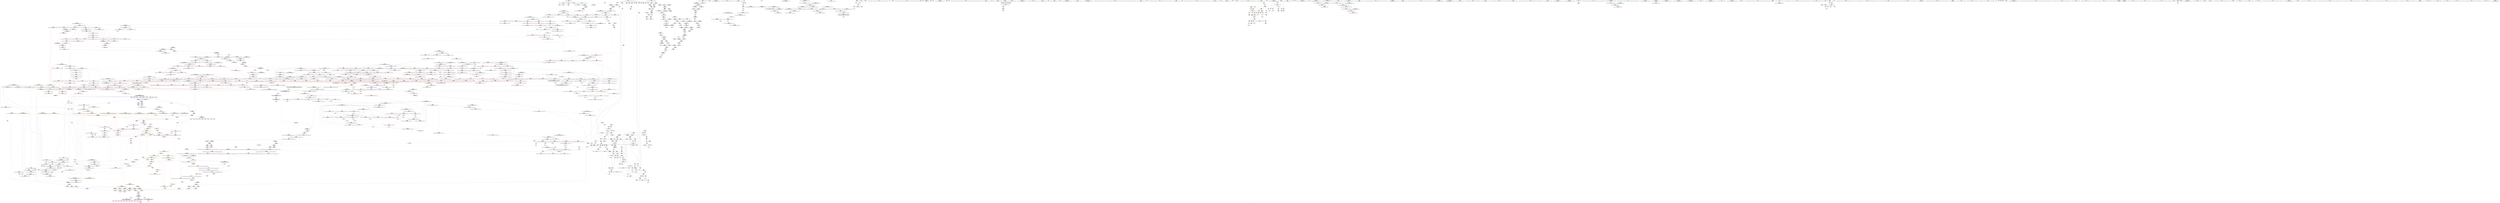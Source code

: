 digraph "SVFG" {
	label="SVFG";

	Node0x56281ee84d20 [shape=record,color=grey,label="{NodeID: 0\nNullPtr}"];
	Node0x56281ee84d20 -> Node0x56281eeff5a0[style=solid];
	Node0x56281ee84d20 -> Node0x56281ef07a60[style=solid];
	Node0x56281efc5fa0 [shape=record,color=yellow,style=double,label="{NodeID: 1882\n263V_1 = ENCHI(MR_263V_0)\npts\{10790000 \}\nFun[_ZSt13__adjust_heapIPSt4pairIeeElS1_N9__gnu_cxx5__ops15_Iter_less_iterEEvT_T0_S7_T1_T2_]|{|<s2>65|<s3>67}}"];
	Node0x56281efc5fa0 -> Node0x56281ef070b0[style=dashed];
	Node0x56281efc5fa0 -> Node0x56281ef2d6a0[style=dashed];
	Node0x56281efc5fa0:s2 -> Node0x56281efc7030[style=dashed,color=red];
	Node0x56281efc5fa0:s3 -> Node0x56281efc7030[style=dashed,color=red];
	Node0x56281ef04670 [shape=record,color=red,label="{NodeID: 775\n1559\<--1544\n\<--__last.addr\n_ZSt16__insertion_sortIPSt4pairIeeEN9__gnu_cxx5__ops15_Iter_less_iterEEvT_S6_T0_\n}"];
	Node0x56281ef04670 -> Node0x56281ef22ff0[style=solid];
	Node0x56281ef1d770 [shape=record,color=grey,label="{NodeID: 1550\n607 = Binary(605, 606, )\n}"];
	Node0x56281ef1d770 -> Node0x56281ef1d8f0[style=solid];
	Node0x56281eefb100 [shape=record,color=purple,label="{NodeID: 443\n1491\<--1490\nfirst2\<--\n_ZNSt4pairIeeE4swapERS0_\n|{<s0>97}}"];
	Node0x56281eefb100:s0 -> Node0x56281f060ed0[style=solid,color=red];
	Node0x56281f041aa0 [shape=record,color=black,label="{NodeID: 2325\n583 = PHI(309, )\n0th arg _ZSt6__sortIPSt4pairIeeEN9__gnu_cxx5__ops15_Iter_less_iterEEvT_S6_T0_ }"];
	Node0x56281f041aa0 -> Node0x56281ef0ae90[style=solid];
	Node0x56281eeef0a0 [shape=record,color=green,label="{NodeID: 111\n589\<--590\n__last.addr\<--__last.addr_field_insensitive\n_ZSt6__sortIPSt4pairIeeEN9__gnu_cxx5__ops15_Iter_less_iterEEvT_S6_T0_\n}"];
	Node0x56281eeef0a0 -> Node0x56281ef11b10[style=solid];
	Node0x56281eeef0a0 -> Node0x56281ef11be0[style=solid];
	Node0x56281eeef0a0 -> Node0x56281ef11cb0[style=solid];
	Node0x56281eeef0a0 -> Node0x56281ef11d80[style=solid];
	Node0x56281eeef0a0 -> Node0x56281ef0af60[style=solid];
	Node0x56281ef0a190 [shape=record,color=blue,label="{NodeID: 886\n467\<--468\n_M_n\<--\n_ZSt12setprecisioni\n}"];
	Node0x56281ef0a190 -> Node0x56281ef10790[style=dashed];
	Node0x56281efa2d50 [shape=record,color=black,label="{NodeID: 1661\nMR_4V_3 = PHI(MR_4V_4, MR_4V_2, )\npts\{14 \}\n|{|<s2>15}}"];
	Node0x56281efa2d50 -> Node0x56281ef10380[style=dashed];
	Node0x56281efa2d50 -> Node0x56281ef09be0[style=dashed];
	Node0x56281efa2d50:s2 -> Node0x56281ef9ae60[style=dashed,color=red];
	Node0x56281ef10ba0 [shape=record,color=red,label="{NodeID: 554\n512\<--486\n\<--__old\n_ZNSt8ios_base4setfESt13_Ios_FmtflagsS0_\n}"];
	Node0x56281ef10ba0 -> Node0x56281ef003d0[style=solid];
	Node0x56281f05aff0 [shape=record,color=black,label="{NodeID: 2436\n1777 = PHI(1762, )\n2nd arg _ZNSt20__copy_move_backwardILb1ELb0ESt26random_access_iterator_tagE13__copy_move_bIPSt4pairIeeES5_EET0_T_S7_S6_ }"];
	Node0x56281f05aff0 -> Node0x56281ef31390[style=solid];
	Node0x56281eef3720 [shape=record,color=green,label="{NodeID: 222\n1342\<--1343\n__c.addr\<--__c.addr_field_insensitive\n_ZSt22__move_median_to_firstIPSt4pairIeeEN9__gnu_cxx5__ops15_Iter_less_iterEEvT_S6_S6_S6_T0_\n}"];
	Node0x56281eef3720 -> Node0x56281ef19f80[style=solid];
	Node0x56281eef3720 -> Node0x56281ef1a050[style=solid];
	Node0x56281eef3720 -> Node0x56281ef1a120[style=solid];
	Node0x56281eef3720 -> Node0x56281ef1a1f0[style=solid];
	Node0x56281eef3720 -> Node0x56281ef1a2c0[style=solid];
	Node0x56281eef3720 -> Node0x56281ef1a390[style=solid];
	Node0x56281eef3720 -> Node0x56281ef2ea20[style=solid];
	Node0x56281ef2f4b0 [shape=record,color=blue,label="{NodeID: 997\n1484\<--1481\n__p.addr\<--__p\n_ZNSt4pairIeeE4swapERS0_\n}"];
	Node0x56281ef2f4b0 -> Node0x56281ef1b300[style=dashed];
	Node0x56281ef2f4b0 -> Node0x56281ef1b3d0[style=dashed];
	Node0x56281efbd520 [shape=record,color=yellow,style=double,label="{NodeID: 1772\n6V_1 = ENCHI(MR_6V_0)\npts\{17 \}\nFun[_Z6isgoode]}"];
	Node0x56281efbd520 -> Node0x56281ef0ceb0[style=dashed];
	Node0x56281efbd520 -> Node0x56281ef0cf80[style=dashed];
	Node0x56281ef165d0 [shape=record,color=red,label="{NodeID: 665\n1116\<--1066\n\<--__holeIndex.addr\n_ZSt13__adjust_heapIPSt4pairIeeElS1_N9__gnu_cxx5__ops15_Iter_less_iterEEvT_T0_S7_T1_T2_\n}"];
	Node0x56281ef01750 [shape=record,color=black,label="{NodeID: 333\n936\<--934\nsub.ptr.lhs.cast1\<--\n_ZSt11__make_heapIPSt4pairIeeEN9__gnu_cxx5__ops15_Iter_less_iterEEvT_S6_RT0_\n}"];
	Node0x56281ef01750 -> Node0x56281ef20ef0[style=solid];
	Node0x56281ee85150 [shape=record,color=green,label="{NodeID: 1\n7\<--1\n__dso_handle\<--dummyObj\nGlob }"];
	Node0x56281efc6080 [shape=record,color=yellow,style=double,label="{NodeID: 1883\n265V_1 = ENCHI(MR_265V_0)\npts\{10790001 \}\nFun[_ZSt13__adjust_heapIPSt4pairIeeElS1_N9__gnu_cxx5__ops15_Iter_less_iterEEvT_T0_S7_T1_T2_]|{|<s2>65|<s3>67}}"];
	Node0x56281efc6080 -> Node0x56281ef07180[style=dashed];
	Node0x56281efc6080 -> Node0x56281ef2d770[style=dashed];
	Node0x56281efc6080:s2 -> Node0x56281efc7030[style=dashed,color=red];
	Node0x56281efc6080:s3 -> Node0x56281efc7030[style=dashed,color=red];
	Node0x56281ef04740 [shape=record,color=red,label="{NodeID: 776\n1568\<--1544\n\<--__last.addr\n_ZSt16__insertion_sortIPSt4pairIeeEN9__gnu_cxx5__ops15_Iter_less_iterEEvT_S6_T0_\n}"];
	Node0x56281ef04740 -> Node0x56281ef232f0[style=solid];
	Node0x56281ef1d8f0 [shape=record,color=grey,label="{NodeID: 1551\n608 = Binary(607, 609, )\n|{<s0>32}}"];
	Node0x56281ef1d8f0:s0 -> Node0x56281f05ee20[style=solid,color=red];
	Node0x56281eefb1d0 [shape=record,color=purple,label="{NodeID: 444\n1497\<--1496\nsecond3\<--\n_ZNSt4pairIeeE4swapERS0_\n|{<s0>98}}"];
	Node0x56281eefb1d0:s0 -> Node0x56281f060ed0[style=solid,color=red];
	Node0x56281f041b70 [shape=record,color=black,label="{NodeID: 2326\n584 = PHI(310, )\n1st arg _ZSt6__sortIPSt4pairIeeEN9__gnu_cxx5__ops15_Iter_less_iterEEvT_S6_T0_ }"];
	Node0x56281f041b70 -> Node0x56281ef0af60[style=solid];
	Node0x56281eeef170 [shape=record,color=green,label="{NodeID: 112\n591\<--592\nagg.tmp\<--agg.tmp_field_insensitive\n_ZSt6__sortIPSt4pairIeeEN9__gnu_cxx5__ops15_Iter_less_iterEEvT_S6_T0_\n}"];
	Node0x56281ef0a260 [shape=record,color=blue,label="{NodeID: 887\n480\<--477\nthis.addr\<--this\n_ZNSt8ios_base4setfESt13_Ios_FmtflagsS0_\n}"];
	Node0x56281ef0a260 -> Node0x56281ef10860[style=dashed];
	Node0x56281ef10c70 [shape=record,color=red,label="{NodeID: 555\n493\<--492\n\<--_M_flags\n_ZNSt8ios_base4setfESt13_Ios_FmtflagsS0_\n}"];
	Node0x56281ef10c70 -> Node0x56281ef0a4d0[style=solid];
	Node0x56281f05b100 [shape=record,color=black,label="{NodeID: 2437\n297 = PHI(243, )\n0th arg _ZSt4sortIPSt4pairIeeEEvT_S3_ }"];
	Node0x56281f05b100 -> Node0x56281ef097d0[style=solid];
	Node0x56281eef37f0 [shape=record,color=green,label="{NodeID: 223\n1359\<--1360\n_ZSt9iter_swapIPSt4pairIeeES2_EvT_T0_\<--_ZSt9iter_swapIPSt4pairIeeES2_EvT_T0__field_insensitive\n}"];
	Node0x56281ef2f580 [shape=record,color=blue,label="{NodeID: 998\n1503\<--1501\n__a.addr\<--__a\n_ZSt4swapIeENSt9enable_ifIXsr6__and_ISt6__not_ISt15__is_tuple_likeIT_EESt21is_move_constructibleIS3_ESt18is_move_assignableIS3_EEE5valueEvE4typeERS3_SC_\n}"];
	Node0x56281ef2f580 -> Node0x56281ef1b4a0[style=dashed];
	Node0x56281ef2f580 -> Node0x56281ef1b570[style=dashed];
	Node0x56281ef166a0 [shape=record,color=red,label="{NodeID: 666\n1142\<--1066\n\<--__holeIndex.addr\n_ZSt13__adjust_heapIPSt4pairIeeElS1_N9__gnu_cxx5__ops15_Iter_less_iterEEvT_T0_S7_T1_T2_\n}"];
	Node0x56281ef01820 [shape=record,color=black,label="{NodeID: 334\n937\<--935\nsub.ptr.rhs.cast2\<--\n_ZSt11__make_heapIPSt4pairIeeEN9__gnu_cxx5__ops15_Iter_less_iterEEvT_S6_RT0_\n}"];
	Node0x56281ef01820 -> Node0x56281ef20ef0[style=solid];
	Node0x56281eeeaff0 [shape=record,color=green,label="{NodeID: 2\n9\<--1\n\<--dummyObj\nCan only get source location for instruction, argument, global var or function.}"];
	Node0x56281efc6160 [shape=record,color=yellow,style=double,label="{NodeID: 1884\n267V_1 = ENCHI(MR_267V_0)\npts\{9170000 9190000 10110000 10130000 15490000 16710000 \}\nFun[_ZSt13__adjust_heapIPSt4pairIeeElS1_N9__gnu_cxx5__ops15_Iter_less_iterEEvT_T0_S7_T1_T2_]|{|<s1>65|<s2>67}}"];
	Node0x56281efc6160 -> Node0x56281ef070b0[style=dashed];
	Node0x56281efc6160:s1 -> Node0x56281efc7030[style=dashed,color=red];
	Node0x56281efc6160:s2 -> Node0x56281efc7030[style=dashed,color=red];
	Node0x56281ef04810 [shape=record,color=red,label="{NodeID: 777\n1567\<--1546\n\<--__i\n_ZSt16__insertion_sortIPSt4pairIeeEN9__gnu_cxx5__ops15_Iter_less_iterEEvT_S6_T0_\n}"];
	Node0x56281ef04810 -> Node0x56281ef232f0[style=solid];
	Node0x56281ef1da70 [shape=record,color=grey,label="{NodeID: 1552\n613 = Binary(610, 614, )\n|{<s0>33}}"];
	Node0x56281ef1da70:s0 -> Node0x56281f0612c0[style=solid,color=red];
	Node0x56281eefb2a0 [shape=record,color=purple,label="{NodeID: 445\n1564\<--1563\nadd.ptr\<--\n_ZSt16__insertion_sortIPSt4pairIeeEN9__gnu_cxx5__ops15_Iter_less_iterEEvT_S6_T0_\n}"];
	Node0x56281eefb2a0 -> Node0x56281ef2fc00[style=solid];
	Node0x56281f052620 [shape=record,color=black,label="{NodeID: 2327\n40 = PHI()\n}"];
	Node0x56281eeef240 [shape=record,color=green,label="{NodeID: 113\n593\<--594\nagg.tmp1\<--agg.tmp1_field_insensitive\n_ZSt6__sortIPSt4pairIeeEN9__gnu_cxx5__ops15_Iter_less_iterEEvT_S6_T0_\n}"];
	Node0x56281ef0a330 [shape=record,color=blue,label="{NodeID: 888\n482\<--478\n__fmtfl.addr\<--__fmtfl\n_ZNSt8ios_base4setfESt13_Ios_FmtflagsS0_\n}"];
	Node0x56281ef0a330 -> Node0x56281ef10930[style=dashed];
	Node0x56281efa3750 [shape=record,color=black,label="{NodeID: 1663\nMR_4V_5 = PHI(MR_4V_4, MR_4V_2, MR_4V_2, )\npts\{14 \}\n|{|<s2>72}}"];
	Node0x56281efa3750 -> Node0x56281ef070b0[style=dashed];
	Node0x56281efa3750 -> Node0x56281ef07180[style=dashed];
	Node0x56281efa3750:s2 -> Node0x56281efa9650[style=dashed,color=red];
	Node0x56281ef10d40 [shape=record,color=red,label="{NodeID: 556\n523\<--517\n\<--__a.addr\n_ZStaNRSt13_Ios_FmtflagsS_\n}"];
	Node0x56281ef10d40 -> Node0x56281ef10fb0[style=solid];
	Node0x56281f05b210 [shape=record,color=black,label="{NodeID: 2438\n298 = PHI(242, )\n1st arg _ZSt4sortIPSt4pairIeeEEvT_S3_ }"];
	Node0x56281f05b210 -> Node0x56281ef098a0[style=solid];
	Node0x56281eef38f0 [shape=record,color=green,label="{NodeID: 224\n1403\<--1404\n__comp\<--__comp_field_insensitive\n_ZSt21__unguarded_partitionIPSt4pairIeeEN9__gnu_cxx5__ops15_Iter_less_iterEET_S6_S6_S6_T0_\n|{<s0>92|<s1>93}}"];
	Node0x56281eef38f0:s0 -> Node0x56281f061850[style=solid,color=red];
	Node0x56281eef38f0:s1 -> Node0x56281f061850[style=solid,color=red];
	Node0x56281ef2f650 [shape=record,color=blue,label="{NodeID: 999\n1505\<--1502\n__b.addr\<--__b\n_ZSt4swapIeENSt9enable_ifIXsr6__and_ISt6__not_ISt15__is_tuple_likeIT_EESt21is_move_constructibleIS3_ESt18is_move_assignableIS3_EEE5valueEvE4typeERS3_SC_\n}"];
	Node0x56281ef2f650 -> Node0x56281ef1b640[style=dashed];
	Node0x56281ef2f650 -> Node0x56281ef1b710[style=dashed];
	Node0x56281ef16770 [shape=record,color=red,label="{NodeID: 667\n1156\<--1066\n\<--__holeIndex.addr\n_ZSt13__adjust_heapIPSt4pairIeeElS1_N9__gnu_cxx5__ops15_Iter_less_iterEEvT_T0_S7_T1_T2_\n|{<s0>72}}"];
	Node0x56281ef16770:s0 -> Node0x56281f058fd0[style=solid,color=red];
	Node0x56281ef018f0 [shape=record,color=black,label="{NodeID: 335\n953\<--949\n\<--call\n_ZSt11__make_heapIPSt4pairIeeEN9__gnu_cxx5__ops15_Iter_less_iterEEvT_S6_RT0_\n}"];
	Node0x56281ef018f0 -> Node0x56281eef9560[style=solid];
	Node0x56281ef018f0 -> Node0x56281eef9630[style=solid];
	Node0x56281eeeb080 [shape=record,color=green,label="{NodeID: 3\n16\<--1\n\<--dummyObj\nCan only get source location for instruction, argument, global var or function.}"];
	Node0x56281ef048e0 [shape=record,color=red,label="{NodeID: 778\n1571\<--1546\n\<--__i\n_ZSt16__insertion_sortIPSt4pairIeeEN9__gnu_cxx5__ops15_Iter_less_iterEEvT_S6_T0_\n|{<s0>102}}"];
	Node0x56281ef048e0:s0 -> Node0x56281f061ea0[style=solid,color=red];
	Node0x56281ef1dbf0 [shape=record,color=grey,label="{NodeID: 1553\n288 = Binary(287, 126, )\n}"];
	Node0x56281ef1dbf0 -> Node0x56281ef09630[style=solid];
	Node0x56281eefb370 [shape=record,color=purple,label="{NodeID: 446\n1870\<--1577\noffset_0\<--\n}"];
	Node0x56281eefb370 -> Node0x56281ef2fcd0[style=solid];
	Node0x56281f052720 [shape=record,color=black,label="{NodeID: 2328\n453 = PHI(476, )\n}"];
	Node0x56281eeef310 [shape=record,color=green,label="{NodeID: 114\n611\<--612\n_ZSt4__lgl\<--_ZSt4__lgl_field_insensitive\n}"];
	Node0x56281ef0a400 [shape=record,color=blue,label="{NodeID: 889\n484\<--479\n__mask.addr\<--__mask\n_ZNSt8ios_base4setfESt13_Ios_FmtflagsS0_\n}"];
	Node0x56281ef0a400 -> Node0x56281ef10a00[style=dashed];
	Node0x56281ef0a400 -> Node0x56281ef10ad0[style=dashed];
	Node0x56281efa3c50 [shape=record,color=black,label="{NodeID: 1664\nMR_255V_6 = PHI(MR_255V_5, MR_255V_3, MR_255V_3, )\npts\{1067 \}\n}"];
	Node0x56281efa3c50 -> Node0x56281ef16770[style=dashed];
	Node0x56281ef10e10 [shape=record,color=red,label="{NodeID: 557\n527\<--517\n\<--__a.addr\n_ZStaNRSt13_Ios_FmtflagsS_\n}"];
	Node0x56281ef10e10 -> Node0x56281ef004a0[style=solid];
	Node0x56281ef10e10 -> Node0x56281ef0a740[style=solid];
	Node0x56281f05b350 [shape=record,color=black,label="{NodeID: 2439\n822 = PHI(765, )\n0th arg _ZSt13__heap_selectIPSt4pairIeeEN9__gnu_cxx5__ops15_Iter_less_iterEEvT_S6_S6_T0_ }"];
	Node0x56281f05b350 -> Node0x56281ef0bc60[style=solid];
	Node0x56281eef39c0 [shape=record,color=green,label="{NodeID: 225\n1405\<--1406\n__first.addr\<--__first.addr_field_insensitive\n_ZSt21__unguarded_partitionIPSt4pairIeeEN9__gnu_cxx5__ops15_Iter_less_iterEET_S6_S6_S6_T0_\n}"];
	Node0x56281eef39c0 -> Node0x56281ef1a460[style=solid];
	Node0x56281eef39c0 -> Node0x56281ef1a530[style=solid];
	Node0x56281eef39c0 -> Node0x56281ef1a600[style=solid];
	Node0x56281eef39c0 -> Node0x56281ef1a6d0[style=solid];
	Node0x56281eef39c0 -> Node0x56281ef1a7a0[style=solid];
	Node0x56281eef39c0 -> Node0x56281ef1a870[style=solid];
	Node0x56281eef39c0 -> Node0x56281ef2eaf0[style=solid];
	Node0x56281eef39c0 -> Node0x56281ef2ed60[style=solid];
	Node0x56281eef39c0 -> Node0x56281ef2efd0[style=solid];
	Node0x56281ef2f720 [shape=record,color=blue,label="{NodeID: 1000\n1507\<--1515\n__tmp\<--\n_ZSt4swapIeENSt9enable_ifIXsr6__and_ISt6__not_ISt15__is_tuple_likeIT_EESt21is_move_constructibleIS3_ESt18is_move_assignableIS3_EEE5valueEvE4typeERS3_SC_\n}"];
	Node0x56281ef2f720 -> Node0x56281ef1b8b0[style=dashed];
	Node0x56281ef2f720 -> Node0x56281ef040c0[style=dashed];
	Node0x56281ef16840 [shape=record,color=red,label="{NodeID: 668\n1089\<--1068\n\<--__len.addr\n_ZSt13__adjust_heapIPSt4pairIeeElS1_N9__gnu_cxx5__ops15_Iter_less_iterEEvT_T0_S7_T1_T2_\n}"];
	Node0x56281ef16840 -> Node0x56281ef1c870[style=solid];
	Node0x56281ef019c0 [shape=record,color=black,label="{NodeID: 336\n962\<--960\n\<--call5\n_ZSt11__make_heapIPSt4pairIeeEN9__gnu_cxx5__ops15_Iter_less_iterEEvT_S6_RT0_\n}"];
	Node0x56281ef019c0 -> Node0x56281eef98a0[style=solid];
	Node0x56281ef019c0 -> Node0x56281eef9970[style=solid];
	Node0x56281eeeb330 [shape=record,color=green,label="{NodeID: 4\n20\<--1\n_ZSt3cin\<--dummyObj\nGlob }"];
	Node0x56281ef049b0 [shape=record,color=red,label="{NodeID: 779\n1575\<--1546\n\<--__i\n_ZSt16__insertion_sortIPSt4pairIeeEN9__gnu_cxx5__ops15_Iter_less_iterEEvT_S6_T0_\n|{<s0>103}}"];
	Node0x56281ef049b0:s0 -> Node0x56281f05bad0[style=solid,color=red];
	Node0x56281ef1dd70 [shape=record,color=grey,label="{NodeID: 1554\n1096 = Binary(614, 1095, )\n}"];
	Node0x56281ef1dd70 -> Node0x56281ef2d290[style=solid];
	Node0x56281eefb440 [shape=record,color=purple,label="{NodeID: 447\n1873\<--1577\noffset_1\<--\n}"];
	Node0x56281eefb440 -> Node0x56281ef2fda0[style=solid];
	Node0x56281f0528c0 [shape=record,color=black,label="{NodeID: 2329\n104 = PHI(201, )\n}"];
	Node0x56281f0528c0 -> Node0x56281ef0e640[style=solid];
	Node0x56281eef3e60 [shape=record,color=green,label="{NodeID: 115\n616\<--617\n_ZSt16__introsort_loopIPSt4pairIeeElN9__gnu_cxx5__ops15_Iter_less_iterEEvT_S6_T0_T1_\<--_ZSt16__introsort_loopIPSt4pairIeeElN9__gnu_cxx5__ops15_Iter_less_iterEEvT_S6_T0_T1__field_insensitive\n}"];
	Node0x56281ef0a4d0 [shape=record,color=blue,label="{NodeID: 890\n486\<--493\n__old\<--\n_ZNSt8ios_base4setfESt13_Ios_FmtflagsS0_\n}"];
	Node0x56281ef0a4d0 -> Node0x56281ef10ba0[style=dashed];
	Node0x56281efa4150 [shape=record,color=black,label="{NodeID: 1665\nMR_261V_8 = PHI(MR_261V_7, MR_261V_3, MR_261V_3, )\npts\{1073 \}\n}"];
	Node0x56281ef10ee0 [shape=record,color=red,label="{NodeID: 558\n525\<--519\n\<--__b.addr\n_ZStaNRSt13_Ios_FmtflagsS_\n|{<s0>30}}"];
	Node0x56281ef10ee0:s0 -> Node0x56281f05ac80[style=solid,color=red];
	Node0x56281f05b490 [shape=record,color=black,label="{NodeID: 2440\n823 = PHI(766, )\n1st arg _ZSt13__heap_selectIPSt4pairIeeEN9__gnu_cxx5__ops15_Iter_less_iterEEvT_S6_S6_T0_ }"];
	Node0x56281f05b490 -> Node0x56281ef0bd30[style=solid];
	Node0x56281eef3a90 [shape=record,color=green,label="{NodeID: 226\n1407\<--1408\n__last.addr\<--__last.addr_field_insensitive\n_ZSt21__unguarded_partitionIPSt4pairIeeEN9__gnu_cxx5__ops15_Iter_less_iterEET_S6_S6_S6_T0_\n}"];
	Node0x56281eef3a90 -> Node0x56281ef1a940[style=solid];
	Node0x56281eef3a90 -> Node0x56281ef1aa10[style=solid];
	Node0x56281eef3a90 -> Node0x56281ef1aae0[style=solid];
	Node0x56281eef3a90 -> Node0x56281ef1abb0[style=solid];
	Node0x56281eef3a90 -> Node0x56281ef1ac80[style=solid];
	Node0x56281eef3a90 -> Node0x56281ef2ebc0[style=solid];
	Node0x56281eef3a90 -> Node0x56281ef2ee30[style=solid];
	Node0x56281eef3a90 -> Node0x56281ef2ef00[style=solid];
	Node0x56281ef2f7f0 [shape=record,color=blue,label="{NodeID: 1001\n1520\<--1519\n\<--\n_ZSt4swapIeENSt9enable_ifIXsr6__and_ISt6__not_ISt15__is_tuple_likeIT_EESt21is_move_constructibleIS3_ESt18is_move_assignableIS3_EEE5valueEvE4typeERS3_SC_\n}"];
	Node0x56281ef2f7f0 -> Node0x56281ef040c0[style=dashed];
	Node0x56281ef2f7f0 -> Node0x56281ef2f8c0[style=dashed];
	Node0x56281ef16910 [shape=record,color=red,label="{NodeID: 669\n1122\<--1068\n\<--__len.addr\n_ZSt13__adjust_heapIPSt4pairIeeElS1_N9__gnu_cxx5__ops15_Iter_less_iterEEvT_T0_S7_T1_T2_\n}"];
	Node0x56281ef16910 -> Node0x56281ef1f6f0[style=solid];
	Node0x56281ef01a90 [shape=record,color=black,label="{NodeID: 337\n977\<--993\n_ZNK9__gnu_cxx5__ops15_Iter_less_iterclIPSt4pairIeeES5_EEbT_T0__ret\<--call\n_ZNK9__gnu_cxx5__ops15_Iter_less_iterclIPSt4pairIeeES5_EEbT_T0_\n|{<s0>47|<s1>63|<s2>81|<s3>82|<s4>84|<s5>87|<s6>89|<s7>92|<s8>93|<s9>102}}"];
	Node0x56281ef01a90:s0 -> Node0x56281f053080[style=solid,color=blue];
	Node0x56281ef01a90:s1 -> Node0x56281f055dd0[style=solid,color=blue];
	Node0x56281ef01a90:s2 -> Node0x56281f057090[style=solid,color=blue];
	Node0x56281ef01a90:s3 -> Node0x56281f0571a0[style=solid,color=blue];
	Node0x56281ef01a90:s4 -> Node0x56281f0572b0[style=solid,color=blue];
	Node0x56281ef01a90:s5 -> Node0x56281f0573c0[style=solid,color=blue];
	Node0x56281ef01a90:s6 -> Node0x56281f057500[style=solid,color=blue];
	Node0x56281ef01a90:s7 -> Node0x56281f057640[style=solid,color=blue];
	Node0x56281ef01a90:s8 -> Node0x56281f057780[style=solid,color=blue];
	Node0x56281ef01a90:s9 -> Node0x56281f057d10[style=solid,color=blue];
	Node0x56281eeeb3c0 [shape=record,color=green,label="{NodeID: 5\n21\<--1\n_ZSt4cout\<--dummyObj\nGlob }"];
	Node0x56281ef04a80 [shape=record,color=red,label="{NodeID: 780\n1581\<--1546\n\<--__i\n_ZSt16__insertion_sortIPSt4pairIeeEN9__gnu_cxx5__ops15_Iter_less_iterEEvT_S6_T0_\n|{<s0>105}}"];
	Node0x56281ef04a80:s0 -> Node0x56281f0627c0[style=solid,color=red];
	Node0x56281ef1def0 [shape=record,color=grey,label="{NodeID: 1555\n102 = Binary(100, 101, )\n}"];
	Node0x56281ef1def0 -> Node0x56281ef07ea0[style=solid];
	Node0x56281eefb510 [shape=record,color=purple,label="{NodeID: 448\n1871\<--1578\noffset_0\<--\n}"];
	Node0x56281eefb510 -> Node0x56281ef07250[style=solid];
	Node0x56281f052a90 [shape=record,color=black,label="{NodeID: 2330\n162 = PHI(201, )\n}"];
	Node0x56281f052a90 -> Node0x56281ef0e8b0[style=solid];
	Node0x56281eef3f60 [shape=record,color=green,label="{NodeID: 116\n621\<--622\n_ZSt22__final_insertion_sortIPSt4pairIeeEN9__gnu_cxx5__ops15_Iter_less_iterEEvT_S6_T0_\<--_ZSt22__final_insertion_sortIPSt4pairIeeEN9__gnu_cxx5__ops15_Iter_less_iterEEvT_S6_T0__field_insensitive\n}"];
	Node0x56281ef0a5a0 [shape=record,color=blue,label="{NodeID: 891\n517\<--515\n__a.addr\<--__a\n_ZStaNRSt13_Ios_FmtflagsS_\n}"];
	Node0x56281ef0a5a0 -> Node0x56281ef10d40[style=dashed];
	Node0x56281ef0a5a0 -> Node0x56281ef10e10[style=dashed];
	Node0x56281ef10fb0 [shape=record,color=red,label="{NodeID: 559\n524\<--523\n\<--\n_ZStaNRSt13_Ios_FmtflagsS_\n|{<s0>30}}"];
	Node0x56281ef10fb0:s0 -> Node0x56281f05ab30[style=solid,color=red];
	Node0x56281f05b5d0 [shape=record,color=black,label="{NodeID: 2441\n824 = PHI(767, )\n2nd arg _ZSt13__heap_selectIPSt4pairIeeEN9__gnu_cxx5__ops15_Iter_less_iterEEvT_S6_S6_T0_ }"];
	Node0x56281f05b5d0 -> Node0x56281ef0be00[style=solid];
	Node0x56281eef3b60 [shape=record,color=green,label="{NodeID: 227\n1409\<--1410\n__pivot.addr\<--__pivot.addr_field_insensitive\n_ZSt21__unguarded_partitionIPSt4pairIeeEN9__gnu_cxx5__ops15_Iter_less_iterEET_S6_S6_S6_T0_\n}"];
	Node0x56281eef3b60 -> Node0x56281ef1ad50[style=solid];
	Node0x56281eef3b60 -> Node0x56281ef1ae20[style=solid];
	Node0x56281eef3b60 -> Node0x56281ef2ec90[style=solid];
	Node0x56281ef2f8c0 [shape=record,color=blue,label="{NodeID: 1002\n1524\<--1523\n\<--\n_ZSt4swapIeENSt9enable_ifIXsr6__and_ISt6__not_ISt15__is_tuple_likeIT_EESt21is_move_constructibleIS3_ESt18is_move_assignableIS3_EEE5valueEvE4typeERS3_SC_\n|{<s0>97|<s1>98}}"];
	Node0x56281ef2f8c0:s0 -> Node0x56281efe5860[style=dashed,color=blue];
	Node0x56281ef2f8c0:s1 -> Node0x56281efe59c0[style=dashed,color=blue];
	Node0x56281ef169e0 [shape=record,color=red,label="{NodeID: 670\n1127\<--1068\n\<--__len.addr\n_ZSt13__adjust_heapIPSt4pairIeeElS1_N9__gnu_cxx5__ops15_Iter_less_iterEEvT_T0_S7_T1_T2_\n}"];
	Node0x56281ef169e0 -> Node0x56281ef1ef70[style=solid];
	Node0x56281ef01b60 [shape=record,color=black,label="{NodeID: 338\n1022\<--1010\n\<--__value\n_ZSt10__pop_heapIPSt4pairIeeEN9__gnu_cxx5__ops15_Iter_less_iterEEvT_S6_S6_RT0_\n}"];
	Node0x56281ef01b60 -> Node0x56281eef9a40[style=solid];
	Node0x56281ef01b60 -> Node0x56281eef9b10[style=solid];
	Node0x56281eeeb450 [shape=record,color=green,label="{NodeID: 6\n22\<--1\n.str\<--dummyObj\nGlob }"];
	Node0x56281efc6600 [shape=record,color=yellow,style=double,label="{NodeID: 1888\n4V_1 = ENCHI(MR_4V_0)\npts\{14 \}\nFun[_ZSt22__final_insertion_sortIPSt4pairIeeEN9__gnu_cxx5__ops15_Iter_less_iterEEvT_S6_T0_]|{<s0>39|<s1>39|<s2>41|<s3>41}}"];
	Node0x56281efc6600:s0 -> Node0x56281ef9f150[style=dashed,color=red];
	Node0x56281efc6600:s1 -> Node0x56281efab450[style=dashed,color=red];
	Node0x56281efc6600:s2 -> Node0x56281ef9f150[style=dashed,color=red];
	Node0x56281efc6600:s3 -> Node0x56281efab450[style=dashed,color=red];
	Node0x56281ef04b50 [shape=record,color=red,label="{NodeID: 781\n1582\<--1546\n\<--__i\n_ZSt16__insertion_sortIPSt4pairIeeEN9__gnu_cxx5__ops15_Iter_less_iterEEvT_S6_T0_\n}"];
	Node0x56281ef04b50 -> Node0x56281eefb6b0[style=solid];
	Node0x56281ef1e070 [shape=record,color=grey,label="{NodeID: 1556\n1095 = Binary(1094, 890, )\n}"];
	Node0x56281ef1e070 -> Node0x56281ef1dd70[style=solid];
	Node0x56281eefb5e0 [shape=record,color=purple,label="{NodeID: 449\n1874\<--1578\noffset_1\<--\n}"];
	Node0x56281eefb5e0 -> Node0x56281ef07320[style=solid];
	Node0x56281f052bd0 [shape=record,color=black,label="{NodeID: 2331\n334 = PHI()\n}"];
	Node0x56281eef4060 [shape=record,color=green,label="{NodeID: 117\n626\<--627\nretval\<--retval_field_insensitive\n_ZN9__gnu_cxx5__ops16__iter_less_iterEv\n}"];
	Node0x56281ef0a670 [shape=record,color=blue,label="{NodeID: 892\n519\<--516\n__b.addr\<--__b\n_ZStaNRSt13_Ios_FmtflagsS_\n}"];
	Node0x56281ef0a670 -> Node0x56281ef10ee0[style=dashed];
	Node0x56281efa4b50 [shape=record,color=black,label="{NodeID: 1667\nMR_4V_3 = PHI(MR_4V_1, MR_4V_4, )\npts\{14 \}\n|{|<s4>54}}"];
	Node0x56281efa4b50 -> Node0x56281ef06a30[style=dashed];
	Node0x56281efa4b50 -> Node0x56281ef06b00[style=dashed];
	Node0x56281efa4b50 -> Node0x56281ef06bd0[style=dashed];
	Node0x56281efa4b50 -> Node0x56281ef06ca0[style=dashed];
	Node0x56281efa4b50:s4 -> Node0x56281efae650[style=dashed,color=red];
	Node0x56281ef11080 [shape=record,color=red,label="{NodeID: 560\n535\<--532\n\<--__a.addr\n_ZStcoSt13_Ios_Fmtflags\n}"];
	Node0x56281ef11080 -> Node0x56281ef21070[style=solid];
	Node0x56281f05b710 [shape=record,color=black,label="{NodeID: 2442\n1712 = PHI(1654, )\n0th arg _ZSt23__copy_move_backward_a2ILb1EPSt4pairIeeES2_ET1_T0_S4_S3_ }"];
	Node0x56281f05b710 -> Node0x56281ef30aa0[style=solid];
	Node0x56281eef3c30 [shape=record,color=green,label="{NodeID: 228\n1452\<--1453\n__a.addr\<--__a.addr_field_insensitive\n_ZSt9iter_swapIPSt4pairIeeES2_EvT_T0_\n}"];
	Node0x56281eef3c30 -> Node0x56281ef1aef0[style=solid];
	Node0x56281eef3c30 -> Node0x56281ef2f0a0[style=solid];
	Node0x56281ef2f990 [shape=record,color=blue,label="{NodeID: 1003\n1529\<--1528\n__t.addr\<--__t\n_ZSt4moveIReEONSt16remove_referenceIT_E4typeEOS2_\n}"];
	Node0x56281ef2f990 -> Node0x56281ef04190[style=dashed];
	Node0x56281ef16ab0 [shape=record,color=red,label="{NodeID: 671\n1157\<--1070\n\<--__topIndex\n_ZSt13__adjust_heapIPSt4pairIeeElS1_N9__gnu_cxx5__ops15_Iter_less_iterEEvT_T0_S7_T1_T2_\n|{<s0>72}}"];
	Node0x56281ef16ab0:s0 -> Node0x56281f059110[style=solid,color=red];
	Node0x56281ef01c30 [shape=record,color=black,label="{NodeID: 339\n1039\<--1012\n\<--agg.tmp\n_ZSt10__pop_heapIPSt4pairIeeEN9__gnu_cxx5__ops15_Iter_less_iterEEvT_S6_S6_RT0_\n}"];
	Node0x56281ef01c30 -> Node0x56281eef9d80[style=solid];
	Node0x56281ef01c30 -> Node0x56281eef9e50[style=solid];
	Node0x56281eeeb4e0 [shape=record,color=green,label="{NodeID: 7\n24\<--1\n.str.1\<--dummyObj\nGlob }"];
	Node0x56281ef04c20 [shape=record,color=red,label="{NodeID: 782\n1591\<--1546\n\<--__i\n_ZSt16__insertion_sortIPSt4pairIeeEN9__gnu_cxx5__ops15_Iter_less_iterEEvT_S6_T0_\n|{<s0>109}}"];
	Node0x56281ef04c20:s0 -> Node0x56281f05ecd0[style=solid,color=red];
	Node0x56281ef1e1f0 [shape=record,color=grey,label="{NodeID: 1557\n567 = Binary(565, 566, )\n}"];
	Node0x56281ef1e1f0 -> Node0x56281ef00710[style=solid];
	Node0x56281eefb6b0 [shape=record,color=purple,label="{NodeID: 450\n1583\<--1582\nadd.ptr4\<--\n_ZSt16__insertion_sortIPSt4pairIeeEN9__gnu_cxx5__ops15_Iter_less_iterEEvT_S6_T0_\n|{<s0>105}}"];
	Node0x56281eefb6b0:s0 -> Node0x56281f0628d0[style=solid,color=red];
	Node0x56281f052ca0 [shape=record,color=black,label="{NodeID: 2332\n343 = PHI()\n}"];
	Node0x56281eef4130 [shape=record,color=green,label="{NodeID: 118\n633\<--634\n__comp\<--__comp_field_insensitive\n_ZSt16__introsort_loopIPSt4pairIeeElN9__gnu_cxx5__ops15_Iter_less_iterEEvT_S6_T0_T1_\n}"];
	Node0x56281ef0a740 [shape=record,color=blue,label="{NodeID: 893\n527\<--526\n\<--call\n_ZStaNRSt13_Ios_FmtflagsS_\n}"];
	Node0x56281ef11150 [shape=record,color=red,label="{NodeID: 561\n547\<--541\n\<--__a.addr\n_ZStoRRSt13_Ios_FmtflagsS_\n}"];
	Node0x56281ef11150 -> Node0x56281ef113c0[style=solid];
	Node0x56281f05b850 [shape=record,color=black,label="{NodeID: 2443\n1713 = PHI(1658, )\n1st arg _ZSt23__copy_move_backward_a2ILb1EPSt4pairIeeES2_ET1_T0_S4_S3_ }"];
	Node0x56281f05b850 -> Node0x56281ef30b70[style=solid];
	Node0x56281eef3d00 [shape=record,color=green,label="{NodeID: 229\n1454\<--1455\n__b.addr\<--__b.addr_field_insensitive\n_ZSt9iter_swapIPSt4pairIeeES2_EvT_T0_\n}"];
	Node0x56281eef3d00 -> Node0x56281ef1afc0[style=solid];
	Node0x56281eef3d00 -> Node0x56281ef2f170[style=solid];
	Node0x56281ef2fa60 [shape=record,color=blue,label="{NodeID: 1004\n1542\<--1538\n__first.addr\<--__first\n_ZSt16__insertion_sortIPSt4pairIeeEN9__gnu_cxx5__ops15_Iter_less_iterEEvT_S6_T0_\n}"];
	Node0x56281ef2fa60 -> Node0x56281ef04260[style=dashed];
	Node0x56281ef2fa60 -> Node0x56281ef04330[style=dashed];
	Node0x56281ef2fa60 -> Node0x56281ef04400[style=dashed];
	Node0x56281ef2fa60 -> Node0x56281ef044d0[style=dashed];
	Node0x56281ef2fa60 -> Node0x56281ef045a0[style=dashed];
	Node0x56281ef16b80 [shape=record,color=red,label="{NodeID: 672\n1088\<--1072\n\<--__secondChild\n_ZSt13__adjust_heapIPSt4pairIeeElS1_N9__gnu_cxx5__ops15_Iter_less_iterEEvT_T0_S7_T1_T2_\n}"];
	Node0x56281ef16b80 -> Node0x56281ef226f0[style=solid];
	Node0x56281ef01d00 [shape=record,color=black,label="{NodeID: 340\n1023\<--1021\n\<--call\n_ZSt10__pop_heapIPSt4pairIeeEN9__gnu_cxx5__ops15_Iter_less_iterEEvT_S6_S6_RT0_\n}"];
	Node0x56281ef01d00 -> Node0x56281eef9be0[style=solid];
	Node0x56281ef01d00 -> Node0x56281eef9cb0[style=solid];
	Node0x56281eeebd20 [shape=record,color=green,label="{NodeID: 8\n26\<--1\n.str.2\<--dummyObj\nGlob }"];
	Node0x56281ef04cf0 [shape=record,color=red,label="{NodeID: 783\n1600\<--1546\n\<--__i\n_ZSt16__insertion_sortIPSt4pairIeeEN9__gnu_cxx5__ops15_Iter_less_iterEEvT_S6_T0_\n}"];
	Node0x56281ef04cf0 -> Node0x56281eefb780[style=solid];
	Node0x56281ef1e370 [shape=record,color=grey,label="{NodeID: 1558\n1103 = Binary(1102, 890, )\n}"];
	Node0x56281eefb780 [shape=record,color=purple,label="{NodeID: 451\n1601\<--1600\nincdec.ptr\<--\n_ZSt16__insertion_sortIPSt4pairIeeEN9__gnu_cxx5__ops15_Iter_less_iterEEvT_S6_T0_\n}"];
	Node0x56281eefb780 -> Node0x56281ef2fe70[style=solid];
	Node0x56281f052d70 [shape=record,color=black,label="{NodeID: 2333\n344 = PHI()\n}"];
	Node0x56281eef4200 [shape=record,color=green,label="{NodeID: 119\n635\<--636\n__first.addr\<--__first.addr_field_insensitive\n_ZSt16__introsort_loopIPSt4pairIeeElN9__gnu_cxx5__ops15_Iter_less_iterEEvT_S6_T0_T1_\n}"];
	Node0x56281eef4200 -> Node0x56281ef11e50[style=solid];
	Node0x56281eef4200 -> Node0x56281ef11f20[style=solid];
	Node0x56281eef4200 -> Node0x56281ef11ff0[style=solid];
	Node0x56281eef4200 -> Node0x56281ef0b030[style=solid];
	Node0x56281ef0a810 [shape=record,color=blue,label="{NodeID: 894\n532\<--531\n__a.addr\<--__a\n_ZStcoSt13_Ios_Fmtflags\n}"];
	Node0x56281ef0a810 -> Node0x56281ef11080[style=dashed];
	Node0x56281ef11220 [shape=record,color=red,label="{NodeID: 562\n553\<--541\n\<--__a.addr\n_ZStoRRSt13_Ios_FmtflagsS_\n}"];
	Node0x56281ef11220 -> Node0x56281ef00640[style=solid];
	Node0x56281ef11220 -> Node0x56281ef0aa80[style=solid];
	Node0x56281f05b990 [shape=record,color=black,label="{NodeID: 2444\n1714 = PHI(1659, )\n2nd arg _ZSt23__copy_move_backward_a2ILb1EPSt4pairIeeES2_ET1_T0_S4_S3_ }"];
	Node0x56281f05b990 -> Node0x56281ef30c40[style=solid];
	Node0x56281eefc0a0 [shape=record,color=green,label="{NodeID: 230\n1461\<--1462\n_ZSt4swapIeeENSt9enable_ifIXsr6__and_ISt14__is_swappableIT_ES1_IT0_EEE5valueEvE4typeERSt4pairIS2_S4_ESA_\<--_ZSt4swapIeeENSt9enable_ifIXsr6__and_ISt14__is_swappableIT_ES1_IT0_EEE5valueEvE4typeERSt4pairIS2_S4_ESA__field_insensitive\n}"];
	Node0x56281ef2fb30 [shape=record,color=blue,label="{NodeID: 1005\n1544\<--1539\n__last.addr\<--__last\n_ZSt16__insertion_sortIPSt4pairIeeEN9__gnu_cxx5__ops15_Iter_less_iterEEvT_S6_T0_\n}"];
	Node0x56281ef2fb30 -> Node0x56281ef04670[style=dashed];
	Node0x56281ef2fb30 -> Node0x56281ef04740[style=dashed];
	Node0x56281ef16c50 [shape=record,color=red,label="{NodeID: 673\n1094\<--1072\n\<--__secondChild\n_ZSt13__adjust_heapIPSt4pairIeeElS1_N9__gnu_cxx5__ops15_Iter_less_iterEEvT_T0_S7_T1_T2_\n}"];
	Node0x56281ef16c50 -> Node0x56281ef1e070[style=solid];
	Node0x56281ef01dd0 [shape=record,color=black,label="{NodeID: 341\n1034\<--1032\nsub.ptr.lhs.cast\<--\n_ZSt10__pop_heapIPSt4pairIeeEN9__gnu_cxx5__ops15_Iter_less_iterEEvT_S6_S6_RT0_\n}"];
	Node0x56281ef01dd0 -> Node0x56281ef1c570[style=solid];
	Node0x56281eeebdb0 [shape=record,color=green,label="{NodeID: 9\n29\<--1\n\<--dummyObj\nCan only get source location for instruction, argument, global var or function.}"];
	Node0x56281ef04dc0 [shape=record,color=red,label="{NodeID: 784\n1624\<--1610\n\<--__first.addr\n_ZSt26__unguarded_insertion_sortIPSt4pairIeeEN9__gnu_cxx5__ops15_Iter_less_iterEEvT_S6_T0_\n}"];
	Node0x56281ef04dc0 -> Node0x56281ef300e0[style=solid];
	Node0x56281ef1e4f0 [shape=record,color=grey,label="{NodeID: 1559\n111 = Binary(110, 109, )\n}"];
	Node0x56281ef1e4f0 -> Node0x56281ef08040[style=solid];
	Node0x56281eefb850 [shape=record,color=purple,label="{NodeID: 452\n1636\<--1635\nincdec.ptr\<--\n_ZSt26__unguarded_insertion_sortIPSt4pairIeeEN9__gnu_cxx5__ops15_Iter_less_iterEEvT_S6_T0_\n}"];
	Node0x56281eefb850 -> Node0x56281ef301b0[style=solid];
	Node0x56281f052e40 [shape=record,color=black,label="{NodeID: 2334\n347 = PHI()\n}"];
	Node0x56281eef42d0 [shape=record,color=green,label="{NodeID: 120\n637\<--638\n__last.addr\<--__last.addr_field_insensitive\n_ZSt16__introsort_loopIPSt4pairIeeElN9__gnu_cxx5__ops15_Iter_less_iterEEvT_S6_T0_T1_\n}"];
	Node0x56281eef42d0 -> Node0x56281ef120c0[style=solid];
	Node0x56281eef42d0 -> Node0x56281ef12190[style=solid];
	Node0x56281eef42d0 -> Node0x56281ef12260[style=solid];
	Node0x56281eef42d0 -> Node0x56281ef12330[style=solid];
	Node0x56281eef42d0 -> Node0x56281ef12400[style=solid];
	Node0x56281eef42d0 -> Node0x56281ef0b100[style=solid];
	Node0x56281eef42d0 -> Node0x56281ef0b440[style=solid];
	Node0x56281ef0a8e0 [shape=record,color=blue,label="{NodeID: 895\n541\<--539\n__a.addr\<--__a\n_ZStoRRSt13_Ios_FmtflagsS_\n}"];
	Node0x56281ef0a8e0 -> Node0x56281ef11150[style=dashed];
	Node0x56281ef0a8e0 -> Node0x56281ef11220[style=dashed];
	Node0x56281ef112f0 [shape=record,color=red,label="{NodeID: 563\n549\<--543\n\<--__b.addr\n_ZStoRRSt13_Ios_FmtflagsS_\n|{<s0>31}}"];
	Node0x56281ef112f0:s0 -> Node0x56281f05a490[style=solid,color=red];
	Node0x56281f05bad0 [shape=record,color=black,label="{NodeID: 2445\n1046 = PHI(948, 916, 1020, 1025, 1010, 1113, 1139, 1061, 1248, 1211, 1575, 1548, 1675, 1691, 1670, 1801, )\n0th arg _ZSt4moveIRSt4pairIeeEEONSt16remove_referenceIT_E4typeEOS4_ }"];
	Node0x56281f05bad0 -> Node0x56281ef2cdb0[style=solid];
	Node0x56281eefc1a0 [shape=record,color=green,label="{NodeID: 231\n1467\<--1468\n__x.addr\<--__x.addr_field_insensitive\n_ZSt4swapIeeENSt9enable_ifIXsr6__and_ISt14__is_swappableIT_ES1_IT0_EEE5valueEvE4typeERSt4pairIS2_S4_ESA_\n}"];
	Node0x56281eefc1a0 -> Node0x56281ef1b090[style=solid];
	Node0x56281eefc1a0 -> Node0x56281ef2f240[style=solid];
	Node0x56281ef2fc00 [shape=record,color=blue,label="{NodeID: 1006\n1546\<--1564\n__i\<--add.ptr\n_ZSt16__insertion_sortIPSt4pairIeeEN9__gnu_cxx5__ops15_Iter_less_iterEEvT_S6_T0_\n}"];
	Node0x56281ef2fc00 -> Node0x56281ef04810[style=dashed];
	Node0x56281ef2fc00 -> Node0x56281ef048e0[style=dashed];
	Node0x56281ef2fc00 -> Node0x56281ef049b0[style=dashed];
	Node0x56281ef2fc00 -> Node0x56281ef04a80[style=dashed];
	Node0x56281ef2fc00 -> Node0x56281ef04b50[style=dashed];
	Node0x56281ef2fc00 -> Node0x56281ef04c20[style=dashed];
	Node0x56281ef2fc00 -> Node0x56281ef04cf0[style=dashed];
	Node0x56281ef2fc00 -> Node0x56281ef2fe70[style=dashed];
	Node0x56281ef2fc00 -> Node0x56281efab950[style=dashed];
	Node0x56281ef16d20 [shape=record,color=red,label="{NodeID: 674\n1099\<--1072\n\<--__secondChild\n_ZSt13__adjust_heapIPSt4pairIeeElS1_N9__gnu_cxx5__ops15_Iter_less_iterEEvT_T0_S7_T1_T2_\n}"];
	Node0x56281ef01ea0 [shape=record,color=black,label="{NodeID: 342\n1035\<--1033\nsub.ptr.rhs.cast\<--\n_ZSt10__pop_heapIPSt4pairIeeEN9__gnu_cxx5__ops15_Iter_less_iterEEvT_S6_S6_RT0_\n}"];
	Node0x56281ef01ea0 -> Node0x56281ef1c570[style=solid];
	Node0x56281eeebe70 [shape=record,color=green,label="{NodeID: 10\n87\<--1\n\<--dummyObj\nCan only get source location for instruction, argument, global var or function.}"];
	Node0x56281ef04e90 [shape=record,color=red,label="{NodeID: 785\n1628\<--1612\n\<--__last.addr\n_ZSt26__unguarded_insertion_sortIPSt4pairIeeEN9__gnu_cxx5__ops15_Iter_less_iterEEvT_S6_T0_\n}"];
	Node0x56281ef04e90 -> Node0x56281ef5e5b0[style=solid];
	Node0x56281ef1e670 [shape=record,color=grey,label="{NodeID: 1560\n1108 = Binary(1107, 675, )\n}"];
	Node0x56281ef1e670 -> Node0x56281ef2d360[style=solid];
	Node0x56281eefb920 [shape=record,color=purple,label="{NodeID: 453\n1876\<--1677\noffset_0\<--\n}"];
	Node0x56281eefb920 -> Node0x56281ef305c0[style=solid];
	Node0x56281f052f10 [shape=record,color=black,label="{NodeID: 2335\n278 = PHI(57, )\n}"];
	Node0x56281eef43a0 [shape=record,color=green,label="{NodeID: 121\n639\<--640\n__depth_limit.addr\<--__depth_limit.addr_field_insensitive\n_ZSt16__introsort_loopIPSt4pairIeeElN9__gnu_cxx5__ops15_Iter_less_iterEEvT_S6_T0_T1_\n}"];
	Node0x56281eef43a0 -> Node0x56281ef124d0[style=solid];
	Node0x56281eef43a0 -> Node0x56281ef125a0[style=solid];
	Node0x56281eef43a0 -> Node0x56281ef12670[style=solid];
	Node0x56281eef43a0 -> Node0x56281ef0b1d0[style=solid];
	Node0x56281eef43a0 -> Node0x56281ef0b2a0[style=solid];
	Node0x56281ef0a9b0 [shape=record,color=blue,label="{NodeID: 896\n543\<--540\n__b.addr\<--__b\n_ZStoRRSt13_Ios_FmtflagsS_\n}"];
	Node0x56281ef0a9b0 -> Node0x56281ef112f0[style=dashed];
	Node0x56281ef113c0 [shape=record,color=red,label="{NodeID: 564\n548\<--547\n\<--\n_ZStoRRSt13_Ios_FmtflagsS_\n|{<s0>31}}"];
	Node0x56281ef113c0:s0 -> Node0x56281f05a380[style=solid,color=red];
	Node0x56281f05c840 [shape=record,color=black,label="{NodeID: 2446\n998 = PHI(856, 895, )\n0th arg _ZSt10__pop_heapIPSt4pairIeeEN9__gnu_cxx5__ops15_Iter_less_iterEEvT_S6_S6_RT0_ }"];
	Node0x56281f05c840 -> Node0x56281ef2c730[style=solid];
	Node0x56281eefc270 [shape=record,color=green,label="{NodeID: 232\n1469\<--1470\n__y.addr\<--__y.addr_field_insensitive\n_ZSt4swapIeeENSt9enable_ifIXsr6__and_ISt14__is_swappableIT_ES1_IT0_EEE5valueEvE4typeERSt4pairIS2_S4_ESA_\n}"];
	Node0x56281eefc270 -> Node0x56281ef1b160[style=solid];
	Node0x56281eefc270 -> Node0x56281ef2f310[style=solid];
	Node0x56281ef2fcd0 [shape=record,color=blue, style = dotted,label="{NodeID: 1007\n1870\<--1872\noffset_0\<--dummyVal\n_ZSt16__insertion_sortIPSt4pairIeeEN9__gnu_cxx5__ops15_Iter_less_iterEEvT_S6_T0_\n|{|<s1>107}}"];
	Node0x56281ef2fcd0 -> Node0x56281ef9fb50[style=dashed];
	Node0x56281ef2fcd0:s1 -> Node0x56281efc7030[style=dashed,color=red];
	Node0x56281ef16df0 [shape=record,color=red,label="{NodeID: 675\n1102\<--1072\n\<--__secondChild\n_ZSt13__adjust_heapIPSt4pairIeeElS1_N9__gnu_cxx5__ops15_Iter_less_iterEEvT_T0_S7_T1_T2_\n}"];
	Node0x56281ef16df0 -> Node0x56281ef1e370[style=solid];
	Node0x56281ef01f70 [shape=record,color=black,label="{NodeID: 343\n1040\<--1038\n\<--call3\n_ZSt10__pop_heapIPSt4pairIeeEN9__gnu_cxx5__ops15_Iter_less_iterEEvT_S6_S6_RT0_\n}"];
	Node0x56281ef01f70 -> Node0x56281eef9f20[style=solid];
	Node0x56281ef01f70 -> Node0x56281eef9ff0[style=solid];
	Node0x56281eeebf70 [shape=record,color=green,label="{NodeID: 11\n94\<--1\n\<--dummyObj\nCan only get source location for instruction, argument, global var or function.}"];
	Node0x56281ef04f60 [shape=record,color=red,label="{NodeID: 786\n1627\<--1614\n\<--__i\n_ZSt26__unguarded_insertion_sortIPSt4pairIeeEN9__gnu_cxx5__ops15_Iter_less_iterEEvT_S6_T0_\n}"];
	Node0x56281ef04f60 -> Node0x56281ef5e5b0[style=solid];
	Node0x56281ef1e7f0 [shape=record,color=grey,label="{NodeID: 1561\n580 = Binary(578, 579, )\n}"];
	Node0x56281ef1e7f0 -> Node0x56281ef007e0[style=solid];
	Node0x56281eefb9f0 [shape=record,color=purple,label="{NodeID: 454\n1879\<--1677\noffset_1\<--\n}"];
	Node0x56281eefb9f0 -> Node0x56281ef30690[style=solid];
	Node0x56281f053080 [shape=record,color=black,label="{NodeID: 2336\n852 = PHI(977, )\n}"];
	Node0x56281eef4470 [shape=record,color=green,label="{NodeID: 122\n641\<--642\nagg.tmp\<--agg.tmp_field_insensitive\n_ZSt16__introsort_loopIPSt4pairIeeElN9__gnu_cxx5__ops15_Iter_less_iterEEvT_S6_T0_T1_\n}"];
	Node0x56281ef0aa80 [shape=record,color=blue,label="{NodeID: 897\n553\<--550\n\<--call\n_ZStoRRSt13_Ios_FmtflagsS_\n}"];
	Node0x56281efa6450 [shape=record,color=black,label="{NodeID: 1672\nMR_4V_4 = PHI(MR_4V_5, MR_4V_3, )\npts\{14 \}\n|{<s0>34}}"];
	Node0x56281efa6450:s0 -> Node0x56281efa6e50[style=dashed,color=blue];
	Node0x56281ef11490 [shape=record,color=red,label="{NodeID: 565\n565\<--559\n\<--__a.addr\n_ZStanSt13_Ios_FmtflagsS_\n}"];
	Node0x56281ef11490 -> Node0x56281ef1e1f0[style=solid];
	Node0x56281f05c990 [shape=record,color=black,label="{NodeID: 2447\n999 = PHI(857, 896, )\n1st arg _ZSt10__pop_heapIPSt4pairIeeEN9__gnu_cxx5__ops15_Iter_less_iterEEvT_S6_S6_RT0_ }"];
	Node0x56281f05c990 -> Node0x56281ef2c800[style=solid];
	Node0x56281eefc340 [shape=record,color=green,label="{NodeID: 233\n1476\<--1477\n_ZNSt4pairIeeE4swapERS0_\<--_ZNSt4pairIeeE4swapERS0__field_insensitive\n}"];
	Node0x56281ef2fda0 [shape=record,color=blue, style = dotted,label="{NodeID: 1008\n1873\<--1875\noffset_1\<--dummyVal\n_ZSt16__insertion_sortIPSt4pairIeeEN9__gnu_cxx5__ops15_Iter_less_iterEEvT_S6_T0_\n|{|<s1>107}}"];
	Node0x56281ef2fda0 -> Node0x56281efa0050[style=dashed];
	Node0x56281ef2fda0:s1 -> Node0x56281efc7030[style=dashed,color=red];
	Node0x56281ef16ec0 [shape=record,color=red,label="{NodeID: 676\n1107\<--1072\n\<--__secondChild\n_ZSt13__adjust_heapIPSt4pairIeeElS1_N9__gnu_cxx5__ops15_Iter_less_iterEEvT_T0_S7_T1_T2_\n}"];
	Node0x56281ef16ec0 -> Node0x56281ef1e670[style=solid];
	Node0x56281ef02040 [shape=record,color=black,label="{NodeID: 344\n1045\<--1050\n_ZSt4moveIRSt4pairIeeEEONSt16remove_referenceIT_E4typeEOS4__ret\<--\n_ZSt4moveIRSt4pairIeeEEONSt16remove_referenceIT_E4typeEOS4_\n|{<s0>50|<s1>52|<s2>56|<s3>58|<s4>60|<s5>64|<s6>66|<s7>70|<s8>76|<s9>78|<s10>103|<s11>106|<s12>115|<s13>118|<s14>120|<s15>127}}"];
	Node0x56281ef02040:s0 -> Node0x56281f055510[style=solid,color=blue];
	Node0x56281ef02040:s1 -> Node0x56281f055650[style=solid,color=blue];
	Node0x56281ef02040:s2 -> Node0x56281f0558d0[style=solid,color=blue];
	Node0x56281ef02040:s3 -> Node0x56281f055a10[style=solid,color=blue];
	Node0x56281ef02040:s4 -> Node0x56281f055c60[style=solid,color=blue];
	Node0x56281ef02040:s5 -> Node0x56281f055ee0[style=solid,color=blue];
	Node0x56281ef02040:s6 -> Node0x56281f056160[style=solid,color=blue];
	Node0x56281ef02040:s7 -> Node0x56281f0564f0[style=solid,color=blue];
	Node0x56281ef02040:s8 -> Node0x56281f056a50[style=solid,color=blue];
	Node0x56281ef02040:s9 -> Node0x56281f056ca0[style=solid,color=blue];
	Node0x56281ef02040:s10 -> Node0x56281f057e20[style=solid,color=blue];
	Node0x56281ef02040:s11 -> Node0x56281f0580a0[style=solid,color=blue];
	Node0x56281ef02040:s12 -> Node0x56281f058710[style=solid,color=blue];
	Node0x56281ef02040:s13 -> Node0x56281f058960[style=solid,color=blue];
	Node0x56281ef02040:s14 -> Node0x56281f058be0[style=solid,color=blue];
	Node0x56281ef02040:s15 -> Node0x56281f055150[style=solid,color=blue];
	Node0x56281eeec070 [shape=record,color=green,label="{NodeID: 12\n126\<--1\n\<--dummyObj\nCan only get source location for instruction, argument, global var or function.}"];
	Node0x56281efc6ba0 [shape=record,color=yellow,style=double,label="{NodeID: 1894\n35V_1 = ENCHI(MR_35V_0)\npts\{72 78 \}\nFun[_ZSt3minIeERKT_S2_S2_]}"];
	Node0x56281efc6ba0 -> Node0x56281ef0ef30[style=dashed];
	Node0x56281ef05030 [shape=record,color=red,label="{NodeID: 787\n1631\<--1614\n\<--__i\n_ZSt26__unguarded_insertion_sortIPSt4pairIeeEN9__gnu_cxx5__ops15_Iter_less_iterEEvT_S6_T0_\n|{<s0>111}}"];
	Node0x56281ef05030:s0 -> Node0x56281f05ecd0[style=solid,color=red];
	Node0x56281ef1e970 [shape=record,color=grey,label="{NodeID: 1562\n1793 = Binary(1791, 1792, )\n}"];
	Node0x56281ef1e970 -> Node0x56281ef20a70[style=solid];
	Node0x56281eefbac0 [shape=record,color=purple,label="{NodeID: 455\n1877\<--1678\noffset_0\<--\n}"];
	Node0x56281eefbac0 -> Node0x56281ef073f0[style=solid];
	Node0x56281f0531c0 [shape=record,color=black,label="{NodeID: 2337\n358 = PHI()\n}"];
	Node0x56281eef4540 [shape=record,color=green,label="{NodeID: 123\n643\<--644\n__cut\<--__cut_field_insensitive\n_ZSt16__introsort_loopIPSt4pairIeeElN9__gnu_cxx5__ops15_Iter_less_iterEEvT_S6_T0_T1_\n}"];
	Node0x56281eef4540 -> Node0x56281ef12740[style=solid];
	Node0x56281eef4540 -> Node0x56281ef12810[style=solid];
	Node0x56281eef4540 -> Node0x56281ef0b370[style=solid];
	Node0x56281ef0ab50 [shape=record,color=blue,label="{NodeID: 898\n559\<--557\n__a.addr\<--__a\n_ZStanSt13_Ios_FmtflagsS_\n}"];
	Node0x56281ef0ab50 -> Node0x56281ef11490[style=dashed];
	Node0x56281ef11560 [shape=record,color=red,label="{NodeID: 566\n566\<--561\n\<--__b.addr\n_ZStanSt13_Ios_FmtflagsS_\n}"];
	Node0x56281ef11560 -> Node0x56281ef1e1f0[style=solid];
	Node0x56281f05cae0 [shape=record,color=black,label="{NodeID: 2448\n1000 = PHI(858, 897, )\n2nd arg _ZSt10__pop_heapIPSt4pairIeeEN9__gnu_cxx5__ops15_Iter_less_iterEEvT_S6_S6_RT0_ }"];
	Node0x56281f05cae0 -> Node0x56281ef2c8d0[style=solid];
	Node0x56281eefc440 [shape=record,color=green,label="{NodeID: 234\n1482\<--1483\nthis.addr\<--this.addr_field_insensitive\n_ZNSt4pairIeeE4swapERS0_\n}"];
	Node0x56281eefc440 -> Node0x56281ef1b230[style=solid];
	Node0x56281eefc440 -> Node0x56281ef2f3e0[style=solid];
	Node0x56281ef2fe70 [shape=record,color=blue,label="{NodeID: 1009\n1546\<--1601\n__i\<--incdec.ptr\n_ZSt16__insertion_sortIPSt4pairIeeEN9__gnu_cxx5__ops15_Iter_less_iterEEvT_S6_T0_\n}"];
	Node0x56281ef2fe70 -> Node0x56281ef04810[style=dashed];
	Node0x56281ef2fe70 -> Node0x56281ef048e0[style=dashed];
	Node0x56281ef2fe70 -> Node0x56281ef049b0[style=dashed];
	Node0x56281ef2fe70 -> Node0x56281ef04a80[style=dashed];
	Node0x56281ef2fe70 -> Node0x56281ef04b50[style=dashed];
	Node0x56281ef2fe70 -> Node0x56281ef04c20[style=dashed];
	Node0x56281ef2fe70 -> Node0x56281ef04cf0[style=dashed];
	Node0x56281ef2fe70 -> Node0x56281ef2fe70[style=dashed];
	Node0x56281ef2fe70 -> Node0x56281efab950[style=dashed];
	Node0x56281ef16f90 [shape=record,color=red,label="{NodeID: 677\n1112\<--1072\n\<--__secondChild\n_ZSt13__adjust_heapIPSt4pairIeeElS1_N9__gnu_cxx5__ops15_Iter_less_iterEEvT_T0_S7_T1_T2_\n}"];
	Node0x56281ef02110 [shape=record,color=black,label="{NodeID: 345\n1159\<--1078\n\<--agg.tmp22\n_ZSt13__adjust_heapIPSt4pairIeeElS1_N9__gnu_cxx5__ops15_Iter_less_iterEEvT_T0_S7_T1_T2_\n}"];
	Node0x56281ef02110 -> Node0x56281eefa0c0[style=solid];
	Node0x56281ef02110 -> Node0x56281eefa190[style=solid];
	Node0x56281eeec170 [shape=record,color=green,label="{NodeID: 13\n182\<--1\n\<--dummyObj\nCan only get source location for instruction, argument, global var or function.}"];
	Node0x56281efc6c80 [shape=record,color=yellow,style=double,label="{NodeID: 1895\n12V_1 = ENCHI(MR_12V_0)\npts\{64 \}\nFun[_ZSt3minIeERKT_S2_S2_]}"];
	Node0x56281efc6c80 -> Node0x56281ef0ee60[style=dashed];
	Node0x56281ef05100 [shape=record,color=red,label="{NodeID: 788\n1635\<--1614\n\<--__i\n_ZSt26__unguarded_insertion_sortIPSt4pairIeeEN9__gnu_cxx5__ops15_Iter_less_iterEEvT_S6_T0_\n}"];
	Node0x56281ef05100 -> Node0x56281eefb850[style=solid];
	Node0x56281ef1eaf0 [shape=record,color=grey,label="{NodeID: 1563\n160 = Binary(158, 159, )\n}"];
	Node0x56281ef1eaf0 -> Node0x56281ef086c0[style=solid];
	Node0x56281eefbb90 [shape=record,color=purple,label="{NodeID: 456\n1880\<--1678\noffset_1\<--\n}"];
	Node0x56281eefbb90 -> Node0x56281ef074c0[style=solid];
	Node0x56281f0532c0 [shape=record,color=black,label="{NodeID: 2338\n363 = PHI()\n}"];
	Node0x56281eef4610 [shape=record,color=green,label="{NodeID: 124\n645\<--646\nagg.tmp2\<--agg.tmp2_field_insensitive\n_ZSt16__introsort_loopIPSt4pairIeeElN9__gnu_cxx5__ops15_Iter_less_iterEEvT_S6_T0_T1_\n}"];
	Node0x56281ef0ac20 [shape=record,color=blue,label="{NodeID: 899\n561\<--558\n__b.addr\<--__b\n_ZStanSt13_Ios_FmtflagsS_\n}"];
	Node0x56281ef0ac20 -> Node0x56281ef11560[style=dashed];
	Node0x56281efa6e50 [shape=record,color=black,label="{NodeID: 1674\nMR_4V_4 = PHI(MR_4V_3, MR_4V_1, )\npts\{14 \}\n|{<s0>8}}"];
	Node0x56281efa6e50:s0 -> Node0x56281efe2840[style=dashed,color=blue];
	Node0x56281ef11630 [shape=record,color=red,label="{NodeID: 567\n578\<--572\n\<--__a.addr\n_ZStorSt13_Ios_FmtflagsS_\n}"];
	Node0x56281ef11630 -> Node0x56281ef1e7f0[style=solid];
	Node0x56281f05cc30 [shape=record,color=black,label="{NodeID: 2449\n1001 = PHI(825, 898, )\n3rd arg _ZSt10__pop_heapIPSt4pairIeeEN9__gnu_cxx5__ops15_Iter_less_iterEEvT_S6_S6_RT0_ }"];
	Node0x56281f05cc30 -> Node0x56281ef2c9a0[style=solid];
	Node0x56281eefc510 [shape=record,color=green,label="{NodeID: 235\n1484\<--1485\n__p.addr\<--__p.addr_field_insensitive\n_ZNSt4pairIeeE4swapERS0_\n}"];
	Node0x56281eefc510 -> Node0x56281ef1b300[style=solid];
	Node0x56281eefc510 -> Node0x56281ef1b3d0[style=solid];
	Node0x56281eefc510 -> Node0x56281ef2f4b0[style=solid];
	Node0x56281ef2ff40 [shape=record,color=blue,label="{NodeID: 1010\n1610\<--1606\n__first.addr\<--__first\n_ZSt26__unguarded_insertion_sortIPSt4pairIeeEN9__gnu_cxx5__ops15_Iter_less_iterEEvT_S6_T0_\n}"];
	Node0x56281ef2ff40 -> Node0x56281ef04dc0[style=dashed];
	Node0x56281ef17060 [shape=record,color=red,label="{NodeID: 678\n1119\<--1072\n\<--__secondChild\n_ZSt13__adjust_heapIPSt4pairIeeElS1_N9__gnu_cxx5__ops15_Iter_less_iterEEvT_T0_S7_T1_T2_\n}"];
	Node0x56281ef17060 -> Node0x56281ef2d430[style=solid];
	Node0x56281ef021e0 [shape=record,color=black,label="{NodeID: 346\n1160\<--1158\n\<--call23\n_ZSt13__adjust_heapIPSt4pairIeeElS1_N9__gnu_cxx5__ops15_Iter_less_iterEEvT_T0_S7_T1_T2_\n}"];
	Node0x56281ef021e0 -> Node0x56281eefa260[style=solid];
	Node0x56281ef021e0 -> Node0x56281eefa330[style=solid];
	Node0x56281eeec270 [shape=record,color=green,label="{NodeID: 14\n192\<--1\n\<--dummyObj\nCan only get source location for instruction, argument, global var or function.}"];
	Node0x56281ef051d0 [shape=record,color=red,label="{NodeID: 789\n1653\<--1644\n\<--__first.addr\n_ZSt13move_backwardIPSt4pairIeeES2_ET0_T_S4_S3_\n|{<s0>112}}"];
	Node0x56281ef051d0:s0 -> Node0x56281f0629e0[style=solid,color=red];
	Node0x56281ef1ec70 [shape=record,color=grey,label="{NodeID: 1564\n121 = Binary(120, 119, )\n}"];
	Node0x56281ef1ec70 -> Node0x56281ef08110[style=solid];
	Node0x56281eefbc60 [shape=record,color=purple,label="{NodeID: 457\n1683\<--1682\nincdec.ptr\<--\n_ZSt25__unguarded_linear_insertIPSt4pairIeeEN9__gnu_cxx5__ops14_Val_less_iterEEvT_T0_\n}"];
	Node0x56281eefbc60 -> Node0x56281ef30830[style=solid];
	Node0x56281f053390 [shape=record,color=black,label="{NodeID: 2339\n377 = PHI(228, )\n}"];
	Node0x56281f053390 -> Node0x56281ef09d80[style=solid];
	Node0x56281eef46e0 [shape=record,color=green,label="{NodeID: 125\n647\<--648\nagg.tmp3\<--agg.tmp3_field_insensitive\n_ZSt16__introsort_loopIPSt4pairIeeElN9__gnu_cxx5__ops15_Iter_less_iterEEvT_S6_T0_T1_\n}"];
	Node0x56281ef0acf0 [shape=record,color=blue,label="{NodeID: 900\n572\<--570\n__a.addr\<--__a\n_ZStorSt13_Ios_FmtflagsS_\n}"];
	Node0x56281ef0acf0 -> Node0x56281ef11630[style=dashed];
	Node0x56281ef11700 [shape=record,color=red,label="{NodeID: 568\n579\<--574\n\<--__b.addr\n_ZStorSt13_Ios_FmtflagsS_\n}"];
	Node0x56281ef11700 -> Node0x56281ef1e7f0[style=solid];
	Node0x56281f05cd80 [shape=record,color=black,label="{NodeID: 2450\n1528 = PHI(1511, 1517, 1507, )\n0th arg _ZSt4moveIReEONSt16remove_referenceIT_E4typeEOS2_ }"];
	Node0x56281f05cd80 -> Node0x56281ef2f990[style=solid];
	Node0x56281eefc5e0 [shape=record,color=green,label="{NodeID: 236\n1493\<--1494\n_ZSt4swapIeENSt9enable_ifIXsr6__and_ISt6__not_ISt15__is_tuple_likeIT_EESt21is_move_constructibleIS3_ESt18is_move_assignableIS3_EEE5valueEvE4typeERS3_SC_\<--_ZSt4swapIeENSt9enable_ifIXsr6__and_ISt6__not_ISt15__is_tuple_likeIT_EESt21is_move_constructibleIS3_ESt18is_move_assignableIS3_EEE5valueEvE4typeERS3_SC__field_insensitive\n}"];
	Node0x56281ef30010 [shape=record,color=blue,label="{NodeID: 1011\n1612\<--1607\n__last.addr\<--__last\n_ZSt26__unguarded_insertion_sortIPSt4pairIeeEN9__gnu_cxx5__ops15_Iter_less_iterEEvT_S6_T0_\n}"];
	Node0x56281ef30010 -> Node0x56281ef04e90[style=dashed];
	Node0x56281ef17130 [shape=record,color=red,label="{NodeID: 679\n1126\<--1072\n\<--__secondChild\n_ZSt13__adjust_heapIPSt4pairIeeElS1_N9__gnu_cxx5__ops15_Iter_less_iterEEvT_T0_S7_T1_T2_\n}"];
	Node0x56281ef17130 -> Node0x56281ef5e430[style=solid];
	Node0x56281ef022b0 [shape=record,color=black,label="{NodeID: 347\n1166\<--1175\n_ZNSt4pairIeeEaSEOS0__ret\<--this1\n_ZNSt4pairIeeEaSEOS0_\n|{<s0>59|<s1>65|<s2>67|<s3>77|<s4>79|<s5>107|<s6>119|<s7>121|<s8>128}}"];
	Node0x56281ef022b0:s0 -> Node0x56281f055b50[style=solid,color=blue];
	Node0x56281ef022b0:s1 -> Node0x56281f056050[style=solid,color=blue];
	Node0x56281ef022b0:s2 -> Node0x56281f0562d0[style=solid,color=blue];
	Node0x56281ef022b0:s3 -> Node0x56281f056b90[style=solid,color=blue];
	Node0x56281ef022b0:s4 -> Node0x56281f056e10[style=solid,color=blue];
	Node0x56281ef022b0:s5 -> Node0x56281f058210[style=solid,color=blue];
	Node0x56281ef022b0:s6 -> Node0x56281f058ad0[style=solid,color=blue];
	Node0x56281ef022b0:s7 -> Node0x56281f058d50[style=solid,color=blue];
	Node0x56281ef022b0:s8 -> Node0x56281f055290[style=solid,color=blue];
	Node0x56281eeec370 [shape=record,color=green,label="{NodeID: 15\n197\<--1\n\<--dummyObj\nCan only get source location for instruction, argument, global var or function.}"];
	Node0x56281ef052a0 [shape=record,color=red,label="{NodeID: 790\n1657\<--1646\n\<--__last.addr\n_ZSt13move_backwardIPSt4pairIeeES2_ET0_T_S4_S3_\n|{<s0>113}}"];
	Node0x56281ef052a0:s0 -> Node0x56281f0629e0[style=solid,color=red];
	Node0x56281ef1edf0 [shape=record,color=grey,label="{NodeID: 1565\n674 = Binary(673, 675, )\n}"];
	Node0x56281ef1edf0 -> Node0x56281ef0b2a0[style=solid];
	Node0x56281eefbd30 [shape=record,color=purple,label="{NodeID: 458\n1698\<--1697\nincdec.ptr4\<--\n_ZSt25__unguarded_linear_insertIPSt4pairIeeEN9__gnu_cxx5__ops14_Val_less_iterEEvT_T0_\n}"];
	Node0x56281eefbd30 -> Node0x56281ef309d0[style=solid];
	Node0x56281f053590 [shape=record,color=black,label="{NodeID: 2340\n380 = PHI()\n}"];
	Node0x56281eef47b0 [shape=record,color=green,label="{NodeID: 126\n670\<--671\n_ZSt14__partial_sortIPSt4pairIeeEN9__gnu_cxx5__ops15_Iter_less_iterEEvT_S6_S6_T0_\<--_ZSt14__partial_sortIPSt4pairIeeEN9__gnu_cxx5__ops15_Iter_less_iterEEvT_S6_S6_T0__field_insensitive\n}"];
	Node0x56281ef0adc0 [shape=record,color=blue,label="{NodeID: 901\n574\<--571\n__b.addr\<--__b\n_ZStorSt13_Ios_FmtflagsS_\n}"];
	Node0x56281ef0adc0 -> Node0x56281ef11700[style=dashed];
	Node0x56281ef117d0 [shape=record,color=red,label="{NodeID: 569\n597\<--587\n\<--__first.addr\n_ZSt6__sortIPSt4pairIeeEN9__gnu_cxx5__ops15_Iter_less_iterEEvT_S6_T0_\n}"];
	Node0x56281ef117d0 -> Node0x56281ef23470[style=solid];
	Node0x56281f05cf10 [shape=record,color=black,label="{NodeID: 2451\n1480 = PHI(1473, )\n0th arg _ZNSt4pairIeeE4swapERS0_ }"];
	Node0x56281f05cf10 -> Node0x56281ef2f3e0[style=solid];
	Node0x56281eefc6e0 [shape=record,color=green,label="{NodeID: 237\n1503\<--1504\n__a.addr\<--__a.addr_field_insensitive\n_ZSt4swapIeENSt9enable_ifIXsr6__and_ISt6__not_ISt15__is_tuple_likeIT_EESt21is_move_constructibleIS3_ESt18is_move_assignableIS3_EEE5valueEvE4typeERS3_SC_\n}"];
	Node0x56281eefc6e0 -> Node0x56281ef1b4a0[style=solid];
	Node0x56281eefc6e0 -> Node0x56281ef1b570[style=solid];
	Node0x56281eefc6e0 -> Node0x56281ef2f580[style=solid];
	Node0x56281ef300e0 [shape=record,color=blue,label="{NodeID: 1012\n1614\<--1624\n__i\<--\n_ZSt26__unguarded_insertion_sortIPSt4pairIeeEN9__gnu_cxx5__ops15_Iter_less_iterEEvT_S6_T0_\n}"];
	Node0x56281ef300e0 -> Node0x56281efb4050[style=dashed];
	Node0x56281ef17200 [shape=record,color=red,label="{NodeID: 680\n1132\<--1072\n\<--__secondChild\n_ZSt13__adjust_heapIPSt4pairIeeElS1_N9__gnu_cxx5__ops15_Iter_less_iterEEvT_T0_S7_T1_T2_\n}"];
	Node0x56281ef17200 -> Node0x56281ef1fff0[style=solid];
	Node0x56281ef02380 [shape=record,color=black,label="{NodeID: 348\n1191\<--1196\n_ZSt4moveIRN9__gnu_cxx5__ops15_Iter_less_iterEEONSt16remove_referenceIT_E4typeEOS5__ret\<--\n_ZSt4moveIRN9__gnu_cxx5__ops15_Iter_less_iterEEONSt16remove_referenceIT_E4typeEOS5_\n|{<s0>68}}"];
	Node0x56281ef02380:s0 -> Node0x56281f0563e0[style=solid,color=blue];
	Node0x56281eeec470 [shape=record,color=green,label="{NodeID: 16\n260\<--1\n\<--dummyObj\nCan only get source location for instruction, argument, global var or function.}"];
	Node0x56281ef05370 [shape=record,color=red,label="{NodeID: 791\n1659\<--1648\n\<--__result.addr\n_ZSt13move_backwardIPSt4pairIeeES2_ET0_T_S4_S3_\n|{<s0>114}}"];
	Node0x56281ef05370:s0 -> Node0x56281f05b990[style=solid,color=red];
	Node0x56281ef1ef70 [shape=record,color=grey,label="{NodeID: 1566\n1128 = Binary(1127, 614, )\n}"];
	Node0x56281ef1ef70 -> Node0x56281ef1f270[style=solid];
	Node0x56281eefbe00 [shape=record,color=purple,label="{NodeID: 459\n1801\<--1800\nincdec.ptr\<--\n_ZNSt20__copy_move_backwardILb1ELb0ESt26random_access_iterator_tagE13__copy_move_bIPSt4pairIeeES5_EET0_T_S7_S6_\n|{|<s1>127}}"];
	Node0x56281eefbe00 -> Node0x56281ef31530[style=solid];
	Node0x56281eefbe00:s1 -> Node0x56281f05bad0[style=solid,color=red];
	Node0x56281f053660 [shape=record,color=black,label="{NodeID: 2341\n384 = PHI()\n}"];
	Node0x56281eef48b0 [shape=record,color=green,label="{NodeID: 127\n680\<--681\n_ZSt27__unguarded_partition_pivotIPSt4pairIeeEN9__gnu_cxx5__ops15_Iter_less_iterEET_S6_S6_T0_\<--_ZSt27__unguarded_partition_pivotIPSt4pairIeeEN9__gnu_cxx5__ops15_Iter_less_iterEET_S6_S6_T0__field_insensitive\n}"];
	Node0x56281ef0ae90 [shape=record,color=blue,label="{NodeID: 902\n587\<--583\n__first.addr\<--__first\n_ZSt6__sortIPSt4pairIeeEN9__gnu_cxx5__ops15_Iter_less_iterEEvT_S6_T0_\n}"];
	Node0x56281ef0ae90 -> Node0x56281ef117d0[style=dashed];
	Node0x56281ef0ae90 -> Node0x56281ef118a0[style=dashed];
	Node0x56281ef0ae90 -> Node0x56281ef11970[style=dashed];
	Node0x56281ef0ae90 -> Node0x56281ef11a40[style=dashed];
	Node0x56281ef118a0 [shape=record,color=red,label="{NodeID: 570\n601\<--587\n\<--__first.addr\n_ZSt6__sortIPSt4pairIeeEN9__gnu_cxx5__ops15_Iter_less_iterEEvT_S6_T0_\n|{<s0>33}}"];
	Node0x56281ef118a0:s0 -> Node0x56281f061020[style=solid,color=red];
	Node0x56281f05d020 [shape=record,color=black,label="{NodeID: 2452\n1481 = PHI(1474, )\n1st arg _ZNSt4pairIeeE4swapERS0_ }"];
	Node0x56281f05d020 -> Node0x56281ef2f4b0[style=solid];
	Node0x56281eefc7b0 [shape=record,color=green,label="{NodeID: 238\n1505\<--1506\n__b.addr\<--__b.addr_field_insensitive\n_ZSt4swapIeENSt9enable_ifIXsr6__and_ISt6__not_ISt15__is_tuple_likeIT_EESt21is_move_constructibleIS3_ESt18is_move_assignableIS3_EEE5valueEvE4typeERS3_SC_\n}"];
	Node0x56281eefc7b0 -> Node0x56281ef1b640[style=solid];
	Node0x56281eefc7b0 -> Node0x56281ef1b710[style=solid];
	Node0x56281eefc7b0 -> Node0x56281ef2f650[style=solid];
	Node0x56281ef301b0 [shape=record,color=blue,label="{NodeID: 1013\n1614\<--1636\n__i\<--incdec.ptr\n_ZSt26__unguarded_insertion_sortIPSt4pairIeeEN9__gnu_cxx5__ops15_Iter_less_iterEEvT_S6_T0_\n}"];
	Node0x56281ef301b0 -> Node0x56281efb4050[style=dashed];
	Node0x56281ef172d0 [shape=record,color=red,label="{NodeID: 681\n1137\<--1072\n\<--__secondChild\n_ZSt13__adjust_heapIPSt4pairIeeElS1_N9__gnu_cxx5__ops15_Iter_less_iterEEvT_T0_S7_T1_T2_\n}"];
	Node0x56281ef172d0 -> Node0x56281ef1fcf0[style=solid];
	Node0x56281ef02450 [shape=record,color=black,label="{NodeID: 349\n1267\<--1272\n_ZSt7forwardIeEOT_RNSt16remove_referenceIS0_E4typeE_ret\<--\n_ZSt7forwardIeEOT_RNSt16remove_referenceIS0_E4typeE\n|{<s0>73|<s1>74}}"];
	Node0x56281ef02450:s0 -> Node0x56281f056690[style=solid,color=blue];
	Node0x56281ef02450:s1 -> Node0x56281f0567d0[style=solid,color=blue];
	Node0x56281eeec570 [shape=record,color=green,label="{NodeID: 17\n264\<--1\n\<--dummyObj\nCan only get source location for instruction, argument, global var or function.}"];
	Node0x56281efc7030 [shape=record,color=yellow,style=double,label="{NodeID: 1899\n276V_1 = ENCHI(MR_276V_0)\npts\{9170000 9170001 9190000 9190001 10110000 10110001 10130000 10130001 10790000 10790001 15490000 15490001 16710000 16710001 \}\nFun[_ZNSt4pairIeeEaSEOS0_]}"];
	Node0x56281efc7030 -> Node0x56281ef176e0[style=dashed];
	Node0x56281efc7030 -> Node0x56281ef177b0[style=dashed];
	Node0x56281ef05440 [shape=record,color=red,label="{NodeID: 792\n1675\<--1668\n\<--__last.addr\n_ZSt25__unguarded_linear_insertIPSt4pairIeeEN9__gnu_cxx5__ops14_Val_less_iterEEvT_T0_\n|{<s0>115}}"];
	Node0x56281ef05440:s0 -> Node0x56281f05bad0[style=solid,color=red];
	Node0x56281ef1f0f0 [shape=record,color=grey,label="{NodeID: 1567\n119 = Binary(117, 118, )\n}"];
	Node0x56281ef1f0f0 -> Node0x56281ef1ec70[style=solid];
	Node0x56281eefbed0 [shape=record,color=purple,label="{NodeID: 460\n1805\<--1804\nincdec.ptr1\<--\n_ZNSt20__copy_move_backwardILb1ELb0ESt26random_access_iterator_tagE13__copy_move_bIPSt4pairIeeES5_EET0_T_S7_S6_\n|{|<s1>128}}"];
	Node0x56281eefbed0 -> Node0x56281ef31600[style=solid];
	Node0x56281eefbed0:s1 -> Node0x56281f05ffe0[style=solid,color=red];
	Node0x56281f053730 [shape=record,color=black,label="{NodeID: 2342\n388 = PHI()\n}"];
	Node0x56281eef49b0 [shape=record,color=green,label="{NodeID: 128\n693\<--694\n__n.addr\<--__n.addr_field_insensitive\n_ZSt4__lgl\n}"];
	Node0x56281eef49b0 -> Node0x56281ef128e0[style=solid];
	Node0x56281eef49b0 -> Node0x56281ef0b510[style=solid];
	Node0x56281ef0af60 [shape=record,color=blue,label="{NodeID: 903\n589\<--584\n__last.addr\<--__last\n_ZSt6__sortIPSt4pairIeeEN9__gnu_cxx5__ops15_Iter_less_iterEEvT_S6_T0_\n}"];
	Node0x56281ef0af60 -> Node0x56281ef11b10[style=dashed];
	Node0x56281ef0af60 -> Node0x56281ef11be0[style=dashed];
	Node0x56281ef0af60 -> Node0x56281ef11cb0[style=dashed];
	Node0x56281ef0af60 -> Node0x56281ef11d80[style=dashed];
	Node0x56281efa8250 [shape=record,color=black,label="{NodeID: 1678\nMR_4V_2 = PHI(MR_4V_5, MR_4V_1, )\npts\{14 \}\n|{|<s1>35|<s2>36}}"];
	Node0x56281efa8250 -> Node0x56281efb5e50[style=dashed];
	Node0x56281efa8250:s1 -> Node0x56281efc45d0[style=dashed,color=red];
	Node0x56281efa8250:s2 -> Node0x56281ef9bf60[style=dashed,color=red];
	Node0x56281ef11970 [shape=record,color=red,label="{NodeID: 571\n604\<--587\n\<--__first.addr\n_ZSt6__sortIPSt4pairIeeEN9__gnu_cxx5__ops15_Iter_less_iterEEvT_S6_T0_\n}"];
	Node0x56281ef11970 -> Node0x56281ef00980[style=solid];
	Node0x56281f05d130 [shape=record,color=black,label="{NodeID: 2453\n539 = PHI(508, )\n0th arg _ZStoRRSt13_Ios_FmtflagsS_ }"];
	Node0x56281f05d130 -> Node0x56281ef0a8e0[style=solid];
	Node0x56281eefc880 [shape=record,color=green,label="{NodeID: 239\n1507\<--1508\n__tmp\<--__tmp_field_insensitive\n_ZSt4swapIeENSt9enable_ifIXsr6__and_ISt6__not_ISt15__is_tuple_likeIT_EESt21is_move_constructibleIS3_ESt18is_move_assignableIS3_EEE5valueEvE4typeERS3_SC_\n|{|<s1>101}}"];
	Node0x56281eefc880 -> Node0x56281ef2f720[style=solid];
	Node0x56281eefc880:s1 -> Node0x56281f05cd80[style=solid,color=red];
	Node0x56281ef30280 [shape=record,color=blue,label="{NodeID: 1014\n1644\<--1641\n__first.addr\<--__first\n_ZSt13move_backwardIPSt4pairIeeES2_ET0_T_S4_S3_\n}"];
	Node0x56281ef30280 -> Node0x56281ef051d0[style=dashed];
	Node0x56281ef173a0 [shape=record,color=red,label="{NodeID: 682\n1145\<--1072\n\<--__secondChild\n_ZSt13__adjust_heapIPSt4pairIeeElS1_N9__gnu_cxx5__ops15_Iter_less_iterEEvT_T0_S7_T1_T2_\n}"];
	Node0x56281ef173a0 -> Node0x56281ef205f0[style=solid];
	Node0x56281ef02520 [shape=record,color=black,label="{NodeID: 350\n1274\<--1290\n_ZNK9__gnu_cxx5__ops14_Iter_less_valclIPSt4pairIeeES4_EEbT_RT0__ret\<--call\n_ZNK9__gnu_cxx5__ops14_Iter_less_valclIPSt4pairIeeES4_EEbT_RT0_\n|{<s0>75}}"];
	Node0x56281ef02520:s0 -> Node0x56281f056910[style=solid,color=blue];
	Node0x56281eeec670 [shape=record,color=green,label="{NodeID: 18\n269\<--1\n\<--dummyObj\nCan only get source location for instruction, argument, global var or function.}"];
	Node0x56281ef05510 [shape=record,color=red,label="{NodeID: 793\n1680\<--1668\n\<--__last.addr\n_ZSt25__unguarded_linear_insertIPSt4pairIeeEN9__gnu_cxx5__ops14_Val_less_iterEEvT_T0_\n}"];
	Node0x56281ef05510 -> Node0x56281ef30760[style=solid];
	Node0x56281ef1f270 [shape=record,color=grey,label="{NodeID: 1568\n1129 = Binary(1128, 614, )\n}"];
	Node0x56281ef1f270 -> Node0x56281ef5e430[style=solid];
	Node0x56281eefbfa0 [shape=record,color=purple,label="{NodeID: 461\n242\<--11\nadd.ptr\<--CR\n_Z2gov\n|{<s0>5}}"];
	Node0x56281eefbfa0:s0 -> Node0x56281f05b210[style=solid,color=red];
	Node0x56281f053800 [shape=record,color=black,label="{NodeID: 2343\n393 = PHI()\n}"];
	Node0x56281eef4a80 [shape=record,color=green,label="{NodeID: 129\n698\<--699\nllvm.ctlz.i64\<--llvm.ctlz.i64_field_insensitive\n}"];
	Node0x56281ef0b030 [shape=record,color=blue,label="{NodeID: 904\n635\<--630\n__first.addr\<--__first\n_ZSt16__introsort_loopIPSt4pairIeeElN9__gnu_cxx5__ops15_Iter_less_iterEEvT_S6_T0_T1_\n}"];
	Node0x56281ef0b030 -> Node0x56281ef11e50[style=dashed];
	Node0x56281ef0b030 -> Node0x56281ef11f20[style=dashed];
	Node0x56281ef0b030 -> Node0x56281ef11ff0[style=dashed];
	Node0x56281efa8750 [shape=record,color=black,label="{NodeID: 1679\nMR_158V_3 = PHI(MR_158V_4, MR_158V_2, )\npts\{638 \}\n}"];
	Node0x56281efa8750 -> Node0x56281ef120c0[style=dashed];
	Node0x56281efa8750 -> Node0x56281ef12190[style=dashed];
	Node0x56281efa8750 -> Node0x56281ef12260[style=dashed];
	Node0x56281efa8750 -> Node0x56281ef12330[style=dashed];
	Node0x56281efa8750 -> Node0x56281ef12400[style=dashed];
	Node0x56281efa8750 -> Node0x56281ef0b440[style=dashed];
	Node0x56281ef11a40 [shape=record,color=red,label="{NodeID: 572\n618\<--587\n\<--__first.addr\n_ZSt6__sortIPSt4pairIeeEN9__gnu_cxx5__ops15_Iter_less_iterEEvT_S6_T0_\n|{<s0>34}}"];
	Node0x56281ef11a40:s0 -> Node0x56281f05faf0[style=solid,color=red];
	Node0x56281f05d240 [shape=record,color=black,label="{NodeID: 2454\n540 = PHI(505, )\n1st arg _ZStoRRSt13_Ios_FmtflagsS_ }"];
	Node0x56281f05d240 -> Node0x56281ef0a9b0[style=solid];
	Node0x56281eefc950 [shape=record,color=green,label="{NodeID: 240\n1513\<--1514\n_ZSt4moveIReEONSt16remove_referenceIT_E4typeEOS2_\<--_ZSt4moveIReEONSt16remove_referenceIT_E4typeEOS2__field_insensitive\n}"];
	Node0x56281ef30350 [shape=record,color=blue,label="{NodeID: 1015\n1646\<--1642\n__last.addr\<--__last\n_ZSt13move_backwardIPSt4pairIeeES2_ET0_T_S4_S3_\n}"];
	Node0x56281ef30350 -> Node0x56281ef052a0[style=dashed];
	Node0x56281efbe540 [shape=record,color=yellow,style=double,label="{NodeID: 1790\n276V_1 = ENCHI(MR_276V_0)\npts\{9170000 9170001 9190000 9190001 10110000 10110001 10130000 10130001 10790000 10790001 15490000 15490001 16710000 16710001 \}\nFun[_ZNSt20__copy_move_backwardILb1ELb0ESt26random_access_iterator_tagE13__copy_move_bIPSt4pairIeeES5_EET0_T_S7_S6_]|{<s0>128}}"];
	Node0x56281efbe540:s0 -> Node0x56281efc7030[style=dashed,color=red];
	Node0x56281ef17470 [shape=record,color=red,label="{NodeID: 683\n1175\<--1169\nthis1\<--this.addr\n_ZNSt4pairIeeEaSEOS0_\n}"];
	Node0x56281ef17470 -> Node0x56281ef022b0[style=solid];
	Node0x56281ef17470 -> Node0x56281eefa400[style=solid];
	Node0x56281ef17470 -> Node0x56281eefa4d0[style=solid];
	Node0x56281ef025f0 [shape=record,color=black,label="{NodeID: 351\n1292\<--1327\n_ZStltIeeEbRKSt4pairIT_T0_ES5__ret\<--\n_ZStltIeeEbRKSt4pairIT_T0_ES5_\n|{<s0>55|<s1>80|<s2>129}}"];
	Node0x56281ef025f0:s0 -> Node0x56281f055790[style=solid,color=blue];
	Node0x56281ef025f0:s1 -> Node0x56281f0553a0[style=solid,color=blue];
	Node0x56281ef025f0:s2 -> Node0x56281f056f20[style=solid,color=blue];
	Node0x56281eeec770 [shape=record,color=green,label="{NodeID: 19\n275\<--1\n\<--dummyObj\nCan only get source location for instruction, argument, global var or function.}"];
	Node0x56281ef055e0 [shape=record,color=red,label="{NodeID: 794\n1693\<--1668\n\<--__last.addr\n_ZSt25__unguarded_linear_insertIPSt4pairIeeEN9__gnu_cxx5__ops14_Val_less_iterEEvT_T0_\n|{<s0>119}}"];
	Node0x56281ef055e0:s0 -> Node0x56281f05ffe0[style=solid,color=red];
	Node0x56281ef1f3f0 [shape=record,color=grey,label="{NodeID: 1569\n167 = Binary(166, 165, )\n}"];
	Node0x56281ef1f3f0 -> Node0x56281ef08860[style=solid];
	Node0x56281ef0c0e0 [shape=record,color=purple,label="{NodeID: 462\n802\<--794\nadd.ptr\<--\n_ZSt27__unguarded_partition_pivotIPSt4pairIeeEN9__gnu_cxx5__ops15_Iter_less_iterEET_S6_S6_T0_\n}"];
	Node0x56281ef0c0e0 -> Node0x56281ef0bb90[style=solid];
	Node0x56281f0538d0 [shape=record,color=black,label="{NodeID: 2344\n395 = PHI()\n}"];
	Node0x56281eef4b80 [shape=record,color=green,label="{NodeID: 130\n708\<--709\n__comp\<--__comp_field_insensitive\n_ZSt22__final_insertion_sortIPSt4pairIeeEN9__gnu_cxx5__ops15_Iter_less_iterEEvT_S6_T0_\n}"];
	Node0x56281ef0b100 [shape=record,color=blue,label="{NodeID: 905\n637\<--631\n__last.addr\<--__last\n_ZSt16__introsort_loopIPSt4pairIeeElN9__gnu_cxx5__ops15_Iter_less_iterEEvT_S6_T0_T1_\n}"];
	Node0x56281ef0b100 -> Node0x56281efa8750[style=dashed];
	Node0x56281efa8c50 [shape=record,color=black,label="{NodeID: 1680\nMR_160V_3 = PHI(MR_160V_4, MR_160V_2, )\npts\{640 \}\n}"];
	Node0x56281efa8c50 -> Node0x56281ef124d0[style=dashed];
	Node0x56281efa8c50 -> Node0x56281ef125a0[style=dashed];
	Node0x56281efa8c50 -> Node0x56281ef0b2a0[style=dashed];
	Node0x56281ef11b10 [shape=record,color=red,label="{NodeID: 573\n598\<--589\n\<--__last.addr\n_ZSt6__sortIPSt4pairIeeEN9__gnu_cxx5__ops15_Iter_less_iterEEvT_S6_T0_\n}"];
	Node0x56281ef11b10 -> Node0x56281ef23470[style=solid];
	Node0x56281f05d350 [shape=record,color=black,label="{NodeID: 2455\n778 = PHI(677, )\n0th arg _ZSt27__unguarded_partition_pivotIPSt4pairIeeEN9__gnu_cxx5__ops15_Iter_less_iterEET_S6_S6_T0_ }"];
	Node0x56281f05d350 -> Node0x56281ef0b9f0[style=solid];
	Node0x56281eefca50 [shape=record,color=green,label="{NodeID: 241\n1529\<--1530\n__t.addr\<--__t.addr_field_insensitive\n_ZSt4moveIReEONSt16remove_referenceIT_E4typeEOS2_\n}"];
	Node0x56281eefca50 -> Node0x56281ef04190[style=solid];
	Node0x56281eefca50 -> Node0x56281ef2f990[style=solid];
	Node0x56281ef30420 [shape=record,color=blue,label="{NodeID: 1016\n1648\<--1643\n__result.addr\<--__result\n_ZSt13move_backwardIPSt4pairIeeES2_ET0_T_S4_S3_\n}"];
	Node0x56281ef30420 -> Node0x56281ef05370[style=dashed];
	Node0x56281ef17540 [shape=record,color=red,label="{NodeID: 684\n1176\<--1171\n\<--__p.addr\n_ZNSt4pairIeeEaSEOS0_\n}"];
	Node0x56281ef17540 -> Node0x56281eefa5a0[style=solid];
	Node0x56281ef026c0 [shape=record,color=black,label="{NodeID: 352\n1399\<--1440\n_ZSt21__unguarded_partitionIPSt4pairIeeEN9__gnu_cxx5__ops15_Iter_less_iterEET_S6_S6_S6_T0__ret\<--\n_ZSt21__unguarded_partitionIPSt4pairIeeEN9__gnu_cxx5__ops15_Iter_less_iterEET_S6_S6_S6_T0_\n|{<s0>45}}"];
	Node0x56281ef026c0:s0 -> Node0x56281f0549d0[style=solid,color=blue];
	Node0x56281eeec870 [shape=record,color=green,label="{NodeID: 20\n401\<--1\n\<--dummyObj\nCan only get source location for instruction, argument, global var or function.|{<s0>21}}"];
	Node0x56281eeec870:s0 -> Node0x56281f061410[style=solid,color=red];
	Node0x56281ef056b0 [shape=record,color=red,label="{NodeID: 795\n1702\<--1668\n\<--__last.addr\n_ZSt25__unguarded_linear_insertIPSt4pairIeeEN9__gnu_cxx5__ops14_Val_less_iterEEvT_T0_\n|{<s0>121}}"];
	Node0x56281ef056b0:s0 -> Node0x56281f05ffe0[style=solid,color=red];
	Node0x56281ef1f570 [shape=record,color=grey,label="{NodeID: 1570\n125 = Binary(124, 126, )\n}"];
	Node0x56281ef1f570 -> Node0x56281ef081e0[style=solid];
	Node0x56281ef0c1b0 [shape=record,color=purple,label="{NodeID: 463\n948\<--946\nadd.ptr\<--\n_ZSt11__make_heapIPSt4pairIeeEN9__gnu_cxx5__ops15_Iter_less_iterEEvT_S6_RT0_\n|{<s0>50}}"];
	Node0x56281ef0c1b0:s0 -> Node0x56281f05bad0[style=solid,color=red];
	Node0x56281f053a00 [shape=record,color=black,label="{NodeID: 2345\n400 = PHI(460, )\n}"];
	Node0x56281f053a00 -> Node0x56281ef09e50[style=solid];
	Node0x56281eef4c50 [shape=record,color=green,label="{NodeID: 131\n710\<--711\n__first.addr\<--__first.addr_field_insensitive\n_ZSt22__final_insertion_sortIPSt4pairIeeEN9__gnu_cxx5__ops15_Iter_less_iterEEvT_S6_T0_\n}"];
	Node0x56281eef4c50 -> Node0x56281ef129b0[style=solid];
	Node0x56281eef4c50 -> Node0x56281ef12a80[style=solid];
	Node0x56281eef4c50 -> Node0x56281ef12b50[style=solid];
	Node0x56281eef4c50 -> Node0x56281ef12c20[style=solid];
	Node0x56281eef4c50 -> Node0x56281ef12cf0[style=solid];
	Node0x56281eef4c50 -> Node0x56281ef0b5e0[style=solid];
	Node0x56281ef0b1d0 [shape=record,color=blue,label="{NodeID: 906\n639\<--632\n__depth_limit.addr\<--__depth_limit\n_ZSt16__introsort_loopIPSt4pairIeeElN9__gnu_cxx5__ops15_Iter_less_iterEEvT_S6_T0_T1_\n}"];
	Node0x56281ef0b1d0 -> Node0x56281efa8c50[style=dashed];
	Node0x56281efa9150 [shape=record,color=black,label="{NodeID: 1681\nMR_162V_2 = PHI(MR_162V_3, MR_162V_1, )\npts\{644 \}\n}"];
	Node0x56281efa9150 -> Node0x56281ef0b370[style=dashed];
	Node0x56281ef11be0 [shape=record,color=red,label="{NodeID: 574\n602\<--589\n\<--__last.addr\n_ZSt6__sortIPSt4pairIeeEN9__gnu_cxx5__ops15_Iter_less_iterEEvT_S6_T0_\n|{<s0>33}}"];
	Node0x56281ef11be0:s0 -> Node0x56281f061170[style=solid,color=red];
	Node0x56281f05d460 [shape=record,color=black,label="{NodeID: 2456\n779 = PHI(678, )\n1st arg _ZSt27__unguarded_partition_pivotIPSt4pairIeeEN9__gnu_cxx5__ops15_Iter_less_iterEET_S6_S6_T0_ }"];
	Node0x56281f05d460 -> Node0x56281ef0bac0[style=solid];
	Node0x56281eefcb20 [shape=record,color=green,label="{NodeID: 242\n1540\<--1541\n__comp\<--__comp_field_insensitive\n_ZSt16__insertion_sortIPSt4pairIeeEN9__gnu_cxx5__ops15_Iter_less_iterEEvT_S6_T0_\n|{<s0>102}}"];
	Node0x56281eefcb20:s0 -> Node0x56281f061850[style=solid,color=red];
	Node0x56281ef304f0 [shape=record,color=blue,label="{NodeID: 1017\n1668\<--1665\n__last.addr\<--__last\n_ZSt25__unguarded_linear_insertIPSt4pairIeeEN9__gnu_cxx5__ops14_Val_less_iterEEvT_T0_\n}"];
	Node0x56281ef304f0 -> Node0x56281ef05440[style=dashed];
	Node0x56281ef304f0 -> Node0x56281ef05510[style=dashed];
	Node0x56281ef304f0 -> Node0x56281efa2350[style=dashed];
	Node0x56281efbe850 [shape=record,color=yellow,style=double,label="{NodeID: 1792\n4V_1 = ENCHI(MR_4V_0)\npts\{14 \}\nFun[_ZSt4sortIPSt4pairIeeEEvT_S3_]|{<s0>8}}"];
	Node0x56281efbe850:s0 -> Node0x56281e6c54d0[style=dashed,color=red];
	Node0x56281ef17610 [shape=record,color=red,label="{NodeID: 685\n1184\<--1171\n\<--__p.addr\n_ZNSt4pairIeeEaSEOS0_\n}"];
	Node0x56281ef17610 -> Node0x56281eefa670[style=solid];
	Node0x56281ef02790 [shape=record,color=black,label="{NodeID: 353\n1527\<--1532\n_ZSt4moveIReEONSt16remove_referenceIT_E4typeEOS2__ret\<--\n_ZSt4moveIReEONSt16remove_referenceIT_E4typeEOS2_\n|{<s0>99|<s1>100|<s2>101}}"];
	Node0x56281ef02790:s0 -> Node0x56281f0578c0[style=solid,color=blue];
	Node0x56281ef02790:s1 -> Node0x56281f057a90[style=solid,color=blue];
	Node0x56281ef02790:s2 -> Node0x56281f057bd0[style=solid,color=blue];
	Node0x56281eeec970 [shape=record,color=green,label="{NodeID: 21\n416\<--1\n\<--dummyObj\nCan only get source location for instruction, argument, global var or function.}"];
	Node0x56281ef05780 [shape=record,color=red,label="{NodeID: 796\n1682\<--1672\n\<--__next\n_ZSt25__unguarded_linear_insertIPSt4pairIeeEN9__gnu_cxx5__ops14_Val_less_iterEEvT_T0_\n}"];
	Node0x56281ef05780 -> Node0x56281eefbc60[style=solid];
	Node0x56281ef1f6f0 [shape=record,color=grey,label="{NodeID: 1571\n1123 = Binary(1122, 890, )\n}"];
	Node0x56281ef1f6f0 -> Node0x56281ef5e130[style=solid];
	Node0x56281ef0c280 [shape=record,color=purple,label="{NodeID: 464\n1100\<--1098\nadd.ptr\<--\n_ZSt13__adjust_heapIPSt4pairIeeElS1_N9__gnu_cxx5__ops15_Iter_less_iterEEvT_T0_S7_T1_T2_\n|{<s0>63}}"];
	Node0x56281ef0c280:s0 -> Node0x56281f061ea0[style=solid,color=red];
	Node0x56281f053bd0 [shape=record,color=black,label="{NodeID: 2346\n408 = PHI()\n}"];
	Node0x56281eef4d20 [shape=record,color=green,label="{NodeID: 132\n712\<--713\n__last.addr\<--__last.addr_field_insensitive\n_ZSt22__final_insertion_sortIPSt4pairIeeEN9__gnu_cxx5__ops15_Iter_less_iterEEvT_S6_T0_\n}"];
	Node0x56281eef4d20 -> Node0x56281ef12dc0[style=solid];
	Node0x56281eef4d20 -> Node0x56281ef12e90[style=solid];
	Node0x56281eef4d20 -> Node0x56281ef12f60[style=solid];
	Node0x56281eef4d20 -> Node0x56281ef0b6b0[style=solid];
	Node0x56281ef0b2a0 [shape=record,color=blue,label="{NodeID: 907\n639\<--674\n__depth_limit.addr\<--dec\n_ZSt16__introsort_loopIPSt4pairIeeElN9__gnu_cxx5__ops15_Iter_less_iterEEvT_S6_T0_T1_\n}"];
	Node0x56281ef0b2a0 -> Node0x56281ef12670[style=dashed];
	Node0x56281ef0b2a0 -> Node0x56281efa8c50[style=dashed];
	Node0x56281efa9650 [shape=record,color=black,label="{NodeID: 1682\nMR_4V_2 = PHI(MR_4V_3, MR_4V_1, )\npts\{14 \}\n|{<s0>75|<s1>77|<s2>77|<s3>79|<s4>79}}"];
	Node0x56281efa9650:s0 -> Node0x56281efc82e0[style=dashed,color=red];
	Node0x56281efa9650:s1 -> Node0x56281ef176e0[style=dashed,color=red];
	Node0x56281efa9650:s2 -> Node0x56281ef2d9e0[style=dashed,color=red];
	Node0x56281efa9650:s3 -> Node0x56281ef176e0[style=dashed,color=red];
	Node0x56281efa9650:s4 -> Node0x56281ef2d9e0[style=dashed,color=red];
	Node0x56281ef11cb0 [shape=record,color=red,label="{NodeID: 575\n603\<--589\n\<--__last.addr\n_ZSt6__sortIPSt4pairIeeEN9__gnu_cxx5__ops15_Iter_less_iterEEvT_S6_T0_\n}"];
	Node0x56281ef11cb0 -> Node0x56281ef008b0[style=solid];
	Node0x56281f05d570 [shape=record,color=black,label="{NodeID: 2457\n1465 = PHI(1458, )\n0th arg _ZSt4swapIeeENSt9enable_ifIXsr6__and_ISt14__is_swappableIT_ES1_IT0_EEE5valueEvE4typeERSt4pairIS2_S4_ESA_ }"];
	Node0x56281f05d570 -> Node0x56281ef2f240[style=solid];
	Node0x56281eefcbf0 [shape=record,color=green,label="{NodeID: 243\n1542\<--1543\n__first.addr\<--__first.addr_field_insensitive\n_ZSt16__insertion_sortIPSt4pairIeeEN9__gnu_cxx5__ops15_Iter_less_iterEEvT_S6_T0_\n}"];
	Node0x56281eefcbf0 -> Node0x56281ef04260[style=solid];
	Node0x56281eefcbf0 -> Node0x56281ef04330[style=solid];
	Node0x56281eefcbf0 -> Node0x56281ef04400[style=solid];
	Node0x56281eefcbf0 -> Node0x56281ef044d0[style=solid];
	Node0x56281eefcbf0 -> Node0x56281ef045a0[style=solid];
	Node0x56281eefcbf0 -> Node0x56281ef2fa60[style=solid];
	Node0x56281ef305c0 [shape=record,color=blue, style = dotted,label="{NodeID: 1018\n1876\<--1878\noffset_0\<--dummyVal\n_ZSt25__unguarded_linear_insertIPSt4pairIeeEN9__gnu_cxx5__ops14_Val_less_iterEEvT_T0_\n|{<s0>117|<s1>119|<s2>121}}"];
	Node0x56281ef305c0:s0 -> Node0x56281ef9c8b0[style=dashed,color=red];
	Node0x56281ef305c0:s1 -> Node0x56281efc7030[style=dashed,color=red];
	Node0x56281ef305c0:s2 -> Node0x56281efc7030[style=dashed,color=red];
	Node0x56281ef176e0 [shape=record,color=red,label="{NodeID: 686\n1181\<--1178\n\<--call\n_ZNSt4pairIeeEaSEOS0_\n}"];
	Node0x56281ef176e0 -> Node0x56281ef2d9e0[style=solid];
	Node0x56281ef02860 [shape=record,color=black,label="{NodeID: 354\n1577\<--1548\n\<--__val\n_ZSt16__insertion_sortIPSt4pairIeeEN9__gnu_cxx5__ops15_Iter_less_iterEEvT_S6_T0_\n}"];
	Node0x56281ef02860 -> Node0x56281eefb370[style=solid];
	Node0x56281ef02860 -> Node0x56281eefb440[style=solid];
	Node0x56281eeeca70 [shape=record,color=green,label="{NodeID: 22\n454\<--1\n\<--dummyObj\nCan only get source location for instruction, argument, global var or function.|{<s0>25}}"];
	Node0x56281eeeca70:s0 -> Node0x56281f060b60[style=solid,color=red];
	Node0x56281ef05850 [shape=record,color=red,label="{NodeID: 797\n1686\<--1672\n\<--__next\n_ZSt25__unguarded_linear_insertIPSt4pairIeeEN9__gnu_cxx5__ops14_Val_less_iterEEvT_T0_\n|{<s0>117}}"];
	Node0x56281ef05850:s0 -> Node0x56281f05e340[style=solid,color=red];
	Node0x56281ef1f870 [shape=record,color=grey,label="{NodeID: 1572\n887 = Binary(885, 886, )\n}"];
	Node0x56281ef1f870 -> Node0x56281ef1fb70[style=solid];
	Node0x56281ef0c350 [shape=record,color=purple,label="{NodeID: 465\n1104\<--1101\nadd.ptr2\<--\n_ZSt13__adjust_heapIPSt4pairIeeElS1_N9__gnu_cxx5__ops15_Iter_less_iterEEvT_T0_S7_T1_T2_\n|{<s0>63}}"];
	Node0x56281ef0c350:s0 -> Node0x56281f062220[style=solid,color=red];
	Node0x56281f053ca0 [shape=record,color=black,label="{NodeID: 2347\n412 = PHI()\n}"];
	Node0x56281eef4df0 [shape=record,color=green,label="{NodeID: 133\n714\<--715\nagg.tmp\<--agg.tmp_field_insensitive\n_ZSt22__final_insertion_sortIPSt4pairIeeEN9__gnu_cxx5__ops15_Iter_less_iterEEvT_S6_T0_\n}"];
	Node0x56281ef0b370 [shape=record,color=blue,label="{NodeID: 908\n643\<--679\n__cut\<--call\n_ZSt16__introsort_loopIPSt4pairIeeElN9__gnu_cxx5__ops15_Iter_less_iterEEvT_S6_T0_T1_\n}"];
	Node0x56281ef0b370 -> Node0x56281ef12740[style=dashed];
	Node0x56281ef0b370 -> Node0x56281ef12810[style=dashed];
	Node0x56281ef0b370 -> Node0x56281efa9150[style=dashed];
	Node0x56281efa9b50 [shape=record,color=black,label="{NodeID: 1683\nMR_285V_3 = PHI(MR_285V_4, MR_285V_2, )\npts\{1216 \}\n}"];
	Node0x56281efa9b50 -> Node0x56281ef17e30[style=dashed];
	Node0x56281efa9b50 -> Node0x56281ef17f00[style=dashed];
	Node0x56281efa9b50 -> Node0x56281ef180a0[style=dashed];
	Node0x56281efa9b50 -> Node0x56281ef2e130[style=dashed];
	Node0x56281ef11d80 [shape=record,color=red,label="{NodeID: 576\n619\<--589\n\<--__last.addr\n_ZSt6__sortIPSt4pairIeeEN9__gnu_cxx5__ops15_Iter_less_iterEEvT_S6_T0_\n|{<s0>34}}"];
	Node0x56281ef11d80:s0 -> Node0x56281f05fc00[style=solid,color=red];
	Node0x56281f05d680 [shape=record,color=black,label="{NodeID: 2458\n1466 = PHI(1459, )\n1st arg _ZSt4swapIeeENSt9enable_ifIXsr6__and_ISt14__is_swappableIT_ES1_IT0_EEE5valueEvE4typeERSt4pairIS2_S4_ESA_ }"];
	Node0x56281f05d680 -> Node0x56281ef2f310[style=solid];
	Node0x56281eefccc0 [shape=record,color=green,label="{NodeID: 244\n1544\<--1545\n__last.addr\<--__last.addr_field_insensitive\n_ZSt16__insertion_sortIPSt4pairIeeEN9__gnu_cxx5__ops15_Iter_less_iterEEvT_S6_T0_\n}"];
	Node0x56281eefccc0 -> Node0x56281ef04670[style=solid];
	Node0x56281eefccc0 -> Node0x56281ef04740[style=solid];
	Node0x56281eefccc0 -> Node0x56281ef2fb30[style=solid];
	Node0x56281ef30690 [shape=record,color=blue, style = dotted,label="{NodeID: 1019\n1879\<--1881\noffset_1\<--dummyVal\n_ZSt25__unguarded_linear_insertIPSt4pairIeeEN9__gnu_cxx5__ops14_Val_less_iterEEvT_T0_\n|{<s0>117|<s1>119|<s2>121}}"];
	Node0x56281ef30690:s0 -> Node0x56281ef9c8b0[style=dashed,color=red];
	Node0x56281ef30690:s1 -> Node0x56281efc7030[style=dashed,color=red];
	Node0x56281ef30690:s2 -> Node0x56281efc7030[style=dashed,color=red];
	Node0x56281efbea40 [shape=record,color=yellow,style=double,label="{NodeID: 1794\n4V_1 = ENCHI(MR_4V_0)\npts\{14 \}\nFun[_ZSt13__heap_selectIPSt4pairIeeEN9__gnu_cxx5__ops15_Iter_less_iterEEvT_S6_S6_T0_]|{<s0>46|<s1>46}}"];
	Node0x56281efbea40:s0 -> Node0x56281ef99450[style=dashed,color=red];
	Node0x56281efbea40:s1 -> Node0x56281efa4b50[style=dashed,color=red];
	Node0x56281ef177b0 [shape=record,color=red,label="{NodeID: 687\n1187\<--1186\n\<--call3\n_ZNSt4pairIeeEaSEOS0_\n}"];
	Node0x56281ef177b0 -> Node0x56281ef2dab0[style=solid];
	Node0x56281ef02930 [shape=record,color=black,label="{NodeID: 355\n1578\<--1576\n\<--call3\n_ZSt16__insertion_sortIPSt4pairIeeEN9__gnu_cxx5__ops15_Iter_less_iterEEvT_S6_T0_\n}"];
	Node0x56281ef02930 -> Node0x56281eefb510[style=solid];
	Node0x56281ef02930 -> Node0x56281eefb5e0[style=solid];
	Node0x56281eeecb70 [shape=record,color=green,label="{NodeID: 23\n455\<--1\n\<--dummyObj\nCan only get source location for instruction, argument, global var or function.|{<s0>25}}"];
	Node0x56281eeecb70:s0 -> Node0x56281f060c70[style=solid,color=red];
	Node0x56281ef05920 [shape=record,color=red,label="{NodeID: 798\n1691\<--1672\n\<--__next\n_ZSt25__unguarded_linear_insertIPSt4pairIeeEN9__gnu_cxx5__ops14_Val_less_iterEEvT_T0_\n|{<s0>118}}"];
	Node0x56281ef05920:s0 -> Node0x56281f05bad0[style=solid,color=red];
	Node0x56281ef1f9f0 [shape=record,color=grey,label="{NodeID: 1573\n181 = Binary(180, 182, )\n}"];
	Node0x56281ef1f9f0 -> Node0x56281ef08a00[style=solid];
	Node0x56281ef0c420 [shape=record,color=purple,label="{NodeID: 466\n1113\<--1111\nadd.ptr3\<--\n_ZSt13__adjust_heapIPSt4pairIeeElS1_N9__gnu_cxx5__ops15_Iter_less_iterEEvT_T0_S7_T1_T2_\n|{<s0>64}}"];
	Node0x56281ef0c420:s0 -> Node0x56281f05bad0[style=solid,color=red];
	Node0x56281f053d70 [shape=record,color=black,label="{NodeID: 2348\n415 = PHI()\n}"];
	Node0x56281eef4ec0 [shape=record,color=green,label="{NodeID: 134\n716\<--717\nagg.tmp2\<--agg.tmp2_field_insensitive\n_ZSt22__final_insertion_sortIPSt4pairIeeEN9__gnu_cxx5__ops15_Iter_less_iterEEvT_S6_T0_\n}"];
	Node0x56281ef0b440 [shape=record,color=blue,label="{NodeID: 909\n637\<--687\n__last.addr\<--\n_ZSt16__introsort_loopIPSt4pairIeeElN9__gnu_cxx5__ops15_Iter_less_iterEEvT_S6_T0_T1_\n}"];
	Node0x56281ef0b440 -> Node0x56281efa8750[style=dashed];
	Node0x56281efaa050 [shape=record,color=black,label="{NodeID: 1684\nMR_291V_3 = PHI(MR_291V_4, MR_291V_2, )\npts\{1222 \}\n}"];
	Node0x56281efaa050 -> Node0x56281ef18310[style=dashed];
	Node0x56281efaa050 -> Node0x56281ef183e0[style=dashed];
	Node0x56281efaa050 -> Node0x56281ef184b0[style=dashed];
	Node0x56281efaa050 -> Node0x56281ef2e200[style=dashed];
	Node0x56281ef11e50 [shape=record,color=red,label="{NodeID: 577\n654\<--635\n\<--__first.addr\n_ZSt16__introsort_loopIPSt4pairIeeElN9__gnu_cxx5__ops15_Iter_less_iterEEvT_S6_T0_T1_\n}"];
	Node0x56281ef11e50 -> Node0x56281ef00b20[style=solid];
	Node0x56281f05d790 [shape=record,color=black,label="{NodeID: 2459\n1199 = PHI(1074, )\n0th arg _ZN9__gnu_cxx5__ops14_Iter_less_valC2ENS0_15_Iter_less_iterE }"];
	Node0x56281f05d790 -> Node0x56281ef2dc50[style=solid];
	Node0x56281eefcd90 [shape=record,color=green,label="{NodeID: 245\n1546\<--1547\n__i\<--__i_field_insensitive\n_ZSt16__insertion_sortIPSt4pairIeeEN9__gnu_cxx5__ops15_Iter_less_iterEEvT_S6_T0_\n}"];
	Node0x56281eefcd90 -> Node0x56281ef04810[style=solid];
	Node0x56281eefcd90 -> Node0x56281ef048e0[style=solid];
	Node0x56281eefcd90 -> Node0x56281ef049b0[style=solid];
	Node0x56281eefcd90 -> Node0x56281ef04a80[style=solid];
	Node0x56281eefcd90 -> Node0x56281ef04b50[style=solid];
	Node0x56281eefcd90 -> Node0x56281ef04c20[style=solid];
	Node0x56281eefcd90 -> Node0x56281ef04cf0[style=solid];
	Node0x56281eefcd90 -> Node0x56281ef2fc00[style=solid];
	Node0x56281eefcd90 -> Node0x56281ef2fe70[style=solid];
	Node0x56281ef30760 [shape=record,color=blue,label="{NodeID: 1020\n1672\<--1680\n__next\<--\n_ZSt25__unguarded_linear_insertIPSt4pairIeeEN9__gnu_cxx5__ops14_Val_less_iterEEvT_T0_\n}"];
	Node0x56281ef30760 -> Node0x56281ef05780[style=dashed];
	Node0x56281ef30760 -> Node0x56281ef30830[style=dashed];
	Node0x56281ef17880 [shape=record,color=red,label="{NodeID: 688\n1196\<--1193\n\<--__t.addr\n_ZSt4moveIRN9__gnu_cxx5__ops15_Iter_less_iterEEONSt16remove_referenceIT_E4typeEOS5_\n}"];
	Node0x56281ef17880 -> Node0x56281ef02380[style=solid];
	Node0x56281ef02a00 [shape=record,color=black,label="{NodeID: 356\n1640\<--1660\n_ZSt13move_backwardIPSt4pairIeeES2_ET0_T_S4_S3__ret\<--call2\n_ZSt13move_backwardIPSt4pairIeeES2_ET0_T_S4_S3_\n|{<s0>105}}"];
	Node0x56281ef02a00:s0 -> Node0x56281f057f90[style=solid,color=blue];
	Node0x56281eeecc70 [shape=record,color=green,label="{NodeID: 24\n609\<--1\n\<--dummyObj\nCan only get source location for instruction, argument, global var or function.}"];
	Node0x56281ef059f0 [shape=record,color=red,label="{NodeID: 799\n1695\<--1672\n\<--__next\n_ZSt25__unguarded_linear_insertIPSt4pairIeeEN9__gnu_cxx5__ops14_Val_less_iterEEvT_T0_\n}"];
	Node0x56281ef059f0 -> Node0x56281ef30900[style=solid];
	Node0x56281ef1fb70 [shape=record,color=grey,label="{NodeID: 1574\n888 = Binary(887, 609, )\n}"];
	Node0x56281ef1fb70 -> Node0x56281ef5e2b0[style=solid];
	Node0x56281ef0c4f0 [shape=record,color=purple,label="{NodeID: 467\n1117\<--1115\nadd.ptr5\<--\n_ZSt13__adjust_heapIPSt4pairIeeElS1_N9__gnu_cxx5__ops15_Iter_less_iterEEvT_T0_S7_T1_T2_\n|{<s0>65}}"];
	Node0x56281ef0c4f0:s0 -> Node0x56281f05ffe0[style=solid,color=red];
	Node0x56281f053e40 [shape=record,color=black,label="{NodeID: 2349\n496 = PHI(530, )\n|{<s0>27}}"];
	Node0x56281f053e40:s0 -> Node0x56281f05e560[style=solid,color=red];
	Node0x56281eef4f90 [shape=record,color=green,label="{NodeID: 135\n718\<--719\nagg.tmp3\<--agg.tmp3_field_insensitive\n_ZSt22__final_insertion_sortIPSt4pairIeeEN9__gnu_cxx5__ops15_Iter_less_iterEEvT_S6_T0_\n}"];
	Node0x56281ef0b510 [shape=record,color=blue,label="{NodeID: 910\n693\<--692\n__n.addr\<--__n\n_ZSt4__lgl\n}"];
	Node0x56281ef0b510 -> Node0x56281ef128e0[style=dashed];
	Node0x56281efaa550 [shape=record,color=black,label="{NodeID: 1685\nMR_328V_5 = PHI(MR_328V_6, MR_328V_4, )\npts\{1408 \}\n}"];
	Node0x56281efaa550 -> Node0x56281ef1a940[style=dashed];
	Node0x56281efaa550 -> Node0x56281ef1aa10[style=dashed];
	Node0x56281efaa550 -> Node0x56281ef1aae0[style=dashed];
	Node0x56281efaa550 -> Node0x56281ef1abb0[style=dashed];
	Node0x56281efaa550 -> Node0x56281ef1ac80[style=dashed];
	Node0x56281efaa550 -> Node0x56281ef2ee30[style=dashed];
	Node0x56281efaa550 -> Node0x56281ef2ef00[style=dashed];
	Node0x56281ef11f20 [shape=record,color=red,label="{NodeID: 578\n666\<--635\n\<--__first.addr\n_ZSt16__introsort_loopIPSt4pairIeeElN9__gnu_cxx5__ops15_Iter_less_iterEEvT_S6_T0_T1_\n|{<s0>35}}"];
	Node0x56281ef11f20:s0 -> Node0x56281f05e9a0[style=solid,color=red];
	Node0x56281f05d8a0 [shape=record,color=black,label="{NodeID: 2460\n903 = PHI(838, )\n0th arg _ZSt11__make_heapIPSt4pairIeeEN9__gnu_cxx5__ops15_Iter_less_iterEEvT_S6_RT0_ }"];
	Node0x56281f05d8a0 -> Node0x56281ef2bca0[style=solid];
	Node0x56281eefce60 [shape=record,color=green,label="{NodeID: 246\n1548\<--1549\n__val\<--__val_field_insensitive\n_ZSt16__insertion_sortIPSt4pairIeeEN9__gnu_cxx5__ops15_Iter_less_iterEEvT_S6_T0_\n|{|<s1>106}}"];
	Node0x56281eefce60 -> Node0x56281ef02860[style=solid];
	Node0x56281eefce60:s1 -> Node0x56281f05bad0[style=solid,color=red];
	Node0x56281ef30830 [shape=record,color=blue,label="{NodeID: 1021\n1672\<--1683\n__next\<--incdec.ptr\n_ZSt25__unguarded_linear_insertIPSt4pairIeeEN9__gnu_cxx5__ops14_Val_less_iterEEvT_T0_\n}"];
	Node0x56281ef30830 -> Node0x56281efa2850[style=dashed];
	Node0x56281ef17950 [shape=record,color=red,label="{NodeID: 689\n1205\<--1202\nthis1\<--this.addr\n_ZN9__gnu_cxx5__ops14_Iter_less_valC2ENS0_15_Iter_less_iterE\n}"];
	Node0x56281ef02ad0 [shape=record,color=black,label="{NodeID: 357\n1677\<--1670\n\<--__val\n_ZSt25__unguarded_linear_insertIPSt4pairIeeEN9__gnu_cxx5__ops14_Val_less_iterEEvT_T0_\n}"];
	Node0x56281ef02ad0 -> Node0x56281eefb920[style=solid];
	Node0x56281ef02ad0 -> Node0x56281eefb9f0[style=solid];
	Node0x56281eeecd70 [shape=record,color=green,label="{NodeID: 25\n614\<--1\n\<--dummyObj\nCan only get source location for instruction, argument, global var or function.}"];
	Node0x56281ef05ac0 [shape=record,color=red,label="{NodeID: 800\n1697\<--1672\n\<--__next\n_ZSt25__unguarded_linear_insertIPSt4pairIeeEN9__gnu_cxx5__ops14_Val_less_iterEEvT_T0_\n}"];
	Node0x56281ef05ac0 -> Node0x56281eefbd30[style=solid];
	Node0x56281ef1fcf0 [shape=record,color=grey,label="{NodeID: 1575\n1138 = Binary(1137, 890, )\n}"];
	Node0x56281ef0c5c0 [shape=record,color=purple,label="{NodeID: 468\n1139\<--1136\nadd.ptr15\<--\n_ZSt13__adjust_heapIPSt4pairIeeElS1_N9__gnu_cxx5__ops15_Iter_less_iterEEvT_T0_S7_T1_T2_\n|{<s0>66}}"];
	Node0x56281ef0c5c0:s0 -> Node0x56281f05bad0[style=solid,color=red];
	Node0x56281f054010 [shape=record,color=black,label="{NodeID: 2350\n500 = PHI(514, )\n}"];
	Node0x56281eef5060 [shape=record,color=green,label="{NodeID: 136\n734\<--735\n_ZSt16__insertion_sortIPSt4pairIeeEN9__gnu_cxx5__ops15_Iter_less_iterEEvT_S6_T0_\<--_ZSt16__insertion_sortIPSt4pairIeeEN9__gnu_cxx5__ops15_Iter_less_iterEEvT_S6_T0__field_insensitive\n}"];
	Node0x56281ef0b5e0 [shape=record,color=blue,label="{NodeID: 911\n710\<--706\n__first.addr\<--__first\n_ZSt22__final_insertion_sortIPSt4pairIeeEN9__gnu_cxx5__ops15_Iter_less_iterEEvT_S6_T0_\n}"];
	Node0x56281ef0b5e0 -> Node0x56281ef129b0[style=dashed];
	Node0x56281ef0b5e0 -> Node0x56281ef12a80[style=dashed];
	Node0x56281ef0b5e0 -> Node0x56281ef12b50[style=dashed];
	Node0x56281ef0b5e0 -> Node0x56281ef12c20[style=dashed];
	Node0x56281ef0b5e0 -> Node0x56281ef12cf0[style=dashed];
	Node0x56281ef11ff0 [shape=record,color=red,label="{NodeID: 579\n677\<--635\n\<--__first.addr\n_ZSt16__introsort_loopIPSt4pairIeeElN9__gnu_cxx5__ops15_Iter_less_iterEEvT_S6_T0_T1_\n|{<s0>36}}"];
	Node0x56281ef11ff0:s0 -> Node0x56281f05d350[style=solid,color=red];
	Node0x56281f05d9b0 [shape=record,color=black,label="{NodeID: 2461\n904 = PHI(839, )\n1st arg _ZSt11__make_heapIPSt4pairIeeEN9__gnu_cxx5__ops15_Iter_less_iterEEvT_S6_RT0_ }"];
	Node0x56281f05d9b0 -> Node0x56281ef2bd70[style=solid];
	Node0x56281eefcf30 [shape=record,color=green,label="{NodeID: 247\n1550\<--1551\nagg.tmp\<--agg.tmp_field_insensitive\n_ZSt16__insertion_sortIPSt4pairIeeEN9__gnu_cxx5__ops15_Iter_less_iterEEvT_S6_T0_\n}"];
	Node0x56281ef30900 [shape=record,color=blue,label="{NodeID: 1022\n1668\<--1695\n__last.addr\<--\n_ZSt25__unguarded_linear_insertIPSt4pairIeeEN9__gnu_cxx5__ops14_Val_less_iterEEvT_T0_\n}"];
	Node0x56281ef30900 -> Node0x56281efa2350[style=dashed];
	Node0x56281ef17a20 [shape=record,color=red,label="{NodeID: 690\n1237\<--1213\n\<--__first.addr\n_ZSt11__push_heapIPSt4pairIeeElS1_N9__gnu_cxx5__ops14_Iter_less_valEEvT_T0_S7_T1_RT2_\n}"];
	Node0x56281ef17a20 -> Node0x56281ef0c760[style=solid];
	Node0x56281ef02ba0 [shape=record,color=black,label="{NodeID: 358\n1678\<--1676\n\<--call\n_ZSt25__unguarded_linear_insertIPSt4pairIeeEN9__gnu_cxx5__ops14_Val_less_iterEEvT_T0_\n}"];
	Node0x56281ef02ba0 -> Node0x56281eefbac0[style=solid];
	Node0x56281ef02ba0 -> Node0x56281eefbb90[style=solid];
	Node0x56281eeece70 [shape=record,color=green,label="{NodeID: 26\n660\<--1\n\<--dummyObj\nCan only get source location for instruction, argument, global var or function.}"];
	Node0x56281ef05b90 [shape=record,color=red,label="{NodeID: 801\n1724\<--1715\n\<--__first.addr\n_ZSt23__copy_move_backward_a2ILb1EPSt4pairIeeES2_ET1_T0_S4_S3_\n|{<s0>122}}"];
	Node0x56281ef05b90:s0 -> Node0x56281f05f930[style=solid,color=red];
	Node0x56281ef1fe70 [shape=record,color=grey,label="{NodeID: 1576\n175 = Binary(173, 174, )\n}"];
	Node0x56281ef1fe70 -> Node0x56281ef20170[style=solid];
	Node0x56281ef0c690 [shape=record,color=purple,label="{NodeID: 469\n1143\<--1141\nadd.ptr17\<--\n_ZSt13__adjust_heapIPSt4pairIeeElS1_N9__gnu_cxx5__ops15_Iter_less_iterEEvT_T0_S7_T1_T2_\n|{<s0>67}}"];
	Node0x56281ef0c690:s0 -> Node0x56281f05ffe0[style=solid,color=red];
	Node0x56281f054120 [shape=record,color=black,label="{NodeID: 2351\n505 = PHI(556, )\n|{<s0>29}}"];
	Node0x56281f054120:s0 -> Node0x56281f05d240[style=solid,color=red];
	Node0x56281eef5160 [shape=record,color=green,label="{NodeID: 137\n740\<--741\n_ZSt26__unguarded_insertion_sortIPSt4pairIeeEN9__gnu_cxx5__ops15_Iter_less_iterEEvT_S6_T0_\<--_ZSt26__unguarded_insertion_sortIPSt4pairIeeEN9__gnu_cxx5__ops15_Iter_less_iterEEvT_S6_T0__field_insensitive\n}"];
	Node0x56281ef0b6b0 [shape=record,color=blue,label="{NodeID: 912\n712\<--707\n__last.addr\<--__last\n_ZSt22__final_insertion_sortIPSt4pairIeeEN9__gnu_cxx5__ops15_Iter_less_iterEEvT_S6_T0_\n}"];
	Node0x56281ef0b6b0 -> Node0x56281ef12dc0[style=dashed];
	Node0x56281ef0b6b0 -> Node0x56281ef12e90[style=dashed];
	Node0x56281ef0b6b0 -> Node0x56281ef12f60[style=dashed];
	Node0x56281ef120c0 [shape=record,color=red,label="{NodeID: 580\n653\<--637\n\<--__last.addr\n_ZSt16__introsort_loopIPSt4pairIeeElN9__gnu_cxx5__ops15_Iter_less_iterEEvT_S6_T0_T1_\n}"];
	Node0x56281ef120c0 -> Node0x56281ef00a50[style=solid];
	Node0x56281f05dac0 [shape=record,color=black,label="{NodeID: 2462\n905 = PHI(825, )\n2nd arg _ZSt11__make_heapIPSt4pairIeeEN9__gnu_cxx5__ops15_Iter_less_iterEEvT_S6_RT0_ }"];
	Node0x56281f05dac0 -> Node0x56281ef2be40[style=solid];
	Node0x56281eefd000 [shape=record,color=green,label="{NodeID: 248\n1552\<--1553\nagg.tmp8\<--agg.tmp8_field_insensitive\n_ZSt16__insertion_sortIPSt4pairIeeEN9__gnu_cxx5__ops15_Iter_less_iterEEvT_S6_T0_\n}"];
	Node0x56281ef309d0 [shape=record,color=blue,label="{NodeID: 1023\n1672\<--1698\n__next\<--incdec.ptr4\n_ZSt25__unguarded_linear_insertIPSt4pairIeeEN9__gnu_cxx5__ops14_Val_less_iterEEvT_T0_\n}"];
	Node0x56281ef309d0 -> Node0x56281efa2850[style=dashed];
	Node0x56281ef17af0 [shape=record,color=red,label="{NodeID: 691\n1246\<--1213\n\<--__first.addr\n_ZSt11__push_heapIPSt4pairIeeElS1_N9__gnu_cxx5__ops14_Iter_less_valEEvT_T0_S7_T1_RT2_\n}"];
	Node0x56281ef17af0 -> Node0x56281ef0c830[style=solid];
	Node0x56281ef02c70 [shape=record,color=black,label="{NodeID: 359\n1711\<--1732\n_ZSt23__copy_move_backward_a2ILb1EPSt4pairIeeES2_ET1_T0_S4_S3__ret\<--call3\n_ZSt23__copy_move_backward_a2ILb1EPSt4pairIeeES2_ET1_T0_S4_S3_\n|{<s0>114}}"];
	Node0x56281ef02c70:s0 -> Node0x56281f0585d0[style=solid,color=blue];
	Node0x56281eeecf70 [shape=record,color=green,label="{NodeID: 27\n664\<--1\n\<--dummyObj\nCan only get source location for instruction, argument, global var or function.|{<s0>62}}"];
	Node0x56281eeecf70:s0 -> Node0x56281f05f4b0[style=solid,color=red];
	Node0x56281ef05c60 [shape=record,color=red,label="{NodeID: 802\n1728\<--1717\n\<--__last.addr\n_ZSt23__copy_move_backward_a2ILb1EPSt4pairIeeES2_ET1_T0_S4_S3_\n|{<s0>123}}"];
	Node0x56281ef05c60:s0 -> Node0x56281f05f930[style=solid,color=red];
	Node0x56281ef1fff0 [shape=record,color=grey,label="{NodeID: 1577\n1133 = Binary(1132, 890, )\n}"];
	Node0x56281ef1fff0 -> Node0x56281ef20470[style=solid];
	Node0x56281ef0c760 [shape=record,color=purple,label="{NodeID: 470\n1239\<--1237\nadd.ptr\<--\n_ZSt11__push_heapIPSt4pairIeeElS1_N9__gnu_cxx5__ops14_Iter_less_valEEvT_T0_S7_T1_RT2_\n|{<s0>75}}"];
	Node0x56281ef0c760:s0 -> Node0x56281f061630[style=solid,color=red];
	Node0x56281f054290 [shape=record,color=black,label="{NodeID: 2352\n509 = PHI(538, )\n}"];
	Node0x56281eef5260 [shape=record,color=green,label="{NodeID: 138\n752\<--753\n__comp\<--__comp_field_insensitive\n_ZSt14__partial_sortIPSt4pairIeeEN9__gnu_cxx5__ops15_Iter_less_iterEEvT_S6_S6_T0_\n|{<s0>43}}"];
	Node0x56281eef5260:s0 -> Node0x56281f05a270[style=solid,color=red];
	Node0x56281ef0b780 [shape=record,color=blue,label="{NodeID: 913\n754\<--749\n__first.addr\<--__first\n_ZSt14__partial_sortIPSt4pairIeeEN9__gnu_cxx5__ops15_Iter_less_iterEEvT_S6_S6_T0_\n}"];
	Node0x56281ef0b780 -> Node0x56281ef13030[style=dashed];
	Node0x56281ef0b780 -> Node0x56281ef13100[style=dashed];
	Node0x56281efab450 [shape=record,color=black,label="{NodeID: 1688\nMR_4V_2 = PHI(MR_4V_1, MR_4V_3, )\npts\{14 \}\n|{<s0>39|<s1>41}}"];
	Node0x56281efab450:s0 -> Node0x56281efe3600[style=dashed,color=blue];
	Node0x56281efab450:s1 -> Node0x56281efa6450[style=dashed,color=blue];
	Node0x56281ef12190 [shape=record,color=red,label="{NodeID: 581\n667\<--637\n\<--__last.addr\n_ZSt16__introsort_loopIPSt4pairIeeElN9__gnu_cxx5__ops15_Iter_less_iterEEvT_S6_T0_T1_\n|{<s0>35}}"];
	Node0x56281ef12190:s0 -> Node0x56281f05eab0[style=solid,color=red];
	Node0x56281f05dbd0 [shape=record,color=black,label="{NodeID: 2463\n1330 = PHI(804, )\n0th arg _ZSt22__move_median_to_firstIPSt4pairIeeEN9__gnu_cxx5__ops15_Iter_less_iterEEvT_S6_S6_S6_T0_ }"];
	Node0x56281f05dbd0 -> Node0x56281ef2e7b0[style=solid];
	Node0x56281eefd0d0 [shape=record,color=green,label="{NodeID: 249\n1554\<--1555\nundef.agg.tmp\<--undef.agg.tmp_field_insensitive\n_ZSt16__insertion_sortIPSt4pairIeeEN9__gnu_cxx5__ops15_Iter_less_iterEEvT_S6_T0_\n}"];
	Node0x56281ef30aa0 [shape=record,color=blue,label="{NodeID: 1024\n1715\<--1712\n__first.addr\<--__first\n_ZSt23__copy_move_backward_a2ILb1EPSt4pairIeeES2_ET1_T0_S4_S3_\n}"];
	Node0x56281ef30aa0 -> Node0x56281ef05b90[style=dashed];
	Node0x56281ef17bc0 [shape=record,color=red,label="{NodeID: 692\n1250\<--1213\n\<--__first.addr\n_ZSt11__push_heapIPSt4pairIeeElS1_N9__gnu_cxx5__ops14_Iter_less_valEEvT_T0_S7_T1_RT2_\n}"];
	Node0x56281ef17bc0 -> Node0x56281ef0c900[style=solid];
	Node0x56281ef02d40 [shape=record,color=black,label="{NodeID: 360\n1736\<--1741\n_ZSt12__miter_baseIPSt4pairIeeEET_S3__ret\<--\n_ZSt12__miter_baseIPSt4pairIeeEET_S3_\n|{<s0>112|<s1>113}}"];
	Node0x56281ef02d40:s0 -> Node0x56281f058320[style=solid,color=blue];
	Node0x56281ef02d40:s1 -> Node0x56281f058490[style=solid,color=blue];
	Node0x56281eeed070 [shape=record,color=green,label="{NodeID: 28\n675\<--1\n\<--dummyObj\nCan only get source location for instruction, argument, global var or function.}"];
	Node0x56281ef05d30 [shape=record,color=red,label="{NodeID: 803\n1730\<--1719\n\<--__result.addr\n_ZSt23__copy_move_backward_a2ILb1EPSt4pairIeeES2_ET1_T0_S4_S3_\n|{<s0>124}}"];
	Node0x56281ef05d30:s0 -> Node0x56281f05f930[style=solid,color=red];
	Node0x56281ef20170 [shape=record,color=grey,label="{NodeID: 1578\n177 = Binary(176, 175, )\n}"];
	Node0x56281ef20170 -> Node0x56281ef08930[style=solid];
	Node0x56281ef0c830 [shape=record,color=purple,label="{NodeID: 471\n1248\<--1246\nadd.ptr1\<--\n_ZSt11__push_heapIPSt4pairIeeElS1_N9__gnu_cxx5__ops14_Iter_less_valEEvT_T0_S7_T1_RT2_\n|{<s0>76}}"];
	Node0x56281ef0c830:s0 -> Node0x56281f05bad0[style=solid,color=red];
	Node0x56281f0543a0 [shape=record,color=black,label="{NodeID: 2353\n526 = PHI(556, )\n}"];
	Node0x56281f0543a0 -> Node0x56281ef0a740[style=solid];
	Node0x56281eef5330 [shape=record,color=green,label="{NodeID: 139\n754\<--755\n__first.addr\<--__first.addr_field_insensitive\n_ZSt14__partial_sortIPSt4pairIeeEN9__gnu_cxx5__ops15_Iter_less_iterEEvT_S6_S6_T0_\n}"];
	Node0x56281eef5330 -> Node0x56281ef13030[style=solid];
	Node0x56281eef5330 -> Node0x56281ef13100[style=solid];
	Node0x56281eef5330 -> Node0x56281ef0b780[style=solid];
	Node0x56281ef0b850 [shape=record,color=blue,label="{NodeID: 914\n756\<--750\n__middle.addr\<--__middle\n_ZSt14__partial_sortIPSt4pairIeeEN9__gnu_cxx5__ops15_Iter_less_iterEEvT_S6_S6_T0_\n}"];
	Node0x56281ef0b850 -> Node0x56281ef131d0[style=dashed];
	Node0x56281ef0b850 -> Node0x56281ef132a0[style=dashed];
	Node0x56281efab950 [shape=record,color=black,label="{NodeID: 1689\nMR_99V_2 = PHI(MR_99V_1, MR_99V_4, )\npts\{1547 \}\n}"];
	Node0x56281ef12260 [shape=record,color=red,label="{NodeID: 582\n668\<--637\n\<--__last.addr\n_ZSt16__introsort_loopIPSt4pairIeeElN9__gnu_cxx5__ops15_Iter_less_iterEEvT_S6_T0_T1_\n|{<s0>35}}"];
	Node0x56281ef12260:s0 -> Node0x56281f05ebc0[style=solid,color=red];
	Node0x56281f05dce0 [shape=record,color=black,label="{NodeID: 2464\n1331 = PHI(806, )\n1st arg _ZSt22__move_median_to_firstIPSt4pairIeeEN9__gnu_cxx5__ops15_Iter_less_iterEEvT_S6_S6_S6_T0_ }"];
	Node0x56281f05dce0 -> Node0x56281ef2e880[style=solid];
	Node0x56281eefd1a0 [shape=record,color=green,label="{NodeID: 250\n1585\<--1586\n_ZSt13move_backwardIPSt4pairIeeES2_ET0_T_S4_S3_\<--_ZSt13move_backwardIPSt4pairIeeES2_ET0_T_S4_S3__field_insensitive\n}"];
	Node0x56281ef30b70 [shape=record,color=blue,label="{NodeID: 1025\n1717\<--1713\n__last.addr\<--__last\n_ZSt23__copy_move_backward_a2ILb1EPSt4pairIeeES2_ET1_T0_S4_S3_\n}"];
	Node0x56281ef30b70 -> Node0x56281ef05c60[style=dashed];
	Node0x56281ef17c90 [shape=record,color=red,label="{NodeID: 693\n1262\<--1213\n\<--__first.addr\n_ZSt11__push_heapIPSt4pairIeeElS1_N9__gnu_cxx5__ops14_Iter_less_valEEvT_T0_S7_T1_RT2_\n}"];
	Node0x56281ef17c90 -> Node0x56281ef0c9d0[style=solid];
	Node0x56281ef02e10 [shape=record,color=black,label="{NodeID: 361\n1743\<--1763\n_ZSt22__copy_move_backward_aILb1EPSt4pairIeeES2_ET1_T0_S4_S3__ret\<--call\n_ZSt22__copy_move_backward_aILb1EPSt4pairIeeES2_ET1_T0_S4_S3_\n|{<s0>125}}"];
	Node0x56281ef02e10:s0 -> Node0x56281f054ed0[style=solid,color=blue];
	Node0x56281eeed170 [shape=record,color=green,label="{NodeID: 29\n703\<--1\n\<--dummyObj\nCan only get source location for instruction, argument, global var or function.}"];
	Node0x56281ef05e00 [shape=record,color=red,label="{NodeID: 804\n1741\<--1738\n\<--__it.addr\n_ZSt12__miter_baseIPSt4pairIeeEET_S3_\n}"];
	Node0x56281ef05e00 -> Node0x56281ef02d40[style=solid];
	Node0x56281ef202f0 [shape=record,color=grey,label="{NodeID: 1579\n374 = Binary(373, 126, )\n}"];
	Node0x56281ef202f0 -> Node0x56281ef09cb0[style=solid];
	Node0x56281ef0c900 [shape=record,color=purple,label="{NodeID: 472\n1252\<--1250\nadd.ptr3\<--\n_ZSt11__push_heapIPSt4pairIeeElS1_N9__gnu_cxx5__ops14_Iter_less_valEEvT_T0_S7_T1_RT2_\n|{<s0>77}}"];
	Node0x56281ef0c900:s0 -> Node0x56281f05ffe0[style=solid,color=red];
	Node0x56281f054510 [shape=record,color=black,label="{NodeID: 2354\n550 = PHI(569, )\n}"];
	Node0x56281f054510 -> Node0x56281ef0aa80[style=solid];
	Node0x56281eef5400 [shape=record,color=green,label="{NodeID: 140\n756\<--757\n__middle.addr\<--__middle.addr_field_insensitive\n_ZSt14__partial_sortIPSt4pairIeeEN9__gnu_cxx5__ops15_Iter_less_iterEEvT_S6_S6_T0_\n}"];
	Node0x56281eef5400 -> Node0x56281ef131d0[style=solid];
	Node0x56281eef5400 -> Node0x56281ef132a0[style=solid];
	Node0x56281eef5400 -> Node0x56281ef0b850[style=solid];
	Node0x56281ef0b920 [shape=record,color=blue,label="{NodeID: 915\n758\<--751\n__last.addr\<--__last\n_ZSt14__partial_sortIPSt4pairIeeEN9__gnu_cxx5__ops15_Iter_less_iterEEvT_S6_S6_T0_\n}"];
	Node0x56281ef0b920 -> Node0x56281ef13370[style=dashed];
	Node0x56281efabe50 [shape=record,color=black,label="{NodeID: 1690\nMR_101V_2 = PHI(MR_101V_1, MR_101V_3, )\npts\{15490000 \}\n}"];
	Node0x56281ef12330 [shape=record,color=red,label="{NodeID: 583\n678\<--637\n\<--__last.addr\n_ZSt16__introsort_loopIPSt4pairIeeElN9__gnu_cxx5__ops15_Iter_less_iterEEvT_S6_T0_T1_\n|{<s0>36}}"];
	Node0x56281ef12330:s0 -> Node0x56281f05d460[style=solid,color=red];
	Node0x56281f05ddf0 [shape=record,color=black,label="{NodeID: 2465\n1332 = PHI(807, )\n2nd arg _ZSt22__move_median_to_firstIPSt4pairIeeEN9__gnu_cxx5__ops15_Iter_less_iterEEvT_S6_S6_S6_T0_ }"];
	Node0x56281f05ddf0 -> Node0x56281ef2e950[style=solid];
	Node0x56281eefd2a0 [shape=record,color=green,label="{NodeID: 251\n1593\<--1594\n_ZN9__gnu_cxx5__ops15__val_comp_iterENS0_15_Iter_less_iterE\<--_ZN9__gnu_cxx5__ops15__val_comp_iterENS0_15_Iter_less_iterE_field_insensitive\n}"];
	Node0x56281ef30c40 [shape=record,color=blue,label="{NodeID: 1026\n1719\<--1714\n__result.addr\<--__result\n_ZSt23__copy_move_backward_a2ILb1EPSt4pairIeeES2_ET1_T0_S4_S3_\n}"];
	Node0x56281ef30c40 -> Node0x56281ef05d30[style=dashed];
	Node0x56281ef17d60 [shape=record,color=red,label="{NodeID: 694\n1227\<--1215\n\<--__holeIndex.addr\n_ZSt11__push_heapIPSt4pairIeeElS1_N9__gnu_cxx5__ops14_Iter_less_valEEvT_T0_S7_T1_RT2_\n}"];
	Node0x56281ef17d60 -> Node0x56281ef21970[style=solid];
	Node0x56281ef02ee0 [shape=record,color=black,label="{NodeID: 362\n1767\<--1772\n_ZSt12__niter_baseIPSt4pairIeeEET_S3__ret\<--\n_ZSt12__niter_baseIPSt4pairIeeEET_S3_\n|{<s0>122|<s1>123|<s2>124}}"];
	Node0x56281ef02ee0:s0 -> Node0x56281f054b10[style=solid,color=blue];
	Node0x56281ef02ee0:s1 -> Node0x56281f054c50[style=solid,color=blue];
	Node0x56281ef02ee0:s2 -> Node0x56281f054d90[style=solid,color=blue];
	Node0x56281eeed270 [shape=record,color=green,label="{NodeID: 30\n890\<--1\n\<--dummyObj\nCan only get source location for instruction, argument, global var or function.}"];
	Node0x56281ef05ed0 [shape=record,color=red,label="{NodeID: 805\n1760\<--1747\n\<--__first.addr\n_ZSt22__copy_move_backward_aILb1EPSt4pairIeeES2_ET1_T0_S4_S3_\n|{<s0>126}}"];
	Node0x56281ef05ed0:s0 -> Node0x56281f05add0[style=solid,color=red];
	Node0x56281ef20470 [shape=record,color=grey,label="{NodeID: 1580\n1134 = Binary(614, 1133, )\n}"];
	Node0x56281ef20470 -> Node0x56281ef2d500[style=solid];
	Node0x56281ef0c9d0 [shape=record,color=purple,label="{NodeID: 473\n1264\<--1262\nadd.ptr8\<--\n_ZSt11__push_heapIPSt4pairIeeElS1_N9__gnu_cxx5__ops14_Iter_less_valEEvT_T0_S7_T1_RT2_\n|{<s0>79}}"];
	Node0x56281ef0c9d0:s0 -> Node0x56281f05ffe0[style=solid,color=red];
	Node0x56281f054650 [shape=record,color=black,label="{NodeID: 2355\n610 = PHI(691, )\n}"];
	Node0x56281f054650 -> Node0x56281ef1da70[style=solid];
	Node0x56281eef54d0 [shape=record,color=green,label="{NodeID: 141\n758\<--759\n__last.addr\<--__last.addr_field_insensitive\n_ZSt14__partial_sortIPSt4pairIeeEN9__gnu_cxx5__ops15_Iter_less_iterEEvT_S6_S6_T0_\n}"];
	Node0x56281eef54d0 -> Node0x56281ef13370[style=solid];
	Node0x56281eef54d0 -> Node0x56281ef0b920[style=solid];
	Node0x56281ef0b9f0 [shape=record,color=blue,label="{NodeID: 916\n782\<--778\n__first.addr\<--__first\n_ZSt27__unguarded_partition_pivotIPSt4pairIeeEN9__gnu_cxx5__ops15_Iter_less_iterEET_S6_S6_T0_\n}"];
	Node0x56281ef0b9f0 -> Node0x56281ef13440[style=dashed];
	Node0x56281ef0b9f0 -> Node0x56281ef13510[style=dashed];
	Node0x56281ef0b9f0 -> Node0x56281ef135e0[style=dashed];
	Node0x56281ef0b9f0 -> Node0x56281ef136b0[style=dashed];
	Node0x56281ef0b9f0 -> Node0x56281ef13780[style=dashed];
	Node0x56281ef0b9f0 -> Node0x56281ef13850[style=dashed];
	Node0x56281efac350 [shape=record,color=black,label="{NodeID: 1691\nMR_103V_2 = PHI(MR_103V_1, MR_103V_3, )\npts\{15490001 \}\n}"];
	Node0x56281ef12400 [shape=record,color=red,label="{NodeID: 584\n684\<--637\n\<--__last.addr\n_ZSt16__introsort_loopIPSt4pairIeeElN9__gnu_cxx5__ops15_Iter_less_iterEEvT_S6_T0_T1_\n|{<s0>37}}"];
	Node0x56281ef12400:s0 -> Node0x56281f061170[style=solid,color=red];
	Node0x56281f05df00 [shape=record,color=black,label="{NodeID: 2466\n1333 = PHI(809, )\n3rd arg _ZSt22__move_median_to_firstIPSt4pairIeeEN9__gnu_cxx5__ops15_Iter_less_iterEEvT_S6_S6_S6_T0_ }"];
	Node0x56281f05df00 -> Node0x56281ef2ea20[style=solid];
	Node0x56281eefd3a0 [shape=record,color=green,label="{NodeID: 252\n1596\<--1597\n_ZSt25__unguarded_linear_insertIPSt4pairIeeEN9__gnu_cxx5__ops14_Val_less_iterEEvT_T0_\<--_ZSt25__unguarded_linear_insertIPSt4pairIeeEN9__gnu_cxx5__ops14_Val_less_iterEEvT_T0__field_insensitive\n}"];
	Node0x56281ef30d10 [shape=record,color=blue,label="{NodeID: 1027\n1738\<--1737\n__it.addr\<--__it\n_ZSt12__miter_baseIPSt4pairIeeEET_S3_\n}"];
	Node0x56281ef30d10 -> Node0x56281ef05e00[style=dashed];
	Node0x56281efbf1a0 [shape=record,color=yellow,style=double,label="{NodeID: 1802\n4V_1 = ENCHI(MR_4V_0)\npts\{14 \}\nFun[_ZSt23__copy_move_backward_a2ILb1EPSt4pairIeeES2_ET1_T0_S4_S3_]|{<s0>125}}"];
	Node0x56281efbf1a0:s0 -> Node0x56281ef9cbb0[style=dashed,color=red];
	Node0x56281ef17e30 [shape=record,color=red,label="{NodeID: 695\n1232\<--1215\n\<--__holeIndex.addr\n_ZSt11__push_heapIPSt4pairIeeElS1_N9__gnu_cxx5__ops14_Iter_less_valEEvT_T0_S7_T1_RT2_\n}"];
	Node0x56281ef17e30 -> Node0x56281ef5f4b0[style=solid];
	Node0x56281ef02fb0 [shape=record,color=black,label="{NodeID: 363\n1791\<--1789\nsub.ptr.lhs.cast\<--\n_ZNSt20__copy_move_backwardILb1ELb0ESt26random_access_iterator_tagE13__copy_move_bIPSt4pairIeeES5_EET0_T_S7_S6_\n}"];
	Node0x56281ef02fb0 -> Node0x56281ef1e970[style=solid];
	Node0x56281eeed370 [shape=record,color=green,label="{NodeID: 31\n1759\<--1\n\<--dummyObj\nCan only get source location for instruction, argument, global var or function.}"];
	Node0x56281ef05fa0 [shape=record,color=red,label="{NodeID: 806\n1761\<--1749\n\<--__last.addr\n_ZSt22__copy_move_backward_aILb1EPSt4pairIeeES2_ET1_T0_S4_S3_\n|{<s0>126}}"];
	Node0x56281ef05fa0:s0 -> Node0x56281f05aee0[style=solid,color=red];
	Node0x56281ef205f0 [shape=record,color=grey,label="{NodeID: 1581\n1146 = Binary(1145, 890, )\n}"];
	Node0x56281ef205f0 -> Node0x56281ef2d5d0[style=solid];
	Node0x56281ef0caa0 [shape=record,color=red,label="{NodeID: 474\n90\<--8\n\<--N\n_Z6isgoode\n}"];
	Node0x56281ef0caa0 -> Node0x56281ef22570[style=solid];
	Node0x56281f054790 [shape=record,color=black,label="{NodeID: 2356\n679 = PHI(777, )\n}"];
	Node0x56281f054790 -> Node0x56281ef0b370[style=solid];
	Node0x56281eef55a0 [shape=record,color=green,label="{NodeID: 142\n760\<--761\nagg.tmp\<--agg.tmp_field_insensitive\n_ZSt14__partial_sortIPSt4pairIeeEN9__gnu_cxx5__ops15_Iter_less_iterEEvT_S6_S6_T0_\n}"];
	Node0x56281ef0bac0 [shape=record,color=blue,label="{NodeID: 917\n784\<--779\n__last.addr\<--__last\n_ZSt27__unguarded_partition_pivotIPSt4pairIeeEN9__gnu_cxx5__ops15_Iter_less_iterEET_S6_S6_T0_\n}"];
	Node0x56281ef0bac0 -> Node0x56281ef13920[style=dashed];
	Node0x56281ef0bac0 -> Node0x56281ef139f0[style=dashed];
	Node0x56281ef0bac0 -> Node0x56281ef13ac0[style=dashed];
	Node0x56281efac850 [shape=record,color=black,label="{NodeID: 1692\nMR_12V_5 = PHI(MR_12V_7, MR_12V_7, MR_12V_3, MR_12V_7, MR_12V_3, )\npts\{64 \}\n}"];
	Node0x56281ef124d0 [shape=record,color=red,label="{NodeID: 585\n662\<--639\n\<--__depth_limit.addr\n_ZSt16__introsort_loopIPSt4pairIeeElN9__gnu_cxx5__ops15_Iter_less_iterEEvT_S6_T0_T1_\n}"];
	Node0x56281ef124d0 -> Node0x56281ef5ea30[style=solid];
	Node0x56281f05e010 [shape=record,color=black,label="{NodeID: 2467\n1606 = PHI(737, )\n0th arg _ZSt26__unguarded_insertion_sortIPSt4pairIeeEN9__gnu_cxx5__ops15_Iter_less_iterEEvT_S6_T0_ }"];
	Node0x56281f05e010 -> Node0x56281ef2ff40[style=solid];
	Node0x56281eefd4a0 [shape=record,color=green,label="{NodeID: 253\n1608\<--1609\n__comp\<--__comp_field_insensitive\n_ZSt26__unguarded_insertion_sortIPSt4pairIeeEN9__gnu_cxx5__ops15_Iter_less_iterEEvT_S6_T0_\n}"];
	Node0x56281ef30de0 [shape=record,color=blue,label="{NodeID: 1028\n1747\<--1744\n__first.addr\<--__first\n_ZSt22__copy_move_backward_aILb1EPSt4pairIeeES2_ET1_T0_S4_S3_\n}"];
	Node0x56281ef30de0 -> Node0x56281ef05ed0[style=dashed];
	Node0x56281ef17f00 [shape=record,color=red,label="{NodeID: 696\n1251\<--1215\n\<--__holeIndex.addr\n_ZSt11__push_heapIPSt4pairIeeElS1_N9__gnu_cxx5__ops14_Iter_less_valEEvT_T0_S7_T1_RT2_\n}"];
	Node0x56281ef03080 [shape=record,color=black,label="{NodeID: 364\n1792\<--1790\nsub.ptr.rhs.cast\<--\n_ZNSt20__copy_move_backwardILb1ELb0ESt26random_access_iterator_tagE13__copy_move_bIPSt4pairIeeES5_EET0_T_S7_S6_\n}"];
	Node0x56281ef03080 -> Node0x56281ef1e970[style=solid];
	Node0x56281eeed470 [shape=record,color=green,label="{NodeID: 32\n4\<--6\n_ZStL8__ioinit\<--_ZStL8__ioinit_field_insensitive\nGlob }"];
	Node0x56281eeed470 -> Node0x56281ef032f0[style=solid];
	Node0x56281ef06070 [shape=record,color=red,label="{NodeID: 807\n1762\<--1751\n\<--__result.addr\n_ZSt22__copy_move_backward_aILb1EPSt4pairIeeES2_ET1_T0_S4_S3_\n|{<s0>126}}"];
	Node0x56281ef06070:s0 -> Node0x56281f05aff0[style=solid,color=red];
	Node0x56281ef20770 [shape=record,color=grey,label="{NodeID: 1582\n370 = Binary(369, 364, )\n}"];
	Node0x56281ef20770 -> Node0x56281ef09be0[style=solid];
	Node0x56281ef0cb70 [shape=record,color=red,label="{NodeID: 475\n142\<--8\n\<--N\n_Z6isgoode\n}"];
	Node0x56281ef0cb70 -> Node0x56281ef1d5f0[style=solid];
	Node0x56281f0548d0 [shape=record,color=black,label="{NodeID: 2357\n697 = PHI()\n}"];
	Node0x56281f0548d0 -> Node0x56281ef00bf0[style=solid];
	Node0x56281f0548d0 -> Node0x56281ef00cc0[style=solid];
	Node0x56281eef5670 [shape=record,color=green,label="{NodeID: 143\n769\<--770\n_ZSt13__heap_selectIPSt4pairIeeEN9__gnu_cxx5__ops15_Iter_less_iterEEvT_S6_S6_T0_\<--_ZSt13__heap_selectIPSt4pairIeeEN9__gnu_cxx5__ops15_Iter_less_iterEEvT_S6_S6_T0__field_insensitive\n}"];
	Node0x56281ef0bb90 [shape=record,color=blue,label="{NodeID: 918\n786\<--802\n__mid\<--add.ptr\n_ZSt27__unguarded_partition_pivotIPSt4pairIeeEN9__gnu_cxx5__ops15_Iter_less_iterEET_S6_S6_T0_\n}"];
	Node0x56281ef0bb90 -> Node0x56281ef13b90[style=dashed];
	Node0x56281efacd50 [shape=record,color=black,label="{NodeID: 1693\nMR_8V_3 = PHI(MR_8V_7, MR_8V_5, MR_8V_2, MR_8V_6, MR_8V_4, )\npts\{60 \}\n}"];
	Node0x56281efacd50 -> Node0x56281ef0d120[style=dashed];
	Node0x56281ef125a0 [shape=record,color=red,label="{NodeID: 586\n673\<--639\n\<--__depth_limit.addr\n_ZSt16__introsort_loopIPSt4pairIeeElN9__gnu_cxx5__ops15_Iter_less_iterEEvT_S6_T0_T1_\n}"];
	Node0x56281ef125a0 -> Node0x56281ef1edf0[style=solid];
	Node0x56281f05e120 [shape=record,color=black,label="{NodeID: 2468\n1816 = PHI(1666, )\n0th arg _ZNK9__gnu_cxx5__ops14_Val_less_iterclISt4pairIeeEPS4_EEbRT_T0_ }"];
	Node0x56281f05e120 -> Node0x56281ef317a0[style=solid];
	Node0x56281eefd570 [shape=record,color=green,label="{NodeID: 254\n1610\<--1611\n__first.addr\<--__first.addr_field_insensitive\n_ZSt26__unguarded_insertion_sortIPSt4pairIeeEN9__gnu_cxx5__ops15_Iter_less_iterEEvT_S6_T0_\n}"];
	Node0x56281eefd570 -> Node0x56281ef04dc0[style=solid];
	Node0x56281eefd570 -> Node0x56281ef2ff40[style=solid];
	Node0x56281ef30eb0 [shape=record,color=blue,label="{NodeID: 1029\n1749\<--1745\n__last.addr\<--__last\n_ZSt22__copy_move_backward_aILb1EPSt4pairIeeES2_ET1_T0_S4_S3_\n}"];
	Node0x56281ef30eb0 -> Node0x56281ef05fa0[style=dashed];
	Node0x56281efbf390 [shape=record,color=yellow,style=double,label="{NodeID: 1804\n4V_1 = ENCHI(MR_4V_0)\npts\{14 \}\nFun[_ZSt10__pop_heapIPSt4pairIeeEN9__gnu_cxx5__ops15_Iter_less_iterEEvT_S6_S6_RT0_]|{|<s2>59|<s3>59}}"];
	Node0x56281efbf390 -> Node0x56281ef06d70[style=dashed];
	Node0x56281efbf390 -> Node0x56281ef06e40[style=dashed];
	Node0x56281efbf390:s2 -> Node0x56281ef176e0[style=dashed,color=red];
	Node0x56281efbf390:s3 -> Node0x56281ef2d9e0[style=dashed,color=red];
	Node0x56281ef17fd0 [shape=record,color=red,label="{NodeID: 697\n1256\<--1215\n\<--__holeIndex.addr\n_ZSt11__push_heapIPSt4pairIeeElS1_N9__gnu_cxx5__ops14_Iter_less_valEEvT_T0_S7_T1_RT2_\n}"];
	Node0x56281ef17fd0 -> Node0x56281ef1ccf0[style=solid];
	Node0x56281ef03150 [shape=record,color=black,label="{NodeID: 365\n1774\<--1813\n_ZNSt20__copy_move_backwardILb1ELb0ESt26random_access_iterator_tagE13__copy_move_bIPSt4pairIeeES5_EET0_T_S7_S6__ret\<--\n_ZNSt20__copy_move_backwardILb1ELb0ESt26random_access_iterator_tagE13__copy_move_bIPSt4pairIeeES5_EET0_T_S7_S6_\n|{<s0>126}}"];
	Node0x56281ef03150:s0 -> Node0x56281f055010[style=solid,color=blue];
	Node0x56281eeed570 [shape=record,color=green,label="{NodeID: 33\n8\<--10\nN\<--N_field_insensitive\nGlob }"];
	Node0x56281eeed570 -> Node0x56281ef0caa0[style=solid];
	Node0x56281eeed570 -> Node0x56281ef0cb70[style=solid];
	Node0x56281eeed570 -> Node0x56281ef0cc40[style=solid];
	Node0x56281eeed570 -> Node0x56281ef0cd10[style=solid];
	Node0x56281eeed570 -> Node0x56281ef0cde0[style=solid];
	Node0x56281eeed570 -> Node0x56281ef07590[style=solid];
	Node0x56281ef06140 [shape=record,color=red,label="{NodeID: 808\n1772\<--1769\n\<--__it.addr\n_ZSt12__niter_baseIPSt4pairIeeEET_S3_\n}"];
	Node0x56281ef06140 -> Node0x56281ef02ee0[style=solid];
	Node0x56281ef208f0 [shape=record,color=grey,label="{NodeID: 1583\n657 = Binary(655, 656, )\n}"];
	Node0x56281ef208f0 -> Node0x56281ef20bf0[style=solid];
	Node0x56281ef0cc40 [shape=record,color=red,label="{NodeID: 476\n239\<--8\n\<--N\n_Z2gov\n}"];
	Node0x56281ef0cc40 -> Node0x56281eeffd50[style=solid];
	Node0x56281f0549d0 [shape=record,color=black,label="{NodeID: 2358\n817 = PHI(1399, )\n}"];
	Node0x56281f0549d0 -> Node0x56281ef011a0[style=solid];
	Node0x56281eef5770 [shape=record,color=green,label="{NodeID: 144\n774\<--775\n_ZSt11__sort_heapIPSt4pairIeeEN9__gnu_cxx5__ops15_Iter_less_iterEEvT_S6_RT0_\<--_ZSt11__sort_heapIPSt4pairIeeEN9__gnu_cxx5__ops15_Iter_less_iterEEvT_S6_RT0__field_insensitive\n}"];
	Node0x56281ef0bc60 [shape=record,color=blue,label="{NodeID: 919\n827\<--822\n__first.addr\<--__first\n_ZSt13__heap_selectIPSt4pairIeeEN9__gnu_cxx5__ops15_Iter_less_iterEEvT_S6_S6_T0_\n}"];
	Node0x56281ef0bc60 -> Node0x56281ef13c60[style=dashed];
	Node0x56281ef0bc60 -> Node0x56281ef13d30[style=dashed];
	Node0x56281ef0bc60 -> Node0x56281ef13e00[style=dashed];
	Node0x56281efad250 [shape=record,color=black,label="{NodeID: 1694\nMR_14V_5 = PHI(MR_14V_7, MR_14V_7, MR_14V_3, MR_14V_7, MR_14V_3, )\npts\{66 \}\n}"];
	Node0x56281ef12670 [shape=record,color=red,label="{NodeID: 587\n685\<--639\n\<--__depth_limit.addr\n_ZSt16__introsort_loopIPSt4pairIeeElN9__gnu_cxx5__ops15_Iter_less_iterEEvT_S6_T0_T1_\n|{<s0>37}}"];
	Node0x56281ef12670:s0 -> Node0x56281f0612c0[style=solid,color=red];
	Node0x56281f05e230 [shape=record,color=black,label="{NodeID: 2469\n1817 = PHI(1670, )\n1st arg _ZNK9__gnu_cxx5__ops14_Val_less_iterclISt4pairIeeEPS4_EEbRT_T0_ }"];
	Node0x56281f05e230 -> Node0x56281ef31870[style=solid];
	Node0x56281eefd640 [shape=record,color=green,label="{NodeID: 255\n1612\<--1613\n__last.addr\<--__last.addr_field_insensitive\n_ZSt26__unguarded_insertion_sortIPSt4pairIeeEN9__gnu_cxx5__ops15_Iter_less_iterEEvT_S6_T0_\n}"];
	Node0x56281eefd640 -> Node0x56281ef04e90[style=solid];
	Node0x56281eefd640 -> Node0x56281ef30010[style=solid];
	Node0x56281ef30f80 [shape=record,color=blue,label="{NodeID: 1030\n1751\<--1746\n__result.addr\<--__result\n_ZSt22__copy_move_backward_aILb1EPSt4pairIeeES2_ET1_T0_S4_S3_\n}"];
	Node0x56281ef30f80 -> Node0x56281ef06070[style=dashed];
	Node0x56281ef180a0 [shape=record,color=red,label="{NodeID: 698\n1263\<--1215\n\<--__holeIndex.addr\n_ZSt11__push_heapIPSt4pairIeeElS1_N9__gnu_cxx5__ops14_Iter_less_valEEvT_T0_S7_T1_RT2_\n}"];
	Node0x56281ef03220 [shape=record,color=black,label="{NodeID: 366\n1815\<--1831\n_ZNK9__gnu_cxx5__ops14_Val_less_iterclISt4pairIeeEPS4_EEbRT_T0__ret\<--call\n_ZNK9__gnu_cxx5__ops14_Val_less_iterclISt4pairIeeEPS4_EEbRT_T0_\n|{<s0>117}}"];
	Node0x56281ef03220:s0 -> Node0x56281f058850[style=solid,color=blue];
	Node0x56281eeed670 [shape=record,color=green,label="{NodeID: 34\n11\<--14\nCR\<--CR_field_insensitive\nGlob }"];
	Node0x56281eeed670 -> Node0x56281ef033c0[style=solid];
	Node0x56281eeed670 -> Node0x56281ef03490[style=solid];
	Node0x56281eeed670 -> Node0x56281ef03560[style=solid];
	Node0x56281eeed670 -> Node0x56281ef03630[style=solid];
	Node0x56281eeed670 -> Node0x56281ef03700[style=solid];
	Node0x56281eeed670 -> Node0x56281ef037d0[style=solid];
	Node0x56281eeed670 -> Node0x56281ef038a0[style=solid];
	Node0x56281eeed670 -> Node0x56281ef03970[style=solid];
	Node0x56281eeed670 -> Node0x56281ef03a40[style=solid];
	Node0x56281eeed670 -> Node0x56281ef03b10[style=solid];
	Node0x56281eeed670 -> Node0x56281ef03be0[style=solid];
	Node0x56281eeed670 -> Node0x56281ef03cb0[style=solid];
	Node0x56281eeed670 -> Node0x56281ef03d80[style=solid];
	Node0x56281eeed670 -> Node0x56281ef03e50[style=solid];
	Node0x56281eeed670 -> Node0x56281ef03f20[style=solid];
	Node0x56281eeed670 -> Node0x56281ef03ff0[style=solid];
	Node0x56281eeed670 -> Node0x56281eef8080[style=solid];
	Node0x56281eeed670 -> Node0x56281eef8150[style=solid];
	Node0x56281eeed670 -> Node0x56281eef8220[style=solid];
	Node0x56281eeed670 -> Node0x56281eefbfa0[style=solid];
	Node0x56281ef06210 [shape=record,color=red,label="{NodeID: 809\n1790\<--1778\n\<--__first.addr\n_ZNSt20__copy_move_backwardILb1ELb0ESt26random_access_iterator_tagE13__copy_move_bIPSt4pairIeeES5_EET0_T_S7_S6_\n}"];
	Node0x56281ef06210 -> Node0x56281ef03080[style=solid];
	Node0x56281ef20a70 [shape=record,color=grey,label="{NodeID: 1584\n1794 = Binary(1793, 609, )\n}"];
	Node0x56281ef20a70 -> Node0x56281ef31460[style=solid];
	Node0x56281ef0cd10 [shape=record,color=red,label="{NodeID: 477\n251\<--8\n\<--N\n_Z2gov\n}"];
	Node0x56281ef0cd10 -> Node0x56281ef1c9f0[style=solid];
	Node0x56281f054b10 [shape=record,color=black,label="{NodeID: 2359\n1725 = PHI(1767, )\n|{<s0>125}}"];
	Node0x56281f054b10:s0 -> Node0x56281f05e670[style=solid,color=red];
	Node0x56281eef5870 [shape=record,color=green,label="{NodeID: 145\n780\<--781\n__comp\<--__comp_field_insensitive\n_ZSt27__unguarded_partition_pivotIPSt4pairIeeEN9__gnu_cxx5__ops15_Iter_less_iterEET_S6_S6_T0_\n}"];
	Node0x56281ef0bd30 [shape=record,color=blue,label="{NodeID: 920\n829\<--823\n__middle.addr\<--__middle\n_ZSt13__heap_selectIPSt4pairIeeEN9__gnu_cxx5__ops15_Iter_less_iterEEvT_S6_S6_T0_\n}"];
	Node0x56281ef0bd30 -> Node0x56281ef13ed0[style=dashed];
	Node0x56281ef0bd30 -> Node0x56281ef13fa0[style=dashed];
	Node0x56281ef0bd30 -> Node0x56281ef14070[style=dashed];
	Node0x56281efad750 [shape=record,color=black,label="{NodeID: 1695\nMR_22V_2 = PHI(MR_22V_4, MR_22V_4, MR_22V_1, MR_22V_4, MR_22V_1, )\npts\{74 \}\n}"];
	Node0x56281ef12740 [shape=record,color=red,label="{NodeID: 588\n683\<--643\n\<--__cut\n_ZSt16__introsort_loopIPSt4pairIeeElN9__gnu_cxx5__ops15_Iter_less_iterEEvT_S6_T0_T1_\n|{<s0>37}}"];
	Node0x56281ef12740:s0 -> Node0x56281f061020[style=solid,color=red];
	Node0x56281f05e340 [shape=record,color=black,label="{NodeID: 2470\n1818 = PHI(1686, )\n2nd arg _ZNK9__gnu_cxx5__ops14_Val_less_iterclISt4pairIeeEPS4_EEbRT_T0_ }"];
	Node0x56281f05e340 -> Node0x56281ef31940[style=solid];
	Node0x56281eefd710 [shape=record,color=green,label="{NodeID: 256\n1614\<--1615\n__i\<--__i_field_insensitive\n_ZSt26__unguarded_insertion_sortIPSt4pairIeeEN9__gnu_cxx5__ops15_Iter_less_iterEEvT_S6_T0_\n}"];
	Node0x56281eefd710 -> Node0x56281ef04f60[style=solid];
	Node0x56281eefd710 -> Node0x56281ef05030[style=solid];
	Node0x56281eefd710 -> Node0x56281ef05100[style=solid];
	Node0x56281eefd710 -> Node0x56281ef300e0[style=solid];
	Node0x56281eefd710 -> Node0x56281ef301b0[style=solid];
	Node0x56281ef31050 [shape=record,color=blue,label="{NodeID: 1031\n1753\<--1759\n__simple\<--\n_ZSt22__copy_move_backward_aILb1EPSt4pairIeeES2_ET1_T0_S4_S3_\n}"];
	Node0x56281ef18170 [shape=record,color=red,label="{NodeID: 699\n1233\<--1217\n\<--__topIndex.addr\n_ZSt11__push_heapIPSt4pairIeeElS1_N9__gnu_cxx5__ops14_Iter_less_valEEvT_T0_S7_T1_RT2_\n}"];
	Node0x56281ef18170 -> Node0x56281ef5f4b0[style=solid];
	Node0x56281ef032f0 [shape=record,color=purple,label="{NodeID: 367\n39\<--4\n\<--_ZStL8__ioinit\n__cxx_global_var_init\n}"];
	Node0x56281eeed770 [shape=record,color=green,label="{NodeID: 35\n15\<--17\nV\<--V_field_insensitive\nGlob }"];
	Node0x56281eeed770 -> Node0x56281ef0ceb0[style=solid];
	Node0x56281eeed770 -> Node0x56281ef0cf80[style=solid];
	Node0x56281eeed770 -> Node0x56281ef07660[style=solid];
	Node0x56281ef062e0 [shape=record,color=red,label="{NodeID: 810\n1789\<--1780\n\<--__last.addr\n_ZNSt20__copy_move_backwardILb1ELb0ESt26random_access_iterator_tagE13__copy_move_bIPSt4pairIeeES5_EET0_T_S7_S6_\n}"];
	Node0x56281ef062e0 -> Node0x56281ef02fb0[style=solid];
	Node0x56281ef20bf0 [shape=record,color=grey,label="{NodeID: 1585\n658 = Binary(657, 609, )\n}"];
	Node0x56281ef20bf0 -> Node0x56281ef5ebb0[style=solid];
	Node0x56281ef0cde0 [shape=record,color=red,label="{NodeID: 478\n351\<--8\n\<--N\nmain\n}"];
	Node0x56281ef0cde0 -> Node0x56281ef5dfb0[style=solid];
	Node0x56281f054c50 [shape=record,color=black,label="{NodeID: 2360\n1729 = PHI(1767, )\n|{<s0>125}}"];
	Node0x56281f054c50:s0 -> Node0x56281f05e780[style=solid,color=red];
	Node0x56281eef5940 [shape=record,color=green,label="{NodeID: 146\n782\<--783\n__first.addr\<--__first.addr_field_insensitive\n_ZSt27__unguarded_partition_pivotIPSt4pairIeeEN9__gnu_cxx5__ops15_Iter_less_iterEET_S6_S6_T0_\n}"];
	Node0x56281eef5940 -> Node0x56281ef13440[style=solid];
	Node0x56281eef5940 -> Node0x56281ef13510[style=solid];
	Node0x56281eef5940 -> Node0x56281ef135e0[style=solid];
	Node0x56281eef5940 -> Node0x56281ef136b0[style=solid];
	Node0x56281eef5940 -> Node0x56281ef13780[style=solid];
	Node0x56281eef5940 -> Node0x56281ef13850[style=solid];
	Node0x56281eef5940 -> Node0x56281ef0b9f0[style=solid];
	Node0x56281ef0be00 [shape=record,color=blue,label="{NodeID: 921\n831\<--824\n__last.addr\<--__last\n_ZSt13__heap_selectIPSt4pairIeeEN9__gnu_cxx5__ops15_Iter_less_iterEEvT_S6_S6_T0_\n}"];
	Node0x56281ef0be00 -> Node0x56281ef14140[style=dashed];
	Node0x56281efadc50 [shape=record,color=black,label="{NodeID: 1696\nMR_24V_2 = PHI(MR_24V_3, MR_24V_3, MR_24V_1, MR_24V_3, MR_24V_1, )\npts\{76 \}\n}"];
	Node0x56281ef12810 [shape=record,color=red,label="{NodeID: 589\n687\<--643\n\<--__cut\n_ZSt16__introsort_loopIPSt4pairIeeElN9__gnu_cxx5__ops15_Iter_less_iterEEvT_S6_T0_T1_\n}"];
	Node0x56281ef12810 -> Node0x56281ef0b440[style=solid];
	Node0x56281f05e450 [shape=record,color=black,label="{NodeID: 2471\n515 = PHI(499, )\n0th arg _ZStaNRSt13_Ios_FmtflagsS_ }"];
	Node0x56281f05e450 -> Node0x56281ef0a5a0[style=solid];
	Node0x56281eefd7e0 [shape=record,color=green,label="{NodeID: 257\n1616\<--1617\nagg.tmp\<--agg.tmp_field_insensitive\n_ZSt26__unguarded_insertion_sortIPSt4pairIeeEN9__gnu_cxx5__ops15_Iter_less_iterEEvT_S6_T0_\n}"];
	Node0x56281ef31120 [shape=record,color=blue,label="{NodeID: 1032\n1769\<--1768\n__it.addr\<--__it\n_ZSt12__niter_baseIPSt4pairIeeEET_S3_\n}"];
	Node0x56281ef31120 -> Node0x56281ef06140[style=dashed];
	Node0x56281ef18240 [shape=record,color=red,label="{NodeID: 700\n1236\<--1219\n\<--__comp.addr\n_ZSt11__push_heapIPSt4pairIeeElS1_N9__gnu_cxx5__ops14_Iter_less_valEEvT_T0_S7_T1_RT2_\n|{<s0>75}}"];
	Node0x56281ef18240:s0 -> Node0x56281f061520[style=solid,color=red];
	Node0x56281ef033c0 [shape=record,color=purple,label="{NodeID: 368\n98\<--11\narrayidx\<--CR\n_Z6isgoode\n}"];
	Node0x56281eeed870 [shape=record,color=green,label="{NodeID: 36\n18\<--19\nX\<--X_field_insensitive\nGlob }"];
	Node0x56281eeed870 -> Node0x56281ef0d050[style=solid];
	Node0x56281eeed870 -> Node0x56281ef07760[style=solid];
	Node0x56281efc82e0 [shape=record,color=yellow,style=double,label="{NodeID: 1918\n305V_1 = ENCHI(MR_305V_0)\npts\{14 10790000 10790001 \}\nFun[_ZNK9__gnu_cxx5__ops14_Iter_less_valclIPSt4pairIeeES4_EEbT_RT0_]|{<s0>80|<s1>80|<s2>80}}"];
	Node0x56281efc82e0:s0 -> Node0x56281efc52c0[style=dashed,color=red];
	Node0x56281efc82e0:s1 -> Node0x56281efc5590[style=dashed,color=red];
	Node0x56281efc82e0:s2 -> Node0x56281efc5670[style=dashed,color=red];
	Node0x56281ef063b0 [shape=record,color=red,label="{NodeID: 811\n1800\<--1780\n\<--__last.addr\n_ZNSt20__copy_move_backwardILb1ELb0ESt26random_access_iterator_tagE13__copy_move_bIPSt4pairIeeES5_EET0_T_S7_S6_\n}"];
	Node0x56281ef063b0 -> Node0x56281eefbe00[style=solid];
	Node0x56281ef20d70 [shape=record,color=grey,label="{NodeID: 1586\n702 = Binary(703, 701, )\n}"];
	Node0x56281ef20d70 -> Node0x56281ef00d90[style=solid];
	Node0x56281ef0ceb0 [shape=record,color=red,label="{NodeID: 479\n80\<--15\n\<--V\n_Z6isgoode\n}"];
	Node0x56281ef0ceb0 -> Node0x56281ef07c30[style=solid];
	Node0x56281f054d90 [shape=record,color=black,label="{NodeID: 2361\n1731 = PHI(1767, )\n|{<s0>125}}"];
	Node0x56281f054d90:s0 -> Node0x56281f05e890[style=solid,color=red];
	Node0x56281eef5a10 [shape=record,color=green,label="{NodeID: 147\n784\<--785\n__last.addr\<--__last.addr_field_insensitive\n_ZSt27__unguarded_partition_pivotIPSt4pairIeeEN9__gnu_cxx5__ops15_Iter_less_iterEET_S6_S6_T0_\n}"];
	Node0x56281eef5a10 -> Node0x56281ef13920[style=solid];
	Node0x56281eef5a10 -> Node0x56281ef139f0[style=solid];
	Node0x56281eef5a10 -> Node0x56281ef13ac0[style=solid];
	Node0x56281eef5a10 -> Node0x56281ef0bac0[style=solid];
	Node0x56281ef0bed0 [shape=record,color=blue,label="{NodeID: 922\n833\<--843\n__i\<--\n_ZSt13__heap_selectIPSt4pairIeeEN9__gnu_cxx5__ops15_Iter_less_iterEEvT_S6_S6_T0_\n}"];
	Node0x56281ef0bed0 -> Node0x56281efb3150[style=dashed];
	Node0x56281efae150 [shape=record,color=black,label="{NodeID: 1697\nMR_26V_2 = PHI(MR_26V_3, MR_26V_3, MR_26V_1, MR_26V_3, MR_26V_1, )\npts\{78 \}\n}"];
	Node0x56281ef128e0 [shape=record,color=red,label="{NodeID: 590\n696\<--693\n\<--__n.addr\n_ZSt4__lgl\n}"];
	Node0x56281f05e560 [shape=record,color=black,label="{NodeID: 2472\n516 = PHI(496, )\n1st arg _ZStaNRSt13_Ios_FmtflagsS_ }"];
	Node0x56281f05e560 -> Node0x56281ef0a670[style=solid];
	Node0x56281eefd8b0 [shape=record,color=green,label="{NodeID: 258\n1618\<--1619\nagg.tmp1\<--agg.tmp1_field_insensitive\n_ZSt26__unguarded_insertion_sortIPSt4pairIeeEN9__gnu_cxx5__ops15_Iter_less_iterEEvT_S6_T0_\n}"];
	Node0x56281ef311f0 [shape=record,color=blue,label="{NodeID: 1033\n1778\<--1775\n__first.addr\<--__first\n_ZNSt20__copy_move_backwardILb1ELb0ESt26random_access_iterator_tagE13__copy_move_bIPSt4pairIeeES5_EET0_T_S7_S6_\n}"];
	Node0x56281ef311f0 -> Node0x56281ef06210[style=dashed];
	Node0x56281ef18310 [shape=record,color=red,label="{NodeID: 701\n1238\<--1221\n\<--__parent\n_ZSt11__push_heapIPSt4pairIeeElS1_N9__gnu_cxx5__ops14_Iter_less_valEEvT_T0_S7_T1_RT2_\n}"];
	Node0x56281ef03490 [shape=record,color=purple,label="{NodeID: 369\n99\<--11\nsecond\<--CR\n_Z6isgoode\n}"];
	Node0x56281ef03490 -> Node0x56281ef0e570[style=solid];
	Node0x56281eeed970 [shape=record,color=green,label="{NodeID: 37\n28\<--32\nllvm.global_ctors\<--llvm.global_ctors_field_insensitive\nGlob }"];
	Node0x56281eeed970 -> Node0x56281eef8560[style=solid];
	Node0x56281eeed970 -> Node0x56281eef8660[style=solid];
	Node0x56281eeed970 -> Node0x56281eef8760[style=solid];
	Node0x56281efc83f0 [shape=record,color=yellow,style=double,label="{NodeID: 1919\n4V_1 = ENCHI(MR_4V_0)\npts\{14 \}\nFun[_ZNK9__gnu_cxx5__ops15_Iter_less_iterclIPSt4pairIeeES5_EEbT_T0_]|{<s0>55}}"];
	Node0x56281efc83f0:s0 -> Node0x56281efc52c0[style=dashed,color=red];
	Node0x56281ef06480 [shape=record,color=red,label="{NodeID: 812\n1804\<--1782\n\<--__result.addr\n_ZNSt20__copy_move_backwardILb1ELb0ESt26random_access_iterator_tagE13__copy_move_bIPSt4pairIeeES5_EET0_T_S7_S6_\n}"];
	Node0x56281ef06480 -> Node0x56281eefbed0[style=solid];
	Node0x56281ef20ef0 [shape=record,color=grey,label="{NodeID: 1587\n938 = Binary(936, 937, )\n}"];
	Node0x56281ef20ef0 -> Node0x56281ef220f0[style=solid];
	Node0x56281ef0cf80 [shape=record,color=red,label="{NodeID: 480\n139\<--15\n\<--V\n_Z6isgoode\n}"];
	Node0x56281ef0cf80 -> Node0x56281ef08450[style=solid];
	Node0x56281f054ed0 [shape=record,color=black,label="{NodeID: 2362\n1732 = PHI(1743, )\n}"];
	Node0x56281f054ed0 -> Node0x56281ef02c70[style=solid];
	Node0x56281eef5ae0 [shape=record,color=green,label="{NodeID: 148\n786\<--787\n__mid\<--__mid_field_insensitive\n_ZSt27__unguarded_partition_pivotIPSt4pairIeeEN9__gnu_cxx5__ops15_Iter_less_iterEET_S6_S6_T0_\n}"];
	Node0x56281eef5ae0 -> Node0x56281ef13b90[style=solid];
	Node0x56281eef5ae0 -> Node0x56281ef0bb90[style=solid];
	Node0x56281ef0bfa0 [shape=record,color=blue,label="{NodeID: 923\n833\<--865\n__i\<--incdec.ptr\n_ZSt13__heap_selectIPSt4pairIeeEN9__gnu_cxx5__ops15_Iter_less_iterEEvT_S6_S6_T0_\n}"];
	Node0x56281ef0bfa0 -> Node0x56281efb3150[style=dashed];
	Node0x56281efae650 [shape=record,color=black,label="{NodeID: 1698\nMR_4V_2 = PHI(MR_4V_3, MR_4V_1, )\npts\{14 \}\n|{|<s1>63|<s2>65|<s3>65|<s4>67|<s5>67}}"];
	Node0x56281efae650 -> Node0x56281efa3750[style=dashed];
	Node0x56281efae650:s1 -> Node0x56281efc83f0[style=dashed,color=red];
	Node0x56281efae650:s2 -> Node0x56281ef176e0[style=dashed,color=red];
	Node0x56281efae650:s3 -> Node0x56281ef2d9e0[style=dashed,color=red];
	Node0x56281efae650:s4 -> Node0x56281ef176e0[style=dashed,color=red];
	Node0x56281efae650:s5 -> Node0x56281ef2d9e0[style=dashed,color=red];
	Node0x56281ef129b0 [shape=record,color=red,label="{NodeID: 591\n723\<--710\n\<--__first.addr\n_ZSt22__final_insertion_sortIPSt4pairIeeEN9__gnu_cxx5__ops15_Iter_less_iterEEvT_S6_T0_\n}"];
	Node0x56281ef129b0 -> Node0x56281ef00f30[style=solid];
	Node0x56281f05e670 [shape=record,color=black,label="{NodeID: 2473\n1744 = PHI(1725, )\n0th arg _ZSt22__copy_move_backward_aILb1EPSt4pairIeeES2_ET1_T0_S4_S3_ }"];
	Node0x56281f05e670 -> Node0x56281ef30de0[style=solid];
	Node0x56281eefd980 [shape=record,color=green,label="{NodeID: 259\n1620\<--1621\nundef.agg.tmp\<--undef.agg.tmp_field_insensitive\n_ZSt26__unguarded_insertion_sortIPSt4pairIeeEN9__gnu_cxx5__ops15_Iter_less_iterEEvT_S6_T0_\n}"];
	Node0x56281ef312c0 [shape=record,color=blue,label="{NodeID: 1034\n1780\<--1776\n__last.addr\<--__last\n_ZNSt20__copy_move_backwardILb1ELb0ESt26random_access_iterator_tagE13__copy_move_bIPSt4pairIeeES5_EET0_T_S7_S6_\n}"];
	Node0x56281ef312c0 -> Node0x56281ef062e0[style=dashed];
	Node0x56281ef312c0 -> Node0x56281efa0a50[style=dashed];
	Node0x56281ef183e0 [shape=record,color=red,label="{NodeID: 702\n1247\<--1221\n\<--__parent\n_ZSt11__push_heapIPSt4pairIeeElS1_N9__gnu_cxx5__ops14_Iter_less_valEEvT_T0_S7_T1_RT2_\n}"];
	Node0x56281ef03560 [shape=record,color=purple,label="{NodeID: 370\n115\<--11\narrayidx3\<--CR\n_Z6isgoode\n}"];
	Node0x56281eeeda70 [shape=record,color=green,label="{NodeID: 38\n33\<--34\n__cxx_global_var_init\<--__cxx_global_var_init_field_insensitive\n}"];
	Node0x56281ef06550 [shape=record,color=red,label="{NodeID: 813\n1813\<--1782\n\<--__result.addr\n_ZNSt20__copy_move_backwardILb1ELb0ESt26random_access_iterator_tagE13__copy_move_bIPSt4pairIeeES5_EET0_T_S7_S6_\n}"];
	Node0x56281ef06550 -> Node0x56281ef03150[style=solid];
	Node0x56281ef21070 [shape=record,color=grey,label="{NodeID: 1588\n536 = Binary(535, 182, )\n}"];
	Node0x56281ef21070 -> Node0x56281ef00570[style=solid];
	Node0x56281ef0d050 [shape=record,color=red,label="{NodeID: 481\n364\<--18\n\<--X\nmain\n}"];
	Node0x56281ef0d050 -> Node0x56281ef20770[style=solid];
	Node0x56281f055010 [shape=record,color=black,label="{NodeID: 2363\n1763 = PHI(1774, )\n}"];
	Node0x56281f055010 -> Node0x56281ef02e10[style=solid];
	Node0x56281eef5bb0 [shape=record,color=green,label="{NodeID: 149\n788\<--789\nagg.tmp\<--agg.tmp_field_insensitive\n_ZSt27__unguarded_partition_pivotIPSt4pairIeeEN9__gnu_cxx5__ops15_Iter_less_iterEET_S6_S6_T0_\n}"];
	Node0x56281ef2b9a0 [shape=record,color=blue,label="{NodeID: 924\n873\<--870\n__first.addr\<--__first\n_ZSt11__sort_heapIPSt4pairIeeEN9__gnu_cxx5__ops15_Iter_less_iterEEvT_S6_RT0_\n}"];
	Node0x56281ef2b9a0 -> Node0x56281ef14550[style=dashed];
	Node0x56281ef2b9a0 -> Node0x56281ef14620[style=dashed];
	Node0x56281ef12a80 [shape=record,color=red,label="{NodeID: 592\n730\<--710\n\<--__first.addr\n_ZSt22__final_insertion_sortIPSt4pairIeeEN9__gnu_cxx5__ops15_Iter_less_iterEEvT_S6_T0_\n|{<s0>39}}"];
	Node0x56281ef12a80:s0 -> Node0x56281f059db0[style=solid,color=red];
	Node0x56281f05e780 [shape=record,color=black,label="{NodeID: 2474\n1745 = PHI(1729, )\n1st arg _ZSt22__copy_move_backward_aILb1EPSt4pairIeeES2_ET1_T0_S4_S3_ }"];
	Node0x56281f05e780 -> Node0x56281ef30eb0[style=solid];
	Node0x56281eefda50 [shape=record,color=green,label="{NodeID: 260\n1644\<--1645\n__first.addr\<--__first.addr_field_insensitive\n_ZSt13move_backwardIPSt4pairIeeES2_ET0_T_S4_S3_\n}"];
	Node0x56281eefda50 -> Node0x56281ef051d0[style=solid];
	Node0x56281eefda50 -> Node0x56281ef30280[style=solid];
	Node0x56281ef31390 [shape=record,color=blue,label="{NodeID: 1035\n1782\<--1777\n__result.addr\<--__result\n_ZNSt20__copy_move_backwardILb1ELb0ESt26random_access_iterator_tagE13__copy_move_bIPSt4pairIeeES5_EET0_T_S7_S6_\n}"];
	Node0x56281ef31390 -> Node0x56281efa1450[style=dashed];
	Node0x56281ef184b0 [shape=record,color=red,label="{NodeID: 703\n1254\<--1221\n\<--__parent\n_ZSt11__push_heapIPSt4pairIeeElS1_N9__gnu_cxx5__ops14_Iter_less_valEEvT_T0_S7_T1_RT2_\n}"];
	Node0x56281ef184b0 -> Node0x56281ef2e130[style=solid];
	Node0x56281ef03630 [shape=record,color=purple,label="{NodeID: 371\n116\<--11\nfirst\<--CR\n_Z6isgoode\n}"];
	Node0x56281ef03630 -> Node0x56281ef0e710[style=solid];
	Node0x56281eeedb70 [shape=record,color=green,label="{NodeID: 39\n37\<--38\n_ZNSt8ios_base4InitC1Ev\<--_ZNSt8ios_base4InitC1Ev_field_insensitive\n}"];
	Node0x56281ef06620 [shape=record,color=red,label="{NodeID: 814\n1797\<--1784\n\<--__n\n_ZNSt20__copy_move_backwardILb1ELb0ESt26random_access_iterator_tagE13__copy_move_bIPSt4pairIeeES5_EET0_T_S7_S6_\n}"];
	Node0x56281ef06620 -> Node0x56281ef5ed30[style=solid];
	Node0x56281ef211f0 [shape=record,color=grey,label="{NodeID: 1589\n929 = Binary(927, 928, )\n}"];
	Node0x56281ef211f0 -> Node0x56281ef21370[style=solid];
	Node0x56281ef0d120 [shape=record,color=red,label="{NodeID: 482\n199\<--59\n\<--retval\n_Z6isgoode\n}"];
	Node0x56281ef0d120 -> Node0x56281eeffbb0[style=solid];
	Node0x56281f055150 [shape=record,color=black,label="{NodeID: 2364\n1803 = PHI(1045, )\n|{<s0>128}}"];
	Node0x56281f055150:s0 -> Node0x56281f060710[style=solid,color=red];
	Node0x56281eef5c80 [shape=record,color=green,label="{NodeID: 150\n790\<--791\nagg.tmp4\<--agg.tmp4_field_insensitive\n_ZSt27__unguarded_partition_pivotIPSt4pairIeeEN9__gnu_cxx5__ops15_Iter_less_iterEET_S6_S6_T0_\n}"];
	Node0x56281ef2ba30 [shape=record,color=blue,label="{NodeID: 925\n875\<--871\n__last.addr\<--__last\n_ZSt11__sort_heapIPSt4pairIeeEN9__gnu_cxx5__ops15_Iter_less_iterEEvT_S6_RT0_\n}"];
	Node0x56281ef2ba30 -> Node0x56281efb2750[style=dashed];
	Node0x56281ef12b50 [shape=record,color=red,label="{NodeID: 593\n731\<--710\n\<--__first.addr\n_ZSt22__final_insertion_sortIPSt4pairIeeEN9__gnu_cxx5__ops15_Iter_less_iterEEvT_S6_T0_\n}"];
	Node0x56281ef12b50 -> Node0x56281eef8e10[style=solid];
	Node0x56281f05e890 [shape=record,color=black,label="{NodeID: 2475\n1746 = PHI(1731, )\n2nd arg _ZSt22__copy_move_backward_aILb1EPSt4pairIeeES2_ET1_T0_S4_S3_ }"];
	Node0x56281f05e890 -> Node0x56281ef30f80[style=solid];
	Node0x56281eefdb20 [shape=record,color=green,label="{NodeID: 261\n1646\<--1647\n__last.addr\<--__last.addr_field_insensitive\n_ZSt13move_backwardIPSt4pairIeeES2_ET0_T_S4_S3_\n}"];
	Node0x56281eefdb20 -> Node0x56281ef052a0[style=solid];
	Node0x56281eefdb20 -> Node0x56281ef30350[style=solid];
	Node0x56281ef31460 [shape=record,color=blue,label="{NodeID: 1036\n1784\<--1794\n__n\<--sub.ptr.div\n_ZNSt20__copy_move_backwardILb1ELb0ESt26random_access_iterator_tagE13__copy_move_bIPSt4pairIeeES5_EET0_T_S7_S6_\n}"];
	Node0x56281ef31460 -> Node0x56281efa1950[style=dashed];
	Node0x56281efbf9e0 [shape=record,color=yellow,style=double,label="{NodeID: 1811\n242V_1 = ENCHI(MR_242V_0)\npts\{10130000 \}\nFun[_ZSt10__pop_heapIPSt4pairIeeEN9__gnu_cxx5__ops15_Iter_less_iterEEvT_S6_S6_RT0_]|{|<s3>59}}"];
	Node0x56281efbf9e0 -> Node0x56281ef06d70[style=dashed];
	Node0x56281efbf9e0 -> Node0x56281ef06f10[style=dashed];
	Node0x56281efbf9e0 -> Node0x56281ef2cc10[style=dashed];
	Node0x56281efbf9e0:s3 -> Node0x56281efc7030[style=dashed,color=red];
	Node0x56281ef18580 [shape=record,color=red,label="{NodeID: 704\n1272\<--1269\n\<--__t.addr\n_ZSt7forwardIeEOT_RNSt16remove_referenceIS0_E4typeE\n}"];
	Node0x56281ef18580 -> Node0x56281ef02450[style=solid];
	Node0x56281ef03700 [shape=record,color=purple,label="{NodeID: 372\n156\<--11\narrayidx20\<--CR\n_Z6isgoode\n}"];
	Node0x56281eeedc70 [shape=record,color=green,label="{NodeID: 40\n43\<--44\n__cxa_atexit\<--__cxa_atexit_field_insensitive\n}"];
	Node0x56281ef066f0 [shape=record,color=red,label="{NodeID: 815\n1809\<--1784\n\<--__n\n_ZNSt20__copy_move_backwardILb1ELb0ESt26random_access_iterator_tagE13__copy_move_bIPSt4pairIeeES5_EET0_T_S7_S6_\n}"];
	Node0x56281ef066f0 -> Node0x56281ef214f0[style=solid];
	Node0x56281ef21370 [shape=record,color=grey,label="{NodeID: 1590\n930 = Binary(929, 609, )\n}"];
	Node0x56281ef21370 -> Node0x56281ef5eeb0[style=solid];
	Node0x56281ef0d1f0 [shape=record,color=red,label="{NodeID: 483\n101\<--61\n\<--t.addr\n_Z6isgoode\n}"];
	Node0x56281ef0d1f0 -> Node0x56281ef1def0[style=solid];
	Node0x56281f055290 [shape=record,color=black,label="{NodeID: 2365\n1807 = PHI(1166, )\n}"];
	Node0x56281eef5d50 [shape=record,color=green,label="{NodeID: 151\n811\<--812\n_ZSt22__move_median_to_firstIPSt4pairIeeEN9__gnu_cxx5__ops15_Iter_less_iterEEvT_S6_S6_S6_T0_\<--_ZSt22__move_median_to_firstIPSt4pairIeeEN9__gnu_cxx5__ops15_Iter_less_iterEEvT_S6_S6_S6_T0__field_insensitive\n}"];
	Node0x56281ef2bb00 [shape=record,color=blue,label="{NodeID: 926\n877\<--872\n__comp.addr\<--__comp\n_ZSt11__sort_heapIPSt4pairIeeEN9__gnu_cxx5__ops15_Iter_less_iterEEvT_S6_RT0_\n}"];
	Node0x56281ef2bb00 -> Node0x56281ef14a30[style=dashed];
	Node0x56281efaf550 [shape=record,color=black,label="{NodeID: 1701\nMR_40V_3 = PHI(MR_40V_4, MR_40V_2, )\npts\{230 \}\n}"];
	Node0x56281efaf550 -> Node0x56281ef0f000[style=dashed];
	Node0x56281ef12c20 [shape=record,color=red,label="{NodeID: 594\n736\<--710\n\<--__first.addr\n_ZSt22__final_insertion_sortIPSt4pairIeeEN9__gnu_cxx5__ops15_Iter_less_iterEEvT_S6_T0_\n}"];
	Node0x56281ef12c20 -> Node0x56281eef8ee0[style=solid];
	Node0x56281f05e9a0 [shape=record,color=black,label="{NodeID: 2476\n749 = PHI(666, )\n0th arg _ZSt14__partial_sortIPSt4pairIeeEN9__gnu_cxx5__ops15_Iter_less_iterEEvT_S6_S6_T0_ }"];
	Node0x56281f05e9a0 -> Node0x56281ef0b780[style=solid];
	Node0x56281eefdbf0 [shape=record,color=green,label="{NodeID: 262\n1648\<--1649\n__result.addr\<--__result.addr_field_insensitive\n_ZSt13move_backwardIPSt4pairIeeES2_ET0_T_S4_S3_\n}"];
	Node0x56281eefdbf0 -> Node0x56281ef05370[style=solid];
	Node0x56281eefdbf0 -> Node0x56281ef30420[style=solid];
	Node0x56281efd73a0 [shape=record,color=yellow,style=double,label="{NodeID: 2144\nRETMU(72V_2)\npts\{450 \}\nFun[_ZSt5fixedRSt8ios_base]}"];
	Node0x56281ef31530 [shape=record,color=blue,label="{NodeID: 1037\n1780\<--1801\n__last.addr\<--incdec.ptr\n_ZNSt20__copy_move_backwardILb1ELb0ESt26random_access_iterator_tagE13__copy_move_bIPSt4pairIeeES5_EET0_T_S7_S6_\n}"];
	Node0x56281ef31530 -> Node0x56281efa0a50[style=dashed];
	Node0x56281efbfac0 [shape=record,color=yellow,style=double,label="{NodeID: 1812\n244V_1 = ENCHI(MR_244V_0)\npts\{10130001 \}\nFun[_ZSt10__pop_heapIPSt4pairIeeEN9__gnu_cxx5__ops15_Iter_less_iterEEvT_S6_S6_RT0_]|{|<s3>59}}"];
	Node0x56281efbfac0 -> Node0x56281ef06e40[style=dashed];
	Node0x56281efbfac0 -> Node0x56281ef06fe0[style=dashed];
	Node0x56281efbfac0 -> Node0x56281ef2cce0[style=dashed];
	Node0x56281efbfac0:s3 -> Node0x56281efc7030[style=dashed,color=red];
	Node0x56281ef18650 [shape=record,color=red,label="{NodeID: 705\n1287\<--1278\nthis1\<--this.addr\n_ZNK9__gnu_cxx5__ops14_Iter_less_valclIPSt4pairIeeES4_EEbT_RT0_\n}"];
	Node0x56281ef037d0 [shape=record,color=purple,label="{NodeID: 373\n157\<--11\nsecond21\<--CR\n_Z6isgoode\n}"];
	Node0x56281ef037d0 -> Node0x56281ef0e7e0[style=solid];
	Node0x56281eeedd70 [shape=record,color=green,label="{NodeID: 41\n42\<--48\n_ZNSt8ios_base4InitD1Ev\<--_ZNSt8ios_base4InitD1Ev_field_insensitive\n}"];
	Node0x56281eeedd70 -> Node0x56281eeff770[style=solid];
	Node0x56281ef067c0 [shape=record,color=red,label="{NodeID: 816\n1828\<--1819\nthis1\<--this.addr\n_ZNK9__gnu_cxx5__ops14_Val_less_iterclISt4pairIeeEPS4_EEbRT_T0_\n}"];
	Node0x56281ef214f0 [shape=record,color=grey,label="{NodeID: 1591\n1810 = Binary(1809, 675, )\n}"];
	Node0x56281ef214f0 -> Node0x56281ef316d0[style=solid];
	Node0x56281ef0d2c0 [shape=record,color=red,label="{NodeID: 484\n159\<--61\n\<--t.addr\n_Z6isgoode\n}"];
	Node0x56281ef0d2c0 -> Node0x56281ef1eaf0[style=solid];
	Node0x56281f0553a0 [shape=record,color=black,label="{NodeID: 2366\n1290 = PHI(1292, )\n}"];
	Node0x56281f0553a0 -> Node0x56281ef02520[style=solid];
	Node0x56281eef5e50 [shape=record,color=green,label="{NodeID: 152\n818\<--819\n_ZSt21__unguarded_partitionIPSt4pairIeeEN9__gnu_cxx5__ops15_Iter_less_iterEET_S6_S6_S6_T0_\<--_ZSt21__unguarded_partitionIPSt4pairIeeEN9__gnu_cxx5__ops15_Iter_less_iterEET_S6_S6_S6_T0__field_insensitive\n}"];
	Node0x56281ef2bbd0 [shape=record,color=blue,label="{NodeID: 927\n875\<--893\n__last.addr\<--incdec.ptr\n_ZSt11__sort_heapIPSt4pairIeeEN9__gnu_cxx5__ops15_Iter_less_iterEEvT_S6_RT0_\n}"];
	Node0x56281ef2bbd0 -> Node0x56281ef14890[style=dashed];
	Node0x56281ef2bbd0 -> Node0x56281ef14960[style=dashed];
	Node0x56281ef2bbd0 -> Node0x56281efb2750[style=dashed];
	Node0x56281efafa50 [shape=record,color=black,label="{NodeID: 1702\nMR_42V_2 = PHI(MR_42V_4, MR_42V_1, )\npts\{232 \}\n}"];
	Node0x56281ef12cf0 [shape=record,color=red,label="{NodeID: 595\n743\<--710\n\<--__first.addr\n_ZSt22__final_insertion_sortIPSt4pairIeeEN9__gnu_cxx5__ops15_Iter_less_iterEEvT_S6_T0_\n|{<s0>41}}"];
	Node0x56281ef12cf0:s0 -> Node0x56281f059db0[style=solid,color=red];
	Node0x56281f05eab0 [shape=record,color=black,label="{NodeID: 2477\n750 = PHI(667, )\n1st arg _ZSt14__partial_sortIPSt4pairIeeEN9__gnu_cxx5__ops15_Iter_less_iterEEvT_S6_S6_T0_ }"];
	Node0x56281f05eab0 -> Node0x56281ef0b850[style=solid];
	Node0x56281eefdcc0 [shape=record,color=green,label="{NodeID: 263\n1655\<--1656\n_ZSt12__miter_baseIPSt4pairIeeEET_S3_\<--_ZSt12__miter_baseIPSt4pairIeeEET_S3__field_insensitive\n}"];
	Node0x56281ef31600 [shape=record,color=blue,label="{NodeID: 1038\n1782\<--1805\n__result.addr\<--incdec.ptr1\n_ZNSt20__copy_move_backwardILb1ELb0ESt26random_access_iterator_tagE13__copy_move_bIPSt4pairIeeES5_EET0_T_S7_S6_\n}"];
	Node0x56281ef31600 -> Node0x56281efa1450[style=dashed];
	Node0x56281efbfba0 [shape=record,color=yellow,style=double,label="{NodeID: 1813\n246V_1 = ENCHI(MR_246V_0)\npts\{9170000 9190000 10790000 15490000 16710000 \}\nFun[_ZSt10__pop_heapIPSt4pairIeeEN9__gnu_cxx5__ops15_Iter_less_iterEEvT_S6_S6_RT0_]|{|<s2>59}}"];
	Node0x56281efbfba0 -> Node0x56281ef06d70[style=dashed];
	Node0x56281efbfba0 -> Node0x56281ef06f10[style=dashed];
	Node0x56281efbfba0:s2 -> Node0x56281efc7030[style=dashed,color=red];
	Node0x56281ef18720 [shape=record,color=red,label="{NodeID: 706\n1288\<--1280\n\<--__it.addr\n_ZNK9__gnu_cxx5__ops14_Iter_less_valclIPSt4pairIeeES4_EEbT_RT0_\n|{<s0>80}}"];
	Node0x56281ef18720:s0 -> Node0x56281f05ef30[style=solid,color=red];
	Node0x56281ef038a0 [shape=record,color=purple,label="{NodeID: 374\n171\<--11\narrayidx26\<--CR\n_Z6isgoode\n}"];
	Node0x56281eeede70 [shape=record,color=green,label="{NodeID: 42\n55\<--56\n_Z6isgoode\<--_Z6isgoode_field_insensitive\n}"];
	Node0x56281efc88e0 [shape=record,color=yellow,style=double,label="{NodeID: 1924\n4V_1 = ENCHI(MR_4V_0)\npts\{14 \}\nFun[_ZSt13move_backwardIPSt4pairIeeES2_ET0_T_S4_S3_]|{<s0>114}}"];
	Node0x56281efc88e0:s0 -> Node0x56281efbf1a0[style=dashed,color=red];
	Node0x56281ef06890 [shape=record,color=red,label="{NodeID: 817\n1829\<--1821\n\<--__val.addr\n_ZNK9__gnu_cxx5__ops14_Val_less_iterclISt4pairIeeEPS4_EEbRT_T0_\n|{<s0>129}}"];
	Node0x56281ef06890:s0 -> Node0x56281f05ef30[style=solid,color=red];
	Node0x56281ef21670 [shape=record,color=grey,label="{NodeID: 1592\n422 = Binary(421, 126, )\n}"];
	Node0x56281ef21670 -> Node0x56281ef09f20[style=solid];
	Node0x56281ef0d390 [shape=record,color=red,label="{NodeID: 485\n85\<--63\n\<--vol\n_Z6isgoode\n}"];
	Node0x56281ef0d390 -> Node0x56281ef5f7b0[style=solid];
	Node0x56281f055510 [shape=record,color=black,label="{NodeID: 2367\n949 = PHI(1045, )\n}"];
	Node0x56281f055510 -> Node0x56281ef018f0[style=solid];
	Node0x56281eef5f50 [shape=record,color=green,label="{NodeID: 153\n825\<--826\n__comp\<--__comp_field_insensitive\n_ZSt13__heap_selectIPSt4pairIeeEN9__gnu_cxx5__ops15_Iter_less_iterEEvT_S6_S6_T0_\n|{<s0>46|<s1>47|<s2>48}}"];
	Node0x56281eef5f50:s0 -> Node0x56281f05dac0[style=solid,color=red];
	Node0x56281eef5f50:s1 -> Node0x56281f061850[style=solid,color=red];
	Node0x56281eef5f50:s2 -> Node0x56281f05cc30[style=solid,color=red];
	Node0x56281ef2bca0 [shape=record,color=blue,label="{NodeID: 928\n906\<--903\n__first.addr\<--__first\n_ZSt11__make_heapIPSt4pairIeeEN9__gnu_cxx5__ops15_Iter_less_iterEEvT_S6_RT0_\n}"];
	Node0x56281ef2bca0 -> Node0x56281ef14b00[style=dashed];
	Node0x56281ef2bca0 -> Node0x56281ef14bd0[style=dashed];
	Node0x56281ef2bca0 -> Node0x56281ef14ca0[style=dashed];
	Node0x56281ef2bca0 -> Node0x56281ef14d70[style=dashed];
	Node0x56281efaff50 [shape=record,color=black,label="{NodeID: 1703\nMR_44V_2 = PHI(MR_44V_4, MR_44V_1, )\npts\{234 \}\n}"];
	Node0x56281ef12dc0 [shape=record,color=red,label="{NodeID: 596\n722\<--712\n\<--__last.addr\n_ZSt22__final_insertion_sortIPSt4pairIeeEN9__gnu_cxx5__ops15_Iter_less_iterEEvT_S6_T0_\n}"];
	Node0x56281ef12dc0 -> Node0x56281ef00e60[style=solid];
	Node0x56281f05ebc0 [shape=record,color=black,label="{NodeID: 2478\n751 = PHI(668, )\n2nd arg _ZSt14__partial_sortIPSt4pairIeeEN9__gnu_cxx5__ops15_Iter_less_iterEEvT_S6_S6_T0_ }"];
	Node0x56281f05ebc0 -> Node0x56281ef0b920[style=solid];
	Node0x56281eefddc0 [shape=record,color=green,label="{NodeID: 264\n1661\<--1662\n_ZSt23__copy_move_backward_a2ILb1EPSt4pairIeeES2_ET1_T0_S4_S3_\<--_ZSt23__copy_move_backward_a2ILb1EPSt4pairIeeES2_ET1_T0_S4_S3__field_insensitive\n}"];
	Node0x56281ef316d0 [shape=record,color=blue,label="{NodeID: 1039\n1784\<--1810\n__n\<--dec\n_ZNSt20__copy_move_backwardILb1ELb0ESt26random_access_iterator_tagE13__copy_move_bIPSt4pairIeeES5_EET0_T_S7_S6_\n}"];
	Node0x56281ef316d0 -> Node0x56281efa1950[style=dashed];
	Node0x56281efbfd40 [shape=record,color=yellow,style=double,label="{NodeID: 1814\n248V_1 = ENCHI(MR_248V_0)\npts\{9170001 9190001 10790001 15490001 16710001 \}\nFun[_ZSt10__pop_heapIPSt4pairIeeEN9__gnu_cxx5__ops15_Iter_less_iterEEvT_S6_S6_RT0_]|{|<s2>59}}"];
	Node0x56281efbfd40 -> Node0x56281ef06e40[style=dashed];
	Node0x56281efbfd40 -> Node0x56281ef06fe0[style=dashed];
	Node0x56281efbfd40:s2 -> Node0x56281efc7030[style=dashed,color=red];
	Node0x56281ef187f0 [shape=record,color=red,label="{NodeID: 707\n1289\<--1282\n\<--__val.addr\n_ZNK9__gnu_cxx5__ops14_Iter_less_valclIPSt4pairIeeES4_EEbT_RT0_\n|{<s0>80}}"];
	Node0x56281ef187f0:s0 -> Node0x56281f05f0c0[style=solid,color=red];
	Node0x56281ef03970 [shape=record,color=purple,label="{NodeID: 375\n172\<--11\nfirst27\<--CR\n_Z6isgoode\n}"];
	Node0x56281ef03970 -> Node0x56281ef0e980[style=solid];
	Node0x56281eeedf70 [shape=record,color=green,label="{NodeID: 43\n59\<--60\nretval\<--retval_field_insensitive\n_Z6isgoode\n}"];
	Node0x56281eeedf70 -> Node0x56281ef0d120[style=solid];
	Node0x56281eeedf70 -> Node0x56281ef082b0[style=solid];
	Node0x56281eeedf70 -> Node0x56281ef08380[style=solid];
	Node0x56281eeedf70 -> Node0x56281ef08ad0[style=solid];
	Node0x56281eeedf70 -> Node0x56281ef08ba0[style=solid];
	Node0x56281eeedf70 -> Node0x56281ef08c70[style=solid];
	Node0x56281ef06960 [shape=record,color=red,label="{NodeID: 818\n1830\<--1823\n\<--__it.addr\n_ZNK9__gnu_cxx5__ops14_Val_less_iterclISt4pairIeeEPS4_EEbRT_T0_\n|{<s0>129}}"];
	Node0x56281ef06960:s0 -> Node0x56281f05f0c0[style=solid,color=red];
	Node0x56281ef217f0 [shape=record,color=grey,label="{NodeID: 1593\n1229 = Binary(1228, 614, )\n}"];
	Node0x56281ef217f0 -> Node0x56281ef2e060[style=solid];
	Node0x56281ef0d460 [shape=record,color=red,label="{NodeID: 486\n110\<--63\n\<--vol\n_Z6isgoode\n}"];
	Node0x56281ef0d460 -> Node0x56281ef1e4f0[style=solid];
	Node0x56281f055650 [shape=record,color=black,label="{NodeID: 2368\n960 = PHI(1045, )\n}"];
	Node0x56281f055650 -> Node0x56281ef019c0[style=solid];
	Node0x56281eef6020 [shape=record,color=green,label="{NodeID: 154\n827\<--828\n__first.addr\<--__first.addr_field_insensitive\n_ZSt13__heap_selectIPSt4pairIeeEN9__gnu_cxx5__ops15_Iter_less_iterEEvT_S6_S6_T0_\n}"];
	Node0x56281eef6020 -> Node0x56281ef13c60[style=solid];
	Node0x56281eef6020 -> Node0x56281ef13d30[style=solid];
	Node0x56281eef6020 -> Node0x56281ef13e00[style=solid];
	Node0x56281eef6020 -> Node0x56281ef0bc60[style=solid];
	Node0x56281ef2bd70 [shape=record,color=blue,label="{NodeID: 929\n908\<--904\n__last.addr\<--__last\n_ZSt11__make_heapIPSt4pairIeeEN9__gnu_cxx5__ops15_Iter_less_iterEEvT_S6_RT0_\n}"];
	Node0x56281ef2bd70 -> Node0x56281ef14e40[style=dashed];
	Node0x56281ef2bd70 -> Node0x56281ef14f10[style=dashed];
	Node0x56281efb0450 [shape=record,color=black,label="{NodeID: 1704\nMR_46V_2 = PHI(MR_46V_4, MR_46V_1, )\npts\{236 \}\n}"];
	Node0x56281ef12e90 [shape=record,color=red,label="{NodeID: 597\n738\<--712\n\<--__last.addr\n_ZSt22__final_insertion_sortIPSt4pairIeeEN9__gnu_cxx5__ops15_Iter_less_iterEEvT_S6_T0_\n|{<s0>40}}"];
	Node0x56281ef12e90:s0 -> Node0x56281f062c00[style=solid,color=red];
	Node0x56281f05ecd0 [shape=record,color=black,label="{NodeID: 2479\n1665 = PHI(1591, 1631, )\n0th arg _ZSt25__unguarded_linear_insertIPSt4pairIeeEN9__gnu_cxx5__ops14_Val_less_iterEEvT_T0_ }"];
	Node0x56281f05ecd0 -> Node0x56281ef304f0[style=solid];
	Node0x56281eefdec0 [shape=record,color=green,label="{NodeID: 265\n1666\<--1667\n__comp\<--__comp_field_insensitive\n_ZSt25__unguarded_linear_insertIPSt4pairIeeEN9__gnu_cxx5__ops14_Val_less_iterEEvT_T0_\n|{<s0>117}}"];
	Node0x56281eefdec0:s0 -> Node0x56281f05e120[style=solid,color=red];
	Node0x56281ef317a0 [shape=record,color=blue,label="{NodeID: 1040\n1819\<--1816\nthis.addr\<--this\n_ZNK9__gnu_cxx5__ops14_Val_less_iterclISt4pairIeeEPS4_EEbRT_T0_\n}"];
	Node0x56281ef317a0 -> Node0x56281ef067c0[style=dashed];
	Node0x56281ef188c0 [shape=record,color=red,label="{NodeID: 708\n1301\<--1295\n\<--__x.addr\n_ZStltIeeEbRKSt4pairIT_T0_ES5_\n}"];
	Node0x56281ef188c0 -> Node0x56281eefa740[style=solid];
	Node0x56281ef03a40 [shape=record,color=purple,label="{NodeID: 376\n241\<--11\n\<--CR\n_Z2gov\n}"];
	Node0x56281eeee040 [shape=record,color=green,label="{NodeID: 44\n61\<--62\nt.addr\<--t.addr_field_insensitive\n_Z6isgoode\n}"];
	Node0x56281eeee040 -> Node0x56281ef0d1f0[style=solid];
	Node0x56281eeee040 -> Node0x56281ef0d2c0[style=solid];
	Node0x56281eeee040 -> Node0x56281ef07b60[style=solid];
	Node0x56281ef06a30 [shape=record,color=red,label="{NodeID: 819\n1842\<--1841\ndummyVal\<--offset_0\n_ZSt11__make_heapIPSt4pairIeeEN9__gnu_cxx5__ops15_Iter_less_iterEEvT_S6_RT0_\n}"];
	Node0x56281ef06a30 -> Node0x56281ef2c0b0[style=solid];
	Node0x56281ef21970 [shape=record,color=grey,label="{NodeID: 1594\n1228 = Binary(1227, 890, )\n}"];
	Node0x56281ef21970 -> Node0x56281ef217f0[style=solid];
	Node0x56281ef0d530 [shape=record,color=red,label="{NodeID: 487\n129\<--63\n\<--vol\n_Z6isgoode\n}"];
	Node0x56281ef0d530 -> Node0x56281ef23770[style=solid];
	Node0x56281f055790 [shape=record,color=black,label="{NodeID: 2369\n993 = PHI(1292, )\n}"];
	Node0x56281f055790 -> Node0x56281ef01a90[style=solid];
	Node0x56281eef60f0 [shape=record,color=green,label="{NodeID: 155\n829\<--830\n__middle.addr\<--__middle.addr_field_insensitive\n_ZSt13__heap_selectIPSt4pairIeeEN9__gnu_cxx5__ops15_Iter_less_iterEEvT_S6_S6_T0_\n}"];
	Node0x56281eef60f0 -> Node0x56281ef13ed0[style=solid];
	Node0x56281eef60f0 -> Node0x56281ef13fa0[style=solid];
	Node0x56281eef60f0 -> Node0x56281ef14070[style=solid];
	Node0x56281eef60f0 -> Node0x56281ef0bd30[style=solid];
	Node0x56281ef2be40 [shape=record,color=blue,label="{NodeID: 930\n910\<--905\n__comp.addr\<--__comp\n_ZSt11__make_heapIPSt4pairIeeEN9__gnu_cxx5__ops15_Iter_less_iterEEvT_S6_RT0_\n}"];
	Node0x56281ef2be40 -> Node0x56281ef14fe0[style=dashed];
	Node0x56281efb0950 [shape=record,color=black,label="{NodeID: 1705\nMR_48V_2 = PHI(MR_48V_3, MR_48V_1, )\npts\{238 \}\n}"];
	Node0x56281ef12f60 [shape=record,color=red,label="{NodeID: 598\n744\<--712\n\<--__last.addr\n_ZSt22__final_insertion_sortIPSt4pairIeeEN9__gnu_cxx5__ops15_Iter_less_iterEEvT_S6_T0_\n|{<s0>41}}"];
	Node0x56281ef12f60:s0 -> Node0x56281f059f00[style=solid,color=red];
	Node0x56281f05ee20 [shape=record,color=black,label="{NodeID: 2480\n692 = PHI(608, )\n0th arg _ZSt4__lgl }"];
	Node0x56281f05ee20 -> Node0x56281ef0b510[style=solid];
	Node0x56281eefdf90 [shape=record,color=green,label="{NodeID: 266\n1668\<--1669\n__last.addr\<--__last.addr_field_insensitive\n_ZSt25__unguarded_linear_insertIPSt4pairIeeEN9__gnu_cxx5__ops14_Val_less_iterEEvT_T0_\n}"];
	Node0x56281eefdf90 -> Node0x56281ef05440[style=solid];
	Node0x56281eefdf90 -> Node0x56281ef05510[style=solid];
	Node0x56281eefdf90 -> Node0x56281ef055e0[style=solid];
	Node0x56281eefdf90 -> Node0x56281ef056b0[style=solid];
	Node0x56281eefdf90 -> Node0x56281ef304f0[style=solid];
	Node0x56281eefdf90 -> Node0x56281ef30900[style=solid];
	Node0x56281ef31870 [shape=record,color=blue,label="{NodeID: 1041\n1821\<--1817\n__val.addr\<--__val\n_ZNK9__gnu_cxx5__ops14_Val_less_iterclISt4pairIeeEPS4_EEbRT_T0_\n}"];
	Node0x56281ef31870 -> Node0x56281ef06890[style=dashed];
	Node0x56281efbfff0 [shape=record,color=yellow,style=double,label="{NodeID: 1816\n4V_1 = ENCHI(MR_4V_0)\npts\{14 \}\nFun[_ZNSt4pairIeeE4swapERS0_]|{<s0>97|<s1>97|<s2>97}}"];
	Node0x56281efbfff0:s0 -> Node0x56281ef1b7e0[style=dashed,color=red];
	Node0x56281efbfff0:s1 -> Node0x56281ef1b8b0[style=dashed,color=red];
	Node0x56281efbfff0:s2 -> Node0x56281ef2f7f0[style=dashed,color=red];
	Node0x56281ef18990 [shape=record,color=red,label="{NodeID: 709\n1312\<--1295\n\<--__x.addr\n_ZStltIeeEbRKSt4pairIT_T0_ES5_\n}"];
	Node0x56281ef18990 -> Node0x56281eefa9b0[style=solid];
	Node0x56281ef03b10 [shape=record,color=purple,label="{NodeID: 377\n243\<--11\n\<--CR\n_Z2gov\n|{<s0>5}}"];
	Node0x56281ef03b10:s0 -> Node0x56281f05b100[style=solid,color=red];
	Node0x56281eeee110 [shape=record,color=green,label="{NodeID: 45\n63\<--64\nvol\<--vol_field_insensitive\n_Z6isgoode\n|{|<s10>3|<s11>4}}"];
	Node0x56281eeee110 -> Node0x56281ef0d390[style=solid];
	Node0x56281eeee110 -> Node0x56281ef0d460[style=solid];
	Node0x56281eeee110 -> Node0x56281ef0d530[style=solid];
	Node0x56281eeee110 -> Node0x56281ef0d600[style=solid];
	Node0x56281eeee110 -> Node0x56281ef0d6d0[style=solid];
	Node0x56281eeee110 -> Node0x56281ef0d7a0[style=solid];
	Node0x56281eeee110 -> Node0x56281ef07c30[style=solid];
	Node0x56281eeee110 -> Node0x56281ef08040[style=solid];
	Node0x56281eeee110 -> Node0x56281ef08450[style=solid];
	Node0x56281eeee110 -> Node0x56281ef08860[style=solid];
	Node0x56281eeee110:s10 -> Node0x56281f05fe60[style=solid,color=red];
	Node0x56281eeee110:s11 -> Node0x56281f05fe60[style=solid,color=red];
	Node0x56281ef06b00 [shape=record,color=red,label="{NodeID: 820\n1845\<--1844\ndummyVal\<--offset_1\n_ZSt11__make_heapIPSt4pairIeeEN9__gnu_cxx5__ops15_Iter_less_iterEEvT_S6_RT0_\n}"];
	Node0x56281ef06b00 -> Node0x56281ef2c180[style=solid];
	Node0x56281ef21af0 [shape=record,color=grey,label="{NodeID: 1595\n973 = Binary(972, 675, )\n}"];
	Node0x56281ef21af0 -> Node0x56281ef2c3f0[style=solid];
	Node0x56281ef0d600 [shape=record,color=red,label="{NodeID: 488\n146\<--63\n\<--vol\n_Z6isgoode\n}"];
	Node0x56281ef0d600 -> Node0x56281ef22b70[style=solid];
	Node0x56281f0558d0 [shape=record,color=black,label="{NodeID: 2370\n1021 = PHI(1045, )\n}"];
	Node0x56281f0558d0 -> Node0x56281ef01d00[style=solid];
	Node0x56281eef61c0 [shape=record,color=green,label="{NodeID: 156\n831\<--832\n__last.addr\<--__last.addr_field_insensitive\n_ZSt13__heap_selectIPSt4pairIeeEN9__gnu_cxx5__ops15_Iter_less_iterEEvT_S6_S6_T0_\n}"];
	Node0x56281eef61c0 -> Node0x56281ef14140[style=solid];
	Node0x56281eef61c0 -> Node0x56281ef0be00[style=solid];
	Node0x56281ef2bf10 [shape=record,color=blue,label="{NodeID: 931\n912\<--939\n__len\<--sub.ptr.div4\n_ZSt11__make_heapIPSt4pairIeeEN9__gnu_cxx5__ops15_Iter_less_iterEEvT_S6_RT0_\n}"];
	Node0x56281ef2bf10 -> Node0x56281ef150b0[style=dashed];
	Node0x56281ef2bf10 -> Node0x56281ef15180[style=dashed];
	Node0x56281ef2bf10 -> Node0x56281ef99540[style=dashed];
	Node0x56281ef13030 [shape=record,color=red,label="{NodeID: 599\n765\<--754\n\<--__first.addr\n_ZSt14__partial_sortIPSt4pairIeeEN9__gnu_cxx5__ops15_Iter_less_iterEEvT_S6_S6_T0_\n|{<s0>42}}"];
	Node0x56281ef13030:s0 -> Node0x56281f05b350[style=solid,color=red];
	Node0x56281f05ef30 [shape=record,color=black,label="{NodeID: 2481\n1293 = PHI(991, 1288, 1829, )\n0th arg _ZStltIeeEbRKSt4pairIT_T0_ES5_ }"];
	Node0x56281f05ef30 -> Node0x56281ef2e610[style=solid];
	Node0x56281eefe060 [shape=record,color=green,label="{NodeID: 267\n1670\<--1671\n__val\<--__val_field_insensitive\n_ZSt25__unguarded_linear_insertIPSt4pairIeeEN9__gnu_cxx5__ops14_Val_less_iterEEvT_T0_\n|{|<s1>117|<s2>120}}"];
	Node0x56281eefe060 -> Node0x56281ef02ad0[style=solid];
	Node0x56281eefe060:s1 -> Node0x56281f05e230[style=solid,color=red];
	Node0x56281eefe060:s2 -> Node0x56281f05bad0[style=solid,color=red];
	Node0x56281ef31940 [shape=record,color=blue,label="{NodeID: 1042\n1823\<--1818\n__it.addr\<--__it\n_ZNK9__gnu_cxx5__ops14_Val_less_iterclISt4pairIeeEPS4_EEbRT_T0_\n}"];
	Node0x56281ef31940 -> Node0x56281ef06960[style=dashed];
	Node0x56281ef18a60 [shape=record,color=red,label="{NodeID: 710\n1317\<--1295\n\<--__x.addr\n_ZStltIeeEbRKSt4pairIT_T0_ES5_\n}"];
	Node0x56281ef18a60 -> Node0x56281eefaa80[style=solid];
	Node0x56281ef03be0 [shape=record,color=purple,label="{NodeID: 378\n247\<--11\n\<--CR\n_Z2gov\n}"];
	Node0x56281ef03be0 -> Node0x56281ef0f750[style=solid];
	Node0x56281eeee1e0 [shape=record,color=green,label="{NodeID: 46\n65\<--66\nval\<--val_field_insensitive\n_Z6isgoode\n}"];
	Node0x56281eeee1e0 -> Node0x56281ef0d870[style=solid];
	Node0x56281eeee1e0 -> Node0x56281ef0d940[style=solid];
	Node0x56281eeee1e0 -> Node0x56281ef0da10[style=solid];
	Node0x56281eeee1e0 -> Node0x56281ef0dae0[style=solid];
	Node0x56281eeee1e0 -> Node0x56281ef07d00[style=solid];
	Node0x56281eeee1e0 -> Node0x56281ef08110[style=solid];
	Node0x56281eeee1e0 -> Node0x56281ef08520[style=solid];
	Node0x56281eeee1e0 -> Node0x56281ef08930[style=solid];
	Node0x56281ef06bd0 [shape=record,color=red,label="{NodeID: 821\n1848\<--1847\ndummyVal\<--offset_0\n_ZSt11__make_heapIPSt4pairIeeEN9__gnu_cxx5__ops15_Iter_less_iterEEvT_S6_RT0_\n}"];
	Node0x56281ef06bd0 -> Node0x56281ef2c250[style=solid];
	Node0x56281ef21c70 [shape=record,color=grey,label="{NodeID: 1596\n726 = Binary(724, 725, )\n}"];
	Node0x56281ef21c70 -> Node0x56281ef22270[style=solid];
	Node0x56281ef0d6d0 [shape=record,color=red,label="{NodeID: 489\n166\<--63\n\<--vol\n_Z6isgoode\n}"];
	Node0x56281ef0d6d0 -> Node0x56281ef1f3f0[style=solid];
	Node0x56281f055a10 [shape=record,color=black,label="{NodeID: 2371\n1026 = PHI(1045, )\n|{<s0>59}}"];
	Node0x56281f055a10:s0 -> Node0x56281f060710[style=solid,color=red];
	Node0x56281eef6290 [shape=record,color=green,label="{NodeID: 157\n833\<--834\n__i\<--__i_field_insensitive\n_ZSt13__heap_selectIPSt4pairIeeEN9__gnu_cxx5__ops15_Iter_less_iterEEvT_S6_S6_T0_\n}"];
	Node0x56281eef6290 -> Node0x56281ef14210[style=solid];
	Node0x56281eef6290 -> Node0x56281ef142e0[style=solid];
	Node0x56281eef6290 -> Node0x56281ef143b0[style=solid];
	Node0x56281eef6290 -> Node0x56281ef14480[style=solid];
	Node0x56281eef6290 -> Node0x56281ef0bed0[style=solid];
	Node0x56281eef6290 -> Node0x56281ef0bfa0[style=solid];
	Node0x56281ef2bfe0 [shape=record,color=blue,label="{NodeID: 932\n914\<--943\n__parent\<--div\n_ZSt11__make_heapIPSt4pairIeeEN9__gnu_cxx5__ops15_Iter_less_iterEEvT_S6_RT0_\n}"];
	Node0x56281ef2bfe0 -> Node0x56281ef15250[style=dashed];
	Node0x56281ef2bfe0 -> Node0x56281ef15320[style=dashed];
	Node0x56281ef2bfe0 -> Node0x56281ef153f0[style=dashed];
	Node0x56281ef2bfe0 -> Node0x56281ef154c0[style=dashed];
	Node0x56281ef2bfe0 -> Node0x56281ef2c3f0[style=dashed];
	Node0x56281ef2bfe0 -> Node0x56281ef99a40[style=dashed];
	Node0x56281efb1350 [shape=record,color=black,label="{NodeID: 1707\nMR_4V_2 = PHI(MR_4V_1, MR_4V_3, )\npts\{14 \}\n|{<s0>45|<s1>92|<s2>93|<s3>94}}"];
	Node0x56281efb1350:s0 -> Node0x56281efe3ce0[style=dashed,color=blue];
	Node0x56281efb1350:s1 -> Node0x56281efc83f0[style=dashed,color=red];
	Node0x56281efb1350:s2 -> Node0x56281efc83f0[style=dashed,color=red];
	Node0x56281efb1350:s3 -> Node0x56281efbbcf0[style=dashed,color=red];
	Node0x56281ef13100 [shape=record,color=red,label="{NodeID: 600\n771\<--754\n\<--__first.addr\n_ZSt14__partial_sortIPSt4pairIeeEN9__gnu_cxx5__ops15_Iter_less_iterEEvT_S6_S6_T0_\n|{<s0>43}}"];
	Node0x56281ef13100:s0 -> Node0x56281f05a050[style=solid,color=red];
	Node0x56281f05f0c0 [shape=record,color=black,label="{NodeID: 2482\n1294 = PHI(992, 1289, 1830, )\n1st arg _ZStltIeeEbRKSt4pairIT_T0_ES5_ }"];
	Node0x56281f05f0c0 -> Node0x56281ef2e6e0[style=solid];
	Node0x56281eefe130 [shape=record,color=green,label="{NodeID: 268\n1672\<--1673\n__next\<--__next_field_insensitive\n_ZSt25__unguarded_linear_insertIPSt4pairIeeEN9__gnu_cxx5__ops14_Val_less_iterEEvT_T0_\n}"];
	Node0x56281eefe130 -> Node0x56281ef05780[style=solid];
	Node0x56281eefe130 -> Node0x56281ef05850[style=solid];
	Node0x56281eefe130 -> Node0x56281ef05920[style=solid];
	Node0x56281eefe130 -> Node0x56281ef059f0[style=solid];
	Node0x56281eefe130 -> Node0x56281ef05ac0[style=solid];
	Node0x56281eefe130 -> Node0x56281ef30760[style=solid];
	Node0x56281eefe130 -> Node0x56281ef30830[style=solid];
	Node0x56281eefe130 -> Node0x56281ef309d0[style=solid];
	Node0x56281ef18b30 [shape=record,color=red,label="{NodeID: 711\n1304\<--1297\n\<--__y.addr\n_ZStltIeeEbRKSt4pairIT_T0_ES5_\n}"];
	Node0x56281ef18b30 -> Node0x56281eefa810[style=solid];
	Node0x56281ef03cb0 [shape=record,color=purple,label="{NodeID: 379\n254\<--11\narrayidx\<--CR\n_Z2gov\n}"];
	Node0x56281eeee2b0 [shape=record,color=green,label="{NodeID: 47\n67\<--68\ni\<--i_field_insensitive\n_Z6isgoode\n}"];
	Node0x56281eeee2b0 -> Node0x56281ef0dbb0[style=solid];
	Node0x56281eeee2b0 -> Node0x56281ef0dc80[style=solid];
	Node0x56281eeee2b0 -> Node0x56281ef0dd50[style=solid];
	Node0x56281eeee2b0 -> Node0x56281ef0de20[style=solid];
	Node0x56281eeee2b0 -> Node0x56281ef07dd0[style=solid];
	Node0x56281eeee2b0 -> Node0x56281ef081e0[style=solid];
	Node0x56281efc8da0 [shape=record,color=yellow,style=double,label="{NodeID: 1929\n72V_1 = ENCHI(MR_72V_0)\npts\{450 \}\nFun[_ZSt5fixedRSt8ios_base]}"];
	Node0x56281efc8da0 -> Node0x56281ef09ff0[style=dashed];
	Node0x56281ef06ca0 [shape=record,color=red,label="{NodeID: 822\n1851\<--1850\ndummyVal\<--offset_1\n_ZSt11__make_heapIPSt4pairIeeEN9__gnu_cxx5__ops15_Iter_less_iterEEvT_S6_RT0_\n}"];
	Node0x56281ef06ca0 -> Node0x56281ef2c320[style=solid];
	Node0x56281ef21df0 [shape=record,color=grey,label="{NodeID: 1597\n943 = Binary(942, 614, )\n}"];
	Node0x56281ef21df0 -> Node0x56281ef2bfe0[style=solid];
	Node0x56281ef0d7a0 [shape=record,color=red,label="{NodeID: 490\n185\<--63\n\<--vol\n_Z6isgoode\n}"];
	Node0x56281ef0d7a0 -> Node0x56281ef5e8b0[style=solid];
	Node0x56281f055b50 [shape=record,color=black,label="{NodeID: 2372\n1028 = PHI(1166, )\n}"];
	Node0x56281eef6360 [shape=record,color=green,label="{NodeID: 158\n841\<--842\n_ZSt11__make_heapIPSt4pairIeeEN9__gnu_cxx5__ops15_Iter_less_iterEEvT_S6_RT0_\<--_ZSt11__make_heapIPSt4pairIeeEN9__gnu_cxx5__ops15_Iter_less_iterEEvT_S6_RT0__field_insensitive\n}"];
	Node0x56281ef2c0b0 [shape=record,color=blue, style = dotted,label="{NodeID: 933\n1840\<--1842\noffset_0\<--dummyVal\n_ZSt11__make_heapIPSt4pairIeeEN9__gnu_cxx5__ops15_Iter_less_iterEEvT_S6_RT0_\n}"];
	Node0x56281ef2c0b0 -> Node0x56281ef06a30[style=dashed];
	Node0x56281ef2c0b0 -> Node0x56281ef06bd0[style=dashed];
	Node0x56281ef2c0b0 -> Node0x56281ef2c0b0[style=dashed];
	Node0x56281ef2c0b0 -> Node0x56281ef99f40[style=dashed];
	Node0x56281ef131d0 [shape=record,color=red,label="{NodeID: 601\n766\<--756\n\<--__middle.addr\n_ZSt14__partial_sortIPSt4pairIeeEN9__gnu_cxx5__ops15_Iter_less_iterEEvT_S6_S6_T0_\n|{<s0>42}}"];
	Node0x56281ef131d0:s0 -> Node0x56281f05b490[style=solid,color=red];
	Node0x56281f05f250 [shape=record,color=black,label="{NodeID: 2483\n531 = PHI(495, )\n0th arg _ZStcoSt13_Ios_Fmtflags }"];
	Node0x56281f05f250 -> Node0x56281ef0a810[style=solid];
	Node0x56281eefe200 [shape=record,color=green,label="{NodeID: 269\n1688\<--1689\n_ZNK9__gnu_cxx5__ops14_Val_less_iterclISt4pairIeeEPS4_EEbRT_T0_\<--_ZNK9__gnu_cxx5__ops14_Val_less_iterclISt4pairIeeEPS4_EEbRT_T0__field_insensitive\n}"];
	Node0x56281ef9ad50 [shape=record,color=yellow,style=double,label="{NodeID: 1819\n2V_1 = ENCHI(MR_2V_0)\npts\{10 \}\nFun[_Z2gov]|{|<s2>6}}"];
	Node0x56281ef9ad50 -> Node0x56281ef0cc40[style=dashed];
	Node0x56281ef9ad50 -> Node0x56281ef0cd10[style=dashed];
	Node0x56281ef9ad50:s2 -> Node0x56281efbd330[style=dashed,color=red];
	Node0x56281ef18c00 [shape=record,color=red,label="{NodeID: 712\n1309\<--1297\n\<--__y.addr\n_ZStltIeeEbRKSt4pairIT_T0_ES5_\n}"];
	Node0x56281ef18c00 -> Node0x56281eefa8e0[style=solid];
	Node0x56281ef03d80 [shape=record,color=purple,label="{NodeID: 380\n255\<--11\nfirst\<--CR\n_Z2gov\n}"];
	Node0x56281ef03d80 -> Node0x56281ef0f820[style=solid];
	Node0x56281eeef3a0 [shape=record,color=green,label="{NodeID: 48\n69\<--70\nv\<--v_field_insensitive\n_Z6isgoode\n}"];
	Node0x56281eeef3a0 -> Node0x56281ef0def0[style=solid];
	Node0x56281eeef3a0 -> Node0x56281ef0dfc0[style=solid];
	Node0x56281eeef3a0 -> Node0x56281ef07f70[style=solid];
	Node0x56281ef06d70 [shape=record,color=red,label="{NodeID: 823\n1854\<--1853\ndummyVal\<--offset_0\n_ZSt10__pop_heapIPSt4pairIeeEN9__gnu_cxx5__ops15_Iter_less_iterEEvT_S6_S6_RT0_\n}"];
	Node0x56281ef06d70 -> Node0x56281ef2ca70[style=solid];
	Node0x56281ef21f70 [shape=record,color=grey,label="{NodeID: 1598\n942 = Binary(941, 614, )\n}"];
	Node0x56281ef21f70 -> Node0x56281ef21df0[style=solid];
	Node0x56281ef0d870 [shape=record,color=red,label="{NodeID: 491\n120\<--65\n\<--val\n_Z6isgoode\n}"];
	Node0x56281ef0d870 -> Node0x56281ef1ec70[style=solid];
	Node0x56281f055c60 [shape=record,color=black,label="{NodeID: 2373\n1038 = PHI(1045, )\n}"];
	Node0x56281f055c60 -> Node0x56281ef01f70[style=solid];
	Node0x56281eef6460 [shape=record,color=green,label="{NodeID: 159\n853\<--854\n_ZNK9__gnu_cxx5__ops15_Iter_less_iterclIPSt4pairIeeES5_EEbT_T0_\<--_ZNK9__gnu_cxx5__ops15_Iter_less_iterclIPSt4pairIeeES5_EEbT_T0__field_insensitive\n}"];
	Node0x56281ef2c180 [shape=record,color=blue, style = dotted,label="{NodeID: 934\n1843\<--1845\noffset_1\<--dummyVal\n_ZSt11__make_heapIPSt4pairIeeEN9__gnu_cxx5__ops15_Iter_less_iterEEvT_S6_RT0_\n}"];
	Node0x56281ef2c180 -> Node0x56281ef06b00[style=dashed];
	Node0x56281ef2c180 -> Node0x56281ef06ca0[style=dashed];
	Node0x56281ef2c180 -> Node0x56281ef2c180[style=dashed];
	Node0x56281ef2c180 -> Node0x56281ef9a440[style=dashed];
	Node0x56281ef132a0 [shape=record,color=red,label="{NodeID: 602\n772\<--756\n\<--__middle.addr\n_ZSt14__partial_sortIPSt4pairIeeEN9__gnu_cxx5__ops15_Iter_less_iterEEvT_S6_S6_T0_\n|{<s0>43}}"];
	Node0x56281ef132a0:s0 -> Node0x56281f05a160[style=solid,color=red];
	Node0x56281f05f360 [shape=record,color=black,label="{NodeID: 2484\n1058 = PHI(957, 1031, )\n0th arg _ZSt13__adjust_heapIPSt4pairIeeElS1_N9__gnu_cxx5__ops15_Iter_less_iterEEvT_T0_S7_T1_T2_ }"];
	Node0x56281f05f360 -> Node0x56281ef2ce80[style=solid];
	Node0x56281eefe300 [shape=record,color=green,label="{NodeID: 270\n1706\<--1707\nretval\<--retval_field_insensitive\n_ZN9__gnu_cxx5__ops15__val_comp_iterENS0_15_Iter_less_iterE\n}"];
	Node0x56281ef9ae60 [shape=record,color=yellow,style=double,label="{NodeID: 1820\n4V_1 = ENCHI(MR_4V_0)\npts\{14 \}\nFun[_Z2gov]|{<s0>5}}"];
	Node0x56281ef9ae60:s0 -> Node0x56281efbe850[style=dashed,color=red];
	Node0x56281ef18cd0 [shape=record,color=red,label="{NodeID: 713\n1320\<--1297\n\<--__y.addr\n_ZStltIeeEbRKSt4pairIT_T0_ES5_\n}"];
	Node0x56281ef18cd0 -> Node0x56281eefab50[style=solid];
	Node0x56281ef03e50 [shape=record,color=purple,label="{NodeID: 381\n356\<--11\narrayidx\<--CR\nmain\n}"];
	Node0x56281eeef470 [shape=record,color=green,label="{NodeID: 49\n71\<--72\nref.tmp\<--ref.tmp_field_insensitive\n_Z6isgoode\n|{|<s1>3}}"];
	Node0x56281eeef470 -> Node0x56281ef07ea0[style=solid];
	Node0x56281eeef470:s1 -> Node0x56281f05fd10[style=solid,color=red];
	Node0x56281ef06e40 [shape=record,color=red,label="{NodeID: 824\n1857\<--1856\ndummyVal\<--offset_1\n_ZSt10__pop_heapIPSt4pairIeeEN9__gnu_cxx5__ops15_Iter_less_iterEEvT_S6_S6_RT0_\n}"];
	Node0x56281ef06e40 -> Node0x56281ef2cb40[style=solid];
	Node0x56281ef220f0 [shape=record,color=grey,label="{NodeID: 1599\n939 = Binary(938, 609, )\n}"];
	Node0x56281ef220f0 -> Node0x56281ef2bf10[style=solid];
	Node0x56281ef0d940 [shape=record,color=red,label="{NodeID: 492\n134\<--65\n\<--val\n_Z6isgoode\n}"];
	Node0x56281ef0d940 -> Node0x56281ef5deb0[style=solid];
	Node0x56281f055dd0 [shape=record,color=black,label="{NodeID: 2374\n1105 = PHI(977, )\n}"];
	Node0x56281eef6560 [shape=record,color=green,label="{NodeID: 160\n860\<--861\n_ZSt10__pop_heapIPSt4pairIeeEN9__gnu_cxx5__ops15_Iter_less_iterEEvT_S6_S6_RT0_\<--_ZSt10__pop_heapIPSt4pairIeeEN9__gnu_cxx5__ops15_Iter_less_iterEEvT_S6_S6_RT0__field_insensitive\n}"];
	Node0x56281ef2c250 [shape=record,color=blue, style = dotted,label="{NodeID: 935\n1846\<--1848\noffset_0\<--dummyVal\n_ZSt11__make_heapIPSt4pairIeeEN9__gnu_cxx5__ops15_Iter_less_iterEEvT_S6_RT0_\n|{|<s4>54}}"];
	Node0x56281ef2c250 -> Node0x56281ef06a30[style=dashed];
	Node0x56281ef2c250 -> Node0x56281ef06bd0[style=dashed];
	Node0x56281ef2c250 -> Node0x56281ef2c250[style=dashed];
	Node0x56281ef2c250 -> Node0x56281ef9a940[style=dashed];
	Node0x56281ef2c250:s4 -> Node0x56281efc6160[style=dashed,color=red];
	Node0x56281efb2250 [shape=record,color=black,label="{NodeID: 1710\nMR_4V_2 = PHI(MR_4V_3, MR_4V_1, )\npts\{14 \}\n|{<s0>43|<s1>49}}"];
	Node0x56281efb2250:s0 -> Node0x56281efe3b80[style=dashed,color=blue];
	Node0x56281efb2250:s1 -> Node0x56281efbf390[style=dashed,color=red];
	Node0x56281ef13370 [shape=record,color=red,label="{NodeID: 603\n767\<--758\n\<--__last.addr\n_ZSt14__partial_sortIPSt4pairIeeEN9__gnu_cxx5__ops15_Iter_less_iterEEvT_S6_S6_T0_\n|{<s0>42}}"];
	Node0x56281ef13370:s0 -> Node0x56281f05b5d0[style=solid,color=red];
	Node0x56281f05f4b0 [shape=record,color=black,label="{NodeID: 2485\n1059 = PHI(958, 664, )\n1st arg _ZSt13__adjust_heapIPSt4pairIeeElS1_N9__gnu_cxx5__ops15_Iter_less_iterEEvT_T0_S7_T1_T2_ }"];
	Node0x56281f05f4b0 -> Node0x56281ef2cf50[style=solid];
	Node0x56281eefe3d0 [shape=record,color=green,label="{NodeID: 271\n1708\<--1709\n\<--field_insensitive\n_ZN9__gnu_cxx5__ops15__val_comp_iterENS0_15_Iter_less_iterE\n}"];
	Node0x56281ef9af40 [shape=record,color=yellow,style=double,label="{NodeID: 1821\n6V_1 = ENCHI(MR_6V_0)\npts\{17 \}\nFun[_Z2gov]|{<s0>6}}"];
	Node0x56281ef9af40:s0 -> Node0x56281efbd520[style=dashed,color=red];
	Node0x56281ef18da0 [shape=record,color=red,label="{NodeID: 714\n1303\<--1302\n\<--first\n_ZStltIeeEbRKSt4pairIT_T0_ES5_\n}"];
	Node0x56281ef18da0 -> Node0x56281ef5f330[style=solid];
	Node0x56281ef03f20 [shape=record,color=purple,label="{NodeID: 382\n357\<--11\nsecond\<--CR\nmain\n}"];
	Node0x56281eeef540 [shape=record,color=green,label="{NodeID: 50\n73\<--74\ni9\<--i9_field_insensitive\n_Z6isgoode\n}"];
	Node0x56281eeef540 -> Node0x56281ef0e090[style=solid];
	Node0x56281eeef540 -> Node0x56281ef0e160[style=solid];
	Node0x56281eeef540 -> Node0x56281ef0e230[style=solid];
	Node0x56281eeef540 -> Node0x56281ef0e300[style=solid];
	Node0x56281eeef540 -> Node0x56281ef085f0[style=solid];
	Node0x56281eeef540 -> Node0x56281ef08a00[style=solid];
	Node0x56281ef06f10 [shape=record,color=red,label="{NodeID: 825\n1860\<--1859\ndummyVal\<--offset_0\n_ZSt10__pop_heapIPSt4pairIeeEN9__gnu_cxx5__ops15_Iter_less_iterEEvT_S6_S6_RT0_\n}"];
	Node0x56281ef06f10 -> Node0x56281ef2cc10[style=solid];
	Node0x56281ef22270 [shape=record,color=grey,label="{NodeID: 1600\n727 = Binary(726, 609, )\n}"];
	Node0x56281ef22270 -> Node0x56281ef5fc30[style=solid];
	Node0x56281ef0da10 [shape=record,color=red,label="{NodeID: 493\n176\<--65\n\<--val\n_Z6isgoode\n}"];
	Node0x56281ef0da10 -> Node0x56281ef20170[style=solid];
	Node0x56281f055ee0 [shape=record,color=black,label="{NodeID: 2375\n1114 = PHI(1045, )\n|{<s0>65}}"];
	Node0x56281f055ee0:s0 -> Node0x56281f060710[style=solid,color=red];
	Node0x56281eef6660 [shape=record,color=green,label="{NodeID: 161\n873\<--874\n__first.addr\<--__first.addr_field_insensitive\n_ZSt11__sort_heapIPSt4pairIeeEN9__gnu_cxx5__ops15_Iter_less_iterEEvT_S6_RT0_\n}"];
	Node0x56281eef6660 -> Node0x56281ef14550[style=solid];
	Node0x56281eef6660 -> Node0x56281ef14620[style=solid];
	Node0x56281eef6660 -> Node0x56281ef2b9a0[style=solid];
	Node0x56281ef2c320 [shape=record,color=blue, style = dotted,label="{NodeID: 936\n1849\<--1851\noffset_1\<--dummyVal\n_ZSt11__make_heapIPSt4pairIeeEN9__gnu_cxx5__ops15_Iter_less_iterEEvT_S6_RT0_\n|{|<s4>54}}"];
	Node0x56281ef2c320 -> Node0x56281ef06b00[style=dashed];
	Node0x56281ef2c320 -> Node0x56281ef06ca0[style=dashed];
	Node0x56281ef2c320 -> Node0x56281ef2c320[style=dashed];
	Node0x56281ef2c320 -> Node0x56281ef9aa30[style=dashed];
	Node0x56281ef2c320:s4 -> Node0x56281efc5a20[style=dashed,color=red];
	Node0x56281efb2750 [shape=record,color=black,label="{NodeID: 1711\nMR_195V_3 = PHI(MR_195V_4, MR_195V_2, )\npts\{876 \}\n}"];
	Node0x56281efb2750 -> Node0x56281ef146f0[style=dashed];
	Node0x56281efb2750 -> Node0x56281ef147c0[style=dashed];
	Node0x56281efb2750 -> Node0x56281ef2bbd0[style=dashed];
	Node0x56281ef13440 [shape=record,color=red,label="{NodeID: 604\n794\<--782\n\<--__first.addr\n_ZSt27__unguarded_partition_pivotIPSt4pairIeeEN9__gnu_cxx5__ops15_Iter_less_iterEET_S6_S6_T0_\n}"];
	Node0x56281ef13440 -> Node0x56281ef0c0e0[style=solid];
	Node0x56281f05f600 [shape=record,color=black,label="{NodeID: 2486\n1060 = PHI(959, 1037, )\n2nd arg _ZSt13__adjust_heapIPSt4pairIeeElS1_N9__gnu_cxx5__ops15_Iter_less_iterEEvT_T0_S7_T1_T2_ }"];
	Node0x56281f05f600 -> Node0x56281ef2d020[style=solid];
	Node0x56281eefe4a0 [shape=record,color=green,label="{NodeID: 272\n1715\<--1716\n__first.addr\<--__first.addr_field_insensitive\n_ZSt23__copy_move_backward_a2ILb1EPSt4pairIeeES2_ET1_T0_S4_S3_\n}"];
	Node0x56281eefe4a0 -> Node0x56281ef05b90[style=solid];
	Node0x56281eefe4a0 -> Node0x56281ef30aa0[style=solid];
	Node0x56281ef18e70 [shape=record,color=red,label="{NodeID: 715\n1306\<--1305\n\<--first1\n_ZStltIeeEbRKSt4pairIT_T0_ES5_\n}"];
	Node0x56281ef18e70 -> Node0x56281ef5f330[style=solid];
	Node0x56281ef03ff0 [shape=record,color=purple,label="{NodeID: 383\n361\<--11\narrayidx9\<--CR\nmain\n}"];
	Node0x56281eeef610 [shape=record,color=green,label="{NodeID: 51\n75\<--76\nv17\<--v17_field_insensitive\n_Z6isgoode\n}"];
	Node0x56281eeef610 -> Node0x56281ef0e3d0[style=solid];
	Node0x56281eeef610 -> Node0x56281ef0e4a0[style=solid];
	Node0x56281eeef610 -> Node0x56281ef08790[style=solid];
	Node0x56281ef06fe0 [shape=record,color=red,label="{NodeID: 826\n1863\<--1862\ndummyVal\<--offset_1\n_ZSt10__pop_heapIPSt4pairIeeEN9__gnu_cxx5__ops15_Iter_less_iterEEvT_S6_S6_RT0_\n}"];
	Node0x56281ef06fe0 -> Node0x56281ef2cce0[style=solid];
	Node0x56281ef223f0 [shape=record,color=grey,label="{NodeID: 1601\n257 = cmp(256, 192, )\n}"];
	Node0x56281ef0dae0 [shape=record,color=red,label="{NodeID: 494\n190\<--65\n\<--val\n_Z6isgoode\n}"];
	Node0x56281ef0dae0 -> Node0x56281ef5e730[style=solid];
	Node0x56281f056050 [shape=record,color=black,label="{NodeID: 2376\n1118 = PHI(1166, )\n}"];
	Node0x56281eef6730 [shape=record,color=green,label="{NodeID: 162\n875\<--876\n__last.addr\<--__last.addr_field_insensitive\n_ZSt11__sort_heapIPSt4pairIeeEN9__gnu_cxx5__ops15_Iter_less_iterEEvT_S6_RT0_\n}"];
	Node0x56281eef6730 -> Node0x56281ef146f0[style=solid];
	Node0x56281eef6730 -> Node0x56281ef147c0[style=solid];
	Node0x56281eef6730 -> Node0x56281ef14890[style=solid];
	Node0x56281eef6730 -> Node0x56281ef14960[style=solid];
	Node0x56281eef6730 -> Node0x56281ef2ba30[style=solid];
	Node0x56281eef6730 -> Node0x56281ef2bbd0[style=solid];
	Node0x56281ef2c3f0 [shape=record,color=blue,label="{NodeID: 937\n914\<--973\n__parent\<--dec\n_ZSt11__make_heapIPSt4pairIeeEN9__gnu_cxx5__ops15_Iter_less_iterEEvT_S6_RT0_\n}"];
	Node0x56281ef2c3f0 -> Node0x56281ef15250[style=dashed];
	Node0x56281ef2c3f0 -> Node0x56281ef15320[style=dashed];
	Node0x56281ef2c3f0 -> Node0x56281ef153f0[style=dashed];
	Node0x56281ef2c3f0 -> Node0x56281ef154c0[style=dashed];
	Node0x56281ef2c3f0 -> Node0x56281ef2c3f0[style=dashed];
	Node0x56281ef2c3f0 -> Node0x56281ef99a40[style=dashed];
	Node0x56281efb2c50 [shape=record,color=black,label="{NodeID: 1712\nMR_4V_3 = PHI(MR_4V_5, MR_4V_2, )\npts\{14 \}\n|{|<s1>42|<s2>47|<s3>48}}"];
	Node0x56281efb2c50 -> Node0x56281efb2c50[style=dashed];
	Node0x56281efb2c50:s1 -> Node0x56281efe3a20[style=dashed,color=blue];
	Node0x56281efb2c50:s2 -> Node0x56281efc83f0[style=dashed,color=red];
	Node0x56281efb2c50:s3 -> Node0x56281efbf390[style=dashed,color=red];
	Node0x56281ef13510 [shape=record,color=red,label="{NodeID: 605\n796\<--782\n\<--__first.addr\n_ZSt27__unguarded_partition_pivotIPSt4pairIeeEN9__gnu_cxx5__ops15_Iter_less_iterEET_S6_S6_T0_\n}"];
	Node0x56281ef13510 -> Node0x56281ef010d0[style=solid];
	Node0x56281f05f750 [shape=record,color=black,label="{NodeID: 2487\n1061 = PHI(918, 1012, )\n3rd arg _ZSt13__adjust_heapIPSt4pairIeeElS1_N9__gnu_cxx5__ops15_Iter_less_iterEEvT_T0_S7_T1_T2_ |{<s0>70}}"];
	Node0x56281f05f750:s0 -> Node0x56281f05bad0[style=solid,color=red];
	Node0x56281eefe570 [shape=record,color=green,label="{NodeID: 273\n1717\<--1718\n__last.addr\<--__last.addr_field_insensitive\n_ZSt23__copy_move_backward_a2ILb1EPSt4pairIeeES2_ET1_T0_S4_S3_\n}"];
	Node0x56281eefe570 -> Node0x56281ef05c60[style=solid];
	Node0x56281eefe570 -> Node0x56281ef30b70[style=solid];
	Node0x56281ef18f40 [shape=record,color=red,label="{NodeID: 716\n1311\<--1310\n\<--first2\n_ZStltIeeEbRKSt4pairIT_T0_ES5_\n}"];
	Node0x56281ef18f40 -> Node0x56281ef235f0[style=solid];
	Node0x56281eef8080 [shape=record,color=purple,label="{NodeID: 384\n362\<--11\nfirst\<--CR\nmain\n}"];
	Node0x56281eeef6e0 [shape=record,color=green,label="{NodeID: 52\n77\<--78\nref.tmp18\<--ref.tmp18_field_insensitive\n_Z6isgoode\n|{|<s1>4}}"];
	Node0x56281eeef6e0 -> Node0x56281ef086c0[style=solid];
	Node0x56281eeef6e0:s1 -> Node0x56281f05fd10[style=solid,color=red];
	Node0x56281ef070b0 [shape=record,color=red,label="{NodeID: 827\n1866\<--1865\ndummyVal\<--offset_0\n_ZSt13__adjust_heapIPSt4pairIeeElS1_N9__gnu_cxx5__ops15_Iter_less_iterEEvT_T0_S7_T1_T2_\n}"];
	Node0x56281ef070b0 -> Node0x56281ef2d6a0[style=solid];
	Node0x56281ef22570 [shape=record,color=grey,label="{NodeID: 1602\n91 = cmp(89, 90, )\n}"];
	Node0x56281ef22570 -> Node0x56281e85a970[style=solid];
	Node0x56281ef0dbb0 [shape=record,color=red,label="{NodeID: 495\n89\<--67\n\<--i\n_Z6isgoode\n}"];
	Node0x56281ef0dbb0 -> Node0x56281ef22570[style=solid];
	Node0x56281f056160 [shape=record,color=black,label="{NodeID: 2377\n1140 = PHI(1045, )\n|{<s0>67}}"];
	Node0x56281f056160:s0 -> Node0x56281f060710[style=solid,color=red];
	Node0x56281eef6800 [shape=record,color=green,label="{NodeID: 163\n877\<--878\n__comp.addr\<--__comp.addr_field_insensitive\n_ZSt11__sort_heapIPSt4pairIeeEN9__gnu_cxx5__ops15_Iter_less_iterEEvT_S6_RT0_\n}"];
	Node0x56281eef6800 -> Node0x56281ef14a30[style=solid];
	Node0x56281eef6800 -> Node0x56281ef2bb00[style=solid];
	Node0x56281ef2c4c0 [shape=record,color=blue,label="{NodeID: 938\n981\<--978\nthis.addr\<--this\n_ZNK9__gnu_cxx5__ops15_Iter_less_iterclIPSt4pairIeeES5_EEbT_T0_\n}"];
	Node0x56281ef2c4c0 -> Node0x56281ef15590[style=dashed];
	Node0x56281efb3150 [shape=record,color=black,label="{NodeID: 1713\nMR_190V_3 = PHI(MR_190V_4, MR_190V_2, )\npts\{834 \}\n}"];
	Node0x56281efb3150 -> Node0x56281ef14210[style=dashed];
	Node0x56281efb3150 -> Node0x56281ef142e0[style=dashed];
	Node0x56281efb3150 -> Node0x56281ef143b0[style=dashed];
	Node0x56281efb3150 -> Node0x56281ef14480[style=dashed];
	Node0x56281efb3150 -> Node0x56281ef0bfa0[style=dashed];
	Node0x56281ef135e0 [shape=record,color=red,label="{NodeID: 606\n804\<--782\n\<--__first.addr\n_ZSt27__unguarded_partition_pivotIPSt4pairIeeEN9__gnu_cxx5__ops15_Iter_less_iterEET_S6_S6_T0_\n|{<s0>44}}"];
	Node0x56281ef135e0:s0 -> Node0x56281f05dbd0[style=solid,color=red];
	Node0x56281f05f930 [shape=record,color=black,label="{NodeID: 2488\n1768 = PHI(1724, 1728, 1730, )\n0th arg _ZSt12__niter_baseIPSt4pairIeeEET_S3_ }"];
	Node0x56281f05f930 -> Node0x56281ef31120[style=solid];
	Node0x56281eefe640 [shape=record,color=green,label="{NodeID: 274\n1719\<--1720\n__result.addr\<--__result.addr_field_insensitive\n_ZSt23__copy_move_backward_a2ILb1EPSt4pairIeeES2_ET1_T0_S4_S3_\n}"];
	Node0x56281eefe640 -> Node0x56281ef05d30[style=solid];
	Node0x56281eefe640 -> Node0x56281ef30c40[style=solid];
	Node0x56281ef19010 [shape=record,color=red,label="{NodeID: 717\n1314\<--1313\n\<--first3\n_ZStltIeeEbRKSt4pairIT_T0_ES5_\n}"];
	Node0x56281ef19010 -> Node0x56281ef235f0[style=solid];
	Node0x56281eef8150 [shape=record,color=purple,label="{NodeID: 385\n367\<--11\narrayidx12\<--CR\nmain\n}"];
	Node0x56281eeef7b0 [shape=record,color=green,label="{NodeID: 53\n105\<--106\n_ZSt3minIeERKT_S2_S2_\<--_ZSt3minIeERKT_S2_S2__field_insensitive\n}"];
	Node0x56281ef07180 [shape=record,color=red,label="{NodeID: 828\n1869\<--1868\ndummyVal\<--offset_1\n_ZSt13__adjust_heapIPSt4pairIeeElS1_N9__gnu_cxx5__ops15_Iter_less_iterEEvT_T0_S7_T1_T2_\n}"];
	Node0x56281ef07180 -> Node0x56281ef2d770[style=solid];
	Node0x56281ef226f0 [shape=record,color=grey,label="{NodeID: 1603\n1092 = cmp(1088, 1091, )\n}"];
	Node0x56281ef0dc80 [shape=record,color=red,label="{NodeID: 496\n96\<--67\n\<--i\n_Z6isgoode\n}"];
	Node0x56281ef0dc80 -> Node0x56281eeff870[style=solid];
	Node0x56281f0562d0 [shape=record,color=black,label="{NodeID: 2378\n1144 = PHI(1166, )\n}"];
	Node0x56281eef68d0 [shape=record,color=green,label="{NodeID: 164\n906\<--907\n__first.addr\<--__first.addr_field_insensitive\n_ZSt11__make_heapIPSt4pairIeeEN9__gnu_cxx5__ops15_Iter_less_iterEEvT_S6_RT0_\n}"];
	Node0x56281eef68d0 -> Node0x56281ef14b00[style=solid];
	Node0x56281eef68d0 -> Node0x56281ef14bd0[style=solid];
	Node0x56281eef68d0 -> Node0x56281ef14ca0[style=solid];
	Node0x56281eef68d0 -> Node0x56281ef14d70[style=solid];
	Node0x56281eef68d0 -> Node0x56281ef2bca0[style=solid];
	Node0x56281ef2c590 [shape=record,color=blue,label="{NodeID: 939\n983\<--979\n__it1.addr\<--__it1\n_ZNK9__gnu_cxx5__ops15_Iter_less_iterclIPSt4pairIeeES5_EEbT_T0_\n}"];
	Node0x56281ef2c590 -> Node0x56281ef15660[style=dashed];
	Node0x56281efb3650 [shape=record,color=black,label="{NodeID: 1714\nMR_326V_4 = PHI(MR_326V_5, MR_326V_3, )\npts\{1406 \}\n}"];
	Node0x56281efb3650 -> Node0x56281ef1a460[style=dashed];
	Node0x56281efb3650 -> Node0x56281ef1a530[style=dashed];
	Node0x56281efb3650 -> Node0x56281ef1a600[style=dashed];
	Node0x56281efb3650 -> Node0x56281ef1a6d0[style=dashed];
	Node0x56281efb3650 -> Node0x56281ef1a7a0[style=dashed];
	Node0x56281efb3650 -> Node0x56281ef1a870[style=dashed];
	Node0x56281efb3650 -> Node0x56281ef2ed60[style=dashed];
	Node0x56281efb3650 -> Node0x56281ef2efd0[style=dashed];
	Node0x56281ef136b0 [shape=record,color=red,label="{NodeID: 607\n805\<--782\n\<--__first.addr\n_ZSt27__unguarded_partition_pivotIPSt4pairIeeEN9__gnu_cxx5__ops15_Iter_less_iterEET_S6_S6_T0_\n}"];
	Node0x56281ef136b0 -> Node0x56281eef8fb0[style=solid];
	Node0x56281f05faf0 [shape=record,color=black,label="{NodeID: 2489\n706 = PHI(618, )\n0th arg _ZSt22__final_insertion_sortIPSt4pairIeeEN9__gnu_cxx5__ops15_Iter_less_iterEEvT_S6_T0_ }"];
	Node0x56281f05faf0 -> Node0x56281ef0b5e0[style=solid];
	Node0x56281eefe710 [shape=record,color=green,label="{NodeID: 275\n1726\<--1727\n_ZSt12__niter_baseIPSt4pairIeeEET_S3_\<--_ZSt12__niter_baseIPSt4pairIeeEET_S3__field_insensitive\n}"];
	Node0x56281ef190e0 [shape=record,color=red,label="{NodeID: 718\n1319\<--1318\n\<--second\n_ZStltIeeEbRKSt4pairIT_T0_ES5_\n}"];
	Node0x56281ef190e0 -> Node0x56281ef23170[style=solid];
	Node0x56281eef8220 [shape=record,color=purple,label="{NodeID: 386\n368\<--11\nfirst13\<--CR\nmain\n}"];
	Node0x56281eef8220 -> Node0x56281ef10380[style=solid];
	Node0x56281eef8220 -> Node0x56281ef09be0[style=solid];
	Node0x56281eeef8b0 [shape=record,color=green,label="{NodeID: 54\n204\<--205\nretval\<--retval_field_insensitive\n_ZSt3minIeERKT_S2_S2_\n}"];
	Node0x56281eeef8b0 -> Node0x56281ef0ea50[style=solid];
	Node0x56281eeef8b0 -> Node0x56281ef08ee0[style=solid];
	Node0x56281eeef8b0 -> Node0x56281ef08fb0[style=solid];
	Node0x56281ef07250 [shape=record,color=red,label="{NodeID: 829\n1872\<--1871\ndummyVal\<--offset_0\n_ZSt16__insertion_sortIPSt4pairIeeEN9__gnu_cxx5__ops15_Iter_less_iterEEvT_S6_T0_\n}"];
	Node0x56281ef07250 -> Node0x56281ef2fcd0[style=solid];
	Node0x56281ef22870 [shape=record,color=grey,label="{NodeID: 1604\n249 = cmp(248, 87, )\n}"];
	Node0x56281ef0dd50 [shape=record,color=red,label="{NodeID: 497\n113\<--67\n\<--i\n_Z6isgoode\n}"];
	Node0x56281ef0dd50 -> Node0x56281eeff940[style=solid];
	Node0x56281f0563e0 [shape=record,color=black,label="{NodeID: 2379\n1149 = PHI(1191, )\n}"];
	Node0x56281eef69a0 [shape=record,color=green,label="{NodeID: 165\n908\<--909\n__last.addr\<--__last.addr_field_insensitive\n_ZSt11__make_heapIPSt4pairIeeEN9__gnu_cxx5__ops15_Iter_less_iterEEvT_S6_RT0_\n}"];
	Node0x56281eef69a0 -> Node0x56281ef14e40[style=solid];
	Node0x56281eef69a0 -> Node0x56281ef14f10[style=solid];
	Node0x56281eef69a0 -> Node0x56281ef2bd70[style=solid];
	Node0x56281ef2c660 [shape=record,color=blue,label="{NodeID: 940\n985\<--980\n__it2.addr\<--__it2\n_ZNK9__gnu_cxx5__ops15_Iter_less_iterclIPSt4pairIeeES5_EEbT_T0_\n}"];
	Node0x56281ef2c660 -> Node0x56281ef15730[style=dashed];
	Node0x56281efb3b50 [shape=record,color=black,label="{NodeID: 1715\nMR_4V_2 = PHI(MR_4V_3, MR_4V_1, )\npts\{14 \}\n|{<s0>40|<s1>111|<s2>111|<s3>111}}"];
	Node0x56281efb3b50:s0 -> Node0x56281efa6450[style=dashed,color=blue];
	Node0x56281efb3b50:s1 -> Node0x56281ef073f0[style=dashed,color=red];
	Node0x56281efb3b50:s2 -> Node0x56281ef074c0[style=dashed,color=red];
	Node0x56281efb3b50:s3 -> Node0x56281efa1e50[style=dashed,color=red];
	Node0x56281ef13780 [shape=record,color=red,label="{NodeID: 608\n813\<--782\n\<--__first.addr\n_ZSt27__unguarded_partition_pivotIPSt4pairIeeEN9__gnu_cxx5__ops15_Iter_less_iterEET_S6_S6_T0_\n}"];
	Node0x56281ef13780 -> Node0x56281eef9150[style=solid];
	Node0x56281f05fc00 [shape=record,color=black,label="{NodeID: 2490\n707 = PHI(619, )\n1st arg _ZSt22__final_insertion_sortIPSt4pairIeeEN9__gnu_cxx5__ops15_Iter_less_iterEEvT_S6_T0_ }"];
	Node0x56281f05fc00 -> Node0x56281ef0b6b0[style=solid];
	Node0x56281eefe810 [shape=record,color=green,label="{NodeID: 276\n1733\<--1734\n_ZSt22__copy_move_backward_aILb1EPSt4pairIeeES2_ET1_T0_S4_S3_\<--_ZSt22__copy_move_backward_aILb1EPSt4pairIeeES2_ET1_T0_S4_S3__field_insensitive\n}"];
	Node0x56281ef191b0 [shape=record,color=red,label="{NodeID: 719\n1322\<--1321\n\<--second5\n_ZStltIeeEbRKSt4pairIT_T0_ES5_\n}"];
	Node0x56281ef191b0 -> Node0x56281ef23170[style=solid];
	Node0x56281eef82f0 [shape=record,color=purple,label="{NodeID: 387\n379\<--22\n\<--.str\nmain\n}"];
	Node0x56281eeef980 [shape=record,color=green,label="{NodeID: 55\n206\<--207\n__a.addr\<--__a.addr_field_insensitive\n_ZSt3minIeERKT_S2_S2_\n}"];
	Node0x56281eeef980 -> Node0x56281ef0eb20[style=solid];
	Node0x56281eeef980 -> Node0x56281ef0ebf0[style=solid];
	Node0x56281eeef980 -> Node0x56281ef08d40[style=solid];
	Node0x56281ef07320 [shape=record,color=red,label="{NodeID: 830\n1875\<--1874\ndummyVal\<--offset_1\n_ZSt16__insertion_sortIPSt4pairIeeEN9__gnu_cxx5__ops15_Iter_less_iterEEvT_S6_T0_\n}"];
	Node0x56281ef07320 -> Node0x56281ef2fda0[style=solid];
	Node0x56281ef229f0 [shape=record,color=grey,label="{NodeID: 1605\n268 = cmp(267, 269, )\n}"];
	Node0x56281ef0de20 [shape=record,color=red,label="{NodeID: 498\n124\<--67\n\<--i\n_Z6isgoode\n}"];
	Node0x56281ef0de20 -> Node0x56281ef1f570[style=solid];
	Node0x56281f0564f0 [shape=record,color=black,label="{NodeID: 2380\n1158 = PHI(1045, )\n}"];
	Node0x56281f0564f0 -> Node0x56281ef021e0[style=solid];
	Node0x56281eef6a70 [shape=record,color=green,label="{NodeID: 166\n910\<--911\n__comp.addr\<--__comp.addr_field_insensitive\n_ZSt11__make_heapIPSt4pairIeeEN9__gnu_cxx5__ops15_Iter_less_iterEEvT_S6_RT0_\n}"];
	Node0x56281eef6a70 -> Node0x56281ef14fe0[style=solid];
	Node0x56281eef6a70 -> Node0x56281ef2be40[style=solid];
	Node0x56281ef2c730 [shape=record,color=blue,label="{NodeID: 941\n1002\<--998\n__first.addr\<--__first\n_ZSt10__pop_heapIPSt4pairIeeEN9__gnu_cxx5__ops15_Iter_less_iterEEvT_S6_S6_RT0_\n}"];
	Node0x56281ef2c730 -> Node0x56281ef15800[style=dashed];
	Node0x56281ef2c730 -> Node0x56281ef158d0[style=dashed];
	Node0x56281ef2c730 -> Node0x56281ef159a0[style=dashed];
	Node0x56281efb4050 [shape=record,color=black,label="{NodeID: 1716\nMR_114V_3 = PHI(MR_114V_4, MR_114V_2, )\npts\{1615 \}\n}"];
	Node0x56281efb4050 -> Node0x56281ef04f60[style=dashed];
	Node0x56281efb4050 -> Node0x56281ef05030[style=dashed];
	Node0x56281efb4050 -> Node0x56281ef05100[style=dashed];
	Node0x56281efb4050 -> Node0x56281ef301b0[style=dashed];
	Node0x56281ef13850 [shape=record,color=red,label="{NodeID: 609\n816\<--782\n\<--__first.addr\n_ZSt27__unguarded_partition_pivotIPSt4pairIeeEN9__gnu_cxx5__ops15_Iter_less_iterEET_S6_S6_T0_\n|{<s0>45}}"];
	Node0x56281ef13850:s0 -> Node0x56281f05a7c0[style=solid,color=red];
	Node0x56281f05fd10 [shape=record,color=black,label="{NodeID: 2491\n202 = PHI(71, 77, )\n0th arg _ZSt3minIeERKT_S2_S2_ }"];
	Node0x56281f05fd10 -> Node0x56281ef08d40[style=solid];
	Node0x56281eefe910 [shape=record,color=green,label="{NodeID: 277\n1738\<--1739\n__it.addr\<--__it.addr_field_insensitive\n_ZSt12__miter_baseIPSt4pairIeeEET_S3_\n}"];
	Node0x56281eefe910 -> Node0x56281ef05e00[style=solid];
	Node0x56281eefe910 -> Node0x56281ef30d10[style=solid];
	Node0x56281ef19280 [shape=record,color=red,label="{NodeID: 720\n1356\<--1336\n\<--__result.addr\n_ZSt22__move_median_to_firstIPSt4pairIeeEN9__gnu_cxx5__ops15_Iter_less_iterEEvT_S6_S6_S6_T0_\n|{<s0>83}}"];
	Node0x56281ef19280:s0 -> Node0x56281f059530[style=solid,color=red];
	Node0x56281eef83c0 [shape=record,color=purple,label="{NodeID: 388\n387\<--24\n\<--.str.1\nmain\n}"];
	Node0x56281eeefa50 [shape=record,color=green,label="{NodeID: 56\n208\<--209\n__b.addr\<--__b.addr_field_insensitive\n_ZSt3minIeERKT_S2_S2_\n}"];
	Node0x56281eeefa50 -> Node0x56281ef0ecc0[style=solid];
	Node0x56281eeefa50 -> Node0x56281ef0ed90[style=solid];
	Node0x56281eeefa50 -> Node0x56281ef08e10[style=solid];
	Node0x56281ef073f0 [shape=record,color=red,label="{NodeID: 831\n1878\<--1877\ndummyVal\<--offset_0\n_ZSt25__unguarded_linear_insertIPSt4pairIeeEN9__gnu_cxx5__ops14_Val_less_iterEEvT_T0_\n}"];
	Node0x56281ef073f0 -> Node0x56281ef305c0[style=solid];
	Node0x56281ef22b70 [shape=record,color=grey,label="{NodeID: 1606\n147 = cmp(146, 87, )\n}"];
	Node0x56281ef0def0 [shape=record,color=red,label="{NodeID: 499\n109\<--69\n\<--v\n_Z6isgoode\n}"];
	Node0x56281ef0def0 -> Node0x56281ef1e4f0[style=solid];
	Node0x56281f056690 [shape=record,color=black,label="{NodeID: 2381\n1178 = PHI(1267, )\n}"];
	Node0x56281f056690 -> Node0x56281ef176e0[style=solid];
	Node0x56281eef6b40 [shape=record,color=green,label="{NodeID: 167\n912\<--913\n__len\<--__len_field_insensitive\n_ZSt11__make_heapIPSt4pairIeeEN9__gnu_cxx5__ops15_Iter_less_iterEEvT_S6_RT0_\n}"];
	Node0x56281eef6b40 -> Node0x56281ef150b0[style=solid];
	Node0x56281eef6b40 -> Node0x56281ef15180[style=solid];
	Node0x56281eef6b40 -> Node0x56281ef2bf10[style=solid];
	Node0x56281ef2c800 [shape=record,color=blue,label="{NodeID: 942\n1004\<--999\n__last.addr\<--__last\n_ZSt10__pop_heapIPSt4pairIeeEN9__gnu_cxx5__ops15_Iter_less_iterEEvT_S6_S6_RT0_\n}"];
	Node0x56281ef2c800 -> Node0x56281ef15a70[style=dashed];
	Node0x56281efb4550 [shape=record,color=black,label="{NodeID: 1717\nMR_12V_7 = PHI(MR_12V_8, MR_12V_6, )\npts\{64 \}\n|{|<s6>4}}"];
	Node0x56281efb4550 -> Node0x56281ef0d600[style=dashed];
	Node0x56281efb4550 -> Node0x56281ef0d6d0[style=dashed];
	Node0x56281efb4550 -> Node0x56281ef0d7a0[style=dashed];
	Node0x56281efb4550 -> Node0x56281ef0e8b0[style=dashed];
	Node0x56281efb4550 -> Node0x56281ef08860[style=dashed];
	Node0x56281efb4550 -> Node0x56281efac850[style=dashed];
	Node0x56281efb4550:s6 -> Node0x56281efc6c80[style=dashed,color=red];
	Node0x56281ef13920 [shape=record,color=red,label="{NodeID: 610\n795\<--784\n\<--__last.addr\n_ZSt27__unguarded_partition_pivotIPSt4pairIeeEN9__gnu_cxx5__ops15_Iter_less_iterEET_S6_S6_T0_\n}"];
	Node0x56281ef13920 -> Node0x56281ef01000[style=solid];
	Node0x56281f05fe60 [shape=record,color=black,label="{NodeID: 2492\n203 = PHI(63, 63, )\n1st arg _ZSt3minIeERKT_S2_S2_ }"];
	Node0x56281f05fe60 -> Node0x56281ef08e10[style=solid];
	Node0x56281eefe9e0 [shape=record,color=green,label="{NodeID: 278\n1747\<--1748\n__first.addr\<--__first.addr_field_insensitive\n_ZSt22__copy_move_backward_aILb1EPSt4pairIeeES2_ET1_T0_S4_S3_\n}"];
	Node0x56281eefe9e0 -> Node0x56281ef05ed0[style=solid];
	Node0x56281eefe9e0 -> Node0x56281ef30de0[style=solid];
	Node0x56281ef19350 [shape=record,color=red,label="{NodeID: 721\n1366\<--1336\n\<--__result.addr\n_ZSt22__move_median_to_firstIPSt4pairIeeEN9__gnu_cxx5__ops15_Iter_less_iterEEvT_S6_S6_S6_T0_\n|{<s0>85}}"];
	Node0x56281ef19350:s0 -> Node0x56281f059530[style=solid,color=red];
	Node0x56281eef8490 [shape=record,color=purple,label="{NodeID: 389\n392\<--26\n\<--.str.2\nmain\n}"];
	Node0x56281eeefb20 [shape=record,color=green,label="{NodeID: 57\n226\<--227\n_Z2gov\<--_Z2gov_field_insensitive\n}"];
	Node0x56281ef074c0 [shape=record,color=red,label="{NodeID: 832\n1881\<--1880\ndummyVal\<--offset_1\n_ZSt25__unguarded_linear_insertIPSt4pairIeeEN9__gnu_cxx5__ops14_Val_less_iterEEvT_T0_\n}"];
	Node0x56281ef074c0 -> Node0x56281ef30690[style=solid];
	Node0x56281ef22cf0 [shape=record,color=grey,label="{NodeID: 1607\n848 = cmp(846, 847, )\n}"];
	Node0x56281ef0dfc0 [shape=record,color=red,label="{NodeID: 500\n118\<--69\n\<--v\n_Z6isgoode\n}"];
	Node0x56281ef0dfc0 -> Node0x56281ef1f0f0[style=solid];
	Node0x56281f0567d0 [shape=record,color=black,label="{NodeID: 2382\n1186 = PHI(1267, )\n}"];
	Node0x56281f0567d0 -> Node0x56281ef177b0[style=solid];
	Node0x56281eef6c10 [shape=record,color=green,label="{NodeID: 168\n914\<--915\n__parent\<--__parent_field_insensitive\n_ZSt11__make_heapIPSt4pairIeeEN9__gnu_cxx5__ops15_Iter_less_iterEEvT_S6_RT0_\n}"];
	Node0x56281eef6c10 -> Node0x56281ef15250[style=solid];
	Node0x56281eef6c10 -> Node0x56281ef15320[style=solid];
	Node0x56281eef6c10 -> Node0x56281ef153f0[style=solid];
	Node0x56281eef6c10 -> Node0x56281ef154c0[style=solid];
	Node0x56281eef6c10 -> Node0x56281ef2bfe0[style=solid];
	Node0x56281eef6c10 -> Node0x56281ef2c3f0[style=solid];
	Node0x56281ef2c8d0 [shape=record,color=blue,label="{NodeID: 943\n1006\<--1000\n__result.addr\<--__result\n_ZSt10__pop_heapIPSt4pairIeeEN9__gnu_cxx5__ops15_Iter_less_iterEEvT_S6_S6_RT0_\n}"];
	Node0x56281ef2c8d0 -> Node0x56281ef15b40[style=dashed];
	Node0x56281ef2c8d0 -> Node0x56281ef15c10[style=dashed];
	Node0x56281ef139f0 [shape=record,color=red,label="{NodeID: 611\n808\<--784\n\<--__last.addr\n_ZSt27__unguarded_partition_pivotIPSt4pairIeeEN9__gnu_cxx5__ops15_Iter_less_iterEET_S6_S6_T0_\n}"];
	Node0x56281ef139f0 -> Node0x56281eef9080[style=solid];
	Node0x56281f05ffe0 [shape=record,color=black,label="{NodeID: 2493\n1167 = PHI(1027, 1117, 1143, 1252, 1264, 1588, 1693, 1702, 1805, )\n0th arg _ZNSt4pairIeeEaSEOS0_ }"];
	Node0x56281f05ffe0 -> Node0x56281ef2d840[style=solid];
	Node0x56281eefeab0 [shape=record,color=green,label="{NodeID: 279\n1749\<--1750\n__last.addr\<--__last.addr_field_insensitive\n_ZSt22__copy_move_backward_aILb1EPSt4pairIeeES2_ET1_T0_S4_S3_\n}"];
	Node0x56281eefeab0 -> Node0x56281ef05fa0[style=solid];
	Node0x56281eefeab0 -> Node0x56281ef30eb0[style=solid];
	Node0x56281ef9b670 [shape=record,color=yellow,style=double,label="{NodeID: 1829\n2V_1 = ENCHI(MR_2V_0)\npts\{10 \}\nFun[main]|{|<s1>15}}"];
	Node0x56281ef9b670 -> Node0x56281ef0cde0[style=dashed];
	Node0x56281ef9b670:s1 -> Node0x56281ef9ad50[style=dashed,color=red];
	Node0x56281ef19420 [shape=record,color=red,label="{NodeID: 722\n1370\<--1336\n\<--__result.addr\n_ZSt22__move_median_to_firstIPSt4pairIeeEN9__gnu_cxx5__ops15_Iter_less_iterEEvT_S6_S6_S6_T0_\n|{<s0>86}}"];
	Node0x56281ef19420:s0 -> Node0x56281f059530[style=solid,color=red];
	Node0x56281eef8560 [shape=record,color=purple,label="{NodeID: 390\n1837\<--28\nllvm.global_ctors_0\<--llvm.global_ctors\nGlob }"];
	Node0x56281eef8560 -> Node0x56281ef07860[style=solid];
	Node0x56281eeefc20 [shape=record,color=green,label="{NodeID: 58\n229\<--230\nretval\<--retval_field_insensitive\n_Z2gov\n}"];
	Node0x56281eeefc20 -> Node0x56281ef0f000[style=solid];
	Node0x56281eeefc20 -> Node0x56281ef09080[style=solid];
	Node0x56281eeefc20 -> Node0x56281ef09700[style=solid];
	Node0x56281ef07590 [shape=record,color=blue,label="{NodeID: 833\n8\<--9\nN\<--\nGlob }"];
	Node0x56281ef07590 -> Node0x56281ef9b670[style=dashed];
	Node0x56281ef22e70 [shape=record,color=grey,label="{NodeID: 1608\n150 = cmp(149, 9, )\n}"];
	Node0x56281ef22e70 -> Node0x56281e85aa40[style=solid];
	Node0x56281ef0e090 [shape=record,color=red,label="{NodeID: 501\n149\<--73\n\<--i9\n_Z6isgoode\n}"];
	Node0x56281ef0e090 -> Node0x56281ef22e70[style=solid];
	Node0x56281f056910 [shape=record,color=black,label="{NodeID: 2383\n1240 = PHI(1274, )\n}"];
	Node0x56281f056910 -> Node0x56281e85abe0[style=solid];
	Node0x56281eef6ce0 [shape=record,color=green,label="{NodeID: 169\n916\<--917\n__value\<--__value_field_insensitive\n_ZSt11__make_heapIPSt4pairIeeEN9__gnu_cxx5__ops15_Iter_less_iterEEvT_S6_RT0_\n|{|<s1>52}}"];
	Node0x56281eef6ce0 -> Node0x56281ef01410[style=solid];
	Node0x56281eef6ce0:s1 -> Node0x56281f05bad0[style=solid,color=red];
	Node0x56281ef2c9a0 [shape=record,color=blue,label="{NodeID: 944\n1008\<--1001\n__comp.addr\<--__comp\n_ZSt10__pop_heapIPSt4pairIeeEN9__gnu_cxx5__ops15_Iter_less_iterEEvT_S6_S6_RT0_\n}"];
	Node0x56281ef2c9a0 -> Node0x56281ef15ce0[style=dashed];
	Node0x56281ef13ac0 [shape=record,color=red,label="{NodeID: 612\n815\<--784\n\<--__last.addr\n_ZSt27__unguarded_partition_pivotIPSt4pairIeeEN9__gnu_cxx5__ops15_Iter_less_iterEET_S6_S6_T0_\n|{<s0>45}}"];
	Node0x56281ef13ac0:s0 -> Node0x56281f05a6b0[style=solid,color=red];
	Node0x56281f060710 [shape=record,color=black,label="{NodeID: 2494\n1168 = PHI(1026, 1114, 1140, 1249, 1261, 1587, 1692, 1701, 1803, )\n1st arg _ZNSt4pairIeeEaSEOS0_ }"];
	Node0x56281f060710 -> Node0x56281ef2d910[style=solid];
	Node0x56281eefeb80 [shape=record,color=green,label="{NodeID: 280\n1751\<--1752\n__result.addr\<--__result.addr_field_insensitive\n_ZSt22__copy_move_backward_aILb1EPSt4pairIeeES2_ET1_T0_S4_S3_\n}"];
	Node0x56281eefeb80 -> Node0x56281ef06070[style=solid];
	Node0x56281eefeb80 -> Node0x56281ef30f80[style=solid];
	Node0x56281ef194f0 [shape=record,color=red,label="{NodeID: 723\n1380\<--1336\n\<--__result.addr\n_ZSt22__move_median_to_firstIPSt4pairIeeEN9__gnu_cxx5__ops15_Iter_less_iterEEvT_S6_S6_S6_T0_\n|{<s0>88}}"];
	Node0x56281ef194f0:s0 -> Node0x56281f059530[style=solid,color=red];
	Node0x56281eef8660 [shape=record,color=purple,label="{NodeID: 391\n1838\<--28\nllvm.global_ctors_1\<--llvm.global_ctors\nGlob }"];
	Node0x56281eef8660 -> Node0x56281ef07960[style=solid];
	Node0x56281eeefcf0 [shape=record,color=green,label="{NodeID: 59\n231\<--232\nmi\<--mi_field_insensitive\n_Z2gov\n}"];
	Node0x56281eeefcf0 -> Node0x56281ef0f0d0[style=solid];
	Node0x56281eeefcf0 -> Node0x56281ef09150[style=solid];
	Node0x56281eeefcf0 -> Node0x56281ef09560[style=solid];
	Node0x56281efbb130 [shape=record,color=yellow,style=double,label="{NodeID: 1941\n218V_1 = ENCHI(MR_218V_0)\npts\{10110000 10130000 10790000 15490000 16710000 \}\nFun[_ZSt11__make_heapIPSt4pairIeeEN9__gnu_cxx5__ops15_Iter_less_iterEEvT_S6_RT0_]}"];
	Node0x56281efbb130 -> Node0x56281ef06a30[style=dashed];
	Node0x56281efbb130 -> Node0x56281ef06bd0[style=dashed];
	Node0x56281ef07660 [shape=record,color=blue,label="{NodeID: 834\n15\<--16\nV\<--\nGlob }"];
	Node0x56281ef07660 -> Node0x56281ef9b860[style=dashed];
	Node0x56281ef22ff0 [shape=record,color=grey,label="{NodeID: 1609\n1560 = cmp(1558, 1559, )\n}"];
	Node0x56281ef0e160 [shape=record,color=red,label="{NodeID: 502\n154\<--73\n\<--i9\n_Z6isgoode\n}"];
	Node0x56281ef0e160 -> Node0x56281eeffa10[style=solid];
	Node0x56281f056a50 [shape=record,color=black,label="{NodeID: 2384\n1249 = PHI(1045, )\n|{<s0>77}}"];
	Node0x56281f056a50:s0 -> Node0x56281f060710[style=solid,color=red];
	Node0x56281eef6db0 [shape=record,color=green,label="{NodeID: 170\n918\<--919\nagg.tmp\<--agg.tmp_field_insensitive\n_ZSt11__make_heapIPSt4pairIeeEN9__gnu_cxx5__ops15_Iter_less_iterEEvT_S6_RT0_\n|{|<s1>54}}"];
	Node0x56281eef6db0 -> Node0x56281ef014e0[style=solid];
	Node0x56281eef6db0:s1 -> Node0x56281f05f750[style=solid,color=red];
	Node0x56281ef2ca70 [shape=record,color=blue, style = dotted,label="{NodeID: 945\n1852\<--1854\noffset_0\<--dummyVal\n_ZSt10__pop_heapIPSt4pairIeeEN9__gnu_cxx5__ops15_Iter_less_iterEEvT_S6_S6_RT0_\n|{|<s1>59}}"];
	Node0x56281ef2ca70 -> Node0x56281ef06f10[style=dashed];
	Node0x56281ef2ca70:s1 -> Node0x56281efc7030[style=dashed,color=red];
	Node0x56281ef13b90 [shape=record,color=red,label="{NodeID: 613\n807\<--786\n\<--__mid\n_ZSt27__unguarded_partition_pivotIPSt4pairIeeEN9__gnu_cxx5__ops15_Iter_less_iterEET_S6_S6_T0_\n|{<s0>44}}"];
	Node0x56281ef13b90:s0 -> Node0x56281f05ddf0[style=solid,color=red];
	Node0x56281f060a50 [shape=record,color=black,label="{NodeID: 2495\n477 = PHI(452, )\n0th arg _ZNSt8ios_base4setfESt13_Ios_FmtflagsS0_ }"];
	Node0x56281f060a50 -> Node0x56281ef0a260[style=solid];
	Node0x56281eefec50 [shape=record,color=green,label="{NodeID: 281\n1753\<--1754\n__simple\<--__simple_field_insensitive\n_ZSt22__copy_move_backward_aILb1EPSt4pairIeeES2_ET1_T0_S4_S3_\n}"];
	Node0x56281eefec50 -> Node0x56281ef31050[style=solid];
	Node0x56281ef9b860 [shape=record,color=yellow,style=double,label="{NodeID: 1831\n6V_1 = ENCHI(MR_6V_0)\npts\{17 \}\nFun[main]|{<s0>15}}"];
	Node0x56281ef9b860:s0 -> Node0x56281ef9af40[style=dashed,color=red];
	Node0x56281ef195c0 [shape=record,color=red,label="{NodeID: 724\n1388\<--1336\n\<--__result.addr\n_ZSt22__move_median_to_firstIPSt4pairIeeEN9__gnu_cxx5__ops15_Iter_less_iterEEvT_S6_S6_S6_T0_\n|{<s0>90}}"];
	Node0x56281ef195c0:s0 -> Node0x56281f059530[style=solid,color=red];
	Node0x56281eef8760 [shape=record,color=purple,label="{NodeID: 392\n1839\<--28\nllvm.global_ctors_2\<--llvm.global_ctors\nGlob }"];
	Node0x56281eef8760 -> Node0x56281ef07a60[style=solid];
	Node0x56281eeefdc0 [shape=record,color=green,label="{NodeID: 60\n233\<--234\nma\<--ma_field_insensitive\n_Z2gov\n}"];
	Node0x56281eeefdc0 -> Node0x56281ef0f1a0[style=solid];
	Node0x56281eeefdc0 -> Node0x56281ef0f270[style=solid];
	Node0x56281eeefdc0 -> Node0x56281ef09220[style=solid];
	Node0x56281eeefdc0 -> Node0x56281ef09490[style=solid];
	Node0x56281efbb2d0 [shape=record,color=yellow,style=double,label="{NodeID: 1942\n220V_1 = ENCHI(MR_220V_0)\npts\{10110001 10130001 10790001 15490001 16710001 \}\nFun[_ZSt11__make_heapIPSt4pairIeeEN9__gnu_cxx5__ops15_Iter_less_iterEEvT_S6_RT0_]}"];
	Node0x56281efbb2d0 -> Node0x56281ef06b00[style=dashed];
	Node0x56281efbb2d0 -> Node0x56281ef06ca0[style=dashed];
	Node0x56281ef07760 [shape=record,color=blue,label="{NodeID: 835\n18\<--16\nX\<--\nGlob }"];
	Node0x56281ef07760 -> Node0x56281ef9b940[style=dashed];
	Node0x56281ef23170 [shape=record,color=grey,label="{NodeID: 1610\n1323 = cmp(1319, 1322, )\n}"];
	Node0x56281ef23170 -> Node0x56281ef1be50[style=solid];
	Node0x56281ef0e230 [shape=record,color=red,label="{NodeID: 503\n169\<--73\n\<--i9\n_Z6isgoode\n}"];
	Node0x56281ef0e230 -> Node0x56281eeffae0[style=solid];
	Node0x56281f056b90 [shape=record,color=black,label="{NodeID: 2385\n1253 = PHI(1166, )\n}"];
	Node0x56281eef6e80 [shape=record,color=green,label="{NodeID: 171\n920\<--921\nagg.tmp6\<--agg.tmp6_field_insensitive\n_ZSt11__make_heapIPSt4pairIeeEN9__gnu_cxx5__ops15_Iter_less_iterEEvT_S6_RT0_\n}"];
	Node0x56281ef2cb40 [shape=record,color=blue, style = dotted,label="{NodeID: 946\n1855\<--1857\noffset_1\<--dummyVal\n_ZSt10__pop_heapIPSt4pairIeeEN9__gnu_cxx5__ops15_Iter_less_iterEEvT_S6_S6_RT0_\n|{|<s1>59}}"];
	Node0x56281ef2cb40 -> Node0x56281ef06fe0[style=dashed];
	Node0x56281ef2cb40:s1 -> Node0x56281efc7030[style=dashed,color=red];
	Node0x56281ef13c60 [shape=record,color=red,label="{NodeID: 614\n838\<--827\n\<--__first.addr\n_ZSt13__heap_selectIPSt4pairIeeEN9__gnu_cxx5__ops15_Iter_less_iterEEvT_S6_S6_T0_\n|{<s0>46}}"];
	Node0x56281ef13c60:s0 -> Node0x56281f05d8a0[style=solid,color=red];
	Node0x56281f060b60 [shape=record,color=black,label="{NodeID: 2496\n478 = PHI(454, )\n1st arg _ZNSt8ios_base4setfESt13_Ios_FmtflagsS0_ }"];
	Node0x56281f060b60 -> Node0x56281ef0a330[style=solid];
	Node0x56281eefed20 [shape=record,color=green,label="{NodeID: 282\n1764\<--1765\n_ZNSt20__copy_move_backwardILb1ELb0ESt26random_access_iterator_tagE13__copy_move_bIPSt4pairIeeES5_EET0_T_S7_S6_\<--_ZNSt20__copy_move_backwardILb1ELb0ESt26random_access_iterator_tagE13__copy_move_bIPSt4pairIeeES5_EET0_T_S7_S6__field_insensitive\n}"];
	Node0x56281ef9b940 [shape=record,color=yellow,style=double,label="{NodeID: 1832\n58V_1 = ENCHI(MR_58V_0)\npts\{19 \}\nFun[main]}"];
	Node0x56281ef9b940 -> Node0x56281ef0d050[style=dashed];
	Node0x56281ef19690 [shape=record,color=red,label="{NodeID: 725\n1392\<--1336\n\<--__result.addr\n_ZSt22__move_median_to_firstIPSt4pairIeeEN9__gnu_cxx5__ops15_Iter_less_iterEEvT_S6_S6_S6_T0_\n|{<s0>91}}"];
	Node0x56281ef19690:s0 -> Node0x56281f059530[style=solid,color=red];
	Node0x56281eef8860 [shape=record,color=purple,label="{NodeID: 393\n404\<--331\ncoerce.dive\<--agg.tmp\nmain\n}"];
	Node0x56281eef8860 -> Node0x56281ef09e50[style=solid];
	Node0x56281eeefe90 [shape=record,color=green,label="{NodeID: 61\n235\<--236\ni\<--i_field_insensitive\n_Z2gov\n}"];
	Node0x56281eeefe90 -> Node0x56281ef0f340[style=solid];
	Node0x56281eeefe90 -> Node0x56281ef0f410[style=solid];
	Node0x56281eeefe90 -> Node0x56281ef092f0[style=solid];
	Node0x56281eeefe90 -> Node0x56281ef09630[style=solid];
	Node0x56281efca600 [shape=record,color=yellow,style=double,label="{NodeID: 1943\n4V_1 = ENCHI(MR_4V_0)\npts\{14 \}\nFun[_ZSt22__move_median_to_firstIPSt4pairIeeEN9__gnu_cxx5__ops15_Iter_less_iterEEvT_S6_S6_S6_T0_]|{<s0>81|<s1>82|<s2>83|<s3>84|<s4>85|<s5>86|<s6>87|<s7>88|<s8>89|<s9>90|<s10>91}}"];
	Node0x56281efca600:s0 -> Node0x56281efc83f0[style=dashed,color=red];
	Node0x56281efca600:s1 -> Node0x56281efc83f0[style=dashed,color=red];
	Node0x56281efca600:s2 -> Node0x56281efbbcf0[style=dashed,color=red];
	Node0x56281efca600:s3 -> Node0x56281efc83f0[style=dashed,color=red];
	Node0x56281efca600:s4 -> Node0x56281efbbcf0[style=dashed,color=red];
	Node0x56281efca600:s5 -> Node0x56281efbbcf0[style=dashed,color=red];
	Node0x56281efca600:s6 -> Node0x56281efc83f0[style=dashed,color=red];
	Node0x56281efca600:s7 -> Node0x56281efbbcf0[style=dashed,color=red];
	Node0x56281efca600:s8 -> Node0x56281efc83f0[style=dashed,color=red];
	Node0x56281efca600:s9 -> Node0x56281efbbcf0[style=dashed,color=red];
	Node0x56281efca600:s10 -> Node0x56281efbbcf0[style=dashed,color=red];
	Node0x56281ef07860 [shape=record,color=blue,label="{NodeID: 836\n1837\<--29\nllvm.global_ctors_0\<--\nGlob }"];
	Node0x56281ef232f0 [shape=record,color=grey,label="{NodeID: 1611\n1569 = cmp(1567, 1568, )\n}"];
	Node0x56281ef0e300 [shape=record,color=red,label="{NodeID: 504\n180\<--73\n\<--i9\n_Z6isgoode\n}"];
	Node0x56281ef0e300 -> Node0x56281ef1f9f0[style=solid];
	Node0x56281f056ca0 [shape=record,color=black,label="{NodeID: 2386\n1261 = PHI(1045, )\n|{<s0>79}}"];
	Node0x56281f056ca0:s0 -> Node0x56281f060710[style=solid,color=red];
	Node0x56281eef6f50 [shape=record,color=green,label="{NodeID: 172\n950\<--951\n_ZSt4moveIRSt4pairIeeEEONSt16remove_referenceIT_E4typeEOS4_\<--_ZSt4moveIRSt4pairIeeEEONSt16remove_referenceIT_E4typeEOS4__field_insensitive\n}"];
	Node0x56281ef2cc10 [shape=record,color=blue, style = dotted,label="{NodeID: 947\n1858\<--1860\noffset_0\<--dummyVal\n_ZSt10__pop_heapIPSt4pairIeeEN9__gnu_cxx5__ops15_Iter_less_iterEEvT_S6_S6_RT0_\n|{<s0>62}}"];
	Node0x56281ef2cc10:s0 -> Node0x56281efc6160[style=dashed,color=red];
	Node0x56281efb5e50 [shape=record,color=black,label="{NodeID: 1722\nMR_4V_6 = PHI(MR_4V_3, MR_4V_2, )\npts\{14 \}\n|{<s0>33|<s1>37}}"];
	Node0x56281efb5e50:s0 -> Node0x56281efe2f20[style=dashed,color=blue];
	Node0x56281efb5e50:s1 -> Node0x56281efa8250[style=dashed,color=blue];
	Node0x56281ef13d30 [shape=record,color=red,label="{NodeID: 615\n851\<--827\n\<--__first.addr\n_ZSt13__heap_selectIPSt4pairIeeEN9__gnu_cxx5__ops15_Iter_less_iterEEvT_S6_S6_T0_\n|{<s0>47}}"];
	Node0x56281ef13d30:s0 -> Node0x56281f062220[style=solid,color=red];
	Node0x56281f060c70 [shape=record,color=black,label="{NodeID: 2497\n479 = PHI(455, )\n2nd arg _ZNSt8ios_base4setfESt13_Ios_FmtflagsS0_ }"];
	Node0x56281f060c70 -> Node0x56281ef0a400[style=solid];
	Node0x56281eefee20 [shape=record,color=green,label="{NodeID: 283\n1769\<--1770\n__it.addr\<--__it.addr_field_insensitive\n_ZSt12__niter_baseIPSt4pairIeeEET_S3_\n}"];
	Node0x56281eefee20 -> Node0x56281ef06140[style=solid];
	Node0x56281eefee20 -> Node0x56281ef31120[style=solid];
	Node0x56281ef19760 [shape=record,color=red,label="{NodeID: 726\n1348\<--1338\n\<--__a.addr\n_ZSt22__move_median_to_firstIPSt4pairIeeEN9__gnu_cxx5__ops15_Iter_less_iterEEvT_S6_S6_S6_T0_\n|{<s0>81}}"];
	Node0x56281ef19760:s0 -> Node0x56281f061ea0[style=solid,color=red];
	Node0x56281eef8930 [shape=record,color=purple,label="{NodeID: 394\n406\<--331\ncoerce.dive22\<--agg.tmp\nmain\n}"];
	Node0x56281eef8930 -> Node0x56281ef10450[style=solid];
	Node0x56281eeeff60 [shape=record,color=green,label="{NodeID: 62\n237\<--238\nmd\<--md_field_insensitive\n_Z2gov\n}"];
	Node0x56281eeeff60 -> Node0x56281ef0f4e0[style=solid];
	Node0x56281eeeff60 -> Node0x56281ef0f5b0[style=solid];
	Node0x56281eeeff60 -> Node0x56281ef0f680[style=solid];
	Node0x56281eeeff60 -> Node0x56281ef093c0[style=solid];
	Node0x56281ef07960 [shape=record,color=blue,label="{NodeID: 837\n1838\<--30\nllvm.global_ctors_1\<--_GLOBAL__sub_I_ecnerwala_1_0.cpp\nGlob }"];
	Node0x56281ef23470 [shape=record,color=grey,label="{NodeID: 1612\n599 = cmp(597, 598, )\n}"];
	Node0x56281ef0e3d0 [shape=record,color=red,label="{NodeID: 505\n165\<--75\n\<--v17\n_Z6isgoode\n}"];
	Node0x56281ef0e3d0 -> Node0x56281ef1f3f0[style=solid];
	Node0x56281f056e10 [shape=record,color=black,label="{NodeID: 2387\n1265 = PHI(1166, )\n}"];
	Node0x56281eef7050 [shape=record,color=green,label="{NodeID: 173\n955\<--956\nllvm.memcpy.p0i8.p0i8.i64\<--llvm.memcpy.p0i8.p0i8.i64_field_insensitive\n}"];
	Node0x56281ef2cce0 [shape=record,color=blue, style = dotted,label="{NodeID: 948\n1861\<--1863\noffset_1\<--dummyVal\n_ZSt10__pop_heapIPSt4pairIeeEN9__gnu_cxx5__ops15_Iter_less_iterEEvT_S6_S6_RT0_\n|{<s0>62}}"];
	Node0x56281ef2cce0:s0 -> Node0x56281efc5a20[style=dashed,color=red];
	Node0x56281efb6350 [shape=record,color=black,label="{NodeID: 1723\nMR_4V_7 = PHI(MR_4V_9, MR_4V_3, )\npts\{14 \}\n|{<s0>44}}"];
	Node0x56281efb6350:s0 -> Node0x56281efe2580[style=dashed,color=blue];
	Node0x56281ef13e00 [shape=record,color=red,label="{NodeID: 616\n856\<--827\n\<--__first.addr\n_ZSt13__heap_selectIPSt4pairIeeEN9__gnu_cxx5__ops15_Iter_less_iterEEvT_S6_S6_T0_\n|{<s0>48}}"];
	Node0x56281ef13e00:s0 -> Node0x56281f05c840[style=solid,color=red];
	Node0x56281f060d80 [shape=record,color=black,label="{NodeID: 2498\n1501 = PHI(1489, 1495, )\n0th arg _ZSt4swapIeENSt9enable_ifIXsr6__and_ISt6__not_ISt15__is_tuple_likeIT_EESt21is_move_constructibleIS3_ESt18is_move_assignableIS3_EEE5valueEvE4typeERS3_SC_ }"];
	Node0x56281f060d80 -> Node0x56281ef2f580[style=solid];
	Node0x56281eefeef0 [shape=record,color=green,label="{NodeID: 284\n1778\<--1779\n__first.addr\<--__first.addr_field_insensitive\n_ZNSt20__copy_move_backwardILb1ELb0ESt26random_access_iterator_tagE13__copy_move_bIPSt4pairIeeES5_EET0_T_S7_S6_\n}"];
	Node0x56281eefeef0 -> Node0x56281ef06210[style=solid];
	Node0x56281eefeef0 -> Node0x56281ef311f0[style=solid];
	Node0x56281ef9bb00 [shape=record,color=yellow,style=double,label="{NodeID: 1834\n62V_1 = ENCHI(MR_62V_0)\npts\{324 \}\nFun[main]}"];
	Node0x56281ef9bb00 -> Node0x56281ef0fa90[style=dashed];
	Node0x56281ef19830 [shape=record,color=red,label="{NodeID: 727\n1362\<--1338\n\<--__a.addr\n_ZSt22__move_median_to_firstIPSt4pairIeeEN9__gnu_cxx5__ops15_Iter_less_iterEEvT_S6_S6_S6_T0_\n|{<s0>84}}"];
	Node0x56281ef19830:s0 -> Node0x56281f061ea0[style=solid,color=red];
	Node0x56281eef8a00 [shape=record,color=purple,label="{NodeID: 395\n467\<--462\n_M_n\<--retval\n_ZSt12setprecisioni\n}"];
	Node0x56281eef8a00 -> Node0x56281ef0a190[style=solid];
	Node0x56281eef0030 [shape=record,color=green,label="{NodeID: 63\n245\<--246\n_ZSt4sortIPSt4pairIeeEEvT_S3_\<--_ZSt4sortIPSt4pairIeeEEvT_S3__field_insensitive\n}"];
	Node0x56281ef07a60 [shape=record,color=blue, style = dotted,label="{NodeID: 838\n1839\<--3\nllvm.global_ctors_2\<--dummyVal\nGlob }"];
	Node0x56281ef235f0 [shape=record,color=grey,label="{NodeID: 1613\n1315 = cmp(1311, 1314, )\n}"];
	Node0x56281ef0e4a0 [shape=record,color=red,label="{NodeID: 506\n174\<--75\n\<--v17\n_Z6isgoode\n}"];
	Node0x56281ef0e4a0 -> Node0x56281ef1fe70[style=solid];
	Node0x56281f056f20 [shape=record,color=black,label="{NodeID: 2388\n1831 = PHI(1292, )\n}"];
	Node0x56281f056f20 -> Node0x56281ef03220[style=solid];
	Node0x56281eef7150 [shape=record,color=green,label="{NodeID: 174\n966\<--967\n_ZSt13__adjust_heapIPSt4pairIeeElS1_N9__gnu_cxx5__ops15_Iter_less_iterEEvT_T0_S7_T1_T2_\<--_ZSt13__adjust_heapIPSt4pairIeeElS1_N9__gnu_cxx5__ops15_Iter_less_iterEEvT_T0_S7_T1_T2__field_insensitive\n}"];
	Node0x56281ef2cdb0 [shape=record,color=blue,label="{NodeID: 949\n1047\<--1046\n__t.addr\<--__t\n_ZSt4moveIRSt4pairIeeEEONSt16remove_referenceIT_E4typeEOS4_\n}"];
	Node0x56281ef2cdb0 -> Node0x56281ef15db0[style=dashed];
	Node0x56281ef13ed0 [shape=record,color=red,label="{NodeID: 617\n839\<--829\n\<--__middle.addr\n_ZSt13__heap_selectIPSt4pairIeeEN9__gnu_cxx5__ops15_Iter_less_iterEEvT_S6_S6_T0_\n|{<s0>46}}"];
	Node0x56281ef13ed0:s0 -> Node0x56281f05d9b0[style=solid,color=red];
	Node0x56281f060ed0 [shape=record,color=black,label="{NodeID: 2499\n1502 = PHI(1491, 1497, )\n1st arg _ZSt4swapIeENSt9enable_ifIXsr6__and_ISt6__not_ISt15__is_tuple_likeIT_EESt21is_move_constructibleIS3_ESt18is_move_assignableIS3_EEE5valueEvE4typeERS3_SC_ }"];
	Node0x56281f060ed0 -> Node0x56281ef2f650[style=solid];
	Node0x56281eefefc0 [shape=record,color=green,label="{NodeID: 285\n1780\<--1781\n__last.addr\<--__last.addr_field_insensitive\n_ZNSt20__copy_move_backwardILb1ELb0ESt26random_access_iterator_tagE13__copy_move_bIPSt4pairIeeES5_EET0_T_S7_S6_\n}"];
	Node0x56281eefefc0 -> Node0x56281ef062e0[style=solid];
	Node0x56281eefefc0 -> Node0x56281ef063b0[style=solid];
	Node0x56281eefefc0 -> Node0x56281ef312c0[style=solid];
	Node0x56281eefefc0 -> Node0x56281ef31530[style=solid];
	Node0x56281ef19900 [shape=record,color=red,label="{NodeID: 728\n1371\<--1338\n\<--__a.addr\n_ZSt22__move_median_to_firstIPSt4pairIeeEN9__gnu_cxx5__ops15_Iter_less_iterEEvT_S6_S6_S6_T0_\n|{<s0>86}}"];
	Node0x56281ef19900:s0 -> Node0x56281f059af0[style=solid,color=red];
	Node0x56281eef8ad0 [shape=record,color=purple,label="{NodeID: 396\n470\<--462\ncoerce.dive\<--retval\n_ZSt12setprecisioni\n}"];
	Node0x56281eef8ad0 -> Node0x56281ef10790[style=solid];
	Node0x56281efe2420 [shape=record,color=yellow,style=double,label="{NodeID: 2278\n4V_6 = CSCHI(MR_4V_5)\npts\{14 \}\nCS[]|{<s0>54|<s1>54|<s2>62}}"];
	Node0x56281efe2420:s0 -> Node0x56281ef99450[style=dashed,color=blue];
	Node0x56281efe2420:s1 -> Node0x56281efa4b50[style=dashed,color=blue];
	Node0x56281efe2420:s2 -> Node0x56281efe4520[style=dashed,color=blue];
	Node0x56281eef0130 [shape=record,color=green,label="{NodeID: 64\n299\<--300\n__first.addr\<--__first.addr_field_insensitive\n_ZSt4sortIPSt4pairIeeEEvT_S3_\n}"];
	Node0x56281eef0130 -> Node0x56281ef0f8f0[style=solid];
	Node0x56281eef0130 -> Node0x56281ef097d0[style=solid];
	Node0x56281ef07b60 [shape=record,color=blue,label="{NodeID: 839\n61\<--58\nt.addr\<--t\n_Z6isgoode\n}"];
	Node0x56281ef07b60 -> Node0x56281ef0d1f0[style=dashed];
	Node0x56281ef07b60 -> Node0x56281ef0d2c0[style=dashed];
	Node0x56281ef23770 [shape=record,color=grey,label="{NodeID: 1614\n130 = cmp(129, 87, )\n}"];
	Node0x56281ef0e570 [shape=record,color=red,label="{NodeID: 507\n100\<--99\n\<--second\n_Z6isgoode\n}"];
	Node0x56281ef0e570 -> Node0x56281ef1def0[style=solid];
	Node0x56281f057090 [shape=record,color=black,label="{NodeID: 2389\n1350 = PHI(977, )\n}"];
	Node0x56281eef7250 [shape=record,color=green,label="{NodeID: 175\n981\<--982\nthis.addr\<--this.addr_field_insensitive\n_ZNK9__gnu_cxx5__ops15_Iter_less_iterclIPSt4pairIeeES5_EEbT_T0_\n}"];
	Node0x56281eef7250 -> Node0x56281ef15590[style=solid];
	Node0x56281eef7250 -> Node0x56281ef2c4c0[style=solid];
	Node0x56281ef2ce80 [shape=record,color=blue,label="{NodeID: 950\n1064\<--1058\n__first.addr\<--__first\n_ZSt13__adjust_heapIPSt4pairIeeElS1_N9__gnu_cxx5__ops15_Iter_less_iterEEvT_T0_S7_T1_T2_\n}"];
	Node0x56281ef2ce80 -> Node0x56281ef15e80[style=dashed];
	Node0x56281ef2ce80 -> Node0x56281ef15f50[style=dashed];
	Node0x56281ef2ce80 -> Node0x56281ef16020[style=dashed];
	Node0x56281ef2ce80 -> Node0x56281ef160f0[style=dashed];
	Node0x56281ef2ce80 -> Node0x56281ef161c0[style=dashed];
	Node0x56281ef2ce80 -> Node0x56281ef16290[style=dashed];
	Node0x56281ef2ce80 -> Node0x56281ef16360[style=dashed];
	Node0x56281ef13fa0 [shape=record,color=red,label="{NodeID: 618\n843\<--829\n\<--__middle.addr\n_ZSt13__heap_selectIPSt4pairIeeEN9__gnu_cxx5__ops15_Iter_less_iterEEvT_S6_S6_T0_\n}"];
	Node0x56281ef13fa0 -> Node0x56281ef0bed0[style=solid];
	Node0x56281f061020 [shape=record,color=black,label="{NodeID: 2500\n630 = PHI(601, 683, )\n0th arg _ZSt16__introsort_loopIPSt4pairIeeElN9__gnu_cxx5__ops15_Iter_less_iterEEvT_S6_T0_T1_ }"];
	Node0x56281f061020 -> Node0x56281ef0b030[style=solid];
	Node0x56281eeff090 [shape=record,color=green,label="{NodeID: 286\n1782\<--1783\n__result.addr\<--__result.addr_field_insensitive\n_ZNSt20__copy_move_backwardILb1ELb0ESt26random_access_iterator_tagE13__copy_move_bIPSt4pairIeeES5_EET0_T_S7_S6_\n}"];
	Node0x56281eeff090 -> Node0x56281ef06480[style=solid];
	Node0x56281eeff090 -> Node0x56281ef06550[style=solid];
	Node0x56281eeff090 -> Node0x56281ef31390[style=solid];
	Node0x56281eeff090 -> Node0x56281ef31600[style=solid];
	Node0x56281ef199d0 [shape=record,color=red,label="{NodeID: 729\n1376\<--1338\n\<--__a.addr\n_ZSt22__move_median_to_firstIPSt4pairIeeEN9__gnu_cxx5__ops15_Iter_less_iterEEvT_S6_S6_S6_T0_\n|{<s0>87}}"];
	Node0x56281ef199d0:s0 -> Node0x56281f061ea0[style=solid,color=red];
	Node0x56281eef8ba0 [shape=record,color=purple,label="{NodeID: 397\n492\<--491\n_M_flags\<--this1\n_ZNSt8ios_base4setfESt13_Ios_FmtflagsS0_\n}"];
	Node0x56281eef8ba0 -> Node0x56281ef10c70[style=solid];
	Node0x56281efe2580 [shape=record,color=yellow,style=double,label="{NodeID: 2279\n4V_2 = CSCHI(MR_4V_1)\npts\{14 \}\nCS[]|{<s0>45}}"];
	Node0x56281efe2580:s0 -> Node0x56281efb1350[style=dashed,color=red];
	Node0x56281eef0200 [shape=record,color=green,label="{NodeID: 65\n301\<--302\n__last.addr\<--__last.addr_field_insensitive\n_ZSt4sortIPSt4pairIeeEEvT_S3_\n}"];
	Node0x56281eef0200 -> Node0x56281ef0f9c0[style=solid];
	Node0x56281eef0200 -> Node0x56281ef098a0[style=solid];
	Node0x56281ef07c30 [shape=record,color=blue,label="{NodeID: 840\n63\<--80\nvol\<--\n_Z6isgoode\n}"];
	Node0x56281ef07c30 -> Node0x56281efb7250[style=dashed];
	Node0x56281ef5deb0 [shape=record,color=grey,label="{NodeID: 1615\n135 = cmp(134, 87, )\n}"];
	Node0x56281ef0e640 [shape=record,color=red,label="{NodeID: 508\n107\<--104\n\<--call\n_Z6isgoode\n}"];
	Node0x56281ef0e640 -> Node0x56281ef07f70[style=solid];
	Node0x56281f0571a0 [shape=record,color=black,label="{NodeID: 2390\n1354 = PHI(977, )\n}"];
	Node0x56281eef7320 [shape=record,color=green,label="{NodeID: 176\n983\<--984\n__it1.addr\<--__it1.addr_field_insensitive\n_ZNK9__gnu_cxx5__ops15_Iter_less_iterclIPSt4pairIeeES5_EEbT_T0_\n}"];
	Node0x56281eef7320 -> Node0x56281ef15660[style=solid];
	Node0x56281eef7320 -> Node0x56281ef2c590[style=solid];
	Node0x56281ef2cf50 [shape=record,color=blue,label="{NodeID: 951\n1066\<--1059\n__holeIndex.addr\<--__holeIndex\n_ZSt13__adjust_heapIPSt4pairIeeElS1_N9__gnu_cxx5__ops15_Iter_less_iterEEvT_T0_S7_T1_T2_\n}"];
	Node0x56281ef2cf50 -> Node0x56281ef16430[style=dashed];
	Node0x56281ef2cf50 -> Node0x56281ef16500[style=dashed];
	Node0x56281ef2cf50 -> Node0x56281ef165d0[style=dashed];
	Node0x56281ef2cf50 -> Node0x56281ef166a0[style=dashed];
	Node0x56281ef2cf50 -> Node0x56281ef2d430[style=dashed];
	Node0x56281ef2cf50 -> Node0x56281ef2d5d0[style=dashed];
	Node0x56281ef2cf50 -> Node0x56281efa3c50[style=dashed];
	Node0x56281efb7250 [shape=record,color=black,label="{NodeID: 1726\nMR_12V_3 = PHI(MR_12V_4, MR_12V_2, )\npts\{64 \}\n|{|<s7>3}}"];
	Node0x56281efb7250 -> Node0x56281ef0d390[style=dashed];
	Node0x56281efb7250 -> Node0x56281ef0d460[style=dashed];
	Node0x56281efb7250 -> Node0x56281ef0d530[style=dashed];
	Node0x56281efb7250 -> Node0x56281ef0e640[style=dashed];
	Node0x56281efb7250 -> Node0x56281ef08040[style=dashed];
	Node0x56281efb7250 -> Node0x56281ef08450[style=dashed];
	Node0x56281efb7250 -> Node0x56281efac850[style=dashed];
	Node0x56281efb7250:s7 -> Node0x56281efc6c80[style=dashed,color=red];
	Node0x56281ef14070 [shape=record,color=red,label="{NodeID: 619\n857\<--829\n\<--__middle.addr\n_ZSt13__heap_selectIPSt4pairIeeEN9__gnu_cxx5__ops15_Iter_less_iterEEvT_S6_S6_T0_\n|{<s0>48}}"];
	Node0x56281ef14070:s0 -> Node0x56281f05c990[style=solid,color=red];
	Node0x56281f061170 [shape=record,color=black,label="{NodeID: 2501\n631 = PHI(602, 684, )\n1st arg _ZSt16__introsort_loopIPSt4pairIeeElN9__gnu_cxx5__ops15_Iter_less_iterEEvT_S6_T0_T1_ }"];
	Node0x56281f061170 -> Node0x56281ef0b100[style=solid];
	Node0x56281eeff160 [shape=record,color=green,label="{NodeID: 287\n1784\<--1785\n__n\<--__n_field_insensitive\n_ZNSt20__copy_move_backwardILb1ELb0ESt26random_access_iterator_tagE13__copy_move_bIPSt4pairIeeES5_EET0_T_S7_S6_\n}"];
	Node0x56281eeff160 -> Node0x56281ef06620[style=solid];
	Node0x56281eeff160 -> Node0x56281ef066f0[style=solid];
	Node0x56281eeff160 -> Node0x56281ef31460[style=solid];
	Node0x56281eeff160 -> Node0x56281ef316d0[style=solid];
	Node0x56281ef19aa0 [shape=record,color=red,label="{NodeID: 730\n1381\<--1338\n\<--__a.addr\n_ZSt22__move_median_to_firstIPSt4pairIeeEN9__gnu_cxx5__ops15_Iter_less_iterEEvT_S6_S6_S6_T0_\n|{<s0>88}}"];
	Node0x56281ef19aa0:s0 -> Node0x56281f059af0[style=solid,color=red];
	Node0x56281eef8c70 [shape=record,color=purple,label="{NodeID: 398\n499\<--491\n_M_flags2\<--this1\n_ZNSt8ios_base4setfESt13_Ios_FmtflagsS0_\n|{<s0>27}}"];
	Node0x56281eef8c70:s0 -> Node0x56281f05e450[style=solid,color=red];
	Node0x56281efe26e0 [shape=record,color=yellow,style=double,label="{NodeID: 2280\n4V_2 = CSCHI(MR_4V_1)\npts\{14 \}\nCS[]|{|<s2>6|<s3>15}}"];
	Node0x56281efe26e0 -> Node0x56281ef0f750[style=dashed];
	Node0x56281efe26e0 -> Node0x56281ef0f820[style=dashed];
	Node0x56281efe26e0:s2 -> Node0x56281efbd440[style=dashed,color=red];
	Node0x56281efe26e0:s3 -> Node0x56281ef9d8b0[style=dashed,color=blue];
	Node0x56281eef02d0 [shape=record,color=green,label="{NodeID: 66\n303\<--304\nagg.tmp\<--agg.tmp_field_insensitive\n_ZSt4sortIPSt4pairIeeEEvT_S3_\n}"];
	Node0x56281ef07d00 [shape=record,color=blue,label="{NodeID: 841\n65\<--16\nval\<--\n_Z6isgoode\n}"];
	Node0x56281ef07d00 -> Node0x56281ef0d870[style=dashed];
	Node0x56281ef07d00 -> Node0x56281ef0d940[style=dashed];
	Node0x56281ef07d00 -> Node0x56281ef08110[style=dashed];
	Node0x56281ef07d00 -> Node0x56281ef08520[style=dashed];
	Node0x56281ef07d00 -> Node0x56281efad250[style=dashed];
	Node0x56281ef5dfb0 [shape=record,color=grey,label="{NodeID: 1616\n352 = cmp(350, 351, )\n}"];
	Node0x56281ef0e710 [shape=record,color=red,label="{NodeID: 509\n117\<--116\n\<--first\n_Z6isgoode\n}"];
	Node0x56281ef0e710 -> Node0x56281ef1f0f0[style=solid];
	Node0x56281f0572b0 [shape=record,color=black,label="{NodeID: 2391\n1364 = PHI(977, )\n}"];
	Node0x56281eef73f0 [shape=record,color=green,label="{NodeID: 177\n985\<--986\n__it2.addr\<--__it2.addr_field_insensitive\n_ZNK9__gnu_cxx5__ops15_Iter_less_iterclIPSt4pairIeeES5_EEbT_T0_\n}"];
	Node0x56281eef73f0 -> Node0x56281ef15730[style=solid];
	Node0x56281eef73f0 -> Node0x56281ef2c660[style=solid];
	Node0x56281ef2d020 [shape=record,color=blue,label="{NodeID: 952\n1068\<--1060\n__len.addr\<--__len\n_ZSt13__adjust_heapIPSt4pairIeeElS1_N9__gnu_cxx5__ops15_Iter_less_iterEEvT_T0_S7_T1_T2_\n}"];
	Node0x56281ef2d020 -> Node0x56281ef16840[style=dashed];
	Node0x56281ef2d020 -> Node0x56281ef16910[style=dashed];
	Node0x56281ef2d020 -> Node0x56281ef169e0[style=dashed];
	Node0x56281efb7750 [shape=record,color=black,label="{NodeID: 1727\nMR_16V_3 = PHI(MR_16V_4, MR_16V_2, )\npts\{68 \}\n}"];
	Node0x56281efb7750 -> Node0x56281ef0dbb0[style=dashed];
	Node0x56281efb7750 -> Node0x56281ef0dc80[style=dashed];
	Node0x56281efb7750 -> Node0x56281ef0dd50[style=dashed];
	Node0x56281efb7750 -> Node0x56281ef0de20[style=dashed];
	Node0x56281efb7750 -> Node0x56281ef081e0[style=dashed];
	Node0x56281ef14140 [shape=record,color=red,label="{NodeID: 620\n847\<--831\n\<--__last.addr\n_ZSt13__heap_selectIPSt4pairIeeEN9__gnu_cxx5__ops15_Iter_less_iterEEvT_S6_S6_T0_\n}"];
	Node0x56281ef14140 -> Node0x56281ef22cf0[style=solid];
	Node0x56281f0612c0 [shape=record,color=black,label="{NodeID: 2502\n632 = PHI(613, 685, )\n2nd arg _ZSt16__introsort_loopIPSt4pairIeeElN9__gnu_cxx5__ops15_Iter_less_iterEEvT_S6_T0_T1_ }"];
	Node0x56281f0612c0 -> Node0x56281ef0b1d0[style=solid];
	Node0x56281eeff230 [shape=record,color=green,label="{NodeID: 288\n1819\<--1820\nthis.addr\<--this.addr_field_insensitive\n_ZNK9__gnu_cxx5__ops14_Val_less_iterclISt4pairIeeEPS4_EEbRT_T0_\n}"];
	Node0x56281eeff230 -> Node0x56281ef067c0[style=solid];
	Node0x56281eeff230 -> Node0x56281ef317a0[style=solid];
	Node0x56281ef19b70 [shape=record,color=red,label="{NodeID: 731\n1349\<--1340\n\<--__b.addr\n_ZSt22__move_median_to_firstIPSt4pairIeeEN9__gnu_cxx5__ops15_Iter_less_iterEEvT_S6_S6_S6_T0_\n|{<s0>81}}"];
	Node0x56281ef19b70:s0 -> Node0x56281f062220[style=solid,color=red];
	Node0x56281eef8d40 [shape=record,color=purple,label="{NodeID: 399\n508\<--491\n_M_flags5\<--this1\n_ZNSt8ios_base4setfESt13_Ios_FmtflagsS0_\n|{<s0>29}}"];
	Node0x56281eef8d40:s0 -> Node0x56281f05d130[style=solid,color=red];
	Node0x56281efe2840 [shape=record,color=yellow,style=double,label="{NodeID: 2281\n4V_2 = CSCHI(MR_4V_1)\npts\{14 \}\nCS[]|{<s0>5}}"];
	Node0x56281efe2840:s0 -> Node0x56281efe26e0[style=dashed,color=blue];
	Node0x56281eef03a0 [shape=record,color=green,label="{NodeID: 67\n305\<--306\nundef.agg.tmp\<--undef.agg.tmp_field_insensitive\n_ZSt4sortIPSt4pairIeeEEvT_S3_\n}"];
	Node0x56281ef07dd0 [shape=record,color=blue,label="{NodeID: 842\n67\<--9\ni\<--\n_Z6isgoode\n}"];
	Node0x56281ef07dd0 -> Node0x56281efb7750[style=dashed];
	Node0x56281ef5e130 [shape=record,color=grey,label="{NodeID: 1617\n1124 = cmp(1123, 664, )\n}"];
	Node0x56281ef0e7e0 [shape=record,color=red,label="{NodeID: 510\n158\<--157\n\<--second21\n_Z6isgoode\n}"];
	Node0x56281ef0e7e0 -> Node0x56281ef1eaf0[style=solid];
	Node0x56281f0573c0 [shape=record,color=black,label="{NodeID: 2392\n1378 = PHI(977, )\n}"];
	Node0x56281eef74c0 [shape=record,color=green,label="{NodeID: 178\n994\<--995\n_ZStltIeeEbRKSt4pairIT_T0_ES5_\<--_ZStltIeeEbRKSt4pairIT_T0_ES5__field_insensitive\n}"];
	Node0x56281ef2d0f0 [shape=record,color=blue,label="{NodeID: 953\n1070\<--1083\n__topIndex\<--\n_ZSt13__adjust_heapIPSt4pairIeeElS1_N9__gnu_cxx5__ops15_Iter_less_iterEEvT_T0_S7_T1_T2_\n}"];
	Node0x56281ef2d0f0 -> Node0x56281ef16ab0[style=dashed];
	Node0x56281efb7c50 [shape=record,color=black,label="{NodeID: 1728\nMR_18V_2 = PHI(MR_18V_3, MR_18V_1, )\npts\{70 \}\n}"];
	Node0x56281efb7c50 -> Node0x56281ef07f70[style=dashed];
	Node0x56281ef14210 [shape=record,color=red,label="{NodeID: 621\n846\<--833\n\<--__i\n_ZSt13__heap_selectIPSt4pairIeeEN9__gnu_cxx5__ops15_Iter_less_iterEEvT_S6_S6_T0_\n}"];
	Node0x56281ef14210 -> Node0x56281ef22cf0[style=solid];
	Node0x56281f061410 [shape=record,color=black,label="{NodeID: 2503\n461 = PHI(401, )\n0th arg _ZSt12setprecisioni }"];
	Node0x56281f061410 -> Node0x56281ef0a0c0[style=solid];
	Node0x56281eeff300 [shape=record,color=green,label="{NodeID: 289\n1821\<--1822\n__val.addr\<--__val.addr_field_insensitive\n_ZNK9__gnu_cxx5__ops14_Val_less_iterclISt4pairIeeEPS4_EEbRT_T0_\n}"];
	Node0x56281eeff300 -> Node0x56281ef06890[style=solid];
	Node0x56281eeff300 -> Node0x56281ef31870[style=solid];
	Node0x56281ef9bf60 [shape=record,color=yellow,style=double,label="{NodeID: 1839\n4V_1 = ENCHI(MR_4V_0)\npts\{14 \}\nFun[_ZSt27__unguarded_partition_pivotIPSt4pairIeeEN9__gnu_cxx5__ops15_Iter_less_iterEET_S6_S6_T0_]|{<s0>44}}"];
	Node0x56281ef9bf60:s0 -> Node0x56281efca600[style=dashed,color=red];
	Node0x56281ef19c40 [shape=record,color=red,label="{NodeID: 732\n1352\<--1340\n\<--__b.addr\n_ZSt22__move_median_to_firstIPSt4pairIeeEN9__gnu_cxx5__ops15_Iter_less_iterEEvT_S6_S6_S6_T0_\n|{<s0>82}}"];
	Node0x56281ef19c40:s0 -> Node0x56281f061ea0[style=solid,color=red];
	Node0x56281eef8e10 [shape=record,color=purple,label="{NodeID: 400\n732\<--731\nadd.ptr\<--\n_ZSt22__final_insertion_sortIPSt4pairIeeEN9__gnu_cxx5__ops15_Iter_less_iterEEvT_S6_T0_\n|{<s0>39}}"];
	Node0x56281eef8e10:s0 -> Node0x56281f059f00[style=solid,color=red];
	Node0x56281eef0470 [shape=record,color=green,label="{NodeID: 68\n312\<--313\n_ZN9__gnu_cxx5__ops16__iter_less_iterEv\<--_ZN9__gnu_cxx5__ops16__iter_less_iterEv_field_insensitive\n}"];
	Node0x56281ef07ea0 [shape=record,color=blue,label="{NodeID: 843\n71\<--102\nref.tmp\<--mul\n_Z6isgoode\n|{|<s2>3}}"];
	Node0x56281ef07ea0 -> Node0x56281ef0e640[style=dashed];
	Node0x56281ef07ea0 -> Node0x56281efb8150[style=dashed];
	Node0x56281ef07ea0:s2 -> Node0x56281efc6ba0[style=dashed,color=red];
	Node0x56281ef5e2b0 [shape=record,color=grey,label="{NodeID: 1618\n889 = cmp(888, 890, )\n}"];
	Node0x56281ef0e8b0 [shape=record,color=red,label="{NodeID: 511\n163\<--162\n\<--call23\n_Z6isgoode\n}"];
	Node0x56281ef0e8b0 -> Node0x56281ef08790[style=solid];
	Node0x56281f057500 [shape=record,color=black,label="{NodeID: 2393\n1386 = PHI(977, )\n}"];
	Node0x56281eef75c0 [shape=record,color=green,label="{NodeID: 179\n1002\<--1003\n__first.addr\<--__first.addr_field_insensitive\n_ZSt10__pop_heapIPSt4pairIeeEN9__gnu_cxx5__ops15_Iter_less_iterEEvT_S6_S6_RT0_\n}"];
	Node0x56281eef75c0 -> Node0x56281ef15800[style=solid];
	Node0x56281eef75c0 -> Node0x56281ef158d0[style=solid];
	Node0x56281eef75c0 -> Node0x56281ef159a0[style=solid];
	Node0x56281eef75c0 -> Node0x56281ef2c730[style=solid];
	Node0x56281ef2d1c0 [shape=record,color=blue,label="{NodeID: 954\n1072\<--1085\n__secondChild\<--\n_ZSt13__adjust_heapIPSt4pairIeeElS1_N9__gnu_cxx5__ops15_Iter_less_iterEEvT_T0_S7_T1_T2_\n}"];
	Node0x56281ef2d1c0 -> Node0x56281ef16b80[style=dashed];
	Node0x56281ef2d1c0 -> Node0x56281ef16c50[style=dashed];
	Node0x56281ef2d1c0 -> Node0x56281ef17130[style=dashed];
	Node0x56281ef2d1c0 -> Node0x56281ef17200[style=dashed];
	Node0x56281ef2d1c0 -> Node0x56281ef2d290[style=dashed];
	Node0x56281ef2d1c0 -> Node0x56281ef2d500[style=dashed];
	Node0x56281ef2d1c0 -> Node0x56281efa4150[style=dashed];
	Node0x56281efb8150 [shape=record,color=black,label="{NodeID: 1729\nMR_20V_2 = PHI(MR_20V_3, MR_20V_1, )\npts\{72 \}\n}"];
	Node0x56281efb8150 -> Node0x56281ef0e8b0[style=dashed];
	Node0x56281efb8150 -> Node0x56281ef07ea0[style=dashed];
	Node0x56281ef142e0 [shape=record,color=red,label="{NodeID: 622\n850\<--833\n\<--__i\n_ZSt13__heap_selectIPSt4pairIeeEN9__gnu_cxx5__ops15_Iter_less_iterEEvT_S6_S6_T0_\n|{<s0>47}}"];
	Node0x56281ef142e0:s0 -> Node0x56281f061ea0[style=solid,color=red];
	Node0x56281f061520 [shape=record,color=black,label="{NodeID: 2504\n1275 = PHI(1236, )\n0th arg _ZNK9__gnu_cxx5__ops14_Iter_less_valclIPSt4pairIeeES4_EEbT_RT0_ }"];
	Node0x56281f061520 -> Node0x56281ef2e3a0[style=solid];
	Node0x56281eeff3d0 [shape=record,color=green,label="{NodeID: 290\n1823\<--1824\n__it.addr\<--__it.addr_field_insensitive\n_ZNK9__gnu_cxx5__ops14_Val_less_iterclISt4pairIeeEPS4_EEbRT_T0_\n}"];
	Node0x56281eeff3d0 -> Node0x56281ef06960[style=solid];
	Node0x56281eeff3d0 -> Node0x56281ef31940[style=solid];
	Node0x56281ef19d10 [shape=record,color=red,label="{NodeID: 733\n1357\<--1340\n\<--__b.addr\n_ZSt22__move_median_to_firstIPSt4pairIeeEN9__gnu_cxx5__ops15_Iter_less_iterEEvT_S6_S6_S6_T0_\n|{<s0>83}}"];
	Node0x56281ef19d10:s0 -> Node0x56281f059af0[style=solid,color=red];
	Node0x56281eef8ee0 [shape=record,color=purple,label="{NodeID: 401\n737\<--736\nadd.ptr1\<--\n_ZSt22__final_insertion_sortIPSt4pairIeeEN9__gnu_cxx5__ops15_Iter_less_iterEEvT_S6_T0_\n|{<s0>40}}"];
	Node0x56281eef8ee0:s0 -> Node0x56281f05e010[style=solid,color=red];
	Node0x56281eef0570 [shape=record,color=green,label="{NodeID: 69\n315\<--316\n_ZSt6__sortIPSt4pairIeeEN9__gnu_cxx5__ops15_Iter_less_iterEEvT_S6_T0_\<--_ZSt6__sortIPSt4pairIeeEN9__gnu_cxx5__ops15_Iter_less_iterEEvT_S6_T0__field_insensitive\n}"];
	Node0x56281ef07f70 [shape=record,color=blue,label="{NodeID: 844\n69\<--107\nv\<--\n_Z6isgoode\n}"];
	Node0x56281ef07f70 -> Node0x56281ef0def0[style=dashed];
	Node0x56281ef07f70 -> Node0x56281ef0dfc0[style=dashed];
	Node0x56281ef07f70 -> Node0x56281efb7c50[style=dashed];
	Node0x56281ef5e430 [shape=record,color=grey,label="{NodeID: 1619\n1130 = cmp(1126, 1129, )\n}"];
	Node0x56281ef0e980 [shape=record,color=red,label="{NodeID: 512\n173\<--172\n\<--first27\n_Z6isgoode\n}"];
	Node0x56281ef0e980 -> Node0x56281ef1fe70[style=solid];
	Node0x56281f057640 [shape=record,color=black,label="{NodeID: 2394\n1418 = PHI(977, )\n}"];
	Node0x56281eef7690 [shape=record,color=green,label="{NodeID: 180\n1004\<--1005\n__last.addr\<--__last.addr_field_insensitive\n_ZSt10__pop_heapIPSt4pairIeeEN9__gnu_cxx5__ops15_Iter_less_iterEEvT_S6_S6_RT0_\n}"];
	Node0x56281eef7690 -> Node0x56281ef15a70[style=solid];
	Node0x56281eef7690 -> Node0x56281ef2c800[style=solid];
	Node0x56281ef2d290 [shape=record,color=blue,label="{NodeID: 955\n1072\<--1096\n__secondChild\<--mul\n_ZSt13__adjust_heapIPSt4pairIeeElS1_N9__gnu_cxx5__ops15_Iter_less_iterEEvT_T0_S7_T1_T2_\n}"];
	Node0x56281ef2d290 -> Node0x56281ef16b80[style=dashed];
	Node0x56281ef2d290 -> Node0x56281ef16c50[style=dashed];
	Node0x56281ef2d290 -> Node0x56281ef16d20[style=dashed];
	Node0x56281ef2d290 -> Node0x56281ef16df0[style=dashed];
	Node0x56281ef2d290 -> Node0x56281ef16ec0[style=dashed];
	Node0x56281ef2d290 -> Node0x56281ef16f90[style=dashed];
	Node0x56281ef2d290 -> Node0x56281ef17060[style=dashed];
	Node0x56281ef2d290 -> Node0x56281ef17130[style=dashed];
	Node0x56281ef2d290 -> Node0x56281ef17200[style=dashed];
	Node0x56281ef2d290 -> Node0x56281ef2d290[style=dashed];
	Node0x56281ef2d290 -> Node0x56281ef2d360[style=dashed];
	Node0x56281ef2d290 -> Node0x56281ef2d500[style=dashed];
	Node0x56281ef2d290 -> Node0x56281efa4150[style=dashed];
	Node0x56281efb8650 [shape=record,color=black,label="{NodeID: 1730\nMR_42V_4 = PHI(MR_42V_5, MR_42V_3, )\npts\{232 \}\n}"];
	Node0x56281efb8650 -> Node0x56281ef0f0d0[style=dashed];
	Node0x56281efb8650 -> Node0x56281ef09560[style=dashed];
	Node0x56281efb8650 -> Node0x56281efafa50[style=dashed];
	Node0x56281efb8650 -> Node0x56281efb8650[style=dashed];
	Node0x56281ef143b0 [shape=record,color=red,label="{NodeID: 623\n858\<--833\n\<--__i\n_ZSt13__heap_selectIPSt4pairIeeEN9__gnu_cxx5__ops15_Iter_less_iterEEvT_S6_S6_T0_\n|{<s0>48}}"];
	Node0x56281ef143b0:s0 -> Node0x56281f05cae0[style=solid,color=red];
	Node0x56281f061630 [shape=record,color=black,label="{NodeID: 2505\n1276 = PHI(1239, )\n1st arg _ZNK9__gnu_cxx5__ops14_Iter_less_valclIPSt4pairIeeES4_EEbT_RT0_ }"];
	Node0x56281f061630 -> Node0x56281ef2e470[style=solid];
	Node0x56281eeff4a0 [shape=record,color=green,label="{NodeID: 291\n30\<--1833\n_GLOBAL__sub_I_ecnerwala_1_0.cpp\<--_GLOBAL__sub_I_ecnerwala_1_0.cpp_field_insensitive\n}"];
	Node0x56281eeff4a0 -> Node0x56281ef07960[style=solid];
	Node0x56281ef19de0 [shape=record,color=red,label="{NodeID: 734\n1384\<--1340\n\<--__b.addr\n_ZSt22__move_median_to_firstIPSt4pairIeeEN9__gnu_cxx5__ops15_Iter_less_iterEEvT_S6_S6_S6_T0_\n|{<s0>89}}"];
	Node0x56281ef19de0:s0 -> Node0x56281f061ea0[style=solid,color=red];
	Node0x56281eef8fb0 [shape=record,color=purple,label="{NodeID: 402\n806\<--805\nadd.ptr1\<--\n_ZSt27__unguarded_partition_pivotIPSt4pairIeeEN9__gnu_cxx5__ops15_Iter_less_iterEET_S6_S6_T0_\n|{<s0>44}}"];
	Node0x56281eef8fb0:s0 -> Node0x56281f05dce0[style=solid,color=red];
	Node0x56281eef0670 [shape=record,color=green,label="{NodeID: 70\n318\<--319\nmain\<--main_field_insensitive\n}"];
	Node0x56281ef08040 [shape=record,color=blue,label="{NodeID: 845\n63\<--111\nvol\<--sub\n_Z6isgoode\n}"];
	Node0x56281ef08040 -> Node0x56281efb7250[style=dashed];
	Node0x56281ef5e5b0 [shape=record,color=grey,label="{NodeID: 1620\n1629 = cmp(1627, 1628, )\n}"];
	Node0x56281ef0ea50 [shape=record,color=red,label="{NodeID: 513\n224\<--204\n\<--retval\n_ZSt3minIeERKT_S2_S2_\n}"];
	Node0x56281ef0ea50 -> Node0x56281eeffc80[style=solid];
	Node0x56281f057780 [shape=record,color=black,label="{NodeID: 2395\n1430 = PHI(977, )\n}"];
	Node0x56281eef7760 [shape=record,color=green,label="{NodeID: 181\n1006\<--1007\n__result.addr\<--__result.addr_field_insensitive\n_ZSt10__pop_heapIPSt4pairIeeEN9__gnu_cxx5__ops15_Iter_less_iterEEvT_S6_S6_RT0_\n}"];
	Node0x56281eef7760 -> Node0x56281ef15b40[style=solid];
	Node0x56281eef7760 -> Node0x56281ef15c10[style=solid];
	Node0x56281eef7760 -> Node0x56281ef2c8d0[style=solid];
	Node0x56281ef2d360 [shape=record,color=blue,label="{NodeID: 956\n1072\<--1108\n__secondChild\<--dec\n_ZSt13__adjust_heapIPSt4pairIeeElS1_N9__gnu_cxx5__ops15_Iter_less_iterEEvT_T0_S7_T1_T2_\n}"];
	Node0x56281ef2d360 -> Node0x56281ef16b80[style=dashed];
	Node0x56281ef2d360 -> Node0x56281ef16c50[style=dashed];
	Node0x56281ef2d360 -> Node0x56281ef16f90[style=dashed];
	Node0x56281ef2d360 -> Node0x56281ef17060[style=dashed];
	Node0x56281ef2d360 -> Node0x56281ef17130[style=dashed];
	Node0x56281ef2d360 -> Node0x56281ef17200[style=dashed];
	Node0x56281ef2d360 -> Node0x56281ef2d290[style=dashed];
	Node0x56281ef2d360 -> Node0x56281ef2d500[style=dashed];
	Node0x56281ef2d360 -> Node0x56281efa4150[style=dashed];
	Node0x56281efb8b50 [shape=record,color=black,label="{NodeID: 1731\nMR_44V_4 = PHI(MR_44V_6, MR_44V_3, )\npts\{234 \}\n}"];
	Node0x56281efb8b50 -> Node0x56281ef0f1a0[style=dashed];
	Node0x56281efb8b50 -> Node0x56281ef0f270[style=dashed];
	Node0x56281efb8b50 -> Node0x56281ef09490[style=dashed];
	Node0x56281efb8b50 -> Node0x56281efaff50[style=dashed];
	Node0x56281efb8b50 -> Node0x56281efb8b50[style=dashed];
	Node0x56281ef14480 [shape=record,color=red,label="{NodeID: 624\n864\<--833\n\<--__i\n_ZSt13__heap_selectIPSt4pairIeeEN9__gnu_cxx5__ops15_Iter_less_iterEEvT_S6_S6_T0_\n}"];
	Node0x56281ef14480 -> Node0x56281eef9220[style=solid];
	Node0x56281f061740 [shape=record,color=black,label="{NodeID: 2506\n1277 = PHI(1211, )\n2nd arg _ZNK9__gnu_cxx5__ops14_Iter_less_valclIPSt4pairIeeES4_EEbT_RT0_ }"];
	Node0x56281f061740 -> Node0x56281ef2e540[style=solid];
	Node0x56281eeff5a0 [shape=record,color=black,label="{NodeID: 292\n2\<--3\ndummyVal\<--dummyVal\n}"];
	Node0x56281ef19eb0 [shape=record,color=red,label="{NodeID: 735\n1393\<--1340\n\<--__b.addr\n_ZSt22__move_median_to_firstIPSt4pairIeeEN9__gnu_cxx5__ops15_Iter_less_iterEEvT_S6_S6_S6_T0_\n|{<s0>91}}"];
	Node0x56281ef19eb0:s0 -> Node0x56281f059af0[style=solid,color=red];
	Node0x56281eef9080 [shape=record,color=purple,label="{NodeID: 403\n809\<--808\nadd.ptr2\<--\n_ZSt27__unguarded_partition_pivotIPSt4pairIeeEN9__gnu_cxx5__ops15_Iter_less_iterEET_S6_S6_T0_\n|{<s0>44}}"];
	Node0x56281eef9080:s0 -> Node0x56281f05df00[style=solid,color=red];
	Node0x56281eef0770 [shape=record,color=green,label="{NodeID: 71\n321\<--322\nretval\<--retval_field_insensitive\nmain\n}"];
	Node0x56281eef0770 -> Node0x56281ef09970[style=solid];
	Node0x56281ef08110 [shape=record,color=blue,label="{NodeID: 846\n65\<--121\nval\<--add\n_Z6isgoode\n}"];
	Node0x56281ef08110 -> Node0x56281ef0d870[style=dashed];
	Node0x56281ef08110 -> Node0x56281ef0d940[style=dashed];
	Node0x56281ef08110 -> Node0x56281ef08110[style=dashed];
	Node0x56281ef08110 -> Node0x56281ef08520[style=dashed];
	Node0x56281ef08110 -> Node0x56281efad250[style=dashed];
	Node0x56281ef5e730 [shape=record,color=grey,label="{NodeID: 1621\n191 = cmp(190, 192, )\n}"];
	Node0x56281ef0eb20 [shape=record,color=red,label="{NodeID: 514\n214\<--206\n\<--__a.addr\n_ZSt3minIeERKT_S2_S2_\n}"];
	Node0x56281ef0eb20 -> Node0x56281ef0ef30[style=solid];
	Node0x56281f0578c0 [shape=record,color=black,label="{NodeID: 2396\n1512 = PHI(1527, )\n}"];
	Node0x56281f0578c0 -> Node0x56281ef1b7e0[style=solid];
	Node0x56281eef7830 [shape=record,color=green,label="{NodeID: 182\n1008\<--1009\n__comp.addr\<--__comp.addr_field_insensitive\n_ZSt10__pop_heapIPSt4pairIeeEN9__gnu_cxx5__ops15_Iter_less_iterEEvT_S6_S6_RT0_\n}"];
	Node0x56281eef7830 -> Node0x56281ef15ce0[style=solid];
	Node0x56281eef7830 -> Node0x56281ef2c9a0[style=solid];
	Node0x56281ef2d430 [shape=record,color=blue,label="{NodeID: 957\n1066\<--1119\n__holeIndex.addr\<--\n_ZSt13__adjust_heapIPSt4pairIeeElS1_N9__gnu_cxx5__ops15_Iter_less_iterEEvT_T0_S7_T1_T2_\n}"];
	Node0x56281ef2d430 -> Node0x56281ef165d0[style=dashed];
	Node0x56281ef2d430 -> Node0x56281ef166a0[style=dashed];
	Node0x56281ef2d430 -> Node0x56281ef2d430[style=dashed];
	Node0x56281ef2d430 -> Node0x56281ef2d5d0[style=dashed];
	Node0x56281ef2d430 -> Node0x56281efa3c50[style=dashed];
	Node0x56281ef14550 [shape=record,color=red,label="{NodeID: 625\n884\<--873\n\<--__first.addr\n_ZSt11__sort_heapIPSt4pairIeeEN9__gnu_cxx5__ops15_Iter_less_iterEEvT_S6_RT0_\n}"];
	Node0x56281ef14550 -> Node0x56281ef01340[style=solid];
	Node0x56281f061850 [shape=record,color=black,label="{NodeID: 2507\n978 = PHI(825, 1062, 1334, 1334, 1334, 1334, 1334, 1403, 1403, 1540, )\n0th arg _ZNK9__gnu_cxx5__ops15_Iter_less_iterclIPSt4pairIeeES5_EEbT_T0_ }"];
	Node0x56281f061850 -> Node0x56281ef2c4c0[style=solid];
	Node0x56281eeff6a0 [shape=record,color=black,label="{NodeID: 293\n320\<--9\nmain_ret\<--\nmain\n}"];
	Node0x56281ef9c310 [shape=record,color=yellow,style=double,label="{NodeID: 1843\n4V_1 = ENCHI(MR_4V_0)\npts\{14 \}\nFun[_ZSt4swapIeeENSt9enable_ifIXsr6__and_ISt14__is_swappableIT_ES1_IT0_EEE5valueEvE4typeERSt4pairIS2_S4_ESA_]|{<s0>96}}"];
	Node0x56281ef9c310:s0 -> Node0x56281efbfff0[style=dashed,color=red];
	Node0x56281ef19f80 [shape=record,color=red,label="{NodeID: 736\n1353\<--1342\n\<--__c.addr\n_ZSt22__move_median_to_firstIPSt4pairIeeEN9__gnu_cxx5__ops15_Iter_less_iterEEvT_S6_S6_S6_T0_\n|{<s0>82}}"];
	Node0x56281ef19f80:s0 -> Node0x56281f062220[style=solid,color=red];
	Node0x56281eef9150 [shape=record,color=purple,label="{NodeID: 404\n814\<--813\nadd.ptr3\<--\n_ZSt27__unguarded_partition_pivotIPSt4pairIeeEN9__gnu_cxx5__ops15_Iter_less_iterEET_S6_S6_T0_\n|{<s0>45}}"];
	Node0x56281eef9150:s0 -> Node0x56281f05a5a0[style=solid,color=red];
	Node0x56281efe2f20 [shape=record,color=yellow,style=double,label="{NodeID: 2286\n4V_2 = CSCHI(MR_4V_1)\npts\{14 \}\nCS[]|{<s0>34}}"];
	Node0x56281efe2f20:s0 -> Node0x56281efc6600[style=dashed,color=red];
	Node0x56281eef0840 [shape=record,color=green,label="{NodeID: 72\n323\<--324\nT\<--T_field_insensitive\nmain\n}"];
	Node0x56281eef0840 -> Node0x56281ef0fa90[style=solid];
	Node0x56281ef081e0 [shape=record,color=blue,label="{NodeID: 847\n67\<--125\ni\<--inc\n_Z6isgoode\n}"];
	Node0x56281ef081e0 -> Node0x56281efb7750[style=dashed];
	Node0x56281ef5e8b0 [shape=record,color=grey,label="{NodeID: 1622\n186 = cmp(185, 87, )\n}"];
	Node0x56281ef0ebf0 [shape=record,color=red,label="{NodeID: 515\n221\<--206\n\<--__a.addr\n_ZSt3minIeERKT_S2_S2_\n}"];
	Node0x56281ef0ebf0 -> Node0x56281ef08fb0[style=solid];
	Node0x56281f057a90 [shape=record,color=black,label="{NodeID: 2397\n1518 = PHI(1527, )\n}"];
	Node0x56281f057a90 -> Node0x56281ef1b8b0[style=solid];
	Node0x56281eef7900 [shape=record,color=green,label="{NodeID: 183\n1010\<--1011\n__value\<--__value_field_insensitive\n_ZSt10__pop_heapIPSt4pairIeeEN9__gnu_cxx5__ops15_Iter_less_iterEEvT_S6_S6_RT0_\n|{|<s1>60}}"];
	Node0x56281eef7900 -> Node0x56281ef01b60[style=solid];
	Node0x56281eef7900:s1 -> Node0x56281f05bad0[style=solid,color=red];
	Node0x56281ef2d500 [shape=record,color=blue,label="{NodeID: 958\n1072\<--1134\n__secondChild\<--mul13\n_ZSt13__adjust_heapIPSt4pairIeeElS1_N9__gnu_cxx5__ops15_Iter_less_iterEEvT_T0_S7_T1_T2_\n}"];
	Node0x56281ef2d500 -> Node0x56281ef172d0[style=dashed];
	Node0x56281ef2d500 -> Node0x56281ef173a0[style=dashed];
	Node0x56281ef2d500 -> Node0x56281efa4150[style=dashed];
	Node0x56281ef14620 [shape=record,color=red,label="{NodeID: 626\n895\<--873\n\<--__first.addr\n_ZSt11__sort_heapIPSt4pairIeeEN9__gnu_cxx5__ops15_Iter_less_iterEEvT_S6_RT0_\n|{<s0>49}}"];
	Node0x56281ef14620:s0 -> Node0x56281f05c840[style=solid,color=red];
	Node0x56281f061ea0 [shape=record,color=black,label="{NodeID: 2508\n979 = PHI(850, 1100, 1348, 1352, 1362, 1376, 1384, 1416, 1428, 1571, )\n1st arg _ZNK9__gnu_cxx5__ops15_Iter_less_iterclIPSt4pairIeeES5_EEbT_T0_ }"];
	Node0x56281f061ea0 -> Node0x56281ef2c590[style=solid];
	Node0x56281eeff770 [shape=record,color=black,label="{NodeID: 294\n41\<--42\n\<--_ZNSt8ios_base4InitD1Ev\nCan only get source location for instruction, argument, global var or function.}"];
	Node0x56281ef1a050 [shape=record,color=red,label="{NodeID: 737\n1363\<--1342\n\<--__c.addr\n_ZSt22__move_median_to_firstIPSt4pairIeeEN9__gnu_cxx5__ops15_Iter_less_iterEEvT_S6_S6_S6_T0_\n|{<s0>84}}"];
	Node0x56281ef1a050:s0 -> Node0x56281f062220[style=solid,color=red];
	Node0x56281eef9220 [shape=record,color=purple,label="{NodeID: 405\n865\<--864\nincdec.ptr\<--\n_ZSt13__heap_selectIPSt4pairIeeEN9__gnu_cxx5__ops15_Iter_less_iterEEvT_S6_S6_T0_\n}"];
	Node0x56281eef9220 -> Node0x56281ef0bfa0[style=solid];
	Node0x56281eef0910 [shape=record,color=green,label="{NodeID: 73\n325\<--326\nt\<--t_field_insensitive\nmain\n}"];
	Node0x56281eef0910 -> Node0x56281ef0fb60[style=solid];
	Node0x56281eef0910 -> Node0x56281ef0fc30[style=solid];
	Node0x56281eef0910 -> Node0x56281ef0fd00[style=solid];
	Node0x56281eef0910 -> Node0x56281ef09a40[style=solid];
	Node0x56281eef0910 -> Node0x56281ef09f20[style=solid];
	Node0x56281ef082b0 [shape=record,color=blue,label="{NodeID: 848\n59\<--94\nretval\<--\n_Z6isgoode\n}"];
	Node0x56281ef082b0 -> Node0x56281efacd50[style=dashed];
	Node0x56281ef5ea30 [shape=record,color=grey,label="{NodeID: 1623\n663 = cmp(662, 664, )\n}"];
	Node0x56281ef0ecc0 [shape=record,color=red,label="{NodeID: 516\n212\<--208\n\<--__b.addr\n_ZSt3minIeERKT_S2_S2_\n}"];
	Node0x56281ef0ecc0 -> Node0x56281ef0ee60[style=solid];
	Node0x56281f057bd0 [shape=record,color=black,label="{NodeID: 2398\n1522 = PHI(1527, )\n}"];
	Node0x56281f057bd0 -> Node0x56281ef040c0[style=solid];
	Node0x56281eef79d0 [shape=record,color=green,label="{NodeID: 184\n1012\<--1013\nagg.tmp\<--agg.tmp_field_insensitive\n_ZSt10__pop_heapIPSt4pairIeeEN9__gnu_cxx5__ops15_Iter_less_iterEEvT_S6_S6_RT0_\n|{|<s1>62}}"];
	Node0x56281eef79d0 -> Node0x56281ef01c30[style=solid];
	Node0x56281eef79d0:s1 -> Node0x56281f05f750[style=solid,color=red];
	Node0x56281ef2d5d0 [shape=record,color=blue,label="{NodeID: 959\n1066\<--1146\n__holeIndex.addr\<--sub19\n_ZSt13__adjust_heapIPSt4pairIeeElS1_N9__gnu_cxx5__ops15_Iter_less_iterEEvT_T0_S7_T1_T2_\n}"];
	Node0x56281ef2d5d0 -> Node0x56281efa3c50[style=dashed];
	Node0x56281ef146f0 [shape=record,color=red,label="{NodeID: 627\n883\<--875\n\<--__last.addr\n_ZSt11__sort_heapIPSt4pairIeeEN9__gnu_cxx5__ops15_Iter_less_iterEEvT_S6_RT0_\n}"];
	Node0x56281ef146f0 -> Node0x56281ef01270[style=solid];
	Node0x56281f062220 [shape=record,color=black,label="{NodeID: 2509\n980 = PHI(851, 1104, 1349, 1353, 1363, 1377, 1385, 1417, 1429, 1572, )\n2nd arg _ZNK9__gnu_cxx5__ops15_Iter_less_iterclIPSt4pairIeeES5_EEbT_T0_ }"];
	Node0x56281f062220 -> Node0x56281ef2c660[style=solid];
	Node0x56281eeff870 [shape=record,color=black,label="{NodeID: 295\n97\<--96\nidxprom\<--\n_Z6isgoode\n}"];
	Node0x56281ef1a120 [shape=record,color=red,label="{NodeID: 738\n1367\<--1342\n\<--__c.addr\n_ZSt22__move_median_to_firstIPSt4pairIeeEN9__gnu_cxx5__ops15_Iter_less_iterEEvT_S6_S6_S6_T0_\n|{<s0>85}}"];
	Node0x56281ef1a120:s0 -> Node0x56281f059af0[style=solid,color=red];
	Node0x56281eef92f0 [shape=record,color=purple,label="{NodeID: 406\n893\<--892\nincdec.ptr\<--\n_ZSt11__sort_heapIPSt4pairIeeEN9__gnu_cxx5__ops15_Iter_less_iterEEvT_S6_RT0_\n}"];
	Node0x56281eef92f0 -> Node0x56281ef2bbd0[style=solid];
	Node0x56281eef09e0 [shape=record,color=green,label="{NodeID: 74\n327\<--328\ni\<--i_field_insensitive\nmain\n}"];
	Node0x56281eef09e0 -> Node0x56281ef0fdd0[style=solid];
	Node0x56281eef09e0 -> Node0x56281ef0fea0[style=solid];
	Node0x56281eef09e0 -> Node0x56281ef0ff70[style=solid];
	Node0x56281eef09e0 -> Node0x56281ef10040[style=solid];
	Node0x56281eef09e0 -> Node0x56281ef10110[style=solid];
	Node0x56281eef09e0 -> Node0x56281ef09b10[style=solid];
	Node0x56281eef09e0 -> Node0x56281ef09cb0[style=solid];
	Node0x56281ef08380 [shape=record,color=blue,label="{NodeID: 849\n59\<--94\nretval\<--\n_Z6isgoode\n}"];
	Node0x56281ef08380 -> Node0x56281efacd50[style=dashed];
	Node0x56281ef5ebb0 [shape=record,color=grey,label="{NodeID: 1624\n659 = cmp(658, 660, )\n}"];
	Node0x56281ef0ed90 [shape=record,color=red,label="{NodeID: 517\n218\<--208\n\<--__b.addr\n_ZSt3minIeERKT_S2_S2_\n}"];
	Node0x56281ef0ed90 -> Node0x56281ef08ee0[style=solid];
	Node0x56281f057d10 [shape=record,color=black,label="{NodeID: 2399\n1573 = PHI(977, )\n}"];
	Node0x56281eef7aa0 [shape=record,color=green,label="{NodeID: 185\n1014\<--1015\nagg.tmp4\<--agg.tmp4_field_insensitive\n_ZSt10__pop_heapIPSt4pairIeeEN9__gnu_cxx5__ops15_Iter_less_iterEEvT_S6_S6_RT0_\n}"];
	Node0x56281ef2d6a0 [shape=record,color=blue, style = dotted,label="{NodeID: 960\n1864\<--1866\noffset_0\<--dummyVal\n_ZSt13__adjust_heapIPSt4pairIeeElS1_N9__gnu_cxx5__ops15_Iter_less_iterEEvT_T0_S7_T1_T2_\n|{<s0>72}}"];
	Node0x56281ef2d6a0:s0 -> Node0x56281efbba40[style=dashed,color=red];
	Node0x56281ef147c0 [shape=record,color=red,label="{NodeID: 628\n892\<--875\n\<--__last.addr\n_ZSt11__sort_heapIPSt4pairIeeEN9__gnu_cxx5__ops15_Iter_less_iterEEvT_S6_RT0_\n}"];
	Node0x56281ef147c0 -> Node0x56281eef92f0[style=solid];
	Node0x56281f0625a0 [shape=record,color=black,label="{NodeID: 2510\n1192 = PHI(1062, )\n0th arg _ZSt4moveIRN9__gnu_cxx5__ops15_Iter_less_iterEEONSt16remove_referenceIT_E4typeEOS5_ }"];
	Node0x56281f0625a0 -> Node0x56281ef2db80[style=solid];
	Node0x56281eeff940 [shape=record,color=black,label="{NodeID: 296\n114\<--113\nidxprom2\<--\n_Z6isgoode\n}"];
	Node0x56281ef1a1f0 [shape=record,color=red,label="{NodeID: 739\n1377\<--1342\n\<--__c.addr\n_ZSt22__move_median_to_firstIPSt4pairIeeEN9__gnu_cxx5__ops15_Iter_less_iterEEvT_S6_S6_S6_T0_\n|{<s0>87}}"];
	Node0x56281ef1a1f0:s0 -> Node0x56281f062220[style=solid,color=red];
	Node0x56281eef93c0 [shape=record,color=purple,label="{NodeID: 407\n1840\<--952\noffset_0\<--\n}"];
	Node0x56281eef93c0 -> Node0x56281ef2c0b0[style=solid];
	Node0x56281efe3340 [shape=record,color=yellow,style=double,label="{NodeID: 2289\n4V_4 = CSCHI(MR_4V_2)\npts\{14 \}\nCS[]|{<s0>37}}"];
	Node0x56281efe3340:s0 -> Node0x56281efa8250[style=dashed,color=red];
	Node0x56281eef0ab0 [shape=record,color=green,label="{NodeID: 75\n329\<--330\nres\<--res_field_insensitive\nmain\n}"];
	Node0x56281eef0ab0 -> Node0x56281ef101e0[style=solid];
	Node0x56281eef0ab0 -> Node0x56281ef102b0[style=solid];
	Node0x56281eef0ab0 -> Node0x56281ef09d80[style=solid];
	Node0x56281ef08450 [shape=record,color=blue,label="{NodeID: 850\n63\<--139\nvol\<--\n_Z6isgoode\n}"];
	Node0x56281ef08450 -> Node0x56281efb4550[style=dashed];
	Node0x56281ef5ed30 [shape=record,color=grey,label="{NodeID: 1625\n1798 = cmp(1797, 664, )\n}"];
	Node0x56281ef0ee60 [shape=record,color=red,label="{NodeID: 518\n213\<--212\n\<--\n_ZSt3minIeERKT_S2_S2_\n}"];
	Node0x56281ef0ee60 -> Node0x56281ef5fab0[style=solid];
	Node0x56281f057e20 [shape=record,color=black,label="{NodeID: 2400\n1576 = PHI(1045, )\n}"];
	Node0x56281f057e20 -> Node0x56281ef02930[style=solid];
	Node0x56281eef7b70 [shape=record,color=green,label="{NodeID: 186\n1029\<--1030\n_ZNSt4pairIeeEaSEOS0_\<--_ZNSt4pairIeeEaSEOS0__field_insensitive\n}"];
	Node0x56281ef2d770 [shape=record,color=blue, style = dotted,label="{NodeID: 961\n1867\<--1869\noffset_1\<--dummyVal\n_ZSt13__adjust_heapIPSt4pairIeeElS1_N9__gnu_cxx5__ops15_Iter_less_iterEEvT_T0_S7_T1_T2_\n|{<s0>72}}"];
	Node0x56281ef2d770:s0 -> Node0x56281efbba40[style=dashed,color=red];
	Node0x56281ef14890 [shape=record,color=red,label="{NodeID: 629\n896\<--875\n\<--__last.addr\n_ZSt11__sort_heapIPSt4pairIeeEN9__gnu_cxx5__ops15_Iter_less_iterEEvT_S6_RT0_\n|{<s0>49}}"];
	Node0x56281ef14890:s0 -> Node0x56281f05c990[style=solid,color=red];
	Node0x56281f0626b0 [shape=record,color=black,label="{NodeID: 2511\n1641 = PHI(1580, )\n0th arg _ZSt13move_backwardIPSt4pairIeeES2_ET0_T_S4_S3_ }"];
	Node0x56281f0626b0 -> Node0x56281ef30280[style=solid];
	Node0x56281eeffa10 [shape=record,color=black,label="{NodeID: 297\n155\<--154\nidxprom19\<--\n_Z6isgoode\n}"];
	Node0x56281ef1a2c0 [shape=record,color=red,label="{NodeID: 740\n1385\<--1342\n\<--__c.addr\n_ZSt22__move_median_to_firstIPSt4pairIeeEN9__gnu_cxx5__ops15_Iter_less_iterEEvT_S6_S6_S6_T0_\n|{<s0>89}}"];
	Node0x56281ef1a2c0:s0 -> Node0x56281f062220[style=solid,color=red];
	Node0x56281eef9490 [shape=record,color=purple,label="{NodeID: 408\n1843\<--952\noffset_1\<--\n}"];
	Node0x56281eef9490 -> Node0x56281ef2c180[style=solid];
	Node0x56281eef0b80 [shape=record,color=green,label="{NodeID: 76\n331\<--332\nagg.tmp\<--agg.tmp_field_insensitive\nmain\n}"];
	Node0x56281eef0b80 -> Node0x56281eef8860[style=solid];
	Node0x56281eef0b80 -> Node0x56281eef8930[style=solid];
	Node0x56281ef08520 [shape=record,color=blue,label="{NodeID: 851\n65\<--16\nval\<--\n_Z6isgoode\n}"];
	Node0x56281ef08520 -> Node0x56281ef0da10[style=dashed];
	Node0x56281ef08520 -> Node0x56281ef0dae0[style=dashed];
	Node0x56281ef08520 -> Node0x56281ef08930[style=dashed];
	Node0x56281ef08520 -> Node0x56281efad250[style=dashed];
	Node0x56281ef5eeb0 [shape=record,color=grey,label="{NodeID: 1626\n931 = cmp(930, 614, )\n}"];
	Node0x56281ef0ef30 [shape=record,color=red,label="{NodeID: 519\n215\<--214\n\<--\n_ZSt3minIeERKT_S2_S2_\n}"];
	Node0x56281ef0ef30 -> Node0x56281ef5fab0[style=solid];
	Node0x56281f057f90 [shape=record,color=black,label="{NodeID: 2401\n1584 = PHI(1640, )\n}"];
	Node0x56281eef7c70 [shape=record,color=green,label="{NodeID: 187\n1047\<--1048\n__t.addr\<--__t.addr_field_insensitive\n_ZSt4moveIRSt4pairIeeEEONSt16remove_referenceIT_E4typeEOS4_\n}"];
	Node0x56281eef7c70 -> Node0x56281ef15db0[style=solid];
	Node0x56281eef7c70 -> Node0x56281ef2cdb0[style=solid];
	Node0x56281ef2d840 [shape=record,color=blue,label="{NodeID: 962\n1169\<--1167\nthis.addr\<--this\n_ZNSt4pairIeeEaSEOS0_\n}"];
	Node0x56281ef2d840 -> Node0x56281ef17470[style=dashed];
	Node0x56281e6c54d0 [shape=record,color=yellow,style=double,label="{NodeID: 1737\n4V_1 = ENCHI(MR_4V_0)\npts\{14 \}\nFun[_ZSt6__sortIPSt4pairIeeEN9__gnu_cxx5__ops15_Iter_less_iterEEvT_S6_T0_]|{|<s1>33}}"];
	Node0x56281e6c54d0 -> Node0x56281efa6e50[style=dashed];
	Node0x56281e6c54d0:s1 -> Node0x56281efa8250[style=dashed,color=red];
	Node0x56281ef14960 [shape=record,color=red,label="{NodeID: 630\n897\<--875\n\<--__last.addr\n_ZSt11__sort_heapIPSt4pairIeeEN9__gnu_cxx5__ops15_Iter_less_iterEEvT_S6_RT0_\n|{<s0>49}}"];
	Node0x56281ef14960:s0 -> Node0x56281f05cae0[style=solid,color=red];
	Node0x56281f0627c0 [shape=record,color=black,label="{NodeID: 2512\n1642 = PHI(1581, )\n1st arg _ZSt13move_backwardIPSt4pairIeeES2_ET0_T_S4_S3_ }"];
	Node0x56281f0627c0 -> Node0x56281ef30350[style=solid];
	Node0x56281eeffae0 [shape=record,color=black,label="{NodeID: 298\n170\<--169\nidxprom25\<--\n_Z6isgoode\n}"];
	Node0x56281ef1a390 [shape=record,color=red,label="{NodeID: 741\n1389\<--1342\n\<--__c.addr\n_ZSt22__move_median_to_firstIPSt4pairIeeEN9__gnu_cxx5__ops15_Iter_less_iterEEvT_S6_S6_S6_T0_\n|{<s0>90}}"];
	Node0x56281ef1a390:s0 -> Node0x56281f059af0[style=solid,color=red];
	Node0x56281eef9560 [shape=record,color=purple,label="{NodeID: 409\n1841\<--953\noffset_0\<--\n}"];
	Node0x56281eef9560 -> Node0x56281ef06a30[style=solid];
	Node0x56281efe3600 [shape=record,color=yellow,style=double,label="{NodeID: 2291\n4V_2 = CSCHI(MR_4V_1)\npts\{14 \}\nCS[]|{<s0>40}}"];
	Node0x56281efe3600:s0 -> Node0x56281efb3b50[style=dashed,color=red];
	Node0x56281eef0c50 [shape=record,color=green,label="{NodeID: 77\n335\<--336\n_ZNSirsERi\<--_ZNSirsERi_field_insensitive\n}"];
	Node0x56281ef085f0 [shape=record,color=blue,label="{NodeID: 852\n73\<--143\ni9\<--sub10\n_Z6isgoode\n}"];
	Node0x56281ef085f0 -> Node0x56281ef0e090[style=dashed];
	Node0x56281ef085f0 -> Node0x56281ef0e160[style=dashed];
	Node0x56281ef085f0 -> Node0x56281ef0e230[style=dashed];
	Node0x56281ef085f0 -> Node0x56281ef0e300[style=dashed];
	Node0x56281ef085f0 -> Node0x56281ef08a00[style=dashed];
	Node0x56281ef085f0 -> Node0x56281efad750[style=dashed];
	Node0x56281ef5f030 [shape=record,color=grey,label="{NodeID: 1627\n390 = cmp(389, 192, )\n}"];
	Node0x56281ef0f000 [shape=record,color=red,label="{NodeID: 520\n294\<--229\n\<--retval\n_Z2gov\n}"];
	Node0x56281ef0f000 -> Node0x56281eeffef0[style=solid];
	Node0x56281f0580a0 [shape=record,color=black,label="{NodeID: 2402\n1587 = PHI(1045, )\n|{<s0>107}}"];
	Node0x56281f0580a0:s0 -> Node0x56281f060710[style=solid,color=red];
	Node0x56281eef7d40 [shape=record,color=green,label="{NodeID: 188\n1062\<--1063\n__comp\<--__comp_field_insensitive\n_ZSt13__adjust_heapIPSt4pairIeeElS1_N9__gnu_cxx5__ops15_Iter_less_iterEEvT_T0_S7_T1_T2_\n|{<s0>63|<s1>68}}"];
	Node0x56281eef7d40:s0 -> Node0x56281f061850[style=solid,color=red];
	Node0x56281eef7d40:s1 -> Node0x56281f0625a0[style=solid,color=red];
	Node0x56281ef2d910 [shape=record,color=blue,label="{NodeID: 963\n1171\<--1168\n__p.addr\<--__p\n_ZNSt4pairIeeEaSEOS0_\n}"];
	Node0x56281ef2d910 -> Node0x56281ef17540[style=dashed];
	Node0x56281ef2d910 -> Node0x56281ef17610[style=dashed];
	Node0x56281ef14a30 [shape=record,color=red,label="{NodeID: 631\n898\<--877\n\<--__comp.addr\n_ZSt11__sort_heapIPSt4pairIeeEN9__gnu_cxx5__ops15_Iter_less_iterEEvT_S6_RT0_\n|{<s0>49}}"];
	Node0x56281ef14a30:s0 -> Node0x56281f05cc30[style=solid,color=red];
	Node0x56281f0628d0 [shape=record,color=black,label="{NodeID: 2513\n1643 = PHI(1583, )\n2nd arg _ZSt13move_backwardIPSt4pairIeeES2_ET0_T_S4_S3_ }"];
	Node0x56281f0628d0 -> Node0x56281ef30420[style=solid];
	Node0x56281eeffbb0 [shape=record,color=black,label="{NodeID: 299\n57\<--199\n_Z6isgoode_ret\<--\n_Z6isgoode\n|{<s0>6}}"];
	Node0x56281eeffbb0:s0 -> Node0x56281f052f10[style=solid,color=blue];
	Node0x56281ef9c8b0 [shape=record,color=yellow,style=double,label="{NodeID: 1849\n390V_1 = ENCHI(MR_390V_0)\npts\{14 16710000 16710001 \}\nFun[_ZNK9__gnu_cxx5__ops14_Val_less_iterclISt4pairIeeEPS4_EEbRT_T0_]|{<s0>129|<s1>129|<s2>129}}"];
	Node0x56281ef9c8b0:s0 -> Node0x56281efc52c0[style=dashed,color=red];
	Node0x56281ef9c8b0:s1 -> Node0x56281efc5750[style=dashed,color=red];
	Node0x56281ef9c8b0:s2 -> Node0x56281efc5830[style=dashed,color=red];
	Node0x56281ef1a460 [shape=record,color=red,label="{NodeID: 742\n1416\<--1405\n\<--__first.addr\n_ZSt21__unguarded_partitionIPSt4pairIeeEN9__gnu_cxx5__ops15_Iter_less_iterEET_S6_S6_S6_T0_\n|{<s0>92}}"];
	Node0x56281ef1a460:s0 -> Node0x56281f061ea0[style=solid,color=red];
	Node0x56281eef9630 [shape=record,color=purple,label="{NodeID: 410\n1844\<--953\noffset_1\<--\n}"];
	Node0x56281eef9630 -> Node0x56281ef06b00[style=solid];
	Node0x56281eef0d50 [shape=record,color=green,label="{NodeID: 78\n345\<--346\n_ZNSirsERe\<--_ZNSirsERe_field_insensitive\n}"];
	Node0x56281ef086c0 [shape=record,color=blue,label="{NodeID: 853\n77\<--160\nref.tmp18\<--mul22\n_Z6isgoode\n|{|<s3>4}}"];
	Node0x56281ef086c0 -> Node0x56281ef0e8b0[style=dashed];
	Node0x56281ef086c0 -> Node0x56281ef086c0[style=dashed];
	Node0x56281ef086c0 -> Node0x56281efae150[style=dashed];
	Node0x56281ef086c0:s3 -> Node0x56281efc6ba0[style=dashed,color=red];
	Node0x56281ef5f1b0 [shape=record,color=grey,label="{NodeID: 1628\n1438 = cmp(1436, 1437, )\n}"];
	Node0x56281ef0f0d0 [shape=record,color=red,label="{NodeID: 521\n271\<--231\n\<--mi\n_Z2gov\n}"];
	Node0x56281ef0f0d0 -> Node0x56281ef1d470[style=solid];
	Node0x56281f058210 [shape=record,color=black,label="{NodeID: 2403\n1589 = PHI(1166, )\n}"];
	Node0x56281eef7e10 [shape=record,color=green,label="{NodeID: 189\n1064\<--1065\n__first.addr\<--__first.addr_field_insensitive\n_ZSt13__adjust_heapIPSt4pairIeeElS1_N9__gnu_cxx5__ops15_Iter_less_iterEEvT_T0_S7_T1_T2_\n}"];
	Node0x56281eef7e10 -> Node0x56281ef15e80[style=solid];
	Node0x56281eef7e10 -> Node0x56281ef15f50[style=solid];
	Node0x56281eef7e10 -> Node0x56281ef16020[style=solid];
	Node0x56281eef7e10 -> Node0x56281ef160f0[style=solid];
	Node0x56281eef7e10 -> Node0x56281ef161c0[style=solid];
	Node0x56281eef7e10 -> Node0x56281ef16290[style=solid];
	Node0x56281eef7e10 -> Node0x56281ef16360[style=solid];
	Node0x56281eef7e10 -> Node0x56281ef2ce80[style=solid];
	Node0x56281ef2d9e0 [shape=record,color=blue,label="{NodeID: 964\n1182\<--1181\nfirst2\<--\n_ZNSt4pairIeeEaSEOS0_\n}"];
	Node0x56281ef2d9e0 -> Node0x56281ef177b0[style=dashed];
	Node0x56281ef2d9e0 -> Node0x56281ef2dab0[style=dashed];
	Node0x56281ef14b00 [shape=record,color=red,label="{NodeID: 632\n926\<--906\n\<--__first.addr\n_ZSt11__make_heapIPSt4pairIeeEN9__gnu_cxx5__ops15_Iter_less_iterEEvT_S6_RT0_\n}"];
	Node0x56281ef14b00 -> Node0x56281ef01680[style=solid];
	Node0x56281f0629e0 [shape=record,color=black,label="{NodeID: 2514\n1737 = PHI(1653, 1657, )\n0th arg _ZSt12__miter_baseIPSt4pairIeeEET_S3_ }"];
	Node0x56281f0629e0 -> Node0x56281ef30d10[style=solid];
	Node0x56281eeffc80 [shape=record,color=black,label="{NodeID: 300\n201\<--224\n_ZSt3minIeERKT_S2_S2__ret\<--\n_ZSt3minIeERKT_S2_S2_\n|{<s0>3|<s1>4}}"];
	Node0x56281eeffc80:s0 -> Node0x56281f0528c0[style=solid,color=blue];
	Node0x56281eeffc80:s1 -> Node0x56281f052a90[style=solid,color=blue];
	Node0x56281ef1a530 [shape=record,color=red,label="{NodeID: 743\n1420\<--1405\n\<--__first.addr\n_ZSt21__unguarded_partitionIPSt4pairIeeEN9__gnu_cxx5__ops15_Iter_less_iterEET_S6_S6_S6_T0_\n}"];
	Node0x56281ef1a530 -> Node0x56281eefac20[style=solid];
	Node0x56281eef9700 [shape=record,color=purple,label="{NodeID: 411\n1846\<--961\noffset_0\<--\n}"];
	Node0x56281eef9700 -> Node0x56281ef2c250[style=solid];
	Node0x56281eef0e50 [shape=record,color=green,label="{NodeID: 79\n381\<--382\n_ZStlsISt11char_traitsIcEERSt13basic_ostreamIcT_ES5_PKc\<--_ZStlsISt11char_traitsIcEERSt13basic_ostreamIcT_ES5_PKc_field_insensitive\n}"];
	Node0x56281ef08790 [shape=record,color=blue,label="{NodeID: 854\n75\<--163\nv17\<--\n_Z6isgoode\n}"];
	Node0x56281ef08790 -> Node0x56281ef0e3d0[style=dashed];
	Node0x56281ef08790 -> Node0x56281ef0e4a0[style=dashed];
	Node0x56281ef08790 -> Node0x56281ef08790[style=dashed];
	Node0x56281ef08790 -> Node0x56281efadc50[style=dashed];
	Node0x56281ef5f330 [shape=record,color=grey,label="{NodeID: 1629\n1307 = cmp(1303, 1306, )\n}"];
	Node0x56281ef0f1a0 [shape=record,color=red,label="{NodeID: 522\n272\<--233\n\<--ma\n_Z2gov\n}"];
	Node0x56281ef0f1a0 -> Node0x56281ef1d470[style=solid];
	Node0x56281f058320 [shape=record,color=black,label="{NodeID: 2404\n1654 = PHI(1736, )\n|{<s0>114}}"];
	Node0x56281f058320:s0 -> Node0x56281f05b710[style=solid,color=red];
	Node0x56281eef7ee0 [shape=record,color=green,label="{NodeID: 190\n1066\<--1067\n__holeIndex.addr\<--__holeIndex.addr_field_insensitive\n_ZSt13__adjust_heapIPSt4pairIeeElS1_N9__gnu_cxx5__ops15_Iter_less_iterEEvT_T0_S7_T1_T2_\n}"];
	Node0x56281eef7ee0 -> Node0x56281ef16430[style=solid];
	Node0x56281eef7ee0 -> Node0x56281ef16500[style=solid];
	Node0x56281eef7ee0 -> Node0x56281ef165d0[style=solid];
	Node0x56281eef7ee0 -> Node0x56281ef166a0[style=solid];
	Node0x56281eef7ee0 -> Node0x56281ef16770[style=solid];
	Node0x56281eef7ee0 -> Node0x56281ef2cf50[style=solid];
	Node0x56281eef7ee0 -> Node0x56281ef2d430[style=solid];
	Node0x56281eef7ee0 -> Node0x56281ef2d5d0[style=solid];
	Node0x56281ef2dab0 [shape=record,color=blue,label="{NodeID: 965\n1188\<--1187\nsecond4\<--\n_ZNSt4pairIeeEaSEOS0_\n|{<s0>59|<s1>65|<s2>67|<s3>77|<s4>79|<s5>107|<s6>119|<s7>121|<s8>128}}"];
	Node0x56281ef2dab0:s0 -> Node0x56281efe43c0[style=dashed,color=blue];
	Node0x56281ef2dab0:s1 -> Node0x56281efae650[style=dashed,color=blue];
	Node0x56281ef2dab0:s2 -> Node0x56281efa3750[style=dashed,color=blue];
	Node0x56281ef2dab0:s3 -> Node0x56281efa9650[style=dashed,color=blue];
	Node0x56281ef2dab0:s4 -> Node0x56281efe4aa0[style=dashed,color=blue];
	Node0x56281ef2dab0:s5 -> Node0x56281ef9f150[style=dashed,color=blue];
	Node0x56281ef2dab0:s6 -> Node0x56281efa1e50[style=dashed,color=blue];
	Node0x56281ef2dab0:s7 -> Node0x56281efe6360[style=dashed,color=blue];
	Node0x56281ef2dab0:s8 -> Node0x56281efa0f50[style=dashed,color=blue];
	Node0x56281ef14bd0 [shape=record,color=red,label="{NodeID: 633\n935\<--906\n\<--__first.addr\n_ZSt11__make_heapIPSt4pairIeeEN9__gnu_cxx5__ops15_Iter_less_iterEEvT_S6_RT0_\n}"];
	Node0x56281ef14bd0 -> Node0x56281ef01820[style=solid];
	Node0x56281f062b30 [shape=record,color=black,label="{NodeID: 2515\n448 = PHI()\n0th arg _ZSt5fixedRSt8ios_base }"];
	Node0x56281f062b30 -> Node0x56281ef09ff0[style=solid];
	Node0x56281eeffd50 [shape=record,color=black,label="{NodeID: 301\n240\<--239\nidx.ext\<--\n_Z2gov\n}"];
	Node0x56281ef1a600 [shape=record,color=red,label="{NodeID: 744\n1436\<--1405\n\<--__first.addr\n_ZSt21__unguarded_partitionIPSt4pairIeeEN9__gnu_cxx5__ops15_Iter_less_iterEET_S6_S6_S6_T0_\n}"];
	Node0x56281ef1a600 -> Node0x56281ef5f1b0[style=solid];
	Node0x56281eef97d0 [shape=record,color=purple,label="{NodeID: 412\n1849\<--961\noffset_1\<--\n}"];
	Node0x56281eef97d0 -> Node0x56281ef2c320[style=solid];
	Node0x56281efe3a20 [shape=record,color=yellow,style=double,label="{NodeID: 2294\n4V_2 = CSCHI(MR_4V_1)\npts\{14 \}\nCS[]|{<s0>43}}"];
	Node0x56281efe3a20:s0 -> Node0x56281efb2250[style=dashed,color=red];
	Node0x56281eef0f50 [shape=record,color=green,label="{NodeID: 80\n385\<--386\n_ZNSolsEi\<--_ZNSolsEi_field_insensitive\n}"];
	Node0x56281ef08860 [shape=record,color=blue,label="{NodeID: 855\n63\<--167\nvol\<--sub24\n_Z6isgoode\n}"];
	Node0x56281ef08860 -> Node0x56281efb4550[style=dashed];
	Node0x56281ef5f4b0 [shape=record,color=grey,label="{NodeID: 1630\n1234 = cmp(1232, 1233, )\n}"];
	Node0x56281ef0f270 [shape=record,color=red,label="{NodeID: 523\n291\<--233\n\<--ma\n_Z2gov\n}"];
	Node0x56281ef0f270 -> Node0x56281ef09700[style=solid];
	Node0x56281f058490 [shape=record,color=black,label="{NodeID: 2405\n1658 = PHI(1736, )\n|{<s0>114}}"];
	Node0x56281f058490:s0 -> Node0x56281f05b850[style=solid,color=red];
	Node0x56281eef7fb0 [shape=record,color=green,label="{NodeID: 191\n1068\<--1069\n__len.addr\<--__len.addr_field_insensitive\n_ZSt13__adjust_heapIPSt4pairIeeElS1_N9__gnu_cxx5__ops15_Iter_less_iterEEvT_T0_S7_T1_T2_\n}"];
	Node0x56281eef7fb0 -> Node0x56281ef16840[style=solid];
	Node0x56281eef7fb0 -> Node0x56281ef16910[style=solid];
	Node0x56281eef7fb0 -> Node0x56281ef169e0[style=solid];
	Node0x56281eef7fb0 -> Node0x56281ef2d020[style=solid];
	Node0x56281ef2db80 [shape=record,color=blue,label="{NodeID: 966\n1193\<--1192\n__t.addr\<--__t\n_ZSt4moveIRN9__gnu_cxx5__ops15_Iter_less_iterEEONSt16remove_referenceIT_E4typeEOS5_\n}"];
	Node0x56281ef2db80 -> Node0x56281ef17880[style=dashed];
	Node0x56281ef14ca0 [shape=record,color=red,label="{NodeID: 634\n946\<--906\n\<--__first.addr\n_ZSt11__make_heapIPSt4pairIeeEN9__gnu_cxx5__ops15_Iter_less_iterEEvT_S6_RT0_\n}"];
	Node0x56281ef14ca0 -> Node0x56281ef0c1b0[style=solid];
	Node0x56281f062c00 [shape=record,color=black,label="{NodeID: 2516\n1607 = PHI(738, )\n1st arg _ZSt26__unguarded_insertion_sortIPSt4pairIeeEN9__gnu_cxx5__ops15_Iter_less_iterEEvT_S6_T0_ }"];
	Node0x56281f062c00 -> Node0x56281ef30010[style=solid];
	Node0x56281eeffe20 [shape=record,color=black,label="{NodeID: 302\n253\<--252\nidxprom\<--sub\n_Z2gov\n}"];
	Node0x56281ef9cbb0 [shape=record,color=yellow,style=double,label="{NodeID: 1852\n4V_1 = ENCHI(MR_4V_0)\npts\{14 \}\nFun[_ZSt22__copy_move_backward_aILb1EPSt4pairIeeES2_ET1_T0_S4_S3_]|{<s0>126}}"];
	Node0x56281ef9cbb0:s0 -> Node0x56281efa0f50[style=dashed,color=red];
	Node0x56281ef1a6d0 [shape=record,color=red,label="{NodeID: 745\n1440\<--1405\n\<--__first.addr\n_ZSt21__unguarded_partitionIPSt4pairIeeEN9__gnu_cxx5__ops15_Iter_less_iterEET_S6_S6_S6_T0_\n}"];
	Node0x56281ef1a6d0 -> Node0x56281ef026c0[style=solid];
	Node0x56281eef98a0 [shape=record,color=purple,label="{NodeID: 413\n1847\<--962\noffset_0\<--\n}"];
	Node0x56281eef98a0 -> Node0x56281ef06bd0[style=solid];
	Node0x56281efe3b80 [shape=record,color=yellow,style=double,label="{NodeID: 2295\n4V_3 = CSCHI(MR_4V_2)\npts\{14 \}\nCS[]|{<s0>35}}"];
	Node0x56281efe3b80:s0 -> Node0x56281efb5e50[style=dashed,color=blue];
	Node0x56281eef1050 [shape=record,color=green,label="{NodeID: 81\n396\<--397\n_ZSt5fixedRSt8ios_base\<--_ZSt5fixedRSt8ios_base_field_insensitive\n}"];
	Node0x56281ef08930 [shape=record,color=blue,label="{NodeID: 856\n65\<--177\nval\<--add29\n_Z6isgoode\n}"];
	Node0x56281ef08930 -> Node0x56281ef0da10[style=dashed];
	Node0x56281ef08930 -> Node0x56281ef0dae0[style=dashed];
	Node0x56281ef08930 -> Node0x56281ef08930[style=dashed];
	Node0x56281ef08930 -> Node0x56281efad250[style=dashed];
	Node0x56281ef5f630 [shape=record,color=grey,label="{NodeID: 1631\n341 = cmp(339, 340, )\n}"];
	Node0x56281ef0f340 [shape=record,color=red,label="{NodeID: 524\n267\<--235\n\<--i\n_Z2gov\n}"];
	Node0x56281ef0f340 -> Node0x56281ef229f0[style=solid];
	Node0x56281f0585d0 [shape=record,color=black,label="{NodeID: 2406\n1660 = PHI(1711, )\n}"];
	Node0x56281f0585d0 -> Node0x56281ef02a00[style=solid];
	Node0x56281eef1dd0 [shape=record,color=green,label="{NodeID: 192\n1070\<--1071\n__topIndex\<--__topIndex_field_insensitive\n_ZSt13__adjust_heapIPSt4pairIeeElS1_N9__gnu_cxx5__ops15_Iter_less_iterEEvT_T0_S7_T1_T2_\n}"];
	Node0x56281eef1dd0 -> Node0x56281ef16ab0[style=solid];
	Node0x56281eef1dd0 -> Node0x56281ef2d0f0[style=solid];
	Node0x56281ef2dc50 [shape=record,color=blue,label="{NodeID: 967\n1202\<--1199\nthis.addr\<--this\n_ZN9__gnu_cxx5__ops14_Iter_less_valC2ENS0_15_Iter_less_iterE\n}"];
	Node0x56281ef2dc50 -> Node0x56281ef17950[style=dashed];
	Node0x56281ef14d70 [shape=record,color=red,label="{NodeID: 635\n957\<--906\n\<--__first.addr\n_ZSt11__make_heapIPSt4pairIeeEN9__gnu_cxx5__ops15_Iter_less_iterEEvT_S6_RT0_\n|{<s0>54}}"];
	Node0x56281ef14d70:s0 -> Node0x56281f05f360[style=solid,color=red];
	Node0x56281eeffef0 [shape=record,color=black,label="{NodeID: 303\n228\<--294\n_Z2gov_ret\<--\n_Z2gov\n|{<s0>15}}"];
	Node0x56281eeffef0:s0 -> Node0x56281f053390[style=solid,color=blue];
	Node0x56281ef1a7a0 [shape=record,color=red,label="{NodeID: 746\n1442\<--1405\n\<--__first.addr\n_ZSt21__unguarded_partitionIPSt4pairIeeEN9__gnu_cxx5__ops15_Iter_less_iterEET_S6_S6_S6_T0_\n|{<s0>94}}"];
	Node0x56281ef1a7a0:s0 -> Node0x56281f059530[style=solid,color=red];
	Node0x56281eef9970 [shape=record,color=purple,label="{NodeID: 414\n1850\<--962\noffset_1\<--\n}"];
	Node0x56281eef9970 -> Node0x56281ef06ca0[style=solid];
	Node0x56281efe3ce0 [shape=record,color=yellow,style=double,label="{NodeID: 2296\n4V_3 = CSCHI(MR_4V_2)\npts\{14 \}\nCS[]|{<s0>36}}"];
	Node0x56281efe3ce0:s0 -> Node0x56281efe3340[style=dashed,color=blue];
	Node0x56281eef1150 [shape=record,color=green,label="{NodeID: 82\n398\<--399\n_ZNSolsEPFRSt8ios_baseS0_E\<--_ZNSolsEPFRSt8ios_baseS0_E_field_insensitive\n}"];
	Node0x56281ef08a00 [shape=record,color=blue,label="{NodeID: 857\n73\<--181\ni9\<--dec\n_Z6isgoode\n}"];
	Node0x56281ef08a00 -> Node0x56281ef0e090[style=dashed];
	Node0x56281ef08a00 -> Node0x56281ef0e160[style=dashed];
	Node0x56281ef08a00 -> Node0x56281ef0e230[style=dashed];
	Node0x56281ef08a00 -> Node0x56281ef0e300[style=dashed];
	Node0x56281ef08a00 -> Node0x56281ef08a00[style=dashed];
	Node0x56281ef08a00 -> Node0x56281efad750[style=dashed];
	Node0x56281ef5f7b0 [shape=record,color=grey,label="{NodeID: 1632\n86 = cmp(85, 87, )\n}"];
	Node0x56281ef0f410 [shape=record,color=red,label="{NodeID: 525\n287\<--235\n\<--i\n_Z2gov\n}"];
	Node0x56281ef0f410 -> Node0x56281ef1dbf0[style=solid];
	Node0x56281f058710 [shape=record,color=black,label="{NodeID: 2407\n1676 = PHI(1045, )\n}"];
	Node0x56281f058710 -> Node0x56281ef02ba0[style=solid];
	Node0x56281eef1ea0 [shape=record,color=green,label="{NodeID: 193\n1072\<--1073\n__secondChild\<--__secondChild_field_insensitive\n_ZSt13__adjust_heapIPSt4pairIeeElS1_N9__gnu_cxx5__ops15_Iter_less_iterEEvT_T0_S7_T1_T2_\n}"];
	Node0x56281eef1ea0 -> Node0x56281ef16b80[style=solid];
	Node0x56281eef1ea0 -> Node0x56281ef16c50[style=solid];
	Node0x56281eef1ea0 -> Node0x56281ef16d20[style=solid];
	Node0x56281eef1ea0 -> Node0x56281ef16df0[style=solid];
	Node0x56281eef1ea0 -> Node0x56281ef16ec0[style=solid];
	Node0x56281eef1ea0 -> Node0x56281ef16f90[style=solid];
	Node0x56281eef1ea0 -> Node0x56281ef17060[style=solid];
	Node0x56281eef1ea0 -> Node0x56281ef17130[style=solid];
	Node0x56281eef1ea0 -> Node0x56281ef17200[style=solid];
	Node0x56281eef1ea0 -> Node0x56281ef172d0[style=solid];
	Node0x56281eef1ea0 -> Node0x56281ef173a0[style=solid];
	Node0x56281eef1ea0 -> Node0x56281ef2d1c0[style=solid];
	Node0x56281eef1ea0 -> Node0x56281ef2d290[style=solid];
	Node0x56281eef1ea0 -> Node0x56281ef2d360[style=solid];
	Node0x56281eef1ea0 -> Node0x56281ef2d500[style=solid];
	Node0x56281ef2dd20 [shape=record,color=blue,label="{NodeID: 968\n1213\<--1208\n__first.addr\<--__first\n_ZSt11__push_heapIPSt4pairIeeElS1_N9__gnu_cxx5__ops14_Iter_less_valEEvT_T0_S7_T1_RT2_\n}"];
	Node0x56281ef2dd20 -> Node0x56281ef17a20[style=dashed];
	Node0x56281ef2dd20 -> Node0x56281ef17af0[style=dashed];
	Node0x56281ef2dd20 -> Node0x56281ef17bc0[style=dashed];
	Node0x56281ef2dd20 -> Node0x56281ef17c90[style=dashed];
	Node0x56281ef14e40 [shape=record,color=red,label="{NodeID: 636\n925\<--908\n\<--__last.addr\n_ZSt11__make_heapIPSt4pairIeeEN9__gnu_cxx5__ops15_Iter_less_iterEEvT_S6_RT0_\n}"];
	Node0x56281ef14e40 -> Node0x56281ef015b0[style=solid];
	Node0x56281eefffc0 [shape=record,color=black,label="{NodeID: 304\n355\<--354\nidxprom\<--\nmain\n}"];
	Node0x56281ef1a870 [shape=record,color=red,label="{NodeID: 747\n1445\<--1405\n\<--__first.addr\n_ZSt21__unguarded_partitionIPSt4pairIeeEN9__gnu_cxx5__ops15_Iter_less_iterEET_S6_S6_S6_T0_\n}"];
	Node0x56281ef1a870 -> Node0x56281eefae90[style=solid];
	Node0x56281eef9a40 [shape=record,color=purple,label="{NodeID: 415\n1852\<--1022\noffset_0\<--\n}"];
	Node0x56281eef9a40 -> Node0x56281ef2ca70[style=solid];
	Node0x56281efe3e40 [shape=record,color=yellow,style=double,label="{NodeID: 2297\n4V_2 = CSCHI(MR_4V_1)\npts\{14 \}\nCS[]|{<s0>114}}"];
	Node0x56281efe3e40:s0 -> Node0x56281efe60a0[style=dashed,color=blue];
	Node0x56281eef1250 [shape=record,color=green,label="{NodeID: 83\n402\<--403\n_ZSt12setprecisioni\<--_ZSt12setprecisioni_field_insensitive\n}"];
	Node0x56281ef08ad0 [shape=record,color=blue,label="{NodeID: 858\n59\<--94\nretval\<--\n_Z6isgoode\n}"];
	Node0x56281ef08ad0 -> Node0x56281efacd50[style=dashed];
	Node0x56281ef5f930 [shape=record,color=grey,label="{NodeID: 1633\n969 = cmp(968, 664, )\n}"];
	Node0x56281ef0f4e0 [shape=record,color=red,label="{NodeID: 526\n277\<--237\n\<--md\n_Z2gov\n|{<s0>6}}"];
	Node0x56281ef0f4e0:s0 -> Node0x56281f05aa20[style=solid,color=red];
	Node0x56281f058850 [shape=record,color=black,label="{NodeID: 2408\n1687 = PHI(1815, )\n}"];
	Node0x56281eef1f70 [shape=record,color=green,label="{NodeID: 194\n1074\<--1075\n__cmp\<--__cmp_field_insensitive\n_ZSt13__adjust_heapIPSt4pairIeeElS1_N9__gnu_cxx5__ops15_Iter_less_iterEEvT_T0_S7_T1_T2_\n|{<s0>69|<s1>72}}"];
	Node0x56281eef1f70:s0 -> Node0x56281f05d790[style=solid,color=red];
	Node0x56281eef1f70:s1 -> Node0x56281f059420[style=solid,color=red];
	Node0x56281ef2ddf0 [shape=record,color=blue,label="{NodeID: 969\n1215\<--1209\n__holeIndex.addr\<--__holeIndex\n_ZSt11__push_heapIPSt4pairIeeElS1_N9__gnu_cxx5__ops14_Iter_less_valEEvT_T0_S7_T1_RT2_\n}"];
	Node0x56281ef2ddf0 -> Node0x56281ef17d60[style=dashed];
	Node0x56281ef2ddf0 -> Node0x56281efa9b50[style=dashed];
	Node0x56281ef14f10 [shape=record,color=red,label="{NodeID: 637\n934\<--908\n\<--__last.addr\n_ZSt11__make_heapIPSt4pairIeeEN9__gnu_cxx5__ops15_Iter_less_iterEEvT_S6_RT0_\n}"];
	Node0x56281ef14f10 -> Node0x56281ef01750[style=solid];
	Node0x56281ef00090 [shape=record,color=black,label="{NodeID: 305\n360\<--359\nidxprom8\<--\nmain\n}"];
	Node0x56281ef1a940 [shape=record,color=red,label="{NodeID: 748\n1424\<--1407\n\<--__last.addr\n_ZSt21__unguarded_partitionIPSt4pairIeeEN9__gnu_cxx5__ops15_Iter_less_iterEET_S6_S6_S6_T0_\n}"];
	Node0x56281ef1a940 -> Node0x56281eefacf0[style=solid];
	Node0x56281eef9b10 [shape=record,color=purple,label="{NodeID: 416\n1855\<--1022\noffset_1\<--\n}"];
	Node0x56281eef9b10 -> Node0x56281ef2cb40[style=solid];
	Node0x56281efe3fa0 [shape=record,color=yellow,style=double,label="{NodeID: 2298\n4V_2 = CSCHI(MR_4V_1)\npts\{14 \}\nCS[]|{<s0>125}}"];
	Node0x56281efe3fa0:s0 -> Node0x56281efe3e40[style=dashed,color=blue];
	Node0x56281eef1350 [shape=record,color=green,label="{NodeID: 84\n409\<--410\n_ZStlsIcSt11char_traitsIcEERSt13basic_ostreamIT_T0_ES6_St13_Setprecision\<--_ZStlsIcSt11char_traitsIcEERSt13basic_ostreamIT_T0_ES6_St13_Setprecision_field_insensitive\n}"];
	Node0x56281ef08ba0 [shape=record,color=blue,label="{NodeID: 859\n59\<--94\nretval\<--\n_Z6isgoode\n}"];
	Node0x56281ef08ba0 -> Node0x56281efacd50[style=dashed];
	Node0x56281ef5fab0 [shape=record,color=grey,label="{NodeID: 1634\n216 = cmp(213, 215, )\n}"];
	Node0x56281ef0f5b0 [shape=record,color=red,label="{NodeID: 527\n280\<--237\n\<--md\n_Z2gov\n}"];
	Node0x56281ef0f5b0 -> Node0x56281ef09490[style=solid];
	Node0x56281f058960 [shape=record,color=black,label="{NodeID: 2409\n1692 = PHI(1045, )\n|{<s0>119}}"];
	Node0x56281f058960:s0 -> Node0x56281f060710[style=solid,color=red];
	Node0x56281eef2040 [shape=record,color=green,label="{NodeID: 195\n1076\<--1077\nagg.tmp\<--agg.tmp_field_insensitive\n_ZSt13__adjust_heapIPSt4pairIeeElS1_N9__gnu_cxx5__ops15_Iter_less_iterEEvT_T0_S7_T1_T2_\n}"];
	Node0x56281ef2dec0 [shape=record,color=blue,label="{NodeID: 970\n1217\<--1210\n__topIndex.addr\<--__topIndex\n_ZSt11__push_heapIPSt4pairIeeElS1_N9__gnu_cxx5__ops14_Iter_less_valEEvT_T0_S7_T1_RT2_\n}"];
	Node0x56281ef2dec0 -> Node0x56281ef18170[style=dashed];
	Node0x56281ef14fe0 [shape=record,color=red,label="{NodeID: 638\n964\<--910\n\<--__comp.addr\n_ZSt11__make_heapIPSt4pairIeeEN9__gnu_cxx5__ops15_Iter_less_iterEEvT_S6_RT0_\n}"];
	Node0x56281ef00160 [shape=record,color=black,label="{NodeID: 306\n366\<--365\nidxprom11\<--\nmain\n}"];
	Node0x56281ef1aa10 [shape=record,color=red,label="{NodeID: 749\n1429\<--1407\n\<--__last.addr\n_ZSt21__unguarded_partitionIPSt4pairIeeEN9__gnu_cxx5__ops15_Iter_less_iterEET_S6_S6_S6_T0_\n|{<s0>93}}"];
	Node0x56281ef1aa10:s0 -> Node0x56281f062220[style=solid,color=red];
	Node0x56281eef9be0 [shape=record,color=purple,label="{NodeID: 417\n1853\<--1023\noffset_0\<--\n}"];
	Node0x56281eef9be0 -> Node0x56281ef06d70[style=solid];
	Node0x56281eef1450 [shape=record,color=green,label="{NodeID: 85\n413\<--414\n_ZNSolsEe\<--_ZNSolsEe_field_insensitive\n}"];
	Node0x56281ef08c70 [shape=record,color=blue,label="{NodeID: 860\n59\<--197\nretval\<--\n_Z6isgoode\n}"];
	Node0x56281ef08c70 -> Node0x56281efacd50[style=dashed];
	Node0x56281ef5fc30 [shape=record,color=grey,label="{NodeID: 1635\n728 = cmp(727, 660, )\n}"];
	Node0x56281ef0f680 [shape=record,color=red,label="{NodeID: 528\n283\<--237\n\<--md\n_Z2gov\n}"];
	Node0x56281ef0f680 -> Node0x56281ef09560[style=solid];
	Node0x56281f058ad0 [shape=record,color=black,label="{NodeID: 2410\n1694 = PHI(1166, )\n}"];
	Node0x56281eef2110 [shape=record,color=green,label="{NodeID: 196\n1078\<--1079\nagg.tmp22\<--agg.tmp22_field_insensitive\n_ZSt13__adjust_heapIPSt4pairIeeElS1_N9__gnu_cxx5__ops15_Iter_less_iterEEvT_T0_S7_T1_T2_\n|{|<s1>72}}"];
	Node0x56281eef2110 -> Node0x56281ef02110[style=solid];
	Node0x56281eef2110:s1 -> Node0x56281f059250[style=solid,color=red];
	Node0x56281ef2df90 [shape=record,color=blue,label="{NodeID: 971\n1219\<--1212\n__comp.addr\<--__comp\n_ZSt11__push_heapIPSt4pairIeeElS1_N9__gnu_cxx5__ops14_Iter_less_valEEvT_T0_S7_T1_RT2_\n}"];
	Node0x56281ef2df90 -> Node0x56281ef18240[style=dashed];
	Node0x56281efbba40 [shape=record,color=yellow,style=double,label="{NodeID: 1746\n293V_1 = ENCHI(MR_293V_0)\npts\{10790000 10790001 \}\nFun[_ZSt11__push_heapIPSt4pairIeeElS1_N9__gnu_cxx5__ops14_Iter_less_valEEvT_T0_S7_T1_RT2_]|{<s0>75|<s1>77|<s2>79}}"];
	Node0x56281efbba40:s0 -> Node0x56281efc82e0[style=dashed,color=red];
	Node0x56281efbba40:s1 -> Node0x56281efc7030[style=dashed,color=red];
	Node0x56281efbba40:s2 -> Node0x56281efc7030[style=dashed,color=red];
	Node0x56281ef150b0 [shape=record,color=red,label="{NodeID: 639\n941\<--912\n\<--__len\n_ZSt11__make_heapIPSt4pairIeeEN9__gnu_cxx5__ops15_Iter_less_iterEEvT_S6_RT0_\n}"];
	Node0x56281ef150b0 -> Node0x56281ef21f70[style=solid];
	Node0x56281ef00230 [shape=record,color=black,label="{NodeID: 307\n447\<--458\n_ZSt5fixedRSt8ios_base_ret\<--\n_ZSt5fixedRSt8ios_base\n}"];
	Node0x56281efc45d0 [shape=record,color=yellow,style=double,label="{NodeID: 1857\n4V_1 = ENCHI(MR_4V_0)\npts\{14 \}\nFun[_ZSt14__partial_sortIPSt4pairIeeEN9__gnu_cxx5__ops15_Iter_less_iterEEvT_S6_S6_T0_]|{<s0>42}}"];
	Node0x56281efc45d0:s0 -> Node0x56281efbea40[style=dashed,color=red];
	Node0x56281ef1aae0 [shape=record,color=red,label="{NodeID: 750\n1432\<--1407\n\<--__last.addr\n_ZSt21__unguarded_partitionIPSt4pairIeeEN9__gnu_cxx5__ops15_Iter_less_iterEET_S6_S6_S6_T0_\n}"];
	Node0x56281ef1aae0 -> Node0x56281eefadc0[style=solid];
	Node0x56281eef9cb0 [shape=record,color=purple,label="{NodeID: 418\n1856\<--1023\noffset_1\<--\n}"];
	Node0x56281eef9cb0 -> Node0x56281ef06e40[style=solid];
	Node0x56281eef1550 [shape=record,color=green,label="{NodeID: 86\n417\<--418\n_ZStlsISt11char_traitsIcEERSt13basic_ostreamIcT_ES5_c\<--_ZStlsISt11char_traitsIcEERSt13basic_ostreamIcT_ES5_c_field_insensitive\n}"];
	Node0x56281ef08d40 [shape=record,color=blue,label="{NodeID: 861\n206\<--202\n__a.addr\<--__a\n_ZSt3minIeERKT_S2_S2_\n}"];
	Node0x56281ef08d40 -> Node0x56281ef0eb20[style=dashed];
	Node0x56281ef08d40 -> Node0x56281ef0ebf0[style=dashed];
	Node0x56281ef99450 [shape=record,color=black,label="{NodeID: 1636\nMR_4V_2 = PHI(MR_4V_4, MR_4V_1, )\npts\{14 \}\n|{<s0>46}}"];
	Node0x56281ef99450:s0 -> Node0x56281efb2c50[style=dashed,color=blue];
	Node0x56281ef0f750 [shape=record,color=red,label="{NodeID: 529\n248\<--247\n\<--\n_Z2gov\n}"];
	Node0x56281ef0f750 -> Node0x56281ef22870[style=solid];
	Node0x56281f058be0 [shape=record,color=black,label="{NodeID: 2411\n1701 = PHI(1045, )\n|{<s0>121}}"];
	Node0x56281f058be0:s0 -> Node0x56281f060710[style=solid,color=red];
	Node0x56281eef21e0 [shape=record,color=green,label="{NodeID: 197\n1150\<--1151\n_ZSt4moveIRN9__gnu_cxx5__ops15_Iter_less_iterEEONSt16remove_referenceIT_E4typeEOS5_\<--_ZSt4moveIRN9__gnu_cxx5__ops15_Iter_less_iterEEONSt16remove_referenceIT_E4typeEOS5__field_insensitive\n}"];
	Node0x56281ef2e060 [shape=record,color=blue,label="{NodeID: 972\n1221\<--1229\n__parent\<--div\n_ZSt11__push_heapIPSt4pairIeeElS1_N9__gnu_cxx5__ops14_Iter_less_valEEvT_T0_S7_T1_RT2_\n}"];
	Node0x56281ef2e060 -> Node0x56281efaa050[style=dashed];
	Node0x56281efbbb20 [shape=record,color=yellow,style=double,label="{NodeID: 1747\n295V_1 = ENCHI(MR_295V_0)\npts\{9170000 9170001 9190000 9190001 10110000 10110001 10130000 10130001 15490000 15490001 16710000 16710001 \}\nFun[_ZSt11__push_heapIPSt4pairIeeElS1_N9__gnu_cxx5__ops14_Iter_less_valEEvT_T0_S7_T1_RT2_]|{<s0>77|<s1>79}}"];
	Node0x56281efbbb20:s0 -> Node0x56281efc7030[style=dashed,color=red];
	Node0x56281efbbb20:s1 -> Node0x56281efc7030[style=dashed,color=red];
	Node0x56281ef15180 [shape=record,color=red,label="{NodeID: 640\n959\<--912\n\<--__len\n_ZSt11__make_heapIPSt4pairIeeEN9__gnu_cxx5__ops15_Iter_less_iterEEvT_S6_RT0_\n|{<s0>54}}"];
	Node0x56281ef15180:s0 -> Node0x56281f05f600[style=solid,color=red];
	Node0x56281ef00300 [shape=record,color=black,label="{NodeID: 308\n460\<--471\n_ZSt12setprecisioni_ret\<--\n_ZSt12setprecisioni\n|{<s0>21}}"];
	Node0x56281ef00300:s0 -> Node0x56281f053a00[style=solid,color=blue];
	Node0x56281ef1abb0 [shape=record,color=red,label="{NodeID: 751\n1437\<--1407\n\<--__last.addr\n_ZSt21__unguarded_partitionIPSt4pairIeeEN9__gnu_cxx5__ops15_Iter_less_iterEET_S6_S6_S6_T0_\n}"];
	Node0x56281ef1abb0 -> Node0x56281ef5f1b0[style=solid];
	Node0x56281eef9d80 [shape=record,color=purple,label="{NodeID: 419\n1858\<--1039\noffset_0\<--\n}"];
	Node0x56281eef9d80 -> Node0x56281ef2cc10[style=solid];
	Node0x56281efe43c0 [shape=record,color=yellow,style=double,label="{NodeID: 2301\n4V_2 = CSCHI(MR_4V_1)\npts\{14 \}\nCS[]|{|<s2>62}}"];
	Node0x56281efe43c0 -> Node0x56281ef06f10[style=dashed];
	Node0x56281efe43c0 -> Node0x56281ef06fe0[style=dashed];
	Node0x56281efe43c0:s2 -> Node0x56281efae650[style=dashed,color=red];
	Node0x56281eef1650 [shape=record,color=green,label="{NodeID: 87\n449\<--450\n__base.addr\<--__base.addr_field_insensitive\n_ZSt5fixedRSt8ios_base\n}"];
	Node0x56281eef1650 -> Node0x56281ef10520[style=solid];
	Node0x56281eef1650 -> Node0x56281ef105f0[style=solid];
	Node0x56281eef1650 -> Node0x56281ef09ff0[style=solid];
	Node0x56281ef08e10 [shape=record,color=blue,label="{NodeID: 862\n208\<--203\n__b.addr\<--__b\n_ZSt3minIeERKT_S2_S2_\n}"];
	Node0x56281ef08e10 -> Node0x56281ef0ecc0[style=dashed];
	Node0x56281ef08e10 -> Node0x56281ef0ed90[style=dashed];
	Node0x56281ef99540 [shape=record,color=black,label="{NodeID: 1637\nMR_206V_2 = PHI(MR_206V_3, MR_206V_1, )\npts\{913 \}\n}"];
	Node0x56281ef0f820 [shape=record,color=red,label="{NodeID: 530\n256\<--255\n\<--first\n_Z2gov\n}"];
	Node0x56281ef0f820 -> Node0x56281ef223f0[style=solid];
	Node0x56281f058d50 [shape=record,color=black,label="{NodeID: 2412\n1703 = PHI(1166, )\n}"];
	Node0x56281eef22e0 [shape=record,color=green,label="{NodeID: 198\n1153\<--1154\n_ZN9__gnu_cxx5__ops14_Iter_less_valC2ENS0_15_Iter_less_iterE\<--_ZN9__gnu_cxx5__ops14_Iter_less_valC2ENS0_15_Iter_less_iterE_field_insensitive\n}"];
	Node0x56281ef2e130 [shape=record,color=blue,label="{NodeID: 973\n1215\<--1254\n__holeIndex.addr\<--\n_ZSt11__push_heapIPSt4pairIeeElS1_N9__gnu_cxx5__ops14_Iter_less_valEEvT_T0_S7_T1_RT2_\n}"];
	Node0x56281ef2e130 -> Node0x56281ef17fd0[style=dashed];
	Node0x56281ef2e130 -> Node0x56281efa9b50[style=dashed];
	Node0x56281efbbcf0 [shape=record,color=yellow,style=double,label="{NodeID: 1748\n4V_1 = ENCHI(MR_4V_0)\npts\{14 \}\nFun[_ZSt9iter_swapIPSt4pairIeeES2_EvT_T0_]|{<s0>95}}"];
	Node0x56281efbbcf0:s0 -> Node0x56281ef9c310[style=dashed,color=red];
	Node0x56281ef15250 [shape=record,color=red,label="{NodeID: 641\n947\<--914\n\<--__parent\n_ZSt11__make_heapIPSt4pairIeeEN9__gnu_cxx5__ops15_Iter_less_iterEEvT_S6_RT0_\n}"];
	Node0x56281ef003d0 [shape=record,color=black,label="{NodeID: 309\n476\<--512\n_ZNSt8ios_base4setfESt13_Ios_FmtflagsS0__ret\<--\n_ZNSt8ios_base4setfESt13_Ios_FmtflagsS0_\n|{<s0>25}}"];
	Node0x56281ef003d0:s0 -> Node0x56281f052720[style=solid,color=blue];
	Node0x56281ef1ac80 [shape=record,color=red,label="{NodeID: 752\n1443\<--1407\n\<--__last.addr\n_ZSt21__unguarded_partitionIPSt4pairIeeEN9__gnu_cxx5__ops15_Iter_less_iterEET_S6_S6_S6_T0_\n|{<s0>94}}"];
	Node0x56281ef1ac80:s0 -> Node0x56281f059af0[style=solid,color=red];
	Node0x56281eef9e50 [shape=record,color=purple,label="{NodeID: 420\n1861\<--1039\noffset_1\<--\n}"];
	Node0x56281eef9e50 -> Node0x56281ef2cce0[style=solid];
	Node0x56281efe4520 [shape=record,color=yellow,style=double,label="{NodeID: 2302\n4V_3 = CSCHI(MR_4V_2)\npts\{14 \}\nCS[]|{<s0>48|<s1>49}}"];
	Node0x56281efe4520:s0 -> Node0x56281efb2c50[style=dashed,color=blue];
	Node0x56281efe4520:s1 -> Node0x56281efb2250[style=dashed,color=blue];
	Node0x56281eef1720 [shape=record,color=green,label="{NodeID: 88\n456\<--457\n_ZNSt8ios_base4setfESt13_Ios_FmtflagsS0_\<--_ZNSt8ios_base4setfESt13_Ios_FmtflagsS0__field_insensitive\n}"];
	Node0x56281ef08ee0 [shape=record,color=blue,label="{NodeID: 863\n204\<--218\nretval\<--\n_ZSt3minIeERKT_S2_S2_\n}"];
	Node0x56281ef08ee0 -> Node0x56281efa0550[style=dashed];
	Node0x56281ef99a40 [shape=record,color=black,label="{NodeID: 1638\nMR_208V_2 = PHI(MR_208V_4, MR_208V_1, )\npts\{915 \}\n}"];
	Node0x56281ef0f8f0 [shape=record,color=red,label="{NodeID: 531\n309\<--299\n\<--__first.addr\n_ZSt4sortIPSt4pairIeeEEvT_S3_\n|{<s0>8}}"];
	Node0x56281ef0f8f0:s0 -> Node0x56281f041aa0[style=solid,color=red];
	Node0x56281f058e60 [shape=record,color=black,label="{NodeID: 2413\n1208 = PHI(1155, )\n0th arg _ZSt11__push_heapIPSt4pairIeeElS1_N9__gnu_cxx5__ops14_Iter_less_valEEvT_T0_S7_T1_RT2_ }"];
	Node0x56281f058e60 -> Node0x56281ef2dd20[style=solid];
	Node0x56281eef23e0 [shape=record,color=green,label="{NodeID: 199\n1163\<--1164\n_ZSt11__push_heapIPSt4pairIeeElS1_N9__gnu_cxx5__ops14_Iter_less_valEEvT_T0_S7_T1_RT2_\<--_ZSt11__push_heapIPSt4pairIeeElS1_N9__gnu_cxx5__ops14_Iter_less_valEEvT_T0_S7_T1_RT2__field_insensitive\n}"];
	Node0x56281ef2e200 [shape=record,color=blue,label="{NodeID: 974\n1221\<--1258\n__parent\<--div6\n_ZSt11__push_heapIPSt4pairIeeElS1_N9__gnu_cxx5__ops14_Iter_less_valEEvT_T0_S7_T1_RT2_\n}"];
	Node0x56281ef2e200 -> Node0x56281efaa050[style=dashed];
	Node0x56281ef15320 [shape=record,color=red,label="{NodeID: 642\n958\<--914\n\<--__parent\n_ZSt11__make_heapIPSt4pairIeeEN9__gnu_cxx5__ops15_Iter_less_iterEEvT_S6_RT0_\n|{<s0>54}}"];
	Node0x56281ef15320:s0 -> Node0x56281f05f4b0[style=solid,color=red];
	Node0x56281ef004a0 [shape=record,color=black,label="{NodeID: 310\n514\<--527\n_ZStaNRSt13_Ios_FmtflagsS__ret\<--\n_ZStaNRSt13_Ios_FmtflagsS_\n|{<s0>27}}"];
	Node0x56281ef004a0:s0 -> Node0x56281f054010[style=solid,color=blue];
	Node0x56281ef1ad50 [shape=record,color=red,label="{NodeID: 753\n1417\<--1409\n\<--__pivot.addr\n_ZSt21__unguarded_partitionIPSt4pairIeeEN9__gnu_cxx5__ops15_Iter_less_iterEET_S6_S6_S6_T0_\n|{<s0>92}}"];
	Node0x56281ef1ad50:s0 -> Node0x56281f062220[style=solid,color=red];
	Node0x56281eef9f20 [shape=record,color=purple,label="{NodeID: 421\n1859\<--1040\noffset_0\<--\n}"];
	Node0x56281eef9f20 -> Node0x56281ef06f10[style=solid];
	Node0x56281eef1820 [shape=record,color=green,label="{NodeID: 89\n462\<--463\nretval\<--retval_field_insensitive\n_ZSt12setprecisioni\n}"];
	Node0x56281eef1820 -> Node0x56281eef8a00[style=solid];
	Node0x56281eef1820 -> Node0x56281eef8ad0[style=solid];
	Node0x56281ef08fb0 [shape=record,color=blue,label="{NodeID: 864\n204\<--221\nretval\<--\n_ZSt3minIeERKT_S2_S2_\n}"];
	Node0x56281ef08fb0 -> Node0x56281efa0550[style=dashed];
	Node0x56281ef99f40 [shape=record,color=black,label="{NodeID: 1639\nMR_210V_2 = PHI(MR_210V_4, MR_210V_1, )\npts\{9170000 \}\n}"];
	Node0x56281ef0f9c0 [shape=record,color=red,label="{NodeID: 532\n310\<--301\n\<--__last.addr\n_ZSt4sortIPSt4pairIeeEEvT_S3_\n|{<s0>8}}"];
	Node0x56281ef0f9c0:s0 -> Node0x56281f041b70[style=solid,color=red];
	Node0x56281f058fd0 [shape=record,color=black,label="{NodeID: 2414\n1209 = PHI(1156, )\n1st arg _ZSt11__push_heapIPSt4pairIeeElS1_N9__gnu_cxx5__ops14_Iter_less_valEEvT_T0_S7_T1_RT2_ }"];
	Node0x56281f058fd0 -> Node0x56281ef2ddf0[style=solid];
	Node0x56281eef24e0 [shape=record,color=green,label="{NodeID: 200\n1169\<--1170\nthis.addr\<--this.addr_field_insensitive\n_ZNSt4pairIeeEaSEOS0_\n}"];
	Node0x56281eef24e0 -> Node0x56281ef17470[style=solid];
	Node0x56281eef24e0 -> Node0x56281ef2d840[style=solid];
	Node0x56281ef2e2d0 [shape=record,color=blue,label="{NodeID: 975\n1269\<--1268\n__t.addr\<--__t\n_ZSt7forwardIeEOT_RNSt16remove_referenceIS0_E4typeE\n}"];
	Node0x56281ef2e2d0 -> Node0x56281ef18580[style=dashed];
	Node0x56281ef153f0 [shape=record,color=red,label="{NodeID: 643\n968\<--914\n\<--__parent\n_ZSt11__make_heapIPSt4pairIeeEN9__gnu_cxx5__ops15_Iter_less_iterEEvT_S6_RT0_\n}"];
	Node0x56281ef153f0 -> Node0x56281ef5f930[style=solid];
	Node0x56281ef00570 [shape=record,color=black,label="{NodeID: 311\n530\<--536\n_ZStcoSt13_Ios_Fmtflags_ret\<--neg\n_ZStcoSt13_Ios_Fmtflags\n|{<s0>26}}"];
	Node0x56281ef00570:s0 -> Node0x56281f053e40[style=solid,color=blue];
	Node0x56281ef1ae20 [shape=record,color=red,label="{NodeID: 754\n1428\<--1409\n\<--__pivot.addr\n_ZSt21__unguarded_partitionIPSt4pairIeeEN9__gnu_cxx5__ops15_Iter_less_iterEET_S6_S6_S6_T0_\n|{<s0>93}}"];
	Node0x56281ef1ae20:s0 -> Node0x56281f061ea0[style=solid,color=red];
	Node0x56281eef9ff0 [shape=record,color=purple,label="{NodeID: 422\n1862\<--1040\noffset_1\<--\n}"];
	Node0x56281eef9ff0 -> Node0x56281ef06fe0[style=solid];
	Node0x56281eef18f0 [shape=record,color=green,label="{NodeID: 90\n464\<--465\n__n.addr\<--__n.addr_field_insensitive\n_ZSt12setprecisioni\n}"];
	Node0x56281eef18f0 -> Node0x56281ef106c0[style=solid];
	Node0x56281eef18f0 -> Node0x56281ef0a0c0[style=solid];
	Node0x56281ef09080 [shape=record,color=blue,label="{NodeID: 865\n229\<--260\nretval\<--\n_Z2gov\n}"];
	Node0x56281ef09080 -> Node0x56281efaf550[style=dashed];
	Node0x56281ef9a440 [shape=record,color=black,label="{NodeID: 1640\nMR_212V_2 = PHI(MR_212V_4, MR_212V_1, )\npts\{9170001 \}\n}"];
	Node0x56281ef0fa90 [shape=record,color=red,label="{NodeID: 533\n340\<--323\n\<--T\nmain\n}"];
	Node0x56281ef0fa90 -> Node0x56281ef5f630[style=solid];
	Node0x56281f059110 [shape=record,color=black,label="{NodeID: 2415\n1210 = PHI(1157, )\n2nd arg _ZSt11__push_heapIPSt4pairIeeElS1_N9__gnu_cxx5__ops14_Iter_less_valEEvT_T0_S7_T1_RT2_ }"];
	Node0x56281f059110 -> Node0x56281ef2dec0[style=solid];
	Node0x56281eef25b0 [shape=record,color=green,label="{NodeID: 201\n1171\<--1172\n__p.addr\<--__p.addr_field_insensitive\n_ZNSt4pairIeeEaSEOS0_\n}"];
	Node0x56281eef25b0 -> Node0x56281ef17540[style=solid];
	Node0x56281eef25b0 -> Node0x56281ef17610[style=solid];
	Node0x56281eef25b0 -> Node0x56281ef2d910[style=solid];
	Node0x56281ef2e3a0 [shape=record,color=blue,label="{NodeID: 976\n1278\<--1275\nthis.addr\<--this\n_ZNK9__gnu_cxx5__ops14_Iter_less_valclIPSt4pairIeeES4_EEbT_RT0_\n}"];
	Node0x56281ef2e3a0 -> Node0x56281ef18650[style=dashed];
	Node0x56281ef154c0 [shape=record,color=red,label="{NodeID: 644\n972\<--914\n\<--__parent\n_ZSt11__make_heapIPSt4pairIeeEN9__gnu_cxx5__ops15_Iter_less_iterEEvT_S6_RT0_\n}"];
	Node0x56281ef154c0 -> Node0x56281ef21af0[style=solid];
	Node0x56281ef00640 [shape=record,color=black,label="{NodeID: 312\n538\<--553\n_ZStoRRSt13_Ios_FmtflagsS__ret\<--\n_ZStoRRSt13_Ios_FmtflagsS_\n|{<s0>29}}"];
	Node0x56281ef00640:s0 -> Node0x56281f054290[style=solid,color=blue];
	Node0x56281ef1aef0 [shape=record,color=red,label="{NodeID: 755\n1458\<--1452\n\<--__a.addr\n_ZSt9iter_swapIPSt4pairIeeES2_EvT_T0_\n|{<s0>95}}"];
	Node0x56281ef1aef0:s0 -> Node0x56281f05d570[style=solid,color=red];
	Node0x56281eefa0c0 [shape=record,color=purple,label="{NodeID: 423\n1864\<--1159\noffset_0\<--\n}"];
	Node0x56281eefa0c0 -> Node0x56281ef2d6a0[style=solid];
	Node0x56281eef19c0 [shape=record,color=green,label="{NodeID: 91\n480\<--481\nthis.addr\<--this.addr_field_insensitive\n_ZNSt8ios_base4setfESt13_Ios_FmtflagsS0_\n}"];
	Node0x56281eef19c0 -> Node0x56281ef10860[style=solid];
	Node0x56281eef19c0 -> Node0x56281ef0a260[style=solid];
	Node0x56281ef09150 [shape=record,color=blue,label="{NodeID: 866\n231\<--16\nmi\<--\n_Z2gov\n}"];
	Node0x56281ef09150 -> Node0x56281efb8650[style=dashed];
	Node0x56281ef9a940 [shape=record,color=black,label="{NodeID: 1641\nMR_214V_2 = PHI(MR_214V_4, MR_214V_1, )\npts\{9190000 \}\n}"];
	Node0x56281ef0fb60 [shape=record,color=red,label="{NodeID: 534\n339\<--325\n\<--t\nmain\n}"];
	Node0x56281ef0fb60 -> Node0x56281ef5f630[style=solid];
	Node0x56281f059250 [shape=record,color=black,label="{NodeID: 2416\n1211 = PHI(1078, )\n3rd arg _ZSt11__push_heapIPSt4pairIeeElS1_N9__gnu_cxx5__ops14_Iter_less_valEEvT_T0_S7_T1_RT2_ |{<s0>75|<s1>78}}"];
	Node0x56281f059250:s0 -> Node0x56281f061740[style=solid,color=red];
	Node0x56281f059250:s1 -> Node0x56281f05bad0[style=solid,color=red];
	Node0x56281eef2680 [shape=record,color=green,label="{NodeID: 202\n1179\<--1180\n_ZSt7forwardIeEOT_RNSt16remove_referenceIS0_E4typeE\<--_ZSt7forwardIeEOT_RNSt16remove_referenceIS0_E4typeE_field_insensitive\n}"];
	Node0x56281ef2e470 [shape=record,color=blue,label="{NodeID: 977\n1280\<--1276\n__it.addr\<--__it\n_ZNK9__gnu_cxx5__ops14_Iter_less_valclIPSt4pairIeeES4_EEbT_RT0_\n}"];
	Node0x56281ef2e470 -> Node0x56281ef18720[style=dashed];
	Node0x56281ef15590 [shape=record,color=red,label="{NodeID: 645\n990\<--981\nthis1\<--this.addr\n_ZNK9__gnu_cxx5__ops15_Iter_less_iterclIPSt4pairIeeES5_EEbT_T0_\n}"];
	Node0x56281ef00710 [shape=record,color=black,label="{NodeID: 313\n556\<--567\n_ZStanSt13_Ios_FmtflagsS__ret\<--and\n_ZStanSt13_Ios_FmtflagsS_\n|{<s0>28|<s1>30}}"];
	Node0x56281ef00710:s0 -> Node0x56281f054120[style=solid,color=blue];
	Node0x56281ef00710:s1 -> Node0x56281f0543a0[style=solid,color=blue];
	Node0x56281ef1afc0 [shape=record,color=red,label="{NodeID: 756\n1459\<--1454\n\<--__b.addr\n_ZSt9iter_swapIPSt4pairIeeES2_EvT_T0_\n|{<s0>95}}"];
	Node0x56281ef1afc0:s0 -> Node0x56281f05d680[style=solid,color=red];
	Node0x56281eefa190 [shape=record,color=purple,label="{NodeID: 424\n1867\<--1159\noffset_1\<--\n}"];
	Node0x56281eefa190 -> Node0x56281ef2d770[style=solid];
	Node0x56281efe4aa0 [shape=record,color=yellow,style=double,label="{NodeID: 2306\n4V_4 = CSCHI(MR_4V_2)\npts\{14 \}\nCS[]|{<s0>72}}"];
	Node0x56281efe4aa0:s0 -> Node0x56281efe2420[style=dashed,color=blue];
	Node0x56281eef1a90 [shape=record,color=green,label="{NodeID: 92\n482\<--483\n__fmtfl.addr\<--__fmtfl.addr_field_insensitive\n_ZNSt8ios_base4setfESt13_Ios_FmtflagsS0_\n}"];
	Node0x56281eef1a90 -> Node0x56281ef10930[style=solid];
	Node0x56281eef1a90 -> Node0x56281ef0a330[style=solid];
	Node0x56281ef09220 [shape=record,color=blue,label="{NodeID: 867\n233\<--264\nma\<--\n_Z2gov\n}"];
	Node0x56281ef09220 -> Node0x56281efb8b50[style=dashed];
	Node0x56281ef9aa30 [shape=record,color=black,label="{NodeID: 1642\nMR_216V_2 = PHI(MR_216V_4, MR_216V_1, )\npts\{9190001 \}\n}"];
	Node0x56281ef0fc30 [shape=record,color=red,label="{NodeID: 535\n383\<--325\n\<--t\nmain\n}"];
	Node0x56281f059420 [shape=record,color=black,label="{NodeID: 2417\n1212 = PHI(1074, )\n4th arg _ZSt11__push_heapIPSt4pairIeeElS1_N9__gnu_cxx5__ops14_Iter_less_valEEvT_T0_S7_T1_RT2_ }"];
	Node0x56281f059420 -> Node0x56281ef2df90[style=solid];
	Node0x56281eef2780 [shape=record,color=green,label="{NodeID: 203\n1193\<--1194\n__t.addr\<--__t.addr_field_insensitive\n_ZSt4moveIRN9__gnu_cxx5__ops15_Iter_less_iterEEONSt16remove_referenceIT_E4typeEOS5_\n}"];
	Node0x56281eef2780 -> Node0x56281ef17880[style=solid];
	Node0x56281eef2780 -> Node0x56281ef2db80[style=solid];
	Node0x56281ef2e540 [shape=record,color=blue,label="{NodeID: 978\n1282\<--1277\n__val.addr\<--__val\n_ZNK9__gnu_cxx5__ops14_Iter_less_valclIPSt4pairIeeES4_EEbT_RT0_\n}"];
	Node0x56281ef2e540 -> Node0x56281ef187f0[style=dashed];
	Node0x56281ef15660 [shape=record,color=red,label="{NodeID: 646\n991\<--983\n\<--__it1.addr\n_ZNK9__gnu_cxx5__ops15_Iter_less_iterclIPSt4pairIeeES5_EEbT_T0_\n|{<s0>55}}"];
	Node0x56281ef15660:s0 -> Node0x56281f05ef30[style=solid,color=red];
	Node0x56281ef007e0 [shape=record,color=black,label="{NodeID: 314\n569\<--580\n_ZStorSt13_Ios_FmtflagsS__ret\<--or\n_ZStorSt13_Ios_FmtflagsS_\n|{<s0>31}}"];
	Node0x56281ef007e0:s0 -> Node0x56281f054510[style=solid,color=blue];
	Node0x56281ef1b090 [shape=record,color=red,label="{NodeID: 757\n1473\<--1467\n\<--__x.addr\n_ZSt4swapIeeENSt9enable_ifIXsr6__and_ISt14__is_swappableIT_ES1_IT0_EEE5valueEvE4typeERSt4pairIS2_S4_ESA_\n|{<s0>96}}"];
	Node0x56281ef1b090:s0 -> Node0x56281f05cf10[style=solid,color=red];
	Node0x56281e85a970 [shape=record,color=black,label="{NodeID: 1532\n93 = PHI(94, 91, )\n}"];
	Node0x56281eefa260 [shape=record,color=purple,label="{NodeID: 425\n1865\<--1160\noffset_0\<--\n}"];
	Node0x56281eefa260 -> Node0x56281ef070b0[style=solid];
	Node0x56281eef1b60 [shape=record,color=green,label="{NodeID: 93\n484\<--485\n__mask.addr\<--__mask.addr_field_insensitive\n_ZNSt8ios_base4setfESt13_Ios_FmtflagsS0_\n}"];
	Node0x56281eef1b60 -> Node0x56281ef10a00[style=solid];
	Node0x56281eef1b60 -> Node0x56281ef10ad0[style=solid];
	Node0x56281eef1b60 -> Node0x56281ef0a400[style=solid];
	Node0x56281ef092f0 [shape=record,color=blue,label="{NodeID: 868\n235\<--9\ni\<--\n_Z2gov\n}"];
	Node0x56281ef092f0 -> Node0x56281ef0f340[style=dashed];
	Node0x56281ef092f0 -> Node0x56281ef0f410[style=dashed];
	Node0x56281ef092f0 -> Node0x56281ef09630[style=dashed];
	Node0x56281ef092f0 -> Node0x56281efb0450[style=dashed];
	Node0x56281ef0fd00 [shape=record,color=red,label="{NodeID: 536\n421\<--325\n\<--t\nmain\n}"];
	Node0x56281ef0fd00 -> Node0x56281ef21670[style=solid];
	Node0x56281f059530 [shape=record,color=black,label="{NodeID: 2418\n1450 = PHI(1356, 1366, 1370, 1380, 1388, 1392, 1442, )\n0th arg _ZSt9iter_swapIPSt4pairIeeES2_EvT_T0_ }"];
	Node0x56281f059530 -> Node0x56281ef2f0a0[style=solid];
	Node0x56281eef2850 [shape=record,color=green,label="{NodeID: 204\n1200\<--1201\n\<--field_insensitive\n_ZN9__gnu_cxx5__ops14_Iter_less_valC2ENS0_15_Iter_less_iterE\n}"];
	Node0x56281ef2e610 [shape=record,color=blue,label="{NodeID: 979\n1295\<--1293\n__x.addr\<--__x\n_ZStltIeeEbRKSt4pairIT_T0_ES5_\n}"];
	Node0x56281ef2e610 -> Node0x56281ef188c0[style=dashed];
	Node0x56281ef2e610 -> Node0x56281ef18990[style=dashed];
	Node0x56281ef2e610 -> Node0x56281ef18a60[style=dashed];
	Node0x56281ef15730 [shape=record,color=red,label="{NodeID: 647\n992\<--985\n\<--__it2.addr\n_ZNK9__gnu_cxx5__ops15_Iter_less_iterclIPSt4pairIeeES5_EEbT_T0_\n|{<s0>55}}"];
	Node0x56281ef15730:s0 -> Node0x56281f05f0c0[style=solid,color=red];
	Node0x56281ef008b0 [shape=record,color=black,label="{NodeID: 315\n605\<--603\nsub.ptr.lhs.cast\<--\n_ZSt6__sortIPSt4pairIeeEN9__gnu_cxx5__ops15_Iter_less_iterEEvT_S6_T0_\n}"];
	Node0x56281ef008b0 -> Node0x56281ef1d770[style=solid];
	Node0x56281ef1b160 [shape=record,color=red,label="{NodeID: 758\n1474\<--1469\n\<--__y.addr\n_ZSt4swapIeeENSt9enable_ifIXsr6__and_ISt14__is_swappableIT_ES1_IT0_EEE5valueEvE4typeERSt4pairIS2_S4_ESA_\n|{<s0>96}}"];
	Node0x56281ef1b160:s0 -> Node0x56281f05d020[style=solid,color=red];
	Node0x56281e85aa40 [shape=record,color=black,label="{NodeID: 1533\n152 = PHI(94, 150, )\n}"];
	Node0x56281eefa330 [shape=record,color=purple,label="{NodeID: 426\n1868\<--1160\noffset_1\<--\n}"];
	Node0x56281eefa330 -> Node0x56281ef07180[style=solid];
	Node0x56281eef1c30 [shape=record,color=green,label="{NodeID: 94\n486\<--487\n__old\<--__old_field_insensitive\n_ZNSt8ios_base4setfESt13_Ios_FmtflagsS0_\n}"];
	Node0x56281eef1c30 -> Node0x56281ef10ba0[style=solid];
	Node0x56281eef1c30 -> Node0x56281ef0a4d0[style=solid];
	Node0x56281ef093c0 [shape=record,color=blue,label="{NodeID: 869\n237\<--274\nmd\<--div\n_Z2gov\n}"];
	Node0x56281ef093c0 -> Node0x56281ef0f4e0[style=dashed];
	Node0x56281ef093c0 -> Node0x56281ef0f5b0[style=dashed];
	Node0x56281ef093c0 -> Node0x56281ef0f680[style=dashed];
	Node0x56281ef093c0 -> Node0x56281ef093c0[style=dashed];
	Node0x56281ef093c0 -> Node0x56281efb0950[style=dashed];
	Node0x56281ef9d8b0 [shape=record,color=black,label="{NodeID: 1644\nMR_4V_2 = PHI(MR_4V_5, MR_4V_1, )\npts\{14 \}\n}"];
	Node0x56281ef9d8b0 -> Node0x56281efa2d50[style=dashed];
	Node0x56281ef0fdd0 [shape=record,color=red,label="{NodeID: 537\n350\<--327\n\<--i\nmain\n}"];
	Node0x56281ef0fdd0 -> Node0x56281ef5dfb0[style=solid];
	Node0x56281f059af0 [shape=record,color=black,label="{NodeID: 2419\n1451 = PHI(1357, 1367, 1371, 1381, 1389, 1393, 1443, )\n1st arg _ZSt9iter_swapIPSt4pairIeeES2_EvT_T0_ }"];
	Node0x56281f059af0 -> Node0x56281ef2f170[style=solid];
	Node0x56281eef2920 [shape=record,color=green,label="{NodeID: 205\n1202\<--1203\nthis.addr\<--this.addr_field_insensitive\n_ZN9__gnu_cxx5__ops14_Iter_less_valC2ENS0_15_Iter_less_iterE\n}"];
	Node0x56281eef2920 -> Node0x56281ef17950[style=solid];
	Node0x56281eef2920 -> Node0x56281ef2dc50[style=solid];
	Node0x56281ef2e6e0 [shape=record,color=blue,label="{NodeID: 980\n1297\<--1294\n__y.addr\<--__y\n_ZStltIeeEbRKSt4pairIT_T0_ES5_\n}"];
	Node0x56281ef2e6e0 -> Node0x56281ef18b30[style=dashed];
	Node0x56281ef2e6e0 -> Node0x56281ef18c00[style=dashed];
	Node0x56281ef2e6e0 -> Node0x56281ef18cd0[style=dashed];
	Node0x56281ef15800 [shape=record,color=red,label="{NodeID: 648\n1025\<--1002\n\<--__first.addr\n_ZSt10__pop_heapIPSt4pairIeeEN9__gnu_cxx5__ops15_Iter_less_iterEEvT_S6_S6_RT0_\n|{<s0>58}}"];
	Node0x56281ef15800:s0 -> Node0x56281f05bad0[style=solid,color=red];
	Node0x56281ef00980 [shape=record,color=black,label="{NodeID: 316\n606\<--604\nsub.ptr.rhs.cast\<--\n_ZSt6__sortIPSt4pairIeeEN9__gnu_cxx5__ops15_Iter_less_iterEEvT_S6_T0_\n}"];
	Node0x56281ef00980 -> Node0x56281ef1d770[style=solid];
	Node0x56281efc4e10 [shape=record,color=yellow,style=double,label="{NodeID: 1866\n132V_1 = ENCHI(MR_132V_0)\npts\{9170000 9190000 10110000 10130000 10790000 15490000 \}\nFun[_ZSt25__unguarded_linear_insertIPSt4pairIeeEN9__gnu_cxx5__ops14_Val_less_iterEEvT_T0_]|{|<s1>119|<s2>121}}"];
	Node0x56281efc4e10 -> Node0x56281ef073f0[style=dashed];
	Node0x56281efc4e10:s1 -> Node0x56281efc7030[style=dashed,color=red];
	Node0x56281efc4e10:s2 -> Node0x56281efc7030[style=dashed,color=red];
	Node0x56281ef1b230 [shape=record,color=red,label="{NodeID: 759\n1488\<--1482\nthis1\<--this.addr\n_ZNSt4pairIeeE4swapERS0_\n}"];
	Node0x56281ef1b230 -> Node0x56281eefaf60[style=solid];
	Node0x56281ef1b230 -> Node0x56281eefb030[style=solid];
	Node0x56281e85ab10 [shape=record,color=black,label="{NodeID: 1534\n1327 = PHI(197, 1325, )\n}"];
	Node0x56281e85ab10 -> Node0x56281ef025f0[style=solid];
	Node0x56281eefa400 [shape=record,color=purple,label="{NodeID: 427\n1182\<--1175\nfirst2\<--this1\n_ZNSt4pairIeeEaSEOS0_\n}"];
	Node0x56281eefa400 -> Node0x56281ef2d9e0[style=solid];
	Node0x56281eef1d00 [shape=record,color=green,label="{NodeID: 95\n497\<--498\n_ZStcoSt13_Ios_Fmtflags\<--_ZStcoSt13_Ios_Fmtflags_field_insensitive\n}"];
	Node0x56281ef09490 [shape=record,color=blue,label="{NodeID: 870\n233\<--280\nma\<--\n_Z2gov\n}"];
	Node0x56281ef09490 -> Node0x56281efb8b50[style=dashed];
	Node0x56281ef9dd80 [shape=record,color=black,label="{NodeID: 1645\nMR_64V_3 = PHI(MR_64V_4, MR_64V_2, )\npts\{326 \}\n}"];
	Node0x56281ef9dd80 -> Node0x56281ef0fb60[style=dashed];
	Node0x56281ef9dd80 -> Node0x56281ef0fc30[style=dashed];
	Node0x56281ef9dd80 -> Node0x56281ef0fd00[style=dashed];
	Node0x56281ef9dd80 -> Node0x56281ef09f20[style=dashed];
	Node0x56281ef0fea0 [shape=record,color=red,label="{NodeID: 538\n354\<--327\n\<--i\nmain\n}"];
	Node0x56281ef0fea0 -> Node0x56281eefffc0[style=solid];
	Node0x56281f059db0 [shape=record,color=black,label="{NodeID: 2420\n1538 = PHI(730, 743, )\n0th arg _ZSt16__insertion_sortIPSt4pairIeeEN9__gnu_cxx5__ops15_Iter_less_iterEEvT_S6_T0_ }"];
	Node0x56281f059db0 -> Node0x56281ef2fa60[style=solid];
	Node0x56281eef29f0 [shape=record,color=green,label="{NodeID: 206\n1213\<--1214\n__first.addr\<--__first.addr_field_insensitive\n_ZSt11__push_heapIPSt4pairIeeElS1_N9__gnu_cxx5__ops14_Iter_less_valEEvT_T0_S7_T1_RT2_\n}"];
	Node0x56281eef29f0 -> Node0x56281ef17a20[style=solid];
	Node0x56281eef29f0 -> Node0x56281ef17af0[style=solid];
	Node0x56281eef29f0 -> Node0x56281ef17bc0[style=solid];
	Node0x56281eef29f0 -> Node0x56281ef17c90[style=solid];
	Node0x56281eef29f0 -> Node0x56281ef2dd20[style=solid];
	Node0x56281ef2e7b0 [shape=record,color=blue,label="{NodeID: 981\n1336\<--1330\n__result.addr\<--__result\n_ZSt22__move_median_to_firstIPSt4pairIeeEN9__gnu_cxx5__ops15_Iter_less_iterEEvT_S6_S6_S6_T0_\n}"];
	Node0x56281ef2e7b0 -> Node0x56281ef19280[style=dashed];
	Node0x56281ef2e7b0 -> Node0x56281ef19350[style=dashed];
	Node0x56281ef2e7b0 -> Node0x56281ef19420[style=dashed];
	Node0x56281ef2e7b0 -> Node0x56281ef194f0[style=dashed];
	Node0x56281ef2e7b0 -> Node0x56281ef195c0[style=dashed];
	Node0x56281ef2e7b0 -> Node0x56281ef19690[style=dashed];
	Node0x56281ef158d0 [shape=record,color=red,label="{NodeID: 649\n1031\<--1002\n\<--__first.addr\n_ZSt10__pop_heapIPSt4pairIeeEN9__gnu_cxx5__ops15_Iter_less_iterEEvT_S6_S6_RT0_\n|{<s0>62}}"];
	Node0x56281ef158d0:s0 -> Node0x56281f05f360[style=solid,color=red];
	Node0x56281ef00a50 [shape=record,color=black,label="{NodeID: 317\n655\<--653\nsub.ptr.lhs.cast\<--\n_ZSt16__introsort_loopIPSt4pairIeeElN9__gnu_cxx5__ops15_Iter_less_iterEEvT_S6_T0_T1_\n}"];
	Node0x56281ef00a50 -> Node0x56281ef208f0[style=solid];
	Node0x56281efc4fe0 [shape=record,color=yellow,style=double,label="{NodeID: 1867\n134V_1 = ENCHI(MR_134V_0)\npts\{9170001 9190001 10110001 10130001 10790001 15490001 \}\nFun[_ZSt25__unguarded_linear_insertIPSt4pairIeeEN9__gnu_cxx5__ops14_Val_less_iterEEvT_T0_]|{|<s1>119|<s2>121}}"];
	Node0x56281efc4fe0 -> Node0x56281ef074c0[style=dashed];
	Node0x56281efc4fe0:s1 -> Node0x56281efc7030[style=dashed,color=red];
	Node0x56281efc4fe0:s2 -> Node0x56281efc7030[style=dashed,color=red];
	Node0x56281ef1b300 [shape=record,color=red,label="{NodeID: 760\n1490\<--1484\n\<--__p.addr\n_ZNSt4pairIeeE4swapERS0_\n}"];
	Node0x56281ef1b300 -> Node0x56281eefb100[style=solid];
	Node0x56281e85abe0 [shape=record,color=black,label="{NodeID: 1535\n1244 = PHI(94, 1240, )\n}"];
	Node0x56281eefa4d0 [shape=record,color=purple,label="{NodeID: 428\n1188\<--1175\nsecond4\<--this1\n_ZNSt4pairIeeEaSEOS0_\n}"];
	Node0x56281eefa4d0 -> Node0x56281ef2dab0[style=solid];
	Node0x56281eeee3b0 [shape=record,color=green,label="{NodeID: 96\n501\<--502\n_ZStaNRSt13_Ios_FmtflagsS_\<--_ZStaNRSt13_Ios_FmtflagsS__field_insensitive\n}"];
	Node0x56281ef09560 [shape=record,color=blue,label="{NodeID: 871\n231\<--283\nmi\<--\n_Z2gov\n}"];
	Node0x56281ef09560 -> Node0x56281efb8650[style=dashed];
	Node0x56281ef9e250 [shape=record,color=black,label="{NodeID: 1646\nMR_66V_2 = PHI(MR_66V_4, MR_66V_1, )\npts\{328 \}\n}"];
	Node0x56281ef9e250 -> Node0x56281ef09b10[style=dashed];
	Node0x56281ef0ff70 [shape=record,color=red,label="{NodeID: 539\n359\<--327\n\<--i\nmain\n}"];
	Node0x56281ef0ff70 -> Node0x56281ef00090[style=solid];
	Node0x56281f059f00 [shape=record,color=black,label="{NodeID: 2421\n1539 = PHI(732, 744, )\n1st arg _ZSt16__insertion_sortIPSt4pairIeeEN9__gnu_cxx5__ops15_Iter_less_iterEEvT_S6_T0_ }"];
	Node0x56281f059f00 -> Node0x56281ef2fb30[style=solid];
	Node0x56281eef2ac0 [shape=record,color=green,label="{NodeID: 207\n1215\<--1216\n__holeIndex.addr\<--__holeIndex.addr_field_insensitive\n_ZSt11__push_heapIPSt4pairIeeElS1_N9__gnu_cxx5__ops14_Iter_less_valEEvT_T0_S7_T1_RT2_\n}"];
	Node0x56281eef2ac0 -> Node0x56281ef17d60[style=solid];
	Node0x56281eef2ac0 -> Node0x56281ef17e30[style=solid];
	Node0x56281eef2ac0 -> Node0x56281ef17f00[style=solid];
	Node0x56281eef2ac0 -> Node0x56281ef17fd0[style=solid];
	Node0x56281eef2ac0 -> Node0x56281ef180a0[style=solid];
	Node0x56281eef2ac0 -> Node0x56281ef2ddf0[style=solid];
	Node0x56281eef2ac0 -> Node0x56281ef2e130[style=solid];
	Node0x56281ef2e880 [shape=record,color=blue,label="{NodeID: 982\n1338\<--1331\n__a.addr\<--__a\n_ZSt22__move_median_to_firstIPSt4pairIeeEN9__gnu_cxx5__ops15_Iter_less_iterEEvT_S6_S6_S6_T0_\n}"];
	Node0x56281ef2e880 -> Node0x56281ef19760[style=dashed];
	Node0x56281ef2e880 -> Node0x56281ef19830[style=dashed];
	Node0x56281ef2e880 -> Node0x56281ef19900[style=dashed];
	Node0x56281ef2e880 -> Node0x56281ef199d0[style=dashed];
	Node0x56281ef2e880 -> Node0x56281ef19aa0[style=dashed];
	Node0x56281efbc530 [shape=record,color=yellow,style=double,label="{NodeID: 1757\n105V_1 = ENCHI(MR_105V_0)\npts\{9170000 9190000 10110000 10130000 10790000 16710000 \}\nFun[_ZSt16__insertion_sortIPSt4pairIeeEN9__gnu_cxx5__ops15_Iter_less_iterEEvT_S6_T0_]|{|<s1>107}}"];
	Node0x56281efbc530 -> Node0x56281ef07250[style=dashed];
	Node0x56281efbc530:s1 -> Node0x56281efc7030[style=dashed,color=red];
	Node0x56281ef159a0 [shape=record,color=red,label="{NodeID: 650\n1033\<--1002\n\<--__first.addr\n_ZSt10__pop_heapIPSt4pairIeeEN9__gnu_cxx5__ops15_Iter_less_iterEEvT_S6_S6_RT0_\n}"];
	Node0x56281ef159a0 -> Node0x56281ef01ea0[style=solid];
	Node0x56281ef00b20 [shape=record,color=black,label="{NodeID: 318\n656\<--654\nsub.ptr.rhs.cast\<--\n_ZSt16__introsort_loopIPSt4pairIeeElN9__gnu_cxx5__ops15_Iter_less_iterEEvT_S6_T0_T1_\n}"];
	Node0x56281ef00b20 -> Node0x56281ef208f0[style=solid];
	Node0x56281ef1b3d0 [shape=record,color=red,label="{NodeID: 761\n1496\<--1484\n\<--__p.addr\n_ZNSt4pairIeeE4swapERS0_\n}"];
	Node0x56281ef1b3d0 -> Node0x56281eefb1d0[style=solid];
	Node0x56281ef1be50 [shape=record,color=black,label="{NodeID: 1536\n1325 = PHI(94, 1323, )\n}"];
	Node0x56281ef1be50 -> Node0x56281e85ab10[style=solid];
	Node0x56281eefa5a0 [shape=record,color=purple,label="{NodeID: 429\n1177\<--1176\nfirst\<--\n_ZNSt4pairIeeEaSEOS0_\n|{<s0>73}}"];
	Node0x56281eefa5a0:s0 -> Node0x56281f05a8d0[style=solid,color=red];
	Node0x56281eeee4b0 [shape=record,color=green,label="{NodeID: 97\n506\<--507\n_ZStanSt13_Ios_FmtflagsS_\<--_ZStanSt13_Ios_FmtflagsS__field_insensitive\n}"];
	Node0x56281ef09630 [shape=record,color=blue,label="{NodeID: 872\n235\<--288\ni\<--inc\n_Z2gov\n}"];
	Node0x56281ef09630 -> Node0x56281ef0f340[style=dashed];
	Node0x56281ef09630 -> Node0x56281ef0f410[style=dashed];
	Node0x56281ef09630 -> Node0x56281ef09630[style=dashed];
	Node0x56281ef09630 -> Node0x56281efb0450[style=dashed];
	Node0x56281ef9e750 [shape=record,color=black,label="{NodeID: 1647\nMR_68V_2 = PHI(MR_68V_3, MR_68V_1, )\npts\{330 \}\n}"];
	Node0x56281ef9e750 -> Node0x56281ef09d80[style=dashed];
	Node0x56281ef10040 [shape=record,color=red,label="{NodeID: 540\n365\<--327\n\<--i\nmain\n}"];
	Node0x56281ef10040 -> Node0x56281ef00160[style=solid];
	Node0x56281f05a050 [shape=record,color=black,label="{NodeID: 2422\n870 = PHI(771, )\n0th arg _ZSt11__sort_heapIPSt4pairIeeEN9__gnu_cxx5__ops15_Iter_less_iterEEvT_S6_RT0_ }"];
	Node0x56281f05a050 -> Node0x56281ef2b9a0[style=solid];
	Node0x56281eef2b90 [shape=record,color=green,label="{NodeID: 208\n1217\<--1218\n__topIndex.addr\<--__topIndex.addr_field_insensitive\n_ZSt11__push_heapIPSt4pairIeeElS1_N9__gnu_cxx5__ops14_Iter_less_valEEvT_T0_S7_T1_RT2_\n}"];
	Node0x56281eef2b90 -> Node0x56281ef18170[style=solid];
	Node0x56281eef2b90 -> Node0x56281ef2dec0[style=solid];
	Node0x56281ef2e950 [shape=record,color=blue,label="{NodeID: 983\n1340\<--1332\n__b.addr\<--__b\n_ZSt22__move_median_to_firstIPSt4pairIeeEN9__gnu_cxx5__ops15_Iter_less_iterEEvT_S6_S6_S6_T0_\n}"];
	Node0x56281ef2e950 -> Node0x56281ef19b70[style=dashed];
	Node0x56281ef2e950 -> Node0x56281ef19c40[style=dashed];
	Node0x56281ef2e950 -> Node0x56281ef19d10[style=dashed];
	Node0x56281ef2e950 -> Node0x56281ef19de0[style=dashed];
	Node0x56281ef2e950 -> Node0x56281ef19eb0[style=dashed];
	Node0x56281efbc700 [shape=record,color=yellow,style=double,label="{NodeID: 1758\n107V_1 = ENCHI(MR_107V_0)\npts\{9170001 9190001 10110001 10130001 10790001 16710001 \}\nFun[_ZSt16__insertion_sortIPSt4pairIeeEN9__gnu_cxx5__ops15_Iter_less_iterEEvT_S6_T0_]|{|<s1>107}}"];
	Node0x56281efbc700 -> Node0x56281ef07320[style=dashed];
	Node0x56281efbc700:s1 -> Node0x56281efc7030[style=dashed,color=red];
	Node0x56281ef15a70 [shape=record,color=red,label="{NodeID: 651\n1032\<--1004\n\<--__last.addr\n_ZSt10__pop_heapIPSt4pairIeeEN9__gnu_cxx5__ops15_Iter_less_iterEEvT_S6_S6_RT0_\n}"];
	Node0x56281ef15a70 -> Node0x56281ef01dd0[style=solid];
	Node0x56281ef00bf0 [shape=record,color=black,label="{NodeID: 319\n700\<--697\ncast\<--\n_ZSt4__lgl\n}"];
	Node0x56281efc52c0 [shape=record,color=yellow,style=double,label="{NodeID: 1869\n4V_1 = ENCHI(MR_4V_0)\npts\{14 \}\nFun[_ZStltIeeEbRKSt4pairIT_T0_ES5_]}"];
	Node0x56281efc52c0 -> Node0x56281ef18da0[style=dashed];
	Node0x56281efc52c0 -> Node0x56281ef18e70[style=dashed];
	Node0x56281efc52c0 -> Node0x56281ef18f40[style=dashed];
	Node0x56281efc52c0 -> Node0x56281ef19010[style=dashed];
	Node0x56281efc52c0 -> Node0x56281ef190e0[style=dashed];
	Node0x56281efc52c0 -> Node0x56281ef191b0[style=dashed];
	Node0x56281ef1b4a0 [shape=record,color=red,label="{NodeID: 762\n1511\<--1503\n\<--__a.addr\n_ZSt4swapIeENSt9enable_ifIXsr6__and_ISt6__not_ISt15__is_tuple_likeIT_EESt21is_move_constructibleIS3_ESt18is_move_assignableIS3_EEE5valueEvE4typeERS3_SC_\n|{<s0>99}}"];
	Node0x56281ef1b4a0:s0 -> Node0x56281f05cd80[style=solid,color=red];
	Node0x56281ef1c3f0 [shape=record,color=grey,label="{NodeID: 1537\n1037 = Binary(1036, 609, )\n|{<s0>62}}"];
	Node0x56281ef1c3f0:s0 -> Node0x56281f05f600[style=solid,color=red];
	Node0x56281eefa670 [shape=record,color=purple,label="{NodeID: 430\n1185\<--1184\nsecond\<--\n_ZNSt4pairIeeEaSEOS0_\n|{<s0>74}}"];
	Node0x56281eefa670:s0 -> Node0x56281f05a8d0[style=solid,color=red];
	Node0x56281eeee5b0 [shape=record,color=green,label="{NodeID: 98\n510\<--511\n_ZStoRRSt13_Ios_FmtflagsS_\<--_ZStoRRSt13_Ios_FmtflagsS__field_insensitive\n}"];
	Node0x56281ef09700 [shape=record,color=blue,label="{NodeID: 873\n229\<--291\nretval\<--\n_Z2gov\n}"];
	Node0x56281ef09700 -> Node0x56281efaf550[style=dashed];
	Node0x56281ef9ec50 [shape=record,color=black,label="{NodeID: 1648\nMR_70V_2 = PHI(MR_70V_3, MR_70V_1, )\npts\{3320000 \}\n}"];
	Node0x56281ef9ec50 -> Node0x56281ef09e50[style=dashed];
	Node0x56281ef9ec50 -> Node0x56281ef9ec50[style=dashed];
	Node0x56281ef10110 [shape=record,color=red,label="{NodeID: 541\n373\<--327\n\<--i\nmain\n}"];
	Node0x56281ef10110 -> Node0x56281ef202f0[style=solid];
	Node0x56281f05a160 [shape=record,color=black,label="{NodeID: 2423\n871 = PHI(772, )\n1st arg _ZSt11__sort_heapIPSt4pairIeeEN9__gnu_cxx5__ops15_Iter_less_iterEEvT_S6_RT0_ }"];
	Node0x56281f05a160 -> Node0x56281ef2ba30[style=solid];
	Node0x56281eef2c60 [shape=record,color=green,label="{NodeID: 209\n1219\<--1220\n__comp.addr\<--__comp.addr_field_insensitive\n_ZSt11__push_heapIPSt4pairIeeElS1_N9__gnu_cxx5__ops14_Iter_less_valEEvT_T0_S7_T1_RT2_\n}"];
	Node0x56281eef2c60 -> Node0x56281ef18240[style=solid];
	Node0x56281eef2c60 -> Node0x56281ef2df90[style=solid];
	Node0x56281ef2ea20 [shape=record,color=blue,label="{NodeID: 984\n1342\<--1333\n__c.addr\<--__c\n_ZSt22__move_median_to_firstIPSt4pairIeeEN9__gnu_cxx5__ops15_Iter_less_iterEEvT_S6_S6_S6_T0_\n}"];
	Node0x56281ef2ea20 -> Node0x56281ef19f80[style=dashed];
	Node0x56281ef2ea20 -> Node0x56281ef1a050[style=dashed];
	Node0x56281ef2ea20 -> Node0x56281ef1a120[style=dashed];
	Node0x56281ef2ea20 -> Node0x56281ef1a1f0[style=dashed];
	Node0x56281ef2ea20 -> Node0x56281ef1a2c0[style=dashed];
	Node0x56281ef2ea20 -> Node0x56281ef1a390[style=dashed];
	Node0x56281ef15b40 [shape=record,color=red,label="{NodeID: 652\n1020\<--1006\n\<--__result.addr\n_ZSt10__pop_heapIPSt4pairIeeEN9__gnu_cxx5__ops15_Iter_less_iterEEvT_S6_S6_RT0_\n|{<s0>56}}"];
	Node0x56281ef15b40:s0 -> Node0x56281f05bad0[style=solid,color=red];
	Node0x56281ef00cc0 [shape=record,color=black,label="{NodeID: 320\n701\<--697\nconv\<--\n_ZSt4__lgl\n}"];
	Node0x56281ef00cc0 -> Node0x56281ef20d70[style=solid];
	Node0x56281ef1b570 [shape=record,color=red,label="{NodeID: 763\n1520\<--1503\n\<--__a.addr\n_ZSt4swapIeENSt9enable_ifIXsr6__and_ISt6__not_ISt15__is_tuple_likeIT_EESt21is_move_constructibleIS3_ESt18is_move_assignableIS3_EEE5valueEvE4typeERS3_SC_\n}"];
	Node0x56281ef1b570 -> Node0x56281ef2f7f0[style=solid];
	Node0x56281ef1c570 [shape=record,color=grey,label="{NodeID: 1538\n1036 = Binary(1034, 1035, )\n}"];
	Node0x56281ef1c570 -> Node0x56281ef1c3f0[style=solid];
	Node0x56281eefa740 [shape=record,color=purple,label="{NodeID: 431\n1302\<--1301\nfirst\<--\n_ZStltIeeEbRKSt4pairIT_T0_ES5_\n}"];
	Node0x56281eefa740 -> Node0x56281ef18da0[style=solid];
	Node0x56281eeee6b0 [shape=record,color=green,label="{NodeID: 99\n517\<--518\n__a.addr\<--__a.addr_field_insensitive\n_ZStaNRSt13_Ios_FmtflagsS_\n}"];
	Node0x56281eeee6b0 -> Node0x56281ef10d40[style=solid];
	Node0x56281eeee6b0 -> Node0x56281ef10e10[style=solid];
	Node0x56281eeee6b0 -> Node0x56281ef0a5a0[style=solid];
	Node0x56281ef097d0 [shape=record,color=blue,label="{NodeID: 874\n299\<--297\n__first.addr\<--__first\n_ZSt4sortIPSt4pairIeeEEvT_S3_\n}"];
	Node0x56281ef097d0 -> Node0x56281ef0f8f0[style=dashed];
	Node0x56281ef9f150 [shape=record,color=black,label="{NodeID: 1649\nMR_4V_3 = PHI(MR_4V_6, MR_4V_1, )\npts\{14 \}\n|{|<s3>102|<s4>105|<s5>109|<s6>109|<s7>109}}"];
	Node0x56281ef9f150 -> Node0x56281ef07250[style=dashed];
	Node0x56281ef9f150 -> Node0x56281ef07320[style=dashed];
	Node0x56281ef9f150 -> Node0x56281efab450[style=dashed];
	Node0x56281ef9f150:s3 -> Node0x56281efc83f0[style=dashed,color=red];
	Node0x56281ef9f150:s4 -> Node0x56281efc88e0[style=dashed,color=red];
	Node0x56281ef9f150:s5 -> Node0x56281ef073f0[style=dashed,color=red];
	Node0x56281ef9f150:s6 -> Node0x56281ef074c0[style=dashed,color=red];
	Node0x56281ef9f150:s7 -> Node0x56281efa1e50[style=dashed,color=red];
	Node0x56281ef101e0 [shape=record,color=red,label="{NodeID: 542\n389\<--329\n\<--res\nmain\n}"];
	Node0x56281ef101e0 -> Node0x56281ef5f030[style=solid];
	Node0x56281f05a270 [shape=record,color=black,label="{NodeID: 2424\n872 = PHI(752, )\n2nd arg _ZSt11__sort_heapIPSt4pairIeeEN9__gnu_cxx5__ops15_Iter_less_iterEEvT_S6_RT0_ }"];
	Node0x56281f05a270 -> Node0x56281ef2bb00[style=solid];
	Node0x56281eef2d30 [shape=record,color=green,label="{NodeID: 210\n1221\<--1222\n__parent\<--__parent_field_insensitive\n_ZSt11__push_heapIPSt4pairIeeElS1_N9__gnu_cxx5__ops14_Iter_less_valEEvT_T0_S7_T1_RT2_\n}"];
	Node0x56281eef2d30 -> Node0x56281ef18310[style=solid];
	Node0x56281eef2d30 -> Node0x56281ef183e0[style=solid];
	Node0x56281eef2d30 -> Node0x56281ef184b0[style=solid];
	Node0x56281eef2d30 -> Node0x56281ef2e060[style=solid];
	Node0x56281eef2d30 -> Node0x56281ef2e200[style=solid];
	Node0x56281ef2eaf0 [shape=record,color=blue,label="{NodeID: 985\n1405\<--1400\n__first.addr\<--__first\n_ZSt21__unguarded_partitionIPSt4pairIeeEN9__gnu_cxx5__ops15_Iter_less_iterEET_S6_S6_S6_T0_\n}"];
	Node0x56281ef2eaf0 -> Node0x56281efb3650[style=dashed];
	Node0x56281ef15c10 [shape=record,color=red,label="{NodeID: 653\n1027\<--1006\n\<--__result.addr\n_ZSt10__pop_heapIPSt4pairIeeEN9__gnu_cxx5__ops15_Iter_less_iterEEvT_S6_S6_RT0_\n|{<s0>59}}"];
	Node0x56281ef15c10:s0 -> Node0x56281f05ffe0[style=solid,color=red];
	Node0x56281ef00d90 [shape=record,color=black,label="{NodeID: 321\n691\<--702\n_ZSt4__lgl_ret\<--sub\n_ZSt4__lgl\n|{<s0>32}}"];
	Node0x56281ef00d90:s0 -> Node0x56281f054650[style=solid,color=blue];
	Node0x56281ef1b640 [shape=record,color=red,label="{NodeID: 764\n1517\<--1505\n\<--__b.addr\n_ZSt4swapIeENSt9enable_ifIXsr6__and_ISt6__not_ISt15__is_tuple_likeIT_EESt21is_move_constructibleIS3_ESt18is_move_assignableIS3_EEE5valueEvE4typeERS3_SC_\n|{<s0>100}}"];
	Node0x56281ef1b640:s0 -> Node0x56281f05cd80[style=solid,color=red];
	Node0x56281ef1c6f0 [shape=record,color=grey,label="{NodeID: 1539\n1091 = Binary(1090, 614, )\n}"];
	Node0x56281ef1c6f0 -> Node0x56281ef226f0[style=solid];
	Node0x56281eefa810 [shape=record,color=purple,label="{NodeID: 432\n1305\<--1304\nfirst1\<--\n_ZStltIeeEbRKSt4pairIT_T0_ES5_\n}"];
	Node0x56281eefa810 -> Node0x56281ef18e70[style=solid];
	Node0x56281efe55a0 [shape=record,color=yellow,style=double,label="{NodeID: 2314\n4V_2 = CSCHI(MR_4V_1)\npts\{14 \}\nCS[]|{<s0>83|<s1>85|<s2>86|<s3>88|<s4>90|<s5>91|<s6>94}}"];
	Node0x56281efe55a0:s0 -> Node0x56281efb6350[style=dashed,color=blue];
	Node0x56281efe55a0:s1 -> Node0x56281efb6350[style=dashed,color=blue];
	Node0x56281efe55a0:s2 -> Node0x56281efb6350[style=dashed,color=blue];
	Node0x56281efe55a0:s3 -> Node0x56281efb6350[style=dashed,color=blue];
	Node0x56281efe55a0:s4 -> Node0x56281efb6350[style=dashed,color=blue];
	Node0x56281efe55a0:s5 -> Node0x56281efb6350[style=dashed,color=blue];
	Node0x56281efe55a0:s6 -> Node0x56281efb1350[style=dashed,color=blue];
	Node0x56281eeee780 [shape=record,color=green,label="{NodeID: 100\n519\<--520\n__b.addr\<--__b.addr_field_insensitive\n_ZStaNRSt13_Ios_FmtflagsS_\n}"];
	Node0x56281eeee780 -> Node0x56281ef10ee0[style=solid];
	Node0x56281eeee780 -> Node0x56281ef0a670[style=solid];
	Node0x56281ef098a0 [shape=record,color=blue,label="{NodeID: 875\n301\<--298\n__last.addr\<--__last\n_ZSt4sortIPSt4pairIeeEEvT_S3_\n}"];
	Node0x56281ef098a0 -> Node0x56281ef0f9c0[style=dashed];
	Node0x56281ef102b0 [shape=record,color=red,label="{NodeID: 543\n411\<--329\n\<--res\nmain\n}"];
	Node0x56281f05a380 [shape=record,color=black,label="{NodeID: 2425\n570 = PHI(548, )\n0th arg _ZStorSt13_Ios_FmtflagsS_ }"];
	Node0x56281f05a380 -> Node0x56281ef0acf0[style=solid];
	Node0x56281eef2e00 [shape=record,color=green,label="{NodeID: 211\n1241\<--1242\n_ZNK9__gnu_cxx5__ops14_Iter_less_valclIPSt4pairIeeES4_EEbT_RT0_\<--_ZNK9__gnu_cxx5__ops14_Iter_less_valclIPSt4pairIeeES4_EEbT_RT0__field_insensitive\n}"];
	Node0x56281ef2ebc0 [shape=record,color=blue,label="{NodeID: 986\n1407\<--1401\n__last.addr\<--__last\n_ZSt21__unguarded_partitionIPSt4pairIeeEN9__gnu_cxx5__ops15_Iter_less_iterEET_S6_S6_S6_T0_\n}"];
	Node0x56281ef2ebc0 -> Node0x56281ef1a940[style=dashed];
	Node0x56281ef2ebc0 -> Node0x56281ef2ee30[style=dashed];
	Node0x56281ef15ce0 [shape=record,color=red,label="{NodeID: 654\n1042\<--1008\n\<--__comp.addr\n_ZSt10__pop_heapIPSt4pairIeeEN9__gnu_cxx5__ops15_Iter_less_iterEEvT_S6_S6_RT0_\n}"];
	Node0x56281ef00e60 [shape=record,color=black,label="{NodeID: 322\n724\<--722\nsub.ptr.lhs.cast\<--\n_ZSt22__final_insertion_sortIPSt4pairIeeEN9__gnu_cxx5__ops15_Iter_less_iterEEvT_S6_T0_\n}"];
	Node0x56281ef00e60 -> Node0x56281ef21c70[style=solid];
	Node0x56281efc5590 [shape=record,color=yellow,style=double,label="{NodeID: 1872\n263V_1 = ENCHI(MR_263V_0)\npts\{10790000 \}\nFun[_ZStltIeeEbRKSt4pairIT_T0_ES5_]}"];
	Node0x56281efc5590 -> Node0x56281ef18e70[style=dashed];
	Node0x56281efc5590 -> Node0x56281ef18f40[style=dashed];
	Node0x56281ef1b710 [shape=record,color=red,label="{NodeID: 765\n1524\<--1505\n\<--__b.addr\n_ZSt4swapIeENSt9enable_ifIXsr6__and_ISt6__not_ISt15__is_tuple_likeIT_EESt21is_move_constructibleIS3_ESt18is_move_assignableIS3_EEE5valueEvE4typeERS3_SC_\n}"];
	Node0x56281ef1b710 -> Node0x56281ef2f8c0[style=solid];
	Node0x56281ef1c870 [shape=record,color=grey,label="{NodeID: 1540\n1090 = Binary(1089, 890, )\n}"];
	Node0x56281ef1c870 -> Node0x56281ef1c6f0[style=solid];
	Node0x56281eefa8e0 [shape=record,color=purple,label="{NodeID: 433\n1310\<--1309\nfirst2\<--\n_ZStltIeeEbRKSt4pairIT_T0_ES5_\n}"];
	Node0x56281eefa8e0 -> Node0x56281ef18f40[style=solid];
	Node0x56281efe5700 [shape=record,color=yellow,style=double,label="{NodeID: 2315\n4V_2 = CSCHI(MR_4V_1)\npts\{14 \}\nCS[]|{<s0>95}}"];
	Node0x56281efe5700:s0 -> Node0x56281efe55a0[style=dashed,color=blue];
	Node0x56281eeee850 [shape=record,color=green,label="{NodeID: 101\n532\<--533\n__a.addr\<--__a.addr_field_insensitive\n_ZStcoSt13_Ios_Fmtflags\n}"];
	Node0x56281eeee850 -> Node0x56281ef11080[style=solid];
	Node0x56281eeee850 -> Node0x56281ef0a810[style=solid];
	Node0x56281ef09970 [shape=record,color=blue,label="{NodeID: 876\n321\<--9\nretval\<--\nmain\n}"];
	Node0x56281ef9fb50 [shape=record,color=black,label="{NodeID: 1651\nMR_101V_3 = PHI(MR_101V_5, MR_101V_1, )\npts\{15490000 \}\n}"];
	Node0x56281ef9fb50 -> Node0x56281ef07250[style=dashed];
	Node0x56281ef9fb50 -> Node0x56281ef2fcd0[style=dashed];
	Node0x56281ef9fb50 -> Node0x56281ef9fb50[style=dashed];
	Node0x56281ef9fb50 -> Node0x56281efabe50[style=dashed];
	Node0x56281ef10380 [shape=record,color=red,label="{NodeID: 544\n369\<--368\n\<--first13\nmain\n}"];
	Node0x56281ef10380 -> Node0x56281ef20770[style=solid];
	Node0x56281f05a490 [shape=record,color=black,label="{NodeID: 2426\n571 = PHI(549, )\n1st arg _ZStorSt13_Ios_FmtflagsS_ }"];
	Node0x56281f05a490 -> Node0x56281ef0adc0[style=solid];
	Node0x56281eef2f00 [shape=record,color=green,label="{NodeID: 212\n1269\<--1270\n__t.addr\<--__t.addr_field_insensitive\n_ZSt7forwardIeEOT_RNSt16remove_referenceIS0_E4typeE\n}"];
	Node0x56281eef2f00 -> Node0x56281ef18580[style=solid];
	Node0x56281eef2f00 -> Node0x56281ef2e2d0[style=solid];
	Node0x56281ef2ec90 [shape=record,color=blue,label="{NodeID: 987\n1409\<--1402\n__pivot.addr\<--__pivot\n_ZSt21__unguarded_partitionIPSt4pairIeeEN9__gnu_cxx5__ops15_Iter_less_iterEET_S6_S6_S6_T0_\n}"];
	Node0x56281ef2ec90 -> Node0x56281ef1ad50[style=dashed];
	Node0x56281ef2ec90 -> Node0x56281ef1ae20[style=dashed];
	Node0x56281ef15db0 [shape=record,color=red,label="{NodeID: 655\n1050\<--1047\n\<--__t.addr\n_ZSt4moveIRSt4pairIeeEEONSt16remove_referenceIT_E4typeEOS4_\n}"];
	Node0x56281ef15db0 -> Node0x56281ef02040[style=solid];
	Node0x56281ef00f30 [shape=record,color=black,label="{NodeID: 323\n725\<--723\nsub.ptr.rhs.cast\<--\n_ZSt22__final_insertion_sortIPSt4pairIeeEN9__gnu_cxx5__ops15_Iter_less_iterEEvT_S6_T0_\n}"];
	Node0x56281ef00f30 -> Node0x56281ef21c70[style=solid];
	Node0x56281efc5670 [shape=record,color=yellow,style=double,label="{NodeID: 1873\n265V_1 = ENCHI(MR_265V_0)\npts\{10790001 \}\nFun[_ZStltIeeEbRKSt4pairIT_T0_ES5_]}"];
	Node0x56281efc5670 -> Node0x56281ef191b0[style=dashed];
	Node0x56281ef1b7e0 [shape=record,color=red,label="{NodeID: 766\n1515\<--1512\n\<--call\n_ZSt4swapIeENSt9enable_ifIXsr6__and_ISt6__not_ISt15__is_tuple_likeIT_EESt21is_move_constructibleIS3_ESt18is_move_assignableIS3_EEE5valueEvE4typeERS3_SC_\n}"];
	Node0x56281ef1b7e0 -> Node0x56281ef2f720[style=solid];
	Node0x56281ef1c9f0 [shape=record,color=grey,label="{NodeID: 1541\n252 = Binary(251, 126, )\n}"];
	Node0x56281ef1c9f0 -> Node0x56281eeffe20[style=solid];
	Node0x56281eefa9b0 [shape=record,color=purple,label="{NodeID: 434\n1313\<--1312\nfirst3\<--\n_ZStltIeeEbRKSt4pairIT_T0_ES5_\n}"];
	Node0x56281eefa9b0 -> Node0x56281ef19010[style=solid];
	Node0x56281efe5860 [shape=record,color=yellow,style=double,label="{NodeID: 2316\n4V_2 = CSCHI(MR_4V_1)\npts\{14 \}\nCS[]|{<s0>98|<s1>98|<s2>98}}"];
	Node0x56281efe5860:s0 -> Node0x56281ef1b7e0[style=dashed,color=red];
	Node0x56281efe5860:s1 -> Node0x56281ef1b8b0[style=dashed,color=red];
	Node0x56281efe5860:s2 -> Node0x56281ef2f7f0[style=dashed,color=red];
	Node0x56281eeee920 [shape=record,color=green,label="{NodeID: 102\n541\<--542\n__a.addr\<--__a.addr_field_insensitive\n_ZStoRRSt13_Ios_FmtflagsS_\n}"];
	Node0x56281eeee920 -> Node0x56281ef11150[style=solid];
	Node0x56281eeee920 -> Node0x56281ef11220[style=solid];
	Node0x56281eeee920 -> Node0x56281ef0a8e0[style=solid];
	Node0x56281ef09a40 [shape=record,color=blue,label="{NodeID: 877\n325\<--126\nt\<--\nmain\n}"];
	Node0x56281ef09a40 -> Node0x56281ef9dd80[style=dashed];
	Node0x56281efa0050 [shape=record,color=black,label="{NodeID: 1652\nMR_103V_3 = PHI(MR_103V_5, MR_103V_1, )\npts\{15490001 \}\n}"];
	Node0x56281efa0050 -> Node0x56281ef07320[style=dashed];
	Node0x56281efa0050 -> Node0x56281ef2fda0[style=dashed];
	Node0x56281efa0050 -> Node0x56281efa0050[style=dashed];
	Node0x56281efa0050 -> Node0x56281efac350[style=dashed];
	Node0x56281ef10450 [shape=record,color=red,label="{NodeID: 545\n407\<--406\n\<--coerce.dive22\nmain\n}"];
	Node0x56281f05a5a0 [shape=record,color=black,label="{NodeID: 2427\n1400 = PHI(814, )\n0th arg _ZSt21__unguarded_partitionIPSt4pairIeeEN9__gnu_cxx5__ops15_Iter_less_iterEET_S6_S6_S6_T0_ }"];
	Node0x56281f05a5a0 -> Node0x56281ef2eaf0[style=solid];
	Node0x56281eef2fd0 [shape=record,color=green,label="{NodeID: 213\n1278\<--1279\nthis.addr\<--this.addr_field_insensitive\n_ZNK9__gnu_cxx5__ops14_Iter_less_valclIPSt4pairIeeES4_EEbT_RT0_\n}"];
	Node0x56281eef2fd0 -> Node0x56281ef18650[style=solid];
	Node0x56281eef2fd0 -> Node0x56281ef2e3a0[style=solid];
	Node0x56281ef2ed60 [shape=record,color=blue,label="{NodeID: 988\n1405\<--1421\n__first.addr\<--incdec.ptr\n_ZSt21__unguarded_partitionIPSt4pairIeeEN9__gnu_cxx5__ops15_Iter_less_iterEET_S6_S6_S6_T0_\n}"];
	Node0x56281ef2ed60 -> Node0x56281efb3650[style=dashed];
	Node0x56281ef15e80 [shape=record,color=red,label="{NodeID: 656\n1098\<--1064\n\<--__first.addr\n_ZSt13__adjust_heapIPSt4pairIeeElS1_N9__gnu_cxx5__ops15_Iter_less_iterEEvT_T0_S7_T1_T2_\n}"];
	Node0x56281ef15e80 -> Node0x56281ef0c280[style=solid];
	Node0x56281ef01000 [shape=record,color=black,label="{NodeID: 324\n797\<--795\nsub.ptr.lhs.cast\<--\n_ZSt27__unguarded_partition_pivotIPSt4pairIeeEN9__gnu_cxx5__ops15_Iter_less_iterEET_S6_S6_T0_\n}"];
	Node0x56281ef01000 -> Node0x56281ef1d2f0[style=solid];
	Node0x56281efc5750 [shape=record,color=yellow,style=double,label="{NodeID: 1874\n128V_1 = ENCHI(MR_128V_0)\npts\{16710000 \}\nFun[_ZStltIeeEbRKSt4pairIT_T0_ES5_]}"];
	Node0x56281efc5750 -> Node0x56281ef18da0[style=dashed];
	Node0x56281efc5750 -> Node0x56281ef19010[style=dashed];
	Node0x56281ef1b8b0 [shape=record,color=red,label="{NodeID: 767\n1519\<--1518\n\<--call1\n_ZSt4swapIeENSt9enable_ifIXsr6__and_ISt6__not_ISt15__is_tuple_likeIT_EESt21is_move_constructibleIS3_ESt18is_move_assignableIS3_EEE5valueEvE4typeERS3_SC_\n}"];
	Node0x56281ef1b8b0 -> Node0x56281ef2f7f0[style=solid];
	Node0x56281ef1cb70 [shape=record,color=grey,label="{NodeID: 1542\n274 = Binary(273, 275, )\n}"];
	Node0x56281ef1cb70 -> Node0x56281ef093c0[style=solid];
	Node0x56281eefaa80 [shape=record,color=purple,label="{NodeID: 435\n1318\<--1317\nsecond\<--\n_ZStltIeeEbRKSt4pairIT_T0_ES5_\n}"];
	Node0x56281eefaa80 -> Node0x56281ef190e0[style=solid];
	Node0x56281efe59c0 [shape=record,color=yellow,style=double,label="{NodeID: 2317\n4V_3 = CSCHI(MR_4V_2)\npts\{14 \}\nCS[]|{<s0>96}}"];
	Node0x56281efe59c0:s0 -> Node0x56281efe5700[style=dashed,color=blue];
	Node0x56281eeee9f0 [shape=record,color=green,label="{NodeID: 103\n543\<--544\n__b.addr\<--__b.addr_field_insensitive\n_ZStoRRSt13_Ios_FmtflagsS_\n}"];
	Node0x56281eeee9f0 -> Node0x56281ef112f0[style=solid];
	Node0x56281eeee9f0 -> Node0x56281ef0a9b0[style=solid];
	Node0x56281ef09b10 [shape=record,color=blue,label="{NodeID: 878\n327\<--9\ni\<--\nmain\n}"];
	Node0x56281ef09b10 -> Node0x56281ef0fdd0[style=dashed];
	Node0x56281ef09b10 -> Node0x56281ef0fea0[style=dashed];
	Node0x56281ef09b10 -> Node0x56281ef0ff70[style=dashed];
	Node0x56281ef09b10 -> Node0x56281ef10040[style=dashed];
	Node0x56281ef09b10 -> Node0x56281ef10110[style=dashed];
	Node0x56281ef09b10 -> Node0x56281ef09cb0[style=dashed];
	Node0x56281ef09b10 -> Node0x56281ef9e250[style=dashed];
	Node0x56281efa0550 [shape=record,color=black,label="{NodeID: 1653\nMR_29V_3 = PHI(MR_29V_4, MR_29V_2, )\npts\{205 \}\n}"];
	Node0x56281efa0550 -> Node0x56281ef0ea50[style=dashed];
	Node0x56281ef10520 [shape=record,color=red,label="{NodeID: 546\n452\<--449\n\<--__base.addr\n_ZSt5fixedRSt8ios_base\n|{<s0>25}}"];
	Node0x56281ef10520:s0 -> Node0x56281f060a50[style=solid,color=red];
	Node0x56281f05a6b0 [shape=record,color=black,label="{NodeID: 2428\n1401 = PHI(815, )\n1st arg _ZSt21__unguarded_partitionIPSt4pairIeeEN9__gnu_cxx5__ops15_Iter_less_iterEET_S6_S6_S6_T0_ }"];
	Node0x56281f05a6b0 -> Node0x56281ef2ebc0[style=solid];
	Node0x56281eef30a0 [shape=record,color=green,label="{NodeID: 214\n1280\<--1281\n__it.addr\<--__it.addr_field_insensitive\n_ZNK9__gnu_cxx5__ops14_Iter_less_valclIPSt4pairIeeES4_EEbT_RT0_\n}"];
	Node0x56281eef30a0 -> Node0x56281ef18720[style=solid];
	Node0x56281eef30a0 -> Node0x56281ef2e470[style=solid];
	Node0x56281ef2ee30 [shape=record,color=blue,label="{NodeID: 989\n1407\<--1425\n__last.addr\<--incdec.ptr3\n_ZSt21__unguarded_partitionIPSt4pairIeeEN9__gnu_cxx5__ops15_Iter_less_iterEET_S6_S6_S6_T0_\n}"];
	Node0x56281ef2ee30 -> Node0x56281efaa550[style=dashed];
	Node0x56281ef15f50 [shape=record,color=red,label="{NodeID: 657\n1101\<--1064\n\<--__first.addr\n_ZSt13__adjust_heapIPSt4pairIeeElS1_N9__gnu_cxx5__ops15_Iter_less_iterEEvT_T0_S7_T1_T2_\n}"];
	Node0x56281ef15f50 -> Node0x56281ef0c350[style=solid];
	Node0x56281ef010d0 [shape=record,color=black,label="{NodeID: 325\n798\<--796\nsub.ptr.rhs.cast\<--\n_ZSt27__unguarded_partition_pivotIPSt4pairIeeEN9__gnu_cxx5__ops15_Iter_less_iterEET_S6_S6_T0_\n}"];
	Node0x56281ef010d0 -> Node0x56281ef1d2f0[style=solid];
	Node0x56281efc5830 [shape=record,color=yellow,style=double,label="{NodeID: 1875\n130V_1 = ENCHI(MR_130V_0)\npts\{16710001 \}\nFun[_ZStltIeeEbRKSt4pairIT_T0_ES5_]}"];
	Node0x56281efc5830 -> Node0x56281ef190e0[style=dashed];
	Node0x56281ef040c0 [shape=record,color=red,label="{NodeID: 768\n1523\<--1522\n\<--call2\n_ZSt4swapIeENSt9enable_ifIXsr6__and_ISt6__not_ISt15__is_tuple_likeIT_EESt21is_move_constructibleIS3_ESt18is_move_assignableIS3_EEE5valueEvE4typeERS3_SC_\n}"];
	Node0x56281ef040c0 -> Node0x56281ef2f8c0[style=solid];
	Node0x56281ef1ccf0 [shape=record,color=grey,label="{NodeID: 1543\n1257 = Binary(1256, 890, )\n}"];
	Node0x56281ef1ccf0 -> Node0x56281ef1d170[style=solid];
	Node0x56281eefab50 [shape=record,color=purple,label="{NodeID: 436\n1321\<--1320\nsecond5\<--\n_ZStltIeeEbRKSt4pairIT_T0_ES5_\n}"];
	Node0x56281eefab50 -> Node0x56281ef191b0[style=solid];
	Node0x56281efe5b20 [shape=record,color=yellow,style=double,label="{NodeID: 2318\n4V_4 = CSCHI(MR_4V_3)\npts\{14 \}\nCS[]|{<s0>107|<s1>107}}"];
	Node0x56281efe5b20:s0 -> Node0x56281ef176e0[style=dashed,color=red];
	Node0x56281efe5b20:s1 -> Node0x56281ef2d9e0[style=dashed,color=red];
	Node0x56281eeeeac0 [shape=record,color=green,label="{NodeID: 104\n551\<--552\n_ZStorSt13_Ios_FmtflagsS_\<--_ZStorSt13_Ios_FmtflagsS__field_insensitive\n}"];
	Node0x56281ef09be0 [shape=record,color=blue,label="{NodeID: 879\n368\<--370\nfirst13\<--sub\nmain\n}"];
	Node0x56281ef09be0 -> Node0x56281efa2d50[style=dashed];
	Node0x56281efa0a50 [shape=record,color=black,label="{NodeID: 1654\nMR_377V_3 = PHI(MR_377V_4, MR_377V_2, )\npts\{1781 \}\n}"];
	Node0x56281efa0a50 -> Node0x56281ef063b0[style=dashed];
	Node0x56281efa0a50 -> Node0x56281ef31530[style=dashed];
	Node0x56281ef105f0 [shape=record,color=red,label="{NodeID: 547\n458\<--449\n\<--__base.addr\n_ZSt5fixedRSt8ios_base\n}"];
	Node0x56281ef105f0 -> Node0x56281ef00230[style=solid];
	Node0x56281f05a7c0 [shape=record,color=black,label="{NodeID: 2429\n1402 = PHI(816, )\n2nd arg _ZSt21__unguarded_partitionIPSt4pairIeeEN9__gnu_cxx5__ops15_Iter_less_iterEET_S6_S6_S6_T0_ }"];
	Node0x56281f05a7c0 -> Node0x56281ef2ec90[style=solid];
	Node0x56281eef3170 [shape=record,color=green,label="{NodeID: 215\n1282\<--1283\n__val.addr\<--__val.addr_field_insensitive\n_ZNK9__gnu_cxx5__ops14_Iter_less_valclIPSt4pairIeeES4_EEbT_RT0_\n}"];
	Node0x56281eef3170 -> Node0x56281ef187f0[style=solid];
	Node0x56281eef3170 -> Node0x56281ef2e540[style=solid];
	Node0x56281ef2ef00 [shape=record,color=blue,label="{NodeID: 990\n1407\<--1433\n__last.addr\<--incdec.ptr7\n_ZSt21__unguarded_partitionIPSt4pairIeeEN9__gnu_cxx5__ops15_Iter_less_iterEET_S6_S6_S6_T0_\n}"];
	Node0x56281ef2ef00 -> Node0x56281efaa550[style=dashed];
	Node0x56281ef16020 [shape=record,color=red,label="{NodeID: 658\n1111\<--1064\n\<--__first.addr\n_ZSt13__adjust_heapIPSt4pairIeeElS1_N9__gnu_cxx5__ops15_Iter_less_iterEEvT_T0_S7_T1_T2_\n}"];
	Node0x56281ef16020 -> Node0x56281ef0c420[style=solid];
	Node0x56281ef011a0 [shape=record,color=black,label="{NodeID: 326\n777\<--817\n_ZSt27__unguarded_partition_pivotIPSt4pairIeeEN9__gnu_cxx5__ops15_Iter_less_iterEET_S6_S6_T0__ret\<--call\n_ZSt27__unguarded_partition_pivotIPSt4pairIeeEN9__gnu_cxx5__ops15_Iter_less_iterEET_S6_S6_T0_\n|{<s0>36}}"];
	Node0x56281ef011a0:s0 -> Node0x56281f054790[style=solid,color=blue];
	Node0x56281ef04190 [shape=record,color=red,label="{NodeID: 769\n1532\<--1529\n\<--__t.addr\n_ZSt4moveIReEONSt16remove_referenceIT_E4typeEOS2_\n}"];
	Node0x56281ef04190 -> Node0x56281ef02790[style=solid];
	Node0x56281ef1ce70 [shape=record,color=grey,label="{NodeID: 1544\n800 = Binary(799, 609, )\n}"];
	Node0x56281ef1ce70 -> Node0x56281ef1cff0[style=solid];
	Node0x56281eefac20 [shape=record,color=purple,label="{NodeID: 437\n1421\<--1420\nincdec.ptr\<--\n_ZSt21__unguarded_partitionIPSt4pairIeeEN9__gnu_cxx5__ops15_Iter_less_iterEET_S6_S6_S6_T0_\n}"];
	Node0x56281eefac20 -> Node0x56281ef2ed60[style=solid];
	Node0x56281eeeebc0 [shape=record,color=green,label="{NodeID: 105\n559\<--560\n__a.addr\<--__a.addr_field_insensitive\n_ZStanSt13_Ios_FmtflagsS_\n}"];
	Node0x56281eeeebc0 -> Node0x56281ef11490[style=solid];
	Node0x56281eeeebc0 -> Node0x56281ef0ab50[style=solid];
	Node0x56281ef09cb0 [shape=record,color=blue,label="{NodeID: 880\n327\<--374\ni\<--inc\nmain\n}"];
	Node0x56281ef09cb0 -> Node0x56281ef0fdd0[style=dashed];
	Node0x56281ef09cb0 -> Node0x56281ef0fea0[style=dashed];
	Node0x56281ef09cb0 -> Node0x56281ef0ff70[style=dashed];
	Node0x56281ef09cb0 -> Node0x56281ef10040[style=dashed];
	Node0x56281ef09cb0 -> Node0x56281ef10110[style=dashed];
	Node0x56281ef09cb0 -> Node0x56281ef09cb0[style=dashed];
	Node0x56281ef09cb0 -> Node0x56281ef9e250[style=dashed];
	Node0x56281efa0f50 [shape=record,color=black,label="{NodeID: 1655\nMR_4V_2 = PHI(MR_4V_3, MR_4V_1, )\npts\{14 \}\n|{<s0>126|<s1>128|<s2>128}}"];
	Node0x56281efa0f50:s0 -> Node0x56281efe3fa0[style=dashed,color=blue];
	Node0x56281efa0f50:s1 -> Node0x56281ef176e0[style=dashed,color=red];
	Node0x56281efa0f50:s2 -> Node0x56281ef2d9e0[style=dashed,color=red];
	Node0x56281ef106c0 [shape=record,color=red,label="{NodeID: 548\n468\<--464\n\<--__n.addr\n_ZSt12setprecisioni\n}"];
	Node0x56281ef106c0 -> Node0x56281ef0a190[style=solid];
	Node0x56281f05a8d0 [shape=record,color=black,label="{NodeID: 2430\n1268 = PHI(1177, 1185, )\n0th arg _ZSt7forwardIeEOT_RNSt16remove_referenceIS0_E4typeE }"];
	Node0x56281f05a8d0 -> Node0x56281ef2e2d0[style=solid];
	Node0x56281eef3240 [shape=record,color=green,label="{NodeID: 216\n1295\<--1296\n__x.addr\<--__x.addr_field_insensitive\n_ZStltIeeEbRKSt4pairIT_T0_ES5_\n}"];
	Node0x56281eef3240 -> Node0x56281ef188c0[style=solid];
	Node0x56281eef3240 -> Node0x56281ef18990[style=solid];
	Node0x56281eef3240 -> Node0x56281ef18a60[style=solid];
	Node0x56281eef3240 -> Node0x56281ef2e610[style=solid];
	Node0x56281ef2efd0 [shape=record,color=blue,label="{NodeID: 991\n1405\<--1446\n__first.addr\<--incdec.ptr9\n_ZSt21__unguarded_partitionIPSt4pairIeeEN9__gnu_cxx5__ops15_Iter_less_iterEET_S6_S6_S6_T0_\n}"];
	Node0x56281ef2efd0 -> Node0x56281efb3650[style=dashed];
	Node0x56281ef160f0 [shape=record,color=red,label="{NodeID: 659\n1115\<--1064\n\<--__first.addr\n_ZSt13__adjust_heapIPSt4pairIeeElS1_N9__gnu_cxx5__ops15_Iter_less_iterEEvT_T0_S7_T1_T2_\n}"];
	Node0x56281ef160f0 -> Node0x56281ef0c4f0[style=solid];
	Node0x56281ef01270 [shape=record,color=black,label="{NodeID: 327\n885\<--883\nsub.ptr.lhs.cast\<--\n_ZSt11__sort_heapIPSt4pairIeeEN9__gnu_cxx5__ops15_Iter_less_iterEEvT_S6_RT0_\n}"];
	Node0x56281ef01270 -> Node0x56281ef1f870[style=solid];
	Node0x56281efc5a20 [shape=record,color=yellow,style=double,label="{NodeID: 1877\n269V_1 = ENCHI(MR_269V_0)\npts\{9170001 9190001 10110001 10130001 15490001 16710001 \}\nFun[_ZSt13__adjust_heapIPSt4pairIeeElS1_N9__gnu_cxx5__ops15_Iter_less_iterEEvT_T0_S7_T1_T2_]|{|<s1>65|<s2>67}}"];
	Node0x56281efc5a20 -> Node0x56281ef07180[style=dashed];
	Node0x56281efc5a20:s1 -> Node0x56281efc7030[style=dashed,color=red];
	Node0x56281efc5a20:s2 -> Node0x56281efc7030[style=dashed,color=red];
	Node0x56281ef04260 [shape=record,color=red,label="{NodeID: 770\n1558\<--1542\n\<--__first.addr\n_ZSt16__insertion_sortIPSt4pairIeeEN9__gnu_cxx5__ops15_Iter_less_iterEEvT_S6_T0_\n}"];
	Node0x56281ef04260 -> Node0x56281ef22ff0[style=solid];
	Node0x56281ef1cff0 [shape=record,color=grey,label="{NodeID: 1545\n801 = Binary(800, 614, )\n}"];
	Node0x56281eefacf0 [shape=record,color=purple,label="{NodeID: 438\n1425\<--1424\nincdec.ptr3\<--\n_ZSt21__unguarded_partitionIPSt4pairIeeEN9__gnu_cxx5__ops15_Iter_less_iterEET_S6_S6_S6_T0_\n}"];
	Node0x56281eefacf0 -> Node0x56281ef2ee30[style=solid];
	Node0x56281eeeec90 [shape=record,color=green,label="{NodeID: 106\n561\<--562\n__b.addr\<--__b.addr_field_insensitive\n_ZStanSt13_Ios_FmtflagsS_\n}"];
	Node0x56281eeeec90 -> Node0x56281ef11560[style=solid];
	Node0x56281eeeec90 -> Node0x56281ef0ac20[style=solid];
	Node0x56281ef09d80 [shape=record,color=blue,label="{NodeID: 881\n329\<--377\nres\<--call14\nmain\n}"];
	Node0x56281ef09d80 -> Node0x56281ef101e0[style=dashed];
	Node0x56281ef09d80 -> Node0x56281ef102b0[style=dashed];
	Node0x56281ef09d80 -> Node0x56281ef9e750[style=dashed];
	Node0x56281efa1450 [shape=record,color=black,label="{NodeID: 1656\nMR_379V_3 = PHI(MR_379V_4, MR_379V_2, )\npts\{1783 \}\n}"];
	Node0x56281efa1450 -> Node0x56281ef06480[style=dashed];
	Node0x56281efa1450 -> Node0x56281ef06550[style=dashed];
	Node0x56281efa1450 -> Node0x56281ef31600[style=dashed];
	Node0x56281ef10790 [shape=record,color=red,label="{NodeID: 549\n471\<--470\n\<--coerce.dive\n_ZSt12setprecisioni\n}"];
	Node0x56281ef10790 -> Node0x56281ef00300[style=solid];
	Node0x56281f05aa20 [shape=record,color=black,label="{NodeID: 2431\n58 = PHI(277, )\n0th arg _Z6isgoode }"];
	Node0x56281f05aa20 -> Node0x56281ef07b60[style=solid];
	Node0x56281eef3310 [shape=record,color=green,label="{NodeID: 217\n1297\<--1298\n__y.addr\<--__y.addr_field_insensitive\n_ZStltIeeEbRKSt4pairIT_T0_ES5_\n}"];
	Node0x56281eef3310 -> Node0x56281ef18b30[style=solid];
	Node0x56281eef3310 -> Node0x56281ef18c00[style=solid];
	Node0x56281eef3310 -> Node0x56281ef18cd0[style=solid];
	Node0x56281eef3310 -> Node0x56281ef2e6e0[style=solid];
	Node0x56281ef2f0a0 [shape=record,color=blue,label="{NodeID: 992\n1452\<--1450\n__a.addr\<--__a\n_ZSt9iter_swapIPSt4pairIeeES2_EvT_T0_\n}"];
	Node0x56281ef2f0a0 -> Node0x56281ef1aef0[style=dashed];
	Node0x56281ef161c0 [shape=record,color=red,label="{NodeID: 660\n1136\<--1064\n\<--__first.addr\n_ZSt13__adjust_heapIPSt4pairIeeElS1_N9__gnu_cxx5__ops15_Iter_less_iterEEvT_T0_S7_T1_T2_\n}"];
	Node0x56281ef161c0 -> Node0x56281ef0c5c0[style=solid];
	Node0x56281ef01340 [shape=record,color=black,label="{NodeID: 328\n886\<--884\nsub.ptr.rhs.cast\<--\n_ZSt11__sort_heapIPSt4pairIeeEN9__gnu_cxx5__ops15_Iter_less_iterEEvT_S6_RT0_\n}"];
	Node0x56281ef01340 -> Node0x56281ef1f870[style=solid];
	Node0x56281ef04330 [shape=record,color=red,label="{NodeID: 771\n1563\<--1542\n\<--__first.addr\n_ZSt16__insertion_sortIPSt4pairIeeEN9__gnu_cxx5__ops15_Iter_less_iterEEvT_S6_T0_\n}"];
	Node0x56281ef04330 -> Node0x56281eefb2a0[style=solid];
	Node0x56281ef1d170 [shape=record,color=grey,label="{NodeID: 1546\n1258 = Binary(1257, 614, )\n}"];
	Node0x56281ef1d170 -> Node0x56281ef2e200[style=solid];
	Node0x56281eefadc0 [shape=record,color=purple,label="{NodeID: 439\n1433\<--1432\nincdec.ptr7\<--\n_ZSt21__unguarded_partitionIPSt4pairIeeEN9__gnu_cxx5__ops15_Iter_less_iterEET_S6_S6_S6_T0_\n}"];
	Node0x56281eefadc0 -> Node0x56281ef2ef00[style=solid];
	Node0x56281eeeed60 [shape=record,color=green,label="{NodeID: 107\n572\<--573\n__a.addr\<--__a.addr_field_insensitive\n_ZStorSt13_Ios_FmtflagsS_\n}"];
	Node0x56281eeeed60 -> Node0x56281ef11630[style=solid];
	Node0x56281eeeed60 -> Node0x56281ef0acf0[style=solid];
	Node0x56281ef09e50 [shape=record,color=blue,label="{NodeID: 882\n404\<--400\ncoerce.dive\<--call21\nmain\n}"];
	Node0x56281ef09e50 -> Node0x56281ef10450[style=dashed];
	Node0x56281ef09e50 -> Node0x56281ef9ec50[style=dashed];
	Node0x56281efa1950 [shape=record,color=black,label="{NodeID: 1657\nMR_381V_3 = PHI(MR_381V_4, MR_381V_2, )\npts\{1785 \}\n}"];
	Node0x56281efa1950 -> Node0x56281ef06620[style=dashed];
	Node0x56281efa1950 -> Node0x56281ef066f0[style=dashed];
	Node0x56281efa1950 -> Node0x56281ef316d0[style=dashed];
	Node0x56281ef10860 [shape=record,color=red,label="{NodeID: 550\n491\<--480\nthis1\<--this.addr\n_ZNSt8ios_base4setfESt13_Ios_FmtflagsS0_\n}"];
	Node0x56281ef10860 -> Node0x56281eef8ba0[style=solid];
	Node0x56281ef10860 -> Node0x56281eef8c70[style=solid];
	Node0x56281ef10860 -> Node0x56281eef8d40[style=solid];
	Node0x56281f05ab30 [shape=record,color=black,label="{NodeID: 2432\n557 = PHI(503, 524, )\n0th arg _ZStanSt13_Ios_FmtflagsS_ }"];
	Node0x56281f05ab30 -> Node0x56281ef0ab50[style=solid];
	Node0x56281eef33e0 [shape=record,color=green,label="{NodeID: 218\n1334\<--1335\n__comp\<--__comp_field_insensitive\n_ZSt22__move_median_to_firstIPSt4pairIeeEN9__gnu_cxx5__ops15_Iter_less_iterEEvT_S6_S6_S6_T0_\n|{<s0>81|<s1>82|<s2>84|<s3>87|<s4>89}}"];
	Node0x56281eef33e0:s0 -> Node0x56281f061850[style=solid,color=red];
	Node0x56281eef33e0:s1 -> Node0x56281f061850[style=solid,color=red];
	Node0x56281eef33e0:s2 -> Node0x56281f061850[style=solid,color=red];
	Node0x56281eef33e0:s3 -> Node0x56281f061850[style=solid,color=red];
	Node0x56281eef33e0:s4 -> Node0x56281f061850[style=solid,color=red];
	Node0x56281ef2f170 [shape=record,color=blue,label="{NodeID: 993\n1454\<--1451\n__b.addr\<--__b\n_ZSt9iter_swapIPSt4pairIeeES2_EvT_T0_\n}"];
	Node0x56281ef2f170 -> Node0x56281ef1afc0[style=dashed];
	Node0x56281ef16290 [shape=record,color=red,label="{NodeID: 661\n1141\<--1064\n\<--__first.addr\n_ZSt13__adjust_heapIPSt4pairIeeElS1_N9__gnu_cxx5__ops15_Iter_less_iterEEvT_T0_S7_T1_T2_\n}"];
	Node0x56281ef16290 -> Node0x56281ef0c690[style=solid];
	Node0x56281ef01410 [shape=record,color=black,label="{NodeID: 329\n952\<--916\n\<--__value\n_ZSt11__make_heapIPSt4pairIeeEN9__gnu_cxx5__ops15_Iter_less_iterEEvT_S6_RT0_\n}"];
	Node0x56281ef01410 -> Node0x56281eef93c0[style=solid];
	Node0x56281ef01410 -> Node0x56281eef9490[style=solid];
	Node0x56281ef04400 [shape=record,color=red,label="{NodeID: 772\n1572\<--1542\n\<--__first.addr\n_ZSt16__insertion_sortIPSt4pairIeeEN9__gnu_cxx5__ops15_Iter_less_iterEEvT_S6_T0_\n|{<s0>102}}"];
	Node0x56281ef04400:s0 -> Node0x56281f062220[style=solid,color=red];
	Node0x56281ef1d2f0 [shape=record,color=grey,label="{NodeID: 1547\n799 = Binary(797, 798, )\n}"];
	Node0x56281ef1d2f0 -> Node0x56281ef1ce70[style=solid];
	Node0x56281eefae90 [shape=record,color=purple,label="{NodeID: 440\n1446\<--1445\nincdec.ptr9\<--\n_ZSt21__unguarded_partitionIPSt4pairIeeEN9__gnu_cxx5__ops15_Iter_less_iterEET_S6_S6_S6_T0_\n}"];
	Node0x56281eefae90 -> Node0x56281ef2efd0[style=solid];
	Node0x56281efe60a0 [shape=record,color=yellow,style=double,label="{NodeID: 2322\n4V_2 = CSCHI(MR_4V_1)\npts\{14 \}\nCS[]|{<s0>105}}"];
	Node0x56281efe60a0:s0 -> Node0x56281efe5b20[style=dashed,color=blue];
	Node0x56281eeeee30 [shape=record,color=green,label="{NodeID: 108\n574\<--575\n__b.addr\<--__b.addr_field_insensitive\n_ZStorSt13_Ios_FmtflagsS_\n}"];
	Node0x56281eeeee30 -> Node0x56281ef11700[style=solid];
	Node0x56281eeeee30 -> Node0x56281ef0adc0[style=solid];
	Node0x56281ef09f20 [shape=record,color=blue,label="{NodeID: 883\n325\<--422\nt\<--inc27\nmain\n}"];
	Node0x56281ef09f20 -> Node0x56281ef9dd80[style=dashed];
	Node0x56281efa1e50 [shape=record,color=black,label="{NodeID: 1658\nMR_4V_2 = PHI(MR_4V_3, MR_4V_1, )\npts\{14 \}\n|{<s0>117|<s1>119|<s2>119|<s3>121|<s4>121}}"];
	Node0x56281efa1e50:s0 -> Node0x56281ef9c8b0[style=dashed,color=red];
	Node0x56281efa1e50:s1 -> Node0x56281ef176e0[style=dashed,color=red];
	Node0x56281efa1e50:s2 -> Node0x56281ef2d9e0[style=dashed,color=red];
	Node0x56281efa1e50:s3 -> Node0x56281ef176e0[style=dashed,color=red];
	Node0x56281efa1e50:s4 -> Node0x56281ef2d9e0[style=dashed,color=red];
	Node0x56281ef10930 [shape=record,color=red,label="{NodeID: 551\n503\<--482\n\<--__fmtfl.addr\n_ZNSt8ios_base4setfESt13_Ios_FmtflagsS0_\n|{<s0>28}}"];
	Node0x56281ef10930:s0 -> Node0x56281f05ab30[style=solid,color=red];
	Node0x56281f05ac80 [shape=record,color=black,label="{NodeID: 2433\n558 = PHI(504, 525, )\n1st arg _ZStanSt13_Ios_FmtflagsS_ }"];
	Node0x56281f05ac80 -> Node0x56281ef0ac20[style=solid];
	Node0x56281eef34b0 [shape=record,color=green,label="{NodeID: 219\n1336\<--1337\n__result.addr\<--__result.addr_field_insensitive\n_ZSt22__move_median_to_firstIPSt4pairIeeEN9__gnu_cxx5__ops15_Iter_less_iterEEvT_S6_S6_S6_T0_\n}"];
	Node0x56281eef34b0 -> Node0x56281ef19280[style=solid];
	Node0x56281eef34b0 -> Node0x56281ef19350[style=solid];
	Node0x56281eef34b0 -> Node0x56281ef19420[style=solid];
	Node0x56281eef34b0 -> Node0x56281ef194f0[style=solid];
	Node0x56281eef34b0 -> Node0x56281ef195c0[style=solid];
	Node0x56281eef34b0 -> Node0x56281ef19690[style=solid];
	Node0x56281eef34b0 -> Node0x56281ef2e7b0[style=solid];
	Node0x56281ef2f240 [shape=record,color=blue,label="{NodeID: 994\n1467\<--1465\n__x.addr\<--__x\n_ZSt4swapIeeENSt9enable_ifIXsr6__and_ISt14__is_swappableIT_ES1_IT0_EEE5valueEvE4typeERSt4pairIS2_S4_ESA_\n}"];
	Node0x56281ef2f240 -> Node0x56281ef1b090[style=dashed];
	Node0x56281ef16360 [shape=record,color=red,label="{NodeID: 662\n1155\<--1064\n\<--__first.addr\n_ZSt13__adjust_heapIPSt4pairIeeElS1_N9__gnu_cxx5__ops15_Iter_less_iterEEvT_T0_S7_T1_T2_\n|{<s0>72}}"];
	Node0x56281ef16360:s0 -> Node0x56281f058e60[style=solid,color=red];
	Node0x56281ef014e0 [shape=record,color=black,label="{NodeID: 330\n961\<--918\n\<--agg.tmp\n_ZSt11__make_heapIPSt4pairIeeEN9__gnu_cxx5__ops15_Iter_less_iterEEvT_S6_RT0_\n}"];
	Node0x56281ef014e0 -> Node0x56281eef9700[style=solid];
	Node0x56281ef014e0 -> Node0x56281eef97d0[style=solid];
	Node0x56281ef044d0 [shape=record,color=red,label="{NodeID: 773\n1580\<--1542\n\<--__first.addr\n_ZSt16__insertion_sortIPSt4pairIeeEN9__gnu_cxx5__ops15_Iter_less_iterEEvT_S6_T0_\n|{<s0>105}}"];
	Node0x56281ef044d0:s0 -> Node0x56281f0626b0[style=solid,color=red];
	Node0x56281ef1d470 [shape=record,color=grey,label="{NodeID: 1548\n273 = Binary(271, 272, )\n}"];
	Node0x56281ef1d470 -> Node0x56281ef1cb70[style=solid];
	Node0x56281eefaf60 [shape=record,color=purple,label="{NodeID: 441\n1489\<--1488\nfirst\<--this1\n_ZNSt4pairIeeE4swapERS0_\n|{<s0>97}}"];
	Node0x56281eefaf60:s0 -> Node0x56281f060d80[style=solid,color=red];
	Node0x56281eeeef00 [shape=record,color=green,label="{NodeID: 109\n585\<--586\n__comp\<--__comp_field_insensitive\n_ZSt6__sortIPSt4pairIeeEN9__gnu_cxx5__ops15_Iter_less_iterEEvT_S6_T0_\n}"];
	Node0x56281ef09ff0 [shape=record,color=blue,label="{NodeID: 884\n449\<--448\n__base.addr\<--__base\n_ZSt5fixedRSt8ios_base\n}"];
	Node0x56281ef09ff0 -> Node0x56281ef10520[style=dashed];
	Node0x56281ef09ff0 -> Node0x56281ef105f0[style=dashed];
	Node0x56281efa2350 [shape=record,color=black,label="{NodeID: 1659\nMR_124V_3 = PHI(MR_124V_4, MR_124V_2, )\npts\{1669 \}\n}"];
	Node0x56281efa2350 -> Node0x56281ef055e0[style=dashed];
	Node0x56281efa2350 -> Node0x56281ef056b0[style=dashed];
	Node0x56281efa2350 -> Node0x56281ef30900[style=dashed];
	Node0x56281ef10a00 [shape=record,color=red,label="{NodeID: 552\n495\<--484\n\<--__mask.addr\n_ZNSt8ios_base4setfESt13_Ios_FmtflagsS0_\n|{<s0>26}}"];
	Node0x56281ef10a00:s0 -> Node0x56281f05f250[style=solid,color=red];
	Node0x56281f05add0 [shape=record,color=black,label="{NodeID: 2434\n1775 = PHI(1760, )\n0th arg _ZNSt20__copy_move_backwardILb1ELb0ESt26random_access_iterator_tagE13__copy_move_bIPSt4pairIeeES5_EET0_T_S7_S6_ }"];
	Node0x56281f05add0 -> Node0x56281ef311f0[style=solid];
	Node0x56281eef3580 [shape=record,color=green,label="{NodeID: 220\n1338\<--1339\n__a.addr\<--__a.addr_field_insensitive\n_ZSt22__move_median_to_firstIPSt4pairIeeEN9__gnu_cxx5__ops15_Iter_less_iterEEvT_S6_S6_S6_T0_\n}"];
	Node0x56281eef3580 -> Node0x56281ef19760[style=solid];
	Node0x56281eef3580 -> Node0x56281ef19830[style=solid];
	Node0x56281eef3580 -> Node0x56281ef19900[style=solid];
	Node0x56281eef3580 -> Node0x56281ef199d0[style=solid];
	Node0x56281eef3580 -> Node0x56281ef19aa0[style=solid];
	Node0x56281eef3580 -> Node0x56281ef2e880[style=solid];
	Node0x56281ef2f310 [shape=record,color=blue,label="{NodeID: 995\n1469\<--1466\n__y.addr\<--__y\n_ZSt4swapIeeENSt9enable_ifIXsr6__and_ISt14__is_swappableIT_ES1_IT0_EEE5valueEvE4typeERSt4pairIS2_S4_ESA_\n}"];
	Node0x56281ef2f310 -> Node0x56281ef1b160[style=dashed];
	Node0x56281efbd330 [shape=record,color=yellow,style=double,label="{NodeID: 1770\n2V_1 = ENCHI(MR_2V_0)\npts\{10 \}\nFun[_Z6isgoode]}"];
	Node0x56281efbd330 -> Node0x56281ef0caa0[style=dashed];
	Node0x56281efbd330 -> Node0x56281ef0cb70[style=dashed];
	Node0x56281ef16430 [shape=record,color=red,label="{NodeID: 663\n1083\<--1066\n\<--__holeIndex.addr\n_ZSt13__adjust_heapIPSt4pairIeeElS1_N9__gnu_cxx5__ops15_Iter_less_iterEEvT_T0_S7_T1_T2_\n}"];
	Node0x56281ef16430 -> Node0x56281ef2d0f0[style=solid];
	Node0x56281ef015b0 [shape=record,color=black,label="{NodeID: 331\n927\<--925\nsub.ptr.lhs.cast\<--\n_ZSt11__make_heapIPSt4pairIeeEN9__gnu_cxx5__ops15_Iter_less_iterEEvT_S6_RT0_\n}"];
	Node0x56281ef015b0 -> Node0x56281ef211f0[style=solid];
	Node0x56281ef045a0 [shape=record,color=red,label="{NodeID: 774\n1588\<--1542\n\<--__first.addr\n_ZSt16__insertion_sortIPSt4pairIeeEN9__gnu_cxx5__ops15_Iter_less_iterEEvT_S6_T0_\n|{<s0>107}}"];
	Node0x56281ef045a0:s0 -> Node0x56281f05ffe0[style=solid,color=red];
	Node0x56281ef1d5f0 [shape=record,color=grey,label="{NodeID: 1549\n143 = Binary(142, 126, )\n}"];
	Node0x56281ef1d5f0 -> Node0x56281ef085f0[style=solid];
	Node0x56281eefb030 [shape=record,color=purple,label="{NodeID: 442\n1495\<--1488\nsecond\<--this1\n_ZNSt4pairIeeE4swapERS0_\n|{<s0>98}}"];
	Node0x56281eefb030:s0 -> Node0x56281f060d80[style=solid,color=red];
	Node0x56281efe6360 [shape=record,color=yellow,style=double,label="{NodeID: 2324\n4V_4 = CSCHI(MR_4V_2)\npts\{14 \}\nCS[]|{<s0>109|<s1>111}}"];
	Node0x56281efe6360:s0 -> Node0x56281ef9f150[style=dashed,color=blue];
	Node0x56281efe6360:s1 -> Node0x56281efb3b50[style=dashed,color=blue];
	Node0x56281eeeefd0 [shape=record,color=green,label="{NodeID: 110\n587\<--588\n__first.addr\<--__first.addr_field_insensitive\n_ZSt6__sortIPSt4pairIeeEN9__gnu_cxx5__ops15_Iter_less_iterEEvT_S6_T0_\n}"];
	Node0x56281eeeefd0 -> Node0x56281ef117d0[style=solid];
	Node0x56281eeeefd0 -> Node0x56281ef118a0[style=solid];
	Node0x56281eeeefd0 -> Node0x56281ef11970[style=solid];
	Node0x56281eeeefd0 -> Node0x56281ef11a40[style=solid];
	Node0x56281eeeefd0 -> Node0x56281ef0ae90[style=solid];
	Node0x56281ef0a0c0 [shape=record,color=blue,label="{NodeID: 885\n464\<--461\n__n.addr\<--__n\n_ZSt12setprecisioni\n}"];
	Node0x56281ef0a0c0 -> Node0x56281ef106c0[style=dashed];
	Node0x56281efa2850 [shape=record,color=black,label="{NodeID: 1660\nMR_126V_4 = PHI(MR_126V_5, MR_126V_3, )\npts\{1673 \}\n}"];
	Node0x56281efa2850 -> Node0x56281ef05850[style=dashed];
	Node0x56281efa2850 -> Node0x56281ef05920[style=dashed];
	Node0x56281efa2850 -> Node0x56281ef059f0[style=dashed];
	Node0x56281efa2850 -> Node0x56281ef05ac0[style=dashed];
	Node0x56281efa2850 -> Node0x56281ef309d0[style=dashed];
	Node0x56281ef10ad0 [shape=record,color=red,label="{NodeID: 553\n504\<--484\n\<--__mask.addr\n_ZNSt8ios_base4setfESt13_Ios_FmtflagsS0_\n|{<s0>28}}"];
	Node0x56281ef10ad0:s0 -> Node0x56281f05ac80[style=solid,color=red];
	Node0x56281f05aee0 [shape=record,color=black,label="{NodeID: 2435\n1776 = PHI(1761, )\n1st arg _ZNSt20__copy_move_backwardILb1ELb0ESt26random_access_iterator_tagE13__copy_move_bIPSt4pairIeeES5_EET0_T_S7_S6_ }"];
	Node0x56281f05aee0 -> Node0x56281ef312c0[style=solid];
	Node0x56281eef3650 [shape=record,color=green,label="{NodeID: 221\n1340\<--1341\n__b.addr\<--__b.addr_field_insensitive\n_ZSt22__move_median_to_firstIPSt4pairIeeEN9__gnu_cxx5__ops15_Iter_less_iterEEvT_S6_S6_S6_T0_\n}"];
	Node0x56281eef3650 -> Node0x56281ef19b70[style=solid];
	Node0x56281eef3650 -> Node0x56281ef19c40[style=solid];
	Node0x56281eef3650 -> Node0x56281ef19d10[style=solid];
	Node0x56281eef3650 -> Node0x56281ef19de0[style=solid];
	Node0x56281eef3650 -> Node0x56281ef19eb0[style=solid];
	Node0x56281eef3650 -> Node0x56281ef2e950[style=solid];
	Node0x56281ef2f3e0 [shape=record,color=blue,label="{NodeID: 996\n1482\<--1480\nthis.addr\<--this\n_ZNSt4pairIeeE4swapERS0_\n}"];
	Node0x56281ef2f3e0 -> Node0x56281ef1b230[style=dashed];
	Node0x56281efbd440 [shape=record,color=yellow,style=double,label="{NodeID: 1771\n4V_1 = ENCHI(MR_4V_0)\npts\{14 \}\nFun[_Z6isgoode]}"];
	Node0x56281efbd440 -> Node0x56281ef0e570[style=dashed];
	Node0x56281efbd440 -> Node0x56281ef0e710[style=dashed];
	Node0x56281efbd440 -> Node0x56281ef0e7e0[style=dashed];
	Node0x56281efbd440 -> Node0x56281ef0e980[style=dashed];
	Node0x56281ef16500 [shape=record,color=red,label="{NodeID: 664\n1085\<--1066\n\<--__holeIndex.addr\n_ZSt13__adjust_heapIPSt4pairIeeElS1_N9__gnu_cxx5__ops15_Iter_less_iterEEvT_T0_S7_T1_T2_\n}"];
	Node0x56281ef16500 -> Node0x56281ef2d1c0[style=solid];
	Node0x56281ef01680 [shape=record,color=black,label="{NodeID: 332\n928\<--926\nsub.ptr.rhs.cast\<--\n_ZSt11__make_heapIPSt4pairIeeEN9__gnu_cxx5__ops15_Iter_less_iterEEvT_S6_RT0_\n}"];
	Node0x56281ef01680 -> Node0x56281ef211f0[style=solid];
}
